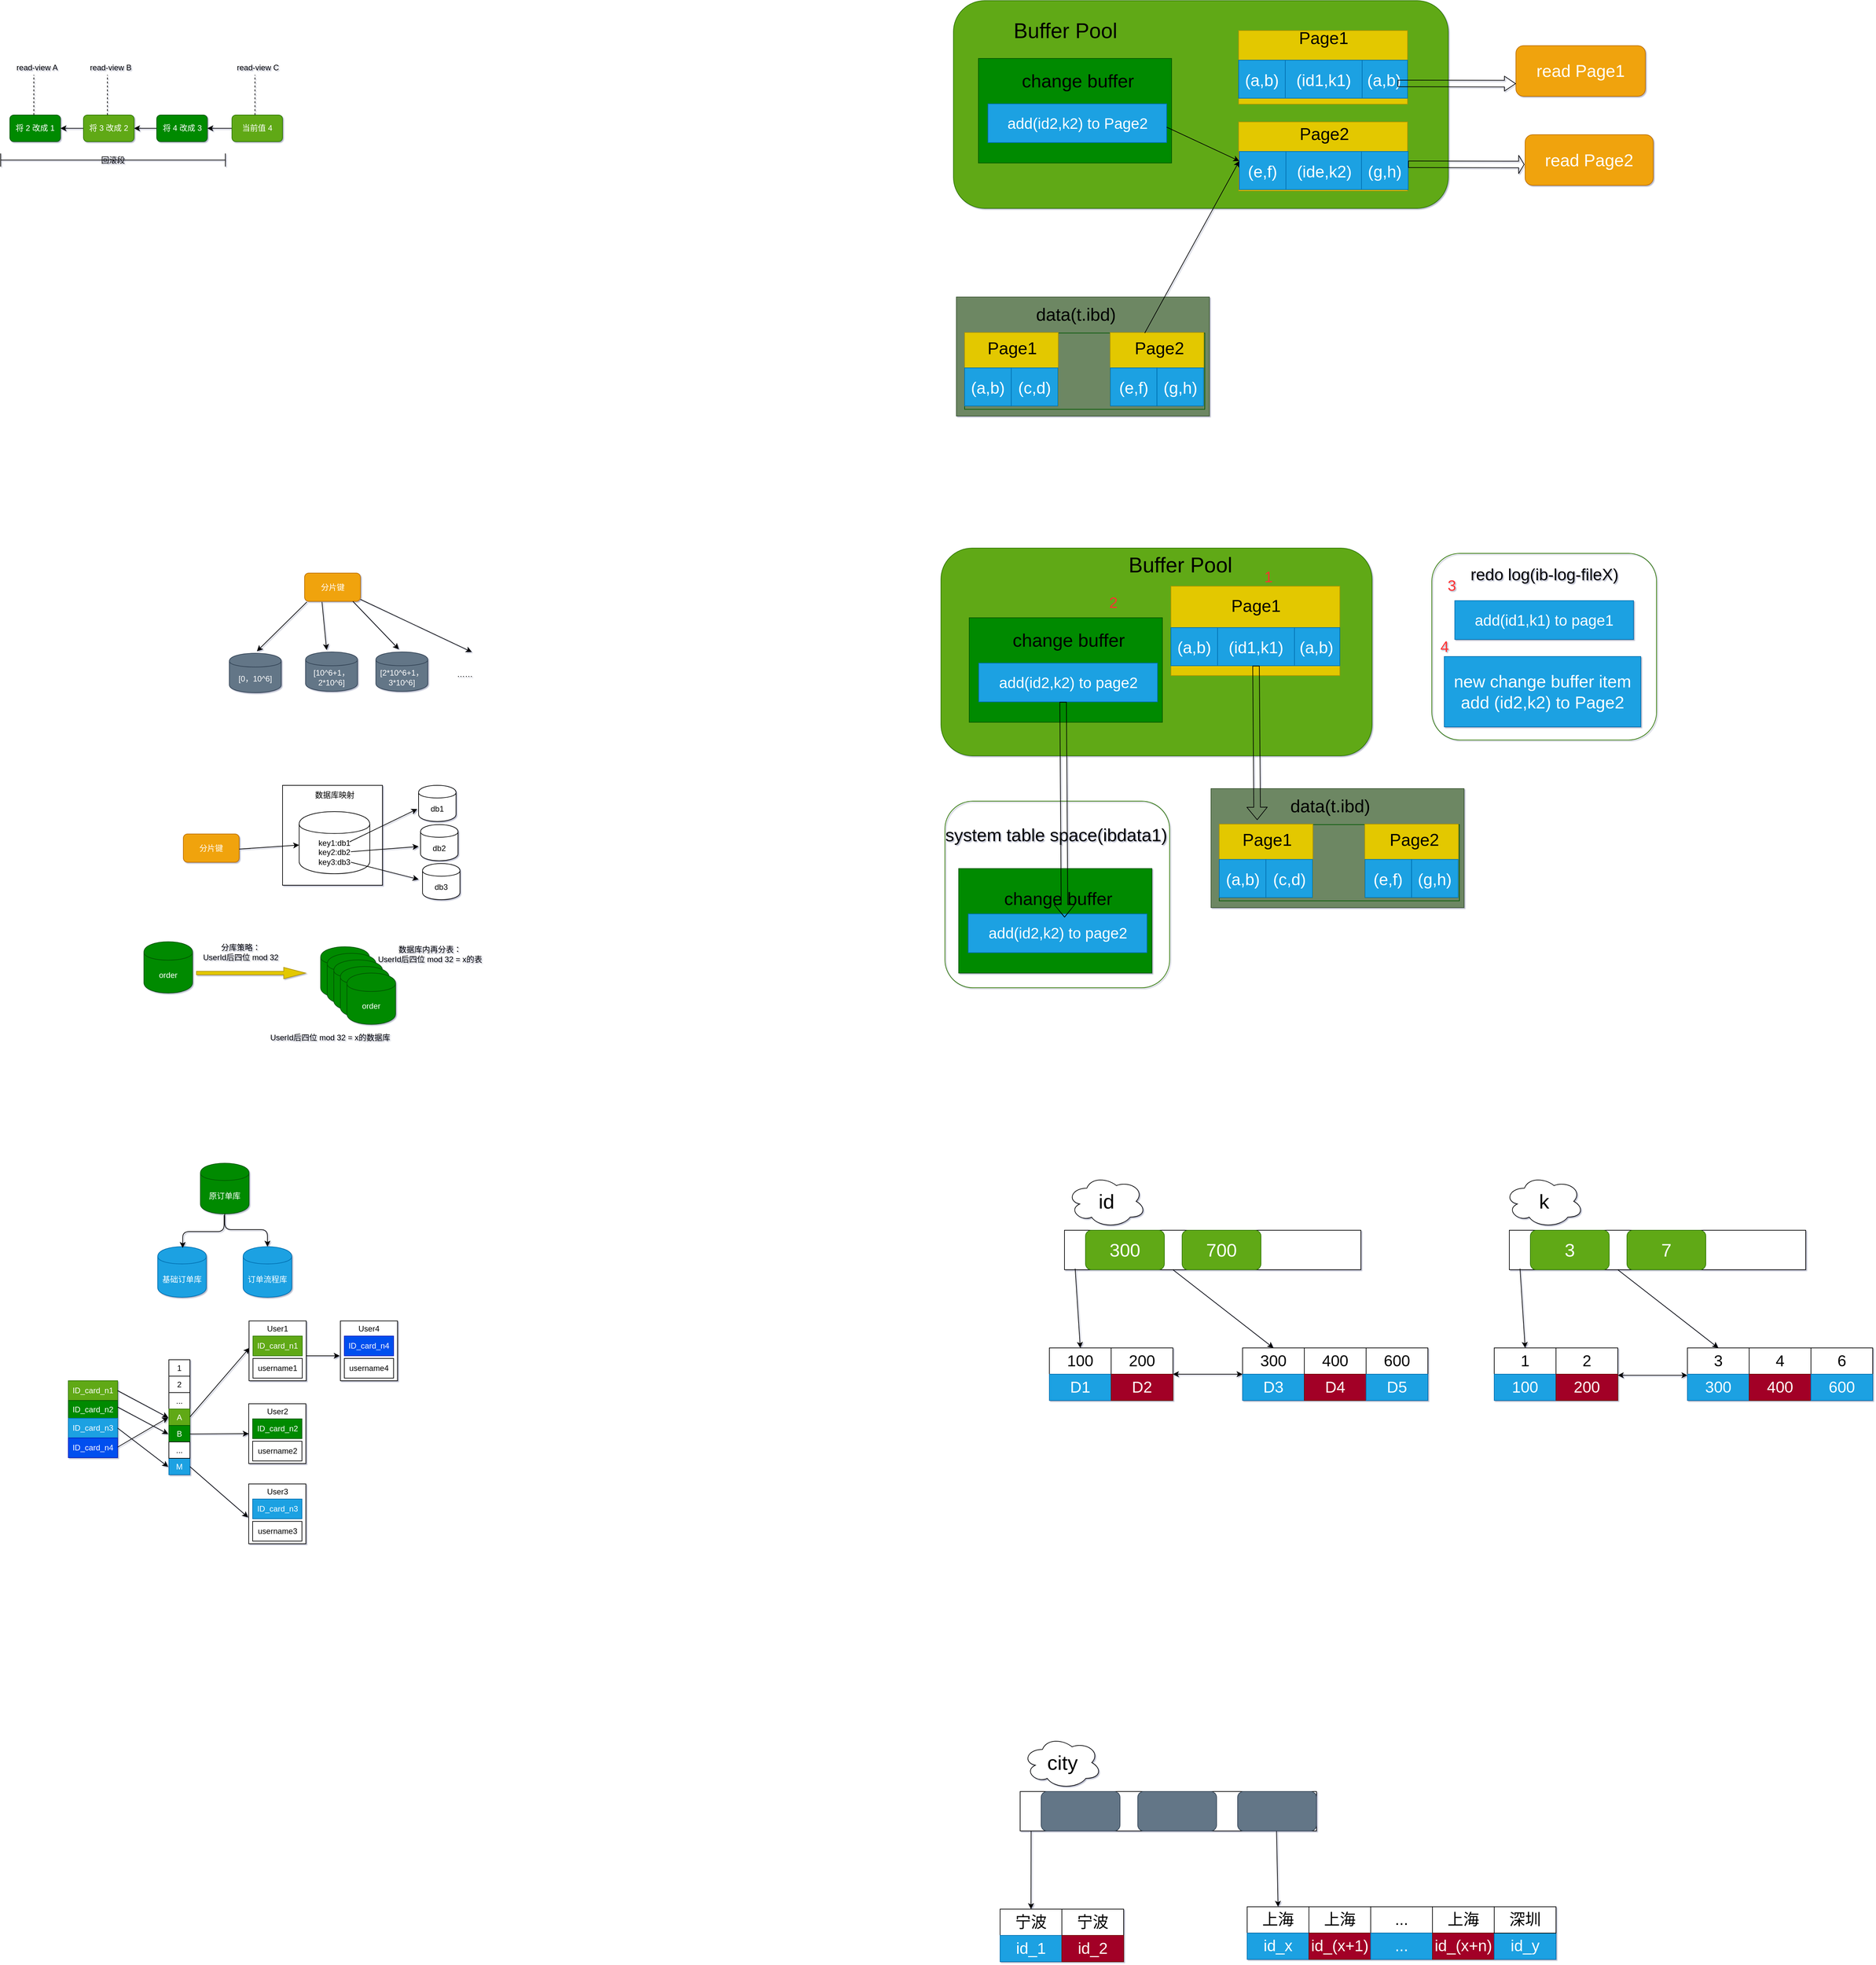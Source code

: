 <mxfile pages="4">
    <diagram id="FMUiYtCSQAETOWIfJOuR" name="MySQL">
        <mxGraphModel dx="1421" dy="2446" grid="0" gridSize="10" guides="1" tooltips="1" connect="1" arrows="1" fold="1" page="1" pageScale="1" pageWidth="1600" pageHeight="900" background="none" math="1" shadow="1">
            <root>
                <mxCell id="0"/>
                <mxCell id="1" parent="0"/>
                <mxCell id="I7SlA6YzeZ6JW0DRfLk0-263" value="原订单库" style="shape=cylinder;whiteSpace=wrap;html=1;boundedLbl=1;backgroundOutline=1;fillColor=#008a00;strokeColor=#005700;fontColor=#ffffff;" parent="1" vertex="1">
                    <mxGeometry x="507" y="64" width="74" height="77" as="geometry"/>
                </mxCell>
                <mxCell id="I7SlA6YzeZ6JW0DRfLk0-264" value="订单流程库" style="shape=cylinder;whiteSpace=wrap;html=1;boundedLbl=1;backgroundOutline=1;fillColor=#1ba1e2;strokeColor=#006EAF;fontColor=#ffffff;" parent="1" vertex="1">
                    <mxGeometry x="572" y="191" width="74" height="77" as="geometry"/>
                </mxCell>
                <mxCell id="I7SlA6YzeZ6JW0DRfLk0-266" value="基础订单库" style="shape=cylinder;whiteSpace=wrap;html=1;boundedLbl=1;backgroundOutline=1;fillColor=#1ba1e2;strokeColor=#006EAF;fontColor=#ffffff;" parent="1" vertex="1">
                    <mxGeometry x="442" y="191" width="74" height="77" as="geometry"/>
                </mxCell>
                <mxCell id="I7SlA6YzeZ6JW0DRfLk0-273" value="" style="edgeStyle=elbowEdgeStyle;elbow=vertical;endArrow=classic;html=1;" parent="1" edge="1">
                    <mxGeometry width="50" height="50" relative="1" as="geometry">
                        <mxPoint x="543" y="143" as="sourcePoint"/>
                        <mxPoint x="480" y="193" as="targetPoint"/>
                        <Array as="points">
                            <mxPoint x="480" y="168"/>
                        </Array>
                    </mxGeometry>
                </mxCell>
                <mxCell id="I7SlA6YzeZ6JW0DRfLk0-275" value="" style="edgeStyle=elbowEdgeStyle;elbow=vertical;endArrow=classic;html=1;exitX=0.5;exitY=1;exitDx=0;exitDy=0;" parent="1" source="I7SlA6YzeZ6JW0DRfLk0-263" target="I7SlA6YzeZ6JW0DRfLk0-264" edge="1">
                    <mxGeometry width="50" height="50" relative="1" as="geometry">
                        <mxPoint x="559" y="140" as="sourcePoint"/>
                        <mxPoint x="509" y="190" as="targetPoint"/>
                        <Array as="points">
                            <mxPoint x="509" y="165"/>
                        </Array>
                    </mxGeometry>
                </mxCell>
                <mxCell id="I7SlA6YzeZ6JW0DRfLk0-276" value="order" style="shape=cylinder;whiteSpace=wrap;html=1;boundedLbl=1;backgroundOutline=1;fillColor=#008a00;strokeColor=#005700;fontColor=#ffffff;" parent="1" vertex="1">
                    <mxGeometry x="421" y="-273" width="74" height="78" as="geometry"/>
                </mxCell>
                <mxCell id="I7SlA6YzeZ6JW0DRfLk0-277" value="" style="shape=singleArrow;whiteSpace=wrap;html=1;fillColor=#e3c800;strokeColor=#B09500;fontColor=#ffffff;" parent="1" vertex="1">
                    <mxGeometry x="501" y="-234" width="166" height="17.25" as="geometry"/>
                </mxCell>
                <mxCell id="I7SlA6YzeZ6JW0DRfLk0-278" value="分库策略：&lt;br&gt;UserId后四位 mod 32" style="text;html=1;align=center;verticalAlign=middle;resizable=0;points=[];autosize=1;" parent="1" vertex="1">
                    <mxGeometry x="505" y="-273" width="125" height="32" as="geometry"/>
                </mxCell>
                <mxCell id="I7SlA6YzeZ6JW0DRfLk0-280" value="order" style="shape=cylinder;whiteSpace=wrap;html=1;boundedLbl=1;backgroundOutline=1;fillColor=#008a00;strokeColor=#005700;fontColor=#ffffff;" parent="1" vertex="1">
                    <mxGeometry x="690" y="-265.37" width="74" height="78" as="geometry"/>
                </mxCell>
                <mxCell id="I7SlA6YzeZ6JW0DRfLk0-281" value="UserId后四位 mod 32 = x的数据库" style="text;html=1;align=center;verticalAlign=middle;resizable=0;points=[];autosize=1;" parent="1" vertex="1">
                    <mxGeometry x="608" y="-136" width="192" height="18" as="geometry"/>
                </mxCell>
                <mxCell id="I7SlA6YzeZ6JW0DRfLk0-282" value="数据库内再分表：&lt;br&gt;UserId后四位 mod 32 = x的表" style="text;html=1;align=center;verticalAlign=middle;resizable=0;points=[];autosize=1;" parent="1" vertex="1">
                    <mxGeometry x="772" y="-270" width="168" height="32" as="geometry"/>
                </mxCell>
                <mxCell id="I7SlA6YzeZ6JW0DRfLk0-283" value="order" style="shape=cylinder;whiteSpace=wrap;html=1;boundedLbl=1;backgroundOutline=1;fillColor=#008a00;strokeColor=#005700;fontColor=#ffffff;" parent="1" vertex="1">
                    <mxGeometry x="700" y="-255.37" width="74" height="78" as="geometry"/>
                </mxCell>
                <mxCell id="I7SlA6YzeZ6JW0DRfLk0-284" value="order" style="shape=cylinder;whiteSpace=wrap;html=1;boundedLbl=1;backgroundOutline=1;fillColor=#008a00;strokeColor=#005700;fontColor=#ffffff;" parent="1" vertex="1">
                    <mxGeometry x="710" y="-245.37" width="74" height="78" as="geometry"/>
                </mxCell>
                <mxCell id="I7SlA6YzeZ6JW0DRfLk0-285" value="order" style="shape=cylinder;whiteSpace=wrap;html=1;boundedLbl=1;backgroundOutline=1;fillColor=#008a00;strokeColor=#005700;fontColor=#ffffff;" parent="1" vertex="1">
                    <mxGeometry x="720" y="-235.37" width="74" height="78" as="geometry"/>
                </mxCell>
                <mxCell id="I7SlA6YzeZ6JW0DRfLk0-286" value="order" style="shape=cylinder;whiteSpace=wrap;html=1;boundedLbl=1;backgroundOutline=1;fillColor=#008a00;strokeColor=#005700;fontColor=#ffffff;" parent="1" vertex="1">
                    <mxGeometry x="730" y="-225.37" width="74" height="78" as="geometry"/>
                </mxCell>
                <mxCell id="I7SlA6YzeZ6JW0DRfLk0-288" value="分片键" style="rounded=1;whiteSpace=wrap;html=1;fillColor=#f0a30a;strokeColor=#BD7000;fontColor=#ffffff;" parent="1" vertex="1">
                    <mxGeometry x="481" y="-437" width="85" height="43" as="geometry"/>
                </mxCell>
                <mxCell id="I7SlA6YzeZ6JW0DRfLk0-289" value="" style="whiteSpace=wrap;html=1;aspect=fixed;" parent="1" vertex="1">
                    <mxGeometry x="632" y="-511" width="152" height="152" as="geometry"/>
                </mxCell>
                <mxCell id="I7SlA6YzeZ6JW0DRfLk0-290" value="key1:db1&lt;br&gt;key2:db2&lt;br&gt;key3:db3" style="shape=cylinder;whiteSpace=wrap;html=1;boundedLbl=1;backgroundOutline=1;" parent="1" vertex="1">
                    <mxGeometry x="657.25" y="-471" width="107.5" height="94.5" as="geometry"/>
                </mxCell>
                <mxCell id="I7SlA6YzeZ6JW0DRfLk0-291" value="数据库映射" style="text;html=1;align=center;verticalAlign=middle;resizable=0;points=[];autosize=1;" parent="1" vertex="1">
                    <mxGeometry x="676" y="-505" width="70" height="18" as="geometry"/>
                </mxCell>
                <mxCell id="I7SlA6YzeZ6JW0DRfLk0-296" value="" style="endArrow=classic;html=1;" parent="1" target="I7SlA6YzeZ6JW0DRfLk0-290" edge="1">
                    <mxGeometry width="50" height="50" relative="1" as="geometry">
                        <mxPoint x="566" y="-414" as="sourcePoint"/>
                        <mxPoint x="616" y="-464" as="targetPoint"/>
                    </mxGeometry>
                </mxCell>
                <mxCell id="I7SlA6YzeZ6JW0DRfLk0-297" value="db1" style="shape=cylinder;whiteSpace=wrap;html=1;boundedLbl=1;backgroundOutline=1;" parent="1" vertex="1">
                    <mxGeometry x="839" y="-511" width="57" height="55" as="geometry"/>
                </mxCell>
                <mxCell id="I7SlA6YzeZ6JW0DRfLk0-298" value="db3" style="shape=cylinder;whiteSpace=wrap;html=1;boundedLbl=1;backgroundOutline=1;" parent="1" vertex="1">
                    <mxGeometry x="845" y="-392" width="57" height="55" as="geometry"/>
                </mxCell>
                <mxCell id="I7SlA6YzeZ6JW0DRfLk0-299" value="db2" style="shape=cylinder;whiteSpace=wrap;html=1;boundedLbl=1;backgroundOutline=1;" parent="1" vertex="1">
                    <mxGeometry x="842" y="-451.25" width="57" height="55" as="geometry"/>
                </mxCell>
                <mxCell id="I7SlA6YzeZ6JW0DRfLk0-300" value="" style="endArrow=classic;html=1;" parent="1" edge="1">
                    <mxGeometry width="50" height="50" relative="1" as="geometry">
                        <mxPoint x="734" y="-425" as="sourcePoint"/>
                        <mxPoint x="837" y="-475" as="targetPoint"/>
                    </mxGeometry>
                </mxCell>
                <mxCell id="I7SlA6YzeZ6JW0DRfLk0-301" value="" style="endArrow=classic;html=1;" parent="1" edge="1">
                    <mxGeometry width="50" height="50" relative="1" as="geometry">
                        <mxPoint x="736" y="-410" as="sourcePoint"/>
                        <mxPoint x="839" y="-418" as="targetPoint"/>
                    </mxGeometry>
                </mxCell>
                <mxCell id="I7SlA6YzeZ6JW0DRfLk0-302" value="" style="endArrow=classic;html=1;" parent="1" edge="1">
                    <mxGeometry width="50" height="50" relative="1" as="geometry">
                        <mxPoint x="736.0" y="-394" as="sourcePoint"/>
                        <mxPoint x="839" y="-368" as="targetPoint"/>
                    </mxGeometry>
                </mxCell>
                <mxCell id="I7SlA6YzeZ6JW0DRfLk0-303" value="分片键" style="rounded=1;whiteSpace=wrap;html=1;fillColor=#f0a30a;strokeColor=#BD7000;fontColor=#ffffff;" parent="1" vertex="1">
                    <mxGeometry x="665.5" y="-834" width="85" height="43" as="geometry"/>
                </mxCell>
                <mxCell id="I7SlA6YzeZ6JW0DRfLk0-304" value="[0，10^6]" style="shape=cylinder;whiteSpace=wrap;html=1;boundedLbl=1;backgroundOutline=1;fillColor=#647687;strokeColor=#314354;fontColor=#ffffff;" parent="1" vertex="1">
                    <mxGeometry x="551" y="-712" width="79" height="60" as="geometry"/>
                </mxCell>
                <mxCell id="I7SlA6YzeZ6JW0DRfLk0-305" value="[10^6+1，2*10^6]" style="shape=cylinder;whiteSpace=wrap;html=1;boundedLbl=1;backgroundOutline=1;fillColor=#647687;strokeColor=#314354;fontColor=#ffffff;" parent="1" vertex="1">
                    <mxGeometry x="667" y="-714" width="79" height="60" as="geometry"/>
                </mxCell>
                <mxCell id="I7SlA6YzeZ6JW0DRfLk0-306" value="[2*10^6+1，3*10^6]" style="shape=cylinder;whiteSpace=wrap;html=1;boundedLbl=1;backgroundOutline=1;fillColor=#647687;strokeColor=#314354;fontColor=#ffffff;" parent="1" vertex="1">
                    <mxGeometry x="774" y="-714" width="79" height="60" as="geometry"/>
                </mxCell>
                <mxCell id="I7SlA6YzeZ6JW0DRfLk0-307" value="……" style="text;html=1;align=center;verticalAlign=middle;resizable=0;points=[];autosize=1;" parent="1" vertex="1">
                    <mxGeometry x="892" y="-689" width="34" height="18" as="geometry"/>
                </mxCell>
                <mxCell id="I7SlA6YzeZ6JW0DRfLk0-308" value="" style="endArrow=classic;html=1;" parent="1" edge="1">
                    <mxGeometry width="50" height="50" relative="1" as="geometry">
                        <mxPoint x="669" y="-790" as="sourcePoint"/>
                        <mxPoint x="593" y="-715" as="targetPoint"/>
                    </mxGeometry>
                </mxCell>
                <mxCell id="I7SlA6YzeZ6JW0DRfLk0-309" value="" style="endArrow=classic;html=1;" parent="1" edge="1">
                    <mxGeometry width="50" height="50" relative="1" as="geometry">
                        <mxPoint x="692" y="-790" as="sourcePoint"/>
                        <mxPoint x="699" y="-717" as="targetPoint"/>
                    </mxGeometry>
                </mxCell>
                <mxCell id="I7SlA6YzeZ6JW0DRfLk0-310" value="" style="endArrow=classic;html=1;" parent="1" edge="1">
                    <mxGeometry width="50" height="50" relative="1" as="geometry">
                        <mxPoint x="739" y="-791" as="sourcePoint"/>
                        <mxPoint x="809" y="-718" as="targetPoint"/>
                    </mxGeometry>
                </mxCell>
                <mxCell id="I7SlA6YzeZ6JW0DRfLk0-311" value="" style="endArrow=classic;html=1;" parent="1" edge="1">
                    <mxGeometry width="50" height="50" relative="1" as="geometry">
                        <mxPoint x="750.5" y="-794" as="sourcePoint"/>
                        <mxPoint x="920" y="-714" as="targetPoint"/>
                    </mxGeometry>
                </mxCell>
                <mxCell id="2" value="ID_card_n1" style="rounded=0;whiteSpace=wrap;html=1;fillColor=#60a917;strokeColor=#2D7600;fontColor=#ffffff;" parent="1" vertex="1">
                    <mxGeometry x="306" y="395" width="75" height="30" as="geometry"/>
                </mxCell>
                <mxCell id="5" value="ID_card_n2" style="rounded=0;whiteSpace=wrap;html=1;fillColor=#008a00;strokeColor=#005700;fontColor=#ffffff;" parent="1" vertex="1">
                    <mxGeometry x="306" y="425" width="75" height="27" as="geometry"/>
                </mxCell>
                <mxCell id="6" value="&lt;span&gt;ID_card_n3&lt;/span&gt;" style="rounded=0;whiteSpace=wrap;html=1;fillColor=#1ba1e2;strokeColor=#006EAF;fontColor=#ffffff;" parent="1" vertex="1">
                    <mxGeometry x="306" y="452" width="75" height="30" as="geometry"/>
                </mxCell>
                <mxCell id="7" value="&lt;span&gt;ID_card_n4&lt;/span&gt;" style="rounded=0;whiteSpace=wrap;html=1;fillColor=#0050ef;strokeColor=#001DBC;fontColor=#ffffff;" parent="1" vertex="1">
                    <mxGeometry x="306" y="482" width="75" height="30" as="geometry"/>
                </mxCell>
                <mxCell id="8" value="1" style="rounded=0;whiteSpace=wrap;html=1;" parent="1" vertex="1">
                    <mxGeometry x="459" y="363" width="32" height="25" as="geometry"/>
                </mxCell>
                <mxCell id="9" value="2" style="rounded=0;whiteSpace=wrap;html=1;" parent="1" vertex="1">
                    <mxGeometry x="459" y="388" width="32" height="25" as="geometry"/>
                </mxCell>
                <mxCell id="10" value="..." style="rounded=0;whiteSpace=wrap;html=1;" parent="1" vertex="1">
                    <mxGeometry x="459" y="413" width="32" height="25" as="geometry"/>
                </mxCell>
                <mxCell id="11" value="A" style="rounded=0;whiteSpace=wrap;html=1;fillColor=#60a917;strokeColor=#2D7600;fontColor=#ffffff;" parent="1" vertex="1">
                    <mxGeometry x="459" y="438" width="32" height="25" as="geometry"/>
                </mxCell>
                <mxCell id="12" value="B" style="rounded=0;whiteSpace=wrap;html=1;fillColor=#008a00;strokeColor=#005700;fontColor=#ffffff;" parent="1" vertex="1">
                    <mxGeometry x="459" y="463" width="32" height="25" as="geometry"/>
                </mxCell>
                <mxCell id="13" value="M" style="rounded=0;whiteSpace=wrap;html=1;fillColor=#1ba1e2;strokeColor=#006EAF;fontColor=#ffffff;" parent="1" vertex="1">
                    <mxGeometry x="459" y="513" width="32" height="25" as="geometry"/>
                </mxCell>
                <mxCell id="14" value="..." style="rounded=0;whiteSpace=wrap;html=1;" parent="1" vertex="1">
                    <mxGeometry x="459" y="488" width="32" height="25" as="geometry"/>
                </mxCell>
                <mxCell id="15" value="" style="html=1;" parent="1" vertex="1">
                    <mxGeometry x="581" y="304" width="87" height="91" as="geometry"/>
                </mxCell>
                <mxCell id="16" value="ID_card_n1" style="rounded=0;whiteSpace=wrap;html=1;fillColor=#60a917;strokeColor=#2D7600;fontColor=#ffffff;" parent="1" vertex="1">
                    <mxGeometry x="587" y="327" width="75" height="30" as="geometry"/>
                </mxCell>
                <mxCell id="17" value="User1" style="text;html=1;align=center;verticalAlign=middle;resizable=0;points=[];autosize=1;" parent="1" vertex="1">
                    <mxGeometry x="603" y="307" width="42" height="18" as="geometry"/>
                </mxCell>
                <mxCell id="18" value="username1" style="rounded=0;whiteSpace=wrap;html=1;" parent="1" vertex="1">
                    <mxGeometry x="587" y="361" width="75" height="30" as="geometry"/>
                </mxCell>
                <mxCell id="19" value="" style="html=1;" parent="1" vertex="1">
                    <mxGeometry x="580.5" y="430" width="87" height="91" as="geometry"/>
                </mxCell>
                <mxCell id="20" value="ID_card_n2" style="rounded=0;whiteSpace=wrap;html=1;fillColor=#008a00;strokeColor=#005700;fontColor=#ffffff;" parent="1" vertex="1">
                    <mxGeometry x="586.5" y="453" width="75" height="30" as="geometry"/>
                </mxCell>
                <mxCell id="21" value="User2" style="text;html=1;align=center;verticalAlign=middle;resizable=0;points=[];autosize=1;" parent="1" vertex="1">
                    <mxGeometry x="602.5" y="433" width="42" height="18" as="geometry"/>
                </mxCell>
                <mxCell id="22" value="username2" style="rounded=0;whiteSpace=wrap;html=1;" parent="1" vertex="1">
                    <mxGeometry x="586.5" y="487" width="75" height="30" as="geometry"/>
                </mxCell>
                <mxCell id="23" value="" style="html=1;" parent="1" vertex="1">
                    <mxGeometry x="580.5" y="552" width="87" height="91" as="geometry"/>
                </mxCell>
                <mxCell id="24" value="ID_card_n3" style="rounded=0;whiteSpace=wrap;html=1;fillColor=#1ba1e2;strokeColor=#006EAF;fontColor=#ffffff;" parent="1" vertex="1">
                    <mxGeometry x="586.5" y="575" width="75" height="30" as="geometry"/>
                </mxCell>
                <mxCell id="25" value="User3" style="text;html=1;align=center;verticalAlign=middle;resizable=0;points=[];autosize=1;" parent="1" vertex="1">
                    <mxGeometry x="602.5" y="555" width="42" height="18" as="geometry"/>
                </mxCell>
                <mxCell id="26" value="username3" style="rounded=0;whiteSpace=wrap;html=1;" parent="1" vertex="1">
                    <mxGeometry x="586.5" y="609" width="75" height="30" as="geometry"/>
                </mxCell>
                <mxCell id="27" value="" style="html=1;" parent="1" vertex="1">
                    <mxGeometry x="720" y="304" width="87" height="91" as="geometry"/>
                </mxCell>
                <mxCell id="28" value="ID_card_n4" style="rounded=0;whiteSpace=wrap;html=1;fillColor=#0050ef;strokeColor=#001DBC;fontColor=#ffffff;" parent="1" vertex="1">
                    <mxGeometry x="726" y="327" width="75" height="30" as="geometry"/>
                </mxCell>
                <mxCell id="29" value="User4" style="text;html=1;align=center;verticalAlign=middle;resizable=0;points=[];autosize=1;" parent="1" vertex="1">
                    <mxGeometry x="742" y="307" width="42" height="18" as="geometry"/>
                </mxCell>
                <mxCell id="30" value="username4" style="rounded=0;whiteSpace=wrap;html=1;" parent="1" vertex="1">
                    <mxGeometry x="726" y="361" width="75" height="30" as="geometry"/>
                </mxCell>
                <mxCell id="31" value="" style="endArrow=classic;html=1;" parent="1" edge="1">
                    <mxGeometry width="50" height="50" relative="1" as="geometry">
                        <mxPoint x="381" y="410" as="sourcePoint"/>
                        <mxPoint x="458" y="451" as="targetPoint"/>
                    </mxGeometry>
                </mxCell>
                <mxCell id="32" value="" style="endArrow=classic;html=1;" parent="1" edge="1">
                    <mxGeometry width="50" height="50" relative="1" as="geometry">
                        <mxPoint x="381" y="435" as="sourcePoint"/>
                        <mxPoint x="458" y="476" as="targetPoint"/>
                    </mxGeometry>
                </mxCell>
                <mxCell id="33" value="" style="endArrow=classic;html=1;" parent="1" edge="1">
                    <mxGeometry width="50" height="50" relative="1" as="geometry">
                        <mxPoint x="381" y="467" as="sourcePoint"/>
                        <mxPoint x="458" y="526" as="targetPoint"/>
                    </mxGeometry>
                </mxCell>
                <mxCell id="34" value="" style="endArrow=classic;html=1;" parent="1" edge="1">
                    <mxGeometry width="50" height="50" relative="1" as="geometry">
                        <mxPoint x="381" y="496" as="sourcePoint"/>
                        <mxPoint x="458" y="451" as="targetPoint"/>
                    </mxGeometry>
                </mxCell>
                <mxCell id="35" value="" style="endArrow=classic;html=1;entryX=0.008;entryY=0.449;entryDx=0;entryDy=0;entryPerimeter=0;" parent="1" target="15" edge="1">
                    <mxGeometry width="50" height="50" relative="1" as="geometry">
                        <mxPoint x="491" y="450" as="sourcePoint"/>
                        <mxPoint x="578" y="354" as="targetPoint"/>
                    </mxGeometry>
                </mxCell>
                <mxCell id="37" value="" style="endArrow=classic;html=1;" parent="1" edge="1">
                    <mxGeometry width="50" height="50" relative="1" as="geometry">
                        <mxPoint x="668" y="357" as="sourcePoint"/>
                        <mxPoint x="719" y="357" as="targetPoint"/>
                    </mxGeometry>
                </mxCell>
                <mxCell id="38" value="" style="endArrow=classic;html=1;entryX=0;entryY=0.5;entryDx=0;entryDy=0;" parent="1" target="19" edge="1">
                    <mxGeometry width="50" height="50" relative="1" as="geometry">
                        <mxPoint x="491" y="476.0" as="sourcePoint"/>
                        <mxPoint x="578" y="380" as="targetPoint"/>
                    </mxGeometry>
                </mxCell>
                <mxCell id="39" value="" style="endArrow=classic;html=1;entryX=-0.01;entryY=0.559;entryDx=0;entryDy=0;entryPerimeter=0;" parent="1" target="23" edge="1">
                    <mxGeometry width="50" height="50" relative="1" as="geometry">
                        <mxPoint x="491" y="525.66" as="sourcePoint"/>
                        <mxPoint x="580.5" y="525.16" as="targetPoint"/>
                    </mxGeometry>
                </mxCell>
                <mxCell id="Po-K-Lq0thHuBN2wwm5y-39" value="" style="rounded=0;whiteSpace=wrap;html=1;" parent="1" vertex="1">
                    <mxGeometry x="1822" y="166" width="451" height="60" as="geometry"/>
                </mxCell>
                <mxCell id="Po-K-Lq0thHuBN2wwm5y-40" value="&lt;font style=&quot;font-size: 28px&quot;&gt;300&lt;/font&gt;" style="rounded=1;whiteSpace=wrap;html=1;fillColor=#60a917;strokeColor=#2D7600;fontColor=#ffffff;" parent="1" vertex="1">
                    <mxGeometry x="1854" y="166" width="120" height="60" as="geometry"/>
                </mxCell>
                <mxCell id="Po-K-Lq0thHuBN2wwm5y-41" value="&lt;font style=&quot;font-size: 28px&quot;&gt;700&lt;/font&gt;" style="rounded=1;whiteSpace=wrap;html=1;fillColor=#60a917;strokeColor=#2D7600;fontColor=#ffffff;" parent="1" vertex="1">
                    <mxGeometry x="2001" y="166" width="120" height="60" as="geometry"/>
                </mxCell>
                <mxCell id="Po-K-Lq0thHuBN2wwm5y-44" value="&lt;font style=&quot;font-size: 28px&quot;&gt;id&lt;/font&gt;" style="text;html=1;align=center;verticalAlign=middle;resizable=0;points=[];autosize=1;" parent="1" vertex="1">
                    <mxGeometry x="1834" y="120" width="32" height="23" as="geometry"/>
                </mxCell>
                <mxCell id="Po-K-Lq0thHuBN2wwm5y-50" value="" style="edgeStyle=orthogonalEdgeStyle;rounded=0;orthogonalLoop=1;jettySize=auto;html=1;" parent="1" source="Po-K-Lq0thHuBN2wwm5y-46" target="Po-K-Lq0thHuBN2wwm5y-49" edge="1">
                    <mxGeometry relative="1" as="geometry"/>
                </mxCell>
                <mxCell id="Po-K-Lq0thHuBN2wwm5y-46" value="&lt;font style=&quot;font-size: 24px&quot;&gt;100&lt;/font&gt;" style="rounded=0;whiteSpace=wrap;html=1;" parent="1" vertex="1">
                    <mxGeometry x="1799" y="345" width="94" height="40" as="geometry"/>
                </mxCell>
                <mxCell id="Po-K-Lq0thHuBN2wwm5y-49" value="&lt;font style=&quot;font-size: 24px&quot;&gt;D1&lt;/font&gt;" style="rounded=0;whiteSpace=wrap;html=1;fillColor=#1ba1e2;strokeColor=#006EAF;fontColor=#ffffff;" parent="1" vertex="1">
                    <mxGeometry x="1799" y="385" width="94" height="40" as="geometry"/>
                </mxCell>
                <mxCell id="Po-K-Lq0thHuBN2wwm5y-52" value="" style="edgeStyle=orthogonalEdgeStyle;rounded=0;orthogonalLoop=1;jettySize=auto;html=1;" parent="1" source="Po-K-Lq0thHuBN2wwm5y-47" target="Po-K-Lq0thHuBN2wwm5y-51" edge="1">
                    <mxGeometry relative="1" as="geometry"/>
                </mxCell>
                <mxCell id="Po-K-Lq0thHuBN2wwm5y-47" value="&lt;font style=&quot;font-size: 24px&quot;&gt;200&lt;/font&gt;" style="rounded=0;whiteSpace=wrap;html=1;" parent="1" vertex="1">
                    <mxGeometry x="1893" y="345" width="94" height="40" as="geometry"/>
                </mxCell>
                <mxCell id="Po-K-Lq0thHuBN2wwm5y-51" value="&lt;font style=&quot;font-size: 24px&quot;&gt;D2&lt;/font&gt;" style="rounded=0;whiteSpace=wrap;html=1;fillColor=#a20025;strokeColor=#6F0000;fontColor=#ffffff;" parent="1" vertex="1">
                    <mxGeometry x="1893" y="385" width="94" height="40" as="geometry"/>
                </mxCell>
                <mxCell id="Po-K-Lq0thHuBN2wwm5y-59" value="" style="edgeStyle=orthogonalEdgeStyle;rounded=0;orthogonalLoop=1;jettySize=auto;html=1;" parent="1" source="Po-K-Lq0thHuBN2wwm5y-60" target="Po-K-Lq0thHuBN2wwm5y-61" edge="1">
                    <mxGeometry relative="1" as="geometry"/>
                </mxCell>
                <mxCell id="Po-K-Lq0thHuBN2wwm5y-60" value="&lt;font style=&quot;font-size: 24px&quot;&gt;300&lt;/font&gt;" style="rounded=0;whiteSpace=wrap;html=1;" parent="1" vertex="1">
                    <mxGeometry x="2093" y="345" width="94" height="40" as="geometry"/>
                </mxCell>
                <mxCell id="Po-K-Lq0thHuBN2wwm5y-61" value="&lt;font style=&quot;font-size: 24px&quot;&gt;D3&lt;/font&gt;" style="rounded=0;whiteSpace=wrap;html=1;fillColor=#1ba1e2;strokeColor=#006EAF;fontColor=#ffffff;" parent="1" vertex="1">
                    <mxGeometry x="2093" y="385" width="94" height="40" as="geometry"/>
                </mxCell>
                <mxCell id="Po-K-Lq0thHuBN2wwm5y-62" value="" style="edgeStyle=orthogonalEdgeStyle;rounded=0;orthogonalLoop=1;jettySize=auto;html=1;" parent="1" source="Po-K-Lq0thHuBN2wwm5y-63" target="Po-K-Lq0thHuBN2wwm5y-64" edge="1">
                    <mxGeometry relative="1" as="geometry"/>
                </mxCell>
                <mxCell id="Po-K-Lq0thHuBN2wwm5y-63" value="&lt;font style=&quot;font-size: 24px&quot;&gt;400&lt;/font&gt;" style="rounded=0;whiteSpace=wrap;html=1;" parent="1" vertex="1">
                    <mxGeometry x="2187" y="345" width="94" height="40" as="geometry"/>
                </mxCell>
                <mxCell id="Po-K-Lq0thHuBN2wwm5y-65" value="&lt;font style=&quot;font-size: 24px&quot;&gt;600&lt;/font&gt;" style="rounded=0;whiteSpace=wrap;html=1;" parent="1" vertex="1">
                    <mxGeometry x="2281" y="345" width="94" height="40" as="geometry"/>
                </mxCell>
                <mxCell id="Po-K-Lq0thHuBN2wwm5y-64" value="&lt;font style=&quot;font-size: 24px&quot;&gt;D4&lt;/font&gt;" style="rounded=0;whiteSpace=wrap;html=1;fillColor=#a20025;strokeColor=#6F0000;fontColor=#ffffff;" parent="1" vertex="1">
                    <mxGeometry x="2187" y="385" width="94" height="40" as="geometry"/>
                </mxCell>
                <mxCell id="Po-K-Lq0thHuBN2wwm5y-72" value="&lt;font style=&quot;font-size: 24px&quot;&gt;D5&lt;/font&gt;" style="rounded=0;whiteSpace=wrap;html=1;fillColor=#1ba1e2;strokeColor=#006EAF;fontColor=#ffffff;" parent="1" vertex="1">
                    <mxGeometry x="2281" y="385" width="94" height="40" as="geometry"/>
                </mxCell>
                <mxCell id="Po-K-Lq0thHuBN2wwm5y-70" value="" style="endArrow=classic;html=1;exitX=0.036;exitY=0.973;exitDx=0;exitDy=0;exitPerimeter=0;entryX=0.5;entryY=0;entryDx=0;entryDy=0;" parent="1" source="Po-K-Lq0thHuBN2wwm5y-39" target="Po-K-Lq0thHuBN2wwm5y-46" edge="1">
                    <mxGeometry width="50" height="50" relative="1" as="geometry">
                        <mxPoint x="1819" y="324" as="sourcePoint"/>
                        <mxPoint x="1869" y="274" as="targetPoint"/>
                    </mxGeometry>
                </mxCell>
                <mxCell id="Po-K-Lq0thHuBN2wwm5y-71" value="" style="endArrow=classic;html=1;exitX=0.036;exitY=0.973;exitDx=0;exitDy=0;exitPerimeter=0;entryX=0.5;entryY=0;entryDx=0;entryDy=0;" parent="1" target="Po-K-Lq0thHuBN2wwm5y-60" edge="1">
                    <mxGeometry width="50" height="50" relative="1" as="geometry">
                        <mxPoint x="1986.996" y="226.0" as="sourcePoint"/>
                        <mxPoint x="1994.76" y="346.62" as="targetPoint"/>
                    </mxGeometry>
                </mxCell>
                <mxCell id="Po-K-Lq0thHuBN2wwm5y-74" value="" style="rounded=0;whiteSpace=wrap;html=1;" parent="1" vertex="1">
                    <mxGeometry x="2499" y="166" width="451" height="60" as="geometry"/>
                </mxCell>
                <mxCell id="Po-K-Lq0thHuBN2wwm5y-75" value="&lt;font style=&quot;font-size: 28px&quot;&gt;3&lt;/font&gt;" style="rounded=1;whiteSpace=wrap;html=1;fillColor=#60a917;strokeColor=#2D7600;fontColor=#ffffff;" parent="1" vertex="1">
                    <mxGeometry x="2531" y="166" width="120" height="60" as="geometry"/>
                </mxCell>
                <mxCell id="Po-K-Lq0thHuBN2wwm5y-76" value="&lt;font style=&quot;font-size: 28px&quot;&gt;7&lt;/font&gt;" style="rounded=1;whiteSpace=wrap;html=1;fillColor=#60a917;strokeColor=#2D7600;fontColor=#ffffff;" parent="1" vertex="1">
                    <mxGeometry x="2678" y="166" width="120" height="60" as="geometry"/>
                </mxCell>
                <mxCell id="Po-K-Lq0thHuBN2wwm5y-77" value="&lt;font style=&quot;font-size: 28px&quot;&gt;k&lt;br&gt;&lt;/font&gt;" style="text;html=1;align=center;verticalAlign=middle;resizable=0;points=[];autosize=1;" parent="1" vertex="1">
                    <mxGeometry x="2515" y="120" width="24" height="23" as="geometry"/>
                </mxCell>
                <mxCell id="Po-K-Lq0thHuBN2wwm5y-78" value="" style="edgeStyle=orthogonalEdgeStyle;rounded=0;orthogonalLoop=1;jettySize=auto;html=1;" parent="1" source="Po-K-Lq0thHuBN2wwm5y-79" target="Po-K-Lq0thHuBN2wwm5y-80" edge="1">
                    <mxGeometry relative="1" as="geometry"/>
                </mxCell>
                <mxCell id="Po-K-Lq0thHuBN2wwm5y-79" value="&lt;font style=&quot;font-size: 24px&quot;&gt;1&lt;/font&gt;" style="rounded=0;whiteSpace=wrap;html=1;" parent="1" vertex="1">
                    <mxGeometry x="2476" y="345" width="94" height="40" as="geometry"/>
                </mxCell>
                <mxCell id="Po-K-Lq0thHuBN2wwm5y-80" value="&lt;font style=&quot;font-size: 24px&quot;&gt;100&lt;/font&gt;" style="rounded=0;whiteSpace=wrap;html=1;fillColor=#1ba1e2;strokeColor=#006EAF;fontColor=#ffffff;" parent="1" vertex="1">
                    <mxGeometry x="2476" y="385" width="94" height="40" as="geometry"/>
                </mxCell>
                <mxCell id="Po-K-Lq0thHuBN2wwm5y-81" value="" style="edgeStyle=orthogonalEdgeStyle;rounded=0;orthogonalLoop=1;jettySize=auto;html=1;" parent="1" source="Po-K-Lq0thHuBN2wwm5y-82" target="Po-K-Lq0thHuBN2wwm5y-83" edge="1">
                    <mxGeometry relative="1" as="geometry"/>
                </mxCell>
                <mxCell id="Po-K-Lq0thHuBN2wwm5y-82" value="&lt;font style=&quot;font-size: 24px&quot;&gt;2&lt;/font&gt;" style="rounded=0;whiteSpace=wrap;html=1;" parent="1" vertex="1">
                    <mxGeometry x="2570" y="345" width="94" height="40" as="geometry"/>
                </mxCell>
                <mxCell id="Po-K-Lq0thHuBN2wwm5y-83" value="&lt;font style=&quot;font-size: 24px&quot;&gt;200&lt;/font&gt;" style="rounded=0;whiteSpace=wrap;html=1;fillColor=#a20025;strokeColor=#6F0000;fontColor=#ffffff;" parent="1" vertex="1">
                    <mxGeometry x="2570" y="385" width="94" height="40" as="geometry"/>
                </mxCell>
                <mxCell id="Po-K-Lq0thHuBN2wwm5y-84" value="" style="edgeStyle=orthogonalEdgeStyle;rounded=0;orthogonalLoop=1;jettySize=auto;html=1;" parent="1" source="Po-K-Lq0thHuBN2wwm5y-85" target="Po-K-Lq0thHuBN2wwm5y-86" edge="1">
                    <mxGeometry relative="1" as="geometry"/>
                </mxCell>
                <mxCell id="Po-K-Lq0thHuBN2wwm5y-85" value="&lt;font style=&quot;font-size: 24px&quot;&gt;3&lt;/font&gt;" style="rounded=0;whiteSpace=wrap;html=1;" parent="1" vertex="1">
                    <mxGeometry x="2770" y="345" width="94" height="40" as="geometry"/>
                </mxCell>
                <mxCell id="Po-K-Lq0thHuBN2wwm5y-86" value="&lt;font style=&quot;font-size: 24px&quot;&gt;300&lt;/font&gt;" style="rounded=0;whiteSpace=wrap;html=1;fillColor=#1ba1e2;strokeColor=#006EAF;fontColor=#ffffff;" parent="1" vertex="1">
                    <mxGeometry x="2770" y="385" width="94" height="40" as="geometry"/>
                </mxCell>
                <mxCell id="Po-K-Lq0thHuBN2wwm5y-87" value="" style="edgeStyle=orthogonalEdgeStyle;rounded=0;orthogonalLoop=1;jettySize=auto;html=1;" parent="1" source="Po-K-Lq0thHuBN2wwm5y-88" target="Po-K-Lq0thHuBN2wwm5y-90" edge="1">
                    <mxGeometry relative="1" as="geometry"/>
                </mxCell>
                <mxCell id="Po-K-Lq0thHuBN2wwm5y-88" value="&lt;font style=&quot;font-size: 24px&quot;&gt;4&lt;/font&gt;" style="rounded=0;whiteSpace=wrap;html=1;" parent="1" vertex="1">
                    <mxGeometry x="2864" y="345" width="94" height="40" as="geometry"/>
                </mxCell>
                <mxCell id="Po-K-Lq0thHuBN2wwm5y-89" value="&lt;font style=&quot;font-size: 24px&quot;&gt;6&lt;/font&gt;" style="rounded=0;whiteSpace=wrap;html=1;" parent="1" vertex="1">
                    <mxGeometry x="2958" y="345" width="94" height="40" as="geometry"/>
                </mxCell>
                <mxCell id="Po-K-Lq0thHuBN2wwm5y-90" value="&lt;font style=&quot;font-size: 24px&quot;&gt;400&lt;/font&gt;" style="rounded=0;whiteSpace=wrap;html=1;fillColor=#a20025;strokeColor=#6F0000;fontColor=#ffffff;" parent="1" vertex="1">
                    <mxGeometry x="2864" y="385" width="94" height="40" as="geometry"/>
                </mxCell>
                <mxCell id="Po-K-Lq0thHuBN2wwm5y-91" value="&lt;font style=&quot;font-size: 24px&quot;&gt;600&lt;/font&gt;" style="rounded=0;whiteSpace=wrap;html=1;fillColor=#1ba1e2;strokeColor=#006EAF;fontColor=#ffffff;" parent="1" vertex="1">
                    <mxGeometry x="2958" y="385" width="94" height="40" as="geometry"/>
                </mxCell>
                <mxCell id="Po-K-Lq0thHuBN2wwm5y-92" value="" style="endArrow=classic;html=1;exitX=0.036;exitY=0.973;exitDx=0;exitDy=0;exitPerimeter=0;entryX=0.5;entryY=0;entryDx=0;entryDy=0;" parent="1" source="Po-K-Lq0thHuBN2wwm5y-74" target="Po-K-Lq0thHuBN2wwm5y-79" edge="1">
                    <mxGeometry width="50" height="50" relative="1" as="geometry">
                        <mxPoint x="2496" y="324" as="sourcePoint"/>
                        <mxPoint x="2546" y="274" as="targetPoint"/>
                    </mxGeometry>
                </mxCell>
                <mxCell id="Po-K-Lq0thHuBN2wwm5y-93" value="" style="endArrow=classic;html=1;exitX=0.036;exitY=0.973;exitDx=0;exitDy=0;exitPerimeter=0;entryX=0.5;entryY=0;entryDx=0;entryDy=0;" parent="1" target="Po-K-Lq0thHuBN2wwm5y-85" edge="1">
                    <mxGeometry width="50" height="50" relative="1" as="geometry">
                        <mxPoint x="2663.996" y="226" as="sourcePoint"/>
                        <mxPoint x="2671.76" y="346.62" as="targetPoint"/>
                    </mxGeometry>
                </mxCell>
                <mxCell id="Po-K-Lq0thHuBN2wwm5y-94" value="&lt;font style=&quot;font-size: 31px&quot;&gt;id&lt;/font&gt;" style="ellipse;shape=cloud;whiteSpace=wrap;html=1;" parent="1" vertex="1">
                    <mxGeometry x="1826" y="82" width="120" height="80" as="geometry"/>
                </mxCell>
                <mxCell id="Po-K-Lq0thHuBN2wwm5y-95" value="&lt;span style=&quot;font-size: 31px&quot;&gt;k&lt;/span&gt;" style="ellipse;shape=cloud;whiteSpace=wrap;html=1;" parent="1" vertex="1">
                    <mxGeometry x="2492" y="82" width="120" height="80" as="geometry"/>
                </mxCell>
                <mxCell id="Po-K-Lq0thHuBN2wwm5y-98" value="" style="endArrow=classic;startArrow=classic;html=1;entryX=0;entryY=0;entryDx=0;entryDy=0;exitX=1;exitY=0;exitDx=0;exitDy=0;" parent="1" source="Po-K-Lq0thHuBN2wwm5y-51" target="Po-K-Lq0thHuBN2wwm5y-61" edge="1">
                    <mxGeometry width="50" height="50" relative="1" as="geometry">
                        <mxPoint x="1987" y="391" as="sourcePoint"/>
                        <mxPoint x="2037" y="341" as="targetPoint"/>
                    </mxGeometry>
                </mxCell>
                <mxCell id="Po-K-Lq0thHuBN2wwm5y-99" value="" style="endArrow=classic;startArrow=classic;html=1;entryX=0;entryY=0;entryDx=0;entryDy=0;exitX=1;exitY=0;exitDx=0;exitDy=0;" parent="1" edge="1">
                    <mxGeometry width="50" height="50" relative="1" as="geometry">
                        <mxPoint x="2664.0" y="386.57" as="sourcePoint"/>
                        <mxPoint x="2770" y="386.57" as="targetPoint"/>
                    </mxGeometry>
                </mxCell>
                <mxCell id="Po-K-Lq0thHuBN2wwm5y-100" value="" style="rounded=1;whiteSpace=wrap;html=1;fillColor=#60a917;strokeColor=#2D7600;fontColor=#ffffff;" parent="1" vertex="1">
                    <mxGeometry x="1634" y="-872" width="656" height="316" as="geometry"/>
                </mxCell>
                <mxCell id="Po-K-Lq0thHuBN2wwm5y-101" value="" style="rounded=0;whiteSpace=wrap;html=1;fillColor=#008a00;strokeColor=#005700;fontColor=#ffffff;" parent="1" vertex="1">
                    <mxGeometry x="1677" y="-766" width="294" height="159" as="geometry"/>
                </mxCell>
                <mxCell id="Po-K-Lq0thHuBN2wwm5y-102" value="&lt;font style=&quot;font-size: 32px&quot;&gt;Buffer Pool&lt;/font&gt;" style="text;html=1;align=center;verticalAlign=middle;resizable=0;points=[];autosize=1;" parent="1" vertex="1">
                    <mxGeometry x="1914" y="-858" width="168" height="24" as="geometry"/>
                </mxCell>
                <mxCell id="Po-K-Lq0thHuBN2wwm5y-103" value="&lt;font style=&quot;font-size: 23px&quot;&gt;add(id2,k2) to page2&lt;/font&gt;" style="rounded=0;whiteSpace=wrap;html=1;fillColor=#1ba1e2;strokeColor=#006EAF;fontColor=#ffffff;" parent="1" vertex="1">
                    <mxGeometry x="1691.5" y="-697" width="272" height="59" as="geometry"/>
                </mxCell>
                <mxCell id="Po-K-Lq0thHuBN2wwm5y-113" value="&lt;font style=&quot;font-size: 23px&quot;&gt;add(id1,k1) to page1&lt;/font&gt;" style="rounded=0;whiteSpace=wrap;html=1;fillColor=#1ba1e2;strokeColor=#006EAF;fontColor=#ffffff;" parent="1" vertex="1">
                    <mxGeometry x="2416" y="-792" width="272" height="59" as="geometry"/>
                </mxCell>
                <mxCell id="Po-K-Lq0thHuBN2wwm5y-104" value="&lt;font style=&quot;font-size: 28px&quot;&gt;change buffer&lt;/font&gt;" style="text;html=1;align=center;verticalAlign=middle;resizable=0;points=[];autosize=1;" parent="1" vertex="1">
                    <mxGeometry x="1737" y="-744" width="181" height="23" as="geometry"/>
                </mxCell>
                <mxCell id="Po-K-Lq0thHuBN2wwm5y-105" value="" style="rounded=0;whiteSpace=wrap;html=1;fillColor=#e3c800;strokeColor=#B09500;fontColor=#ffffff;" parent="1" vertex="1">
                    <mxGeometry x="1984" y="-814" width="257" height="136" as="geometry"/>
                </mxCell>
                <mxCell id="Po-K-Lq0thHuBN2wwm5y-106" value="&lt;font style=&quot;font-size: 25px&quot;&gt;(a,b)&lt;/font&gt;" style="rounded=0;whiteSpace=wrap;html=1;fillColor=#1ba1e2;strokeColor=#006EAF;fontColor=#ffffff;" parent="1" vertex="1">
                    <mxGeometry x="1984" y="-751" width="71" height="58" as="geometry"/>
                </mxCell>
                <mxCell id="Po-K-Lq0thHuBN2wwm5y-109" value="&lt;font style=&quot;font-size: 25px&quot;&gt;(a,b)&lt;/font&gt;" style="rounded=0;whiteSpace=wrap;html=1;fillColor=#1ba1e2;strokeColor=#006EAF;fontColor=#ffffff;" parent="1" vertex="1">
                    <mxGeometry x="2170" y="-751" width="71" height="58" as="geometry"/>
                </mxCell>
                <mxCell id="Po-K-Lq0thHuBN2wwm5y-107" value="&lt;font style=&quot;font-size: 25px&quot;&gt;(id1,k1)&lt;/font&gt;" style="rounded=0;whiteSpace=wrap;html=1;fillColor=#1ba1e2;strokeColor=#006EAF;fontColor=#ffffff;" parent="1" vertex="1">
                    <mxGeometry x="2055" y="-751" width="117" height="58" as="geometry"/>
                </mxCell>
                <mxCell id="Po-K-Lq0thHuBN2wwm5y-111" value="&lt;font color=&quot;#ff3333&quot; style=&quot;font-size: 23px&quot;&gt;1&lt;/font&gt;" style="text;html=1;align=center;verticalAlign=middle;resizable=0;points=[];autosize=1;" parent="1" vertex="1">
                    <mxGeometry x="2121" y="-839" width="22" height="21" as="geometry"/>
                </mxCell>
                <mxCell id="Po-K-Lq0thHuBN2wwm5y-112" value="&lt;font color=&quot;#ff3333&quot;&gt;&lt;span style=&quot;font-size: 23px&quot;&gt;2&lt;/span&gt;&lt;/font&gt;" style="text;html=1;align=center;verticalAlign=middle;resizable=0;points=[];autosize=1;" parent="1" vertex="1">
                    <mxGeometry x="1885" y="-800" width="22" height="21" as="geometry"/>
                </mxCell>
                <mxCell id="Po-K-Lq0thHuBN2wwm5y-115" value="" style="rounded=1;whiteSpace=wrap;html=1;fillColor=none;strokeColor=#2D7600;fontColor=#ffffff;" parent="1" vertex="1">
                    <mxGeometry x="2381" y="-864" width="342" height="284" as="geometry"/>
                </mxCell>
                <mxCell id="Po-K-Lq0thHuBN2wwm5y-116" value="" style="rounded=0;whiteSpace=wrap;html=1;fillColor=#6d8764;strokeColor=#3A5431;fontColor=#ffffff;" parent="1" vertex="1">
                    <mxGeometry x="2045" y="-506" width="385" height="181" as="geometry"/>
                </mxCell>
                <mxCell id="Po-K-Lq0thHuBN2wwm5y-117" value="&lt;font style=&quot;font-size: 26px&quot;&gt;Page1&lt;/font&gt;" style="text;html=1;align=center;verticalAlign=middle;resizable=0;points=[];autosize=1;" parent="1" vertex="1">
                    <mxGeometry x="2070" y="-796" width="85" height="23" as="geometry"/>
                </mxCell>
                <mxCell id="Po-K-Lq0thHuBN2wwm5y-118" value="&lt;font style=&quot;font-size: 26px&quot;&gt;new change buffer item&lt;br&gt;add (id2,k2) to Page2&lt;/font&gt;" style="rounded=0;whiteSpace=wrap;html=1;fillColor=#1ba1e2;strokeColor=#006EAF;fontColor=#ffffff;" parent="1" vertex="1">
                    <mxGeometry x="2400" y="-707" width="299" height="107" as="geometry"/>
                </mxCell>
                <mxCell id="Po-K-Lq0thHuBN2wwm5y-119" value="&lt;font style=&quot;font-size: 25px&quot;&gt;redo log(ib-log-fileX)&lt;/font&gt;" style="text;html=1;align=center;verticalAlign=middle;resizable=0;points=[];autosize=1;" parent="1" vertex="1">
                    <mxGeometry x="2434.5" y="-844" width="235" height="22" as="geometry"/>
                </mxCell>
                <mxCell id="Po-K-Lq0thHuBN2wwm5y-120" value="&lt;font color=&quot;#ff3333&quot; style=&quot;font-size: 23px&quot;&gt;3&lt;/font&gt;" style="text;html=1;align=center;verticalAlign=middle;resizable=0;points=[];autosize=1;" parent="1" vertex="1">
                    <mxGeometry x="2400" y="-826" width="22" height="21" as="geometry"/>
                </mxCell>
                <mxCell id="Po-K-Lq0thHuBN2wwm5y-121" value="&lt;font color=&quot;#ff3333&quot; style=&quot;font-size: 23px&quot;&gt;4&lt;/font&gt;" style="text;html=1;align=center;verticalAlign=middle;resizable=0;points=[];autosize=1;" parent="1" vertex="1">
                    <mxGeometry x="2389" y="-733" width="22" height="21" as="geometry"/>
                </mxCell>
                <mxCell id="Po-K-Lq0thHuBN2wwm5y-122" value="" style="rounded=0;whiteSpace=wrap;html=1;fillColor=none;strokeColor=#005700;fontColor=#ffffff;" parent="1" vertex="1">
                    <mxGeometry x="2057.5" y="-451.25" width="365.5" height="116" as="geometry"/>
                </mxCell>
                <mxCell id="Po-K-Lq0thHuBN2wwm5y-123" value="&lt;font style=&quot;font-size: 27px&quot;&gt;data(t.ibd)&lt;/font&gt;" style="text;html=1;align=center;verticalAlign=middle;resizable=0;points=[];autosize=1;" parent="1" vertex="1">
                    <mxGeometry x="2160" y="-490.25" width="132" height="23" as="geometry"/>
                </mxCell>
                <mxCell id="Po-K-Lq0thHuBN2wwm5y-124" value="" style="rounded=0;whiteSpace=wrap;html=1;fillColor=#e3c800;strokeColor=#B09500;fontColor=#ffffff;" parent="1" vertex="1">
                    <mxGeometry x="2057.5" y="-452" width="142.5" height="111.75" as="geometry"/>
                </mxCell>
                <mxCell id="Po-K-Lq0thHuBN2wwm5y-129" value="" style="rounded=0;whiteSpace=wrap;html=1;fillColor=#e3c800;strokeColor=#B09500;fontColor=#ffffff;" parent="1" vertex="1">
                    <mxGeometry x="2279" y="-452" width="142.5" height="111.75" as="geometry"/>
                </mxCell>
                <mxCell id="Po-K-Lq0thHuBN2wwm5y-127" value="&lt;font style=&quot;font-size: 25px&quot;&gt;(a,b)&lt;/font&gt;" style="rounded=0;whiteSpace=wrap;html=1;fillColor=#1ba1e2;strokeColor=#006EAF;fontColor=#ffffff;" parent="1" vertex="1">
                    <mxGeometry x="2057.5" y="-398.25" width="71" height="58" as="geometry"/>
                </mxCell>
                <mxCell id="Po-K-Lq0thHuBN2wwm5y-128" value="&lt;font style=&quot;font-size: 25px&quot;&gt;(c,d)&lt;/font&gt;" style="rounded=0;whiteSpace=wrap;html=1;fillColor=#1ba1e2;strokeColor=#006EAF;fontColor=#ffffff;" parent="1" vertex="1">
                    <mxGeometry x="2128.5" y="-398.25" width="71" height="58" as="geometry"/>
                </mxCell>
                <mxCell id="Po-K-Lq0thHuBN2wwm5y-131" value="&lt;font style=&quot;font-size: 25px&quot;&gt;(e,f)&lt;/font&gt;" style="rounded=0;whiteSpace=wrap;html=1;fillColor=#1ba1e2;strokeColor=#006EAF;fontColor=#ffffff;" parent="1" vertex="1">
                    <mxGeometry x="2279.25" y="-398.25" width="71" height="58" as="geometry"/>
                </mxCell>
                <mxCell id="Po-K-Lq0thHuBN2wwm5y-132" value="&lt;font style=&quot;font-size: 25px&quot;&gt;(g,h)&lt;/font&gt;" style="rounded=0;whiteSpace=wrap;html=1;fillColor=#1ba1e2;strokeColor=#006EAF;fontColor=#ffffff;" parent="1" vertex="1">
                    <mxGeometry x="2350.25" y="-398.25" width="71" height="58" as="geometry"/>
                </mxCell>
                <mxCell id="Po-K-Lq0thHuBN2wwm5y-133" value="&lt;font style=&quot;font-size: 26px&quot;&gt;Page1&lt;/font&gt;" style="text;html=1;align=center;verticalAlign=middle;resizable=0;points=[];autosize=1;" parent="1" vertex="1">
                    <mxGeometry x="2087" y="-440" width="85" height="23" as="geometry"/>
                </mxCell>
                <mxCell id="Po-K-Lq0thHuBN2wwm5y-134" value="&lt;font style=&quot;font-size: 26px&quot;&gt;Page2&lt;/font&gt;" style="text;html=1;align=center;verticalAlign=middle;resizable=0;points=[];autosize=1;" parent="1" vertex="1">
                    <mxGeometry x="2311" y="-440" width="85" height="23" as="geometry"/>
                </mxCell>
                <mxCell id="Po-K-Lq0thHuBN2wwm5y-138" value="" style="rounded=1;whiteSpace=wrap;html=1;fillColor=none;strokeColor=#2D7600;fontColor=#ffffff;" parent="1" vertex="1">
                    <mxGeometry x="1640" y="-487" width="342" height="284" as="geometry"/>
                </mxCell>
                <mxCell id="Po-K-Lq0thHuBN2wwm5y-140" value="&lt;font style=&quot;font-size: 27px&quot;&gt;system table space(ibdata1)&lt;/font&gt;" style="text;html=1;align=center;verticalAlign=middle;resizable=0;points=[];autosize=1;" parent="1" vertex="1">
                    <mxGeometry x="1634.5" y="-447" width="348" height="23" as="geometry"/>
                </mxCell>
                <mxCell id="Po-K-Lq0thHuBN2wwm5y-143" value="" style="rounded=0;whiteSpace=wrap;html=1;fillColor=#008a00;strokeColor=#005700;fontColor=#ffffff;" parent="1" vertex="1">
                    <mxGeometry x="1661" y="-384.37" width="294" height="159" as="geometry"/>
                </mxCell>
                <mxCell id="Po-K-Lq0thHuBN2wwm5y-144" value="&lt;font style=&quot;font-size: 23px&quot;&gt;add(id2,k2) to page2&lt;/font&gt;" style="rounded=0;whiteSpace=wrap;html=1;fillColor=#1ba1e2;strokeColor=#006EAF;fontColor=#ffffff;" parent="1" vertex="1">
                    <mxGeometry x="1675.5" y="-315.37" width="272" height="59" as="geometry"/>
                </mxCell>
                <mxCell id="Po-K-Lq0thHuBN2wwm5y-146" value="" style="shape=flexArrow;endArrow=classic;html=1;entryX=0.158;entryY=-0.06;entryDx=0;entryDy=0;entryPerimeter=0;exitX=0.5;exitY=1;exitDx=0;exitDy=0;" parent="1" source="Po-K-Lq0thHuBN2wwm5y-107" target="Po-K-Lq0thHuBN2wwm5y-122" edge="1">
                    <mxGeometry width="50" height="50" relative="1" as="geometry">
                        <mxPoint x="2128.5" y="-516" as="sourcePoint"/>
                        <mxPoint x="2178.5" y="-566" as="targetPoint"/>
                    </mxGeometry>
                </mxCell>
                <mxCell id="Po-K-Lq0thHuBN2wwm5y-147" value="" style="shape=flexArrow;endArrow=classic;html=1;entryX=0.539;entryY=0.091;entryDx=0;entryDy=0;entryPerimeter=0;" parent="1" target="Po-K-Lq0thHuBN2wwm5y-144" edge="1">
                    <mxGeometry width="50" height="50" relative="1" as="geometry">
                        <mxPoint x="1819.9" y="-638.0" as="sourcePoint"/>
                        <mxPoint x="1821.999" y="-418.21" as="targetPoint"/>
                    </mxGeometry>
                </mxCell>
                <mxCell id="Po-K-Lq0thHuBN2wwm5y-148" value="&lt;font style=&quot;font-size: 27px&quot;&gt;change buffer&lt;/font&gt;" style="text;html=1;align=center;verticalAlign=middle;resizable=0;points=[];autosize=1;" parent="1" vertex="1">
                    <mxGeometry x="1724" y="-350" width="175" height="23" as="geometry"/>
                </mxCell>
                <mxCell id="Po-K-Lq0thHuBN2wwm5y-149" value="" style="rounded=1;whiteSpace=wrap;html=1;fillColor=#60a917;strokeColor=#2D7600;fontColor=#ffffff;" parent="1" vertex="1">
                    <mxGeometry x="1653" y="-1705" width="753" height="316" as="geometry"/>
                </mxCell>
                <mxCell id="Po-K-Lq0thHuBN2wwm5y-150" value="" style="rounded=0;whiteSpace=wrap;html=1;fillColor=#008a00;strokeColor=#005700;fontColor=#ffffff;" parent="1" vertex="1">
                    <mxGeometry x="1691" y="-1617" width="294" height="159" as="geometry"/>
                </mxCell>
                <mxCell id="Po-K-Lq0thHuBN2wwm5y-151" value="&lt;font style=&quot;font-size: 32px&quot;&gt;Buffer Pool&lt;/font&gt;" style="text;html=1;align=center;verticalAlign=middle;resizable=0;points=[];autosize=1;" parent="1" vertex="1">
                    <mxGeometry x="1739" y="-1671" width="168" height="24" as="geometry"/>
                </mxCell>
                <mxCell id="Po-K-Lq0thHuBN2wwm5y-152" value="&lt;font style=&quot;font-size: 23px&quot;&gt;add(id2,k2) to Page2&lt;/font&gt;" style="rounded=0;whiteSpace=wrap;html=1;fillColor=#1ba1e2;strokeColor=#006EAF;fontColor=#ffffff;" parent="1" vertex="1">
                    <mxGeometry x="1705.5" y="-1548" width="272" height="59" as="geometry"/>
                </mxCell>
                <mxCell id="Po-K-Lq0thHuBN2wwm5y-154" value="&lt;font style=&quot;font-size: 28px&quot;&gt;change buffer&lt;/font&gt;" style="text;html=1;align=center;verticalAlign=middle;resizable=0;points=[];autosize=1;" parent="1" vertex="1">
                    <mxGeometry x="1751" y="-1595" width="181" height="23" as="geometry"/>
                </mxCell>
                <mxCell id="Po-K-Lq0thHuBN2wwm5y-155" value="" style="rounded=0;whiteSpace=wrap;html=1;fillColor=#e3c800;strokeColor=#B09500;fontColor=#ffffff;" parent="1" vertex="1">
                    <mxGeometry x="2087" y="-1659.5" width="257" height="112" as="geometry"/>
                </mxCell>
                <mxCell id="Po-K-Lq0thHuBN2wwm5y-156" value="&lt;font style=&quot;font-size: 25px&quot;&gt;(a,b)&lt;/font&gt;" style="rounded=0;whiteSpace=wrap;html=1;fillColor=#1ba1e2;strokeColor=#006EAF;fontColor=#ffffff;" parent="1" vertex="1">
                    <mxGeometry x="2087" y="-1614.5" width="71" height="58" as="geometry"/>
                </mxCell>
                <mxCell id="Po-K-Lq0thHuBN2wwm5y-157" value="&lt;font style=&quot;font-size: 25px&quot;&gt;(a,b)&lt;/font&gt;" style="rounded=0;whiteSpace=wrap;html=1;fillColor=#1ba1e2;strokeColor=#006EAF;fontColor=#ffffff;" parent="1" vertex="1">
                    <mxGeometry x="2273" y="-1614.5" width="71" height="58" as="geometry"/>
                </mxCell>
                <mxCell id="Po-K-Lq0thHuBN2wwm5y-158" value="&lt;font style=&quot;font-size: 25px&quot;&gt;(id1,k1)&lt;/font&gt;" style="rounded=0;whiteSpace=wrap;html=1;fillColor=#1ba1e2;strokeColor=#006EAF;fontColor=#ffffff;" parent="1" vertex="1">
                    <mxGeometry x="2158" y="-1614.5" width="117" height="58" as="geometry"/>
                </mxCell>
                <mxCell id="Po-K-Lq0thHuBN2wwm5y-162" value="" style="rounded=0;whiteSpace=wrap;html=1;fillColor=#6d8764;strokeColor=#3A5431;fontColor=#ffffff;" parent="1" vertex="1">
                    <mxGeometry x="1657.5" y="-1254" width="385" height="181" as="geometry"/>
                </mxCell>
                <mxCell id="Po-K-Lq0thHuBN2wwm5y-163" value="&lt;font style=&quot;font-size: 26px&quot;&gt;Page1&lt;/font&gt;" style="text;html=1;align=center;verticalAlign=middle;resizable=0;points=[];autosize=1;" parent="1" vertex="1">
                    <mxGeometry x="2173" y="-1659.5" width="85" height="23" as="geometry"/>
                </mxCell>
                <mxCell id="Po-K-Lq0thHuBN2wwm5y-168" value="" style="rounded=0;whiteSpace=wrap;html=1;fillColor=none;strokeColor=#005700;fontColor=#ffffff;" parent="1" vertex="1">
                    <mxGeometry x="1670" y="-1199.25" width="365.5" height="116" as="geometry"/>
                </mxCell>
                <mxCell id="Po-K-Lq0thHuBN2wwm5y-169" value="&lt;font style=&quot;font-size: 27px&quot;&gt;data(t.ibd)&lt;/font&gt;" style="text;html=1;align=center;verticalAlign=middle;resizable=0;points=[];autosize=1;" parent="1" vertex="1">
                    <mxGeometry x="1772.5" y="-1238.25" width="132" height="23" as="geometry"/>
                </mxCell>
                <mxCell id="Po-K-Lq0thHuBN2wwm5y-170" value="" style="rounded=0;whiteSpace=wrap;html=1;fillColor=#e3c800;strokeColor=#B09500;fontColor=#ffffff;" parent="1" vertex="1">
                    <mxGeometry x="1670" y="-1200" width="142.5" height="111.75" as="geometry"/>
                </mxCell>
                <mxCell id="Po-K-Lq0thHuBN2wwm5y-171" value="" style="rounded=0;whiteSpace=wrap;html=1;fillColor=#e3c800;strokeColor=#B09500;fontColor=#ffffff;" parent="1" vertex="1">
                    <mxGeometry x="1891.5" y="-1200" width="142.5" height="111.75" as="geometry"/>
                </mxCell>
                <mxCell id="Po-K-Lq0thHuBN2wwm5y-172" value="&lt;font style=&quot;font-size: 25px&quot;&gt;(a,b)&lt;/font&gt;" style="rounded=0;whiteSpace=wrap;html=1;fillColor=#1ba1e2;strokeColor=#006EAF;fontColor=#ffffff;" parent="1" vertex="1">
                    <mxGeometry x="1670" y="-1146.25" width="71" height="58" as="geometry"/>
                </mxCell>
                <mxCell id="Po-K-Lq0thHuBN2wwm5y-173" value="&lt;font style=&quot;font-size: 25px&quot;&gt;(c,d)&lt;/font&gt;" style="rounded=0;whiteSpace=wrap;html=1;fillColor=#1ba1e2;strokeColor=#006EAF;fontColor=#ffffff;" parent="1" vertex="1">
                    <mxGeometry x="1741" y="-1146.25" width="71" height="58" as="geometry"/>
                </mxCell>
                <mxCell id="Po-K-Lq0thHuBN2wwm5y-174" value="&lt;font style=&quot;font-size: 25px&quot;&gt;(e,f)&lt;/font&gt;" style="rounded=0;whiteSpace=wrap;html=1;fillColor=#1ba1e2;strokeColor=#006EAF;fontColor=#ffffff;" parent="1" vertex="1">
                    <mxGeometry x="1891.75" y="-1146.25" width="71" height="58" as="geometry"/>
                </mxCell>
                <mxCell id="Po-K-Lq0thHuBN2wwm5y-175" value="&lt;font style=&quot;font-size: 25px&quot;&gt;(g,h)&lt;/font&gt;" style="rounded=0;whiteSpace=wrap;html=1;fillColor=#1ba1e2;strokeColor=#006EAF;fontColor=#ffffff;" parent="1" vertex="1">
                    <mxGeometry x="1962.75" y="-1146.25" width="71" height="58" as="geometry"/>
                </mxCell>
                <mxCell id="Po-K-Lq0thHuBN2wwm5y-176" value="&lt;font style=&quot;font-size: 26px&quot;&gt;Page1&lt;/font&gt;" style="text;html=1;align=center;verticalAlign=middle;resizable=0;points=[];autosize=1;" parent="1" vertex="1">
                    <mxGeometry x="1699.5" y="-1188" width="85" height="23" as="geometry"/>
                </mxCell>
                <mxCell id="Po-K-Lq0thHuBN2wwm5y-177" value="&lt;font style=&quot;font-size: 26px&quot;&gt;Page2&lt;/font&gt;" style="text;html=1;align=center;verticalAlign=middle;resizable=0;points=[];autosize=1;" parent="1" vertex="1">
                    <mxGeometry x="1923.5" y="-1188" width="85" height="23" as="geometry"/>
                </mxCell>
                <mxCell id="Po-K-Lq0thHuBN2wwm5y-185" value="" style="rounded=0;whiteSpace=wrap;html=1;fillColor=#e3c800;strokeColor=#B09500;fontColor=#ffffff;" parent="1" vertex="1">
                    <mxGeometry x="2087" y="-1520.5" width="257" height="105" as="geometry"/>
                </mxCell>
                <mxCell id="Po-K-Lq0thHuBN2wwm5y-186" value="&lt;font style=&quot;font-size: 26px&quot;&gt;Page2&lt;/font&gt;" style="text;html=1;align=center;verticalAlign=middle;resizable=0;points=[];autosize=1;" parent="1" vertex="1">
                    <mxGeometry x="2174" y="-1513.5" width="85" height="23" as="geometry"/>
                </mxCell>
                <mxCell id="Po-K-Lq0thHuBN2wwm5y-187" value="&lt;font style=&quot;font-size: 25px&quot;&gt;(e,f)&lt;/font&gt;" style="rounded=0;whiteSpace=wrap;html=1;fillColor=#1ba1e2;strokeColor=#006EAF;fontColor=#ffffff;" parent="1" vertex="1">
                    <mxGeometry x="2088" y="-1475.5" width="71" height="58" as="geometry"/>
                </mxCell>
                <mxCell id="Po-K-Lq0thHuBN2wwm5y-188" value="&lt;font style=&quot;font-size: 25px&quot;&gt;(ide,k2)&lt;/font&gt;" style="rounded=0;whiteSpace=wrap;html=1;fillColor=#1ba1e2;strokeColor=#006EAF;fontColor=#ffffff;" parent="1" vertex="1">
                    <mxGeometry x="2159" y="-1475.5" width="117" height="58" as="geometry"/>
                </mxCell>
                <mxCell id="Po-K-Lq0thHuBN2wwm5y-189" value="&lt;font style=&quot;font-size: 25px&quot;&gt;(g,h)&lt;/font&gt;" style="rounded=0;whiteSpace=wrap;html=1;fillColor=#1ba1e2;strokeColor=#006EAF;fontColor=#ffffff;" parent="1" vertex="1">
                    <mxGeometry x="2274" y="-1475.5" width="71" height="58" as="geometry"/>
                </mxCell>
                <mxCell id="Po-K-Lq0thHuBN2wwm5y-190" value="" style="endArrow=classic;html=1;entryX=0;entryY=0.25;entryDx=0;entryDy=0;" parent="1" target="Po-K-Lq0thHuBN2wwm5y-187" edge="1">
                    <mxGeometry width="50" height="50" relative="1" as="geometry">
                        <mxPoint x="1977.5" y="-1512.5" as="sourcePoint"/>
                        <mxPoint x="2027.5" y="-1562.5" as="targetPoint"/>
                    </mxGeometry>
                </mxCell>
                <mxCell id="Po-K-Lq0thHuBN2wwm5y-191" value="" style="endArrow=classic;html=1;entryX=0;entryY=0.25;entryDx=0;entryDy=0;exitX=0.75;exitY=0;exitDx=0;exitDy=0;" parent="1" source="Po-K-Lq0thHuBN2wwm5y-168" target="Po-K-Lq0thHuBN2wwm5y-187" edge="1">
                    <mxGeometry width="50" height="50" relative="1" as="geometry">
                        <mxPoint x="1921" y="-1336" as="sourcePoint"/>
                        <mxPoint x="2031.5" y="-1284.5" as="targetPoint"/>
                    </mxGeometry>
                </mxCell>
                <mxCell id="Po-K-Lq0thHuBN2wwm5y-192" value="&lt;font style=&quot;font-size: 26px&quot;&gt;read Page1&lt;/font&gt;" style="rounded=1;whiteSpace=wrap;html=1;fillColor=#f0a30a;strokeColor=#BD7000;fontColor=#ffffff;" parent="1" vertex="1">
                    <mxGeometry x="2509" y="-1636.5" width="197" height="77" as="geometry"/>
                </mxCell>
                <mxCell id="Po-K-Lq0thHuBN2wwm5y-193" value="&lt;font style=&quot;font-size: 26px&quot;&gt;read Page2&lt;/font&gt;" style="rounded=1;whiteSpace=wrap;html=1;fillColor=#f0a30a;strokeColor=#BD7000;fontColor=#ffffff;" parent="1" vertex="1">
                    <mxGeometry x="2523" y="-1501" width="195" height="77" as="geometry"/>
                </mxCell>
                <mxCell id="Po-K-Lq0thHuBN2wwm5y-195" value="" style="shape=flexArrow;endArrow=classic;html=1;entryX=0;entryY=0.75;entryDx=0;entryDy=0;endWidth=11.667;endSize=5.333;" parent="1" target="Po-K-Lq0thHuBN2wwm5y-192" edge="1">
                    <mxGeometry width="50" height="50" relative="1" as="geometry">
                        <mxPoint x="2329" y="-1579" as="sourcePoint"/>
                        <mxPoint x="2396" y="-1619" as="targetPoint"/>
                    </mxGeometry>
                </mxCell>
                <mxCell id="Po-K-Lq0thHuBN2wwm5y-196" value="" style="shape=flexArrow;endArrow=classic;html=1;entryX=0;entryY=0.75;entryDx=0;entryDy=0;endWidth=16.667;endSize=2.45;" parent="1" edge="1">
                    <mxGeometry width="50" height="50" relative="1" as="geometry">
                        <mxPoint x="2345" y="-1456" as="sourcePoint"/>
                        <mxPoint x="2522.0" y="-1455.75" as="targetPoint"/>
                    </mxGeometry>
                </mxCell>
                <mxCell id="42" value="" style="edgeStyle=orthogonalEdgeStyle;rounded=0;orthogonalLoop=1;jettySize=auto;html=1;" parent="1" source="40" target="41" edge="1">
                    <mxGeometry relative="1" as="geometry"/>
                </mxCell>
                <mxCell id="40" value="当前值 4" style="rounded=1;whiteSpace=wrap;html=1;fillColor=#60a917;strokeColor=#2D7600;fontColor=#ffffff;" parent="1" vertex="1">
                    <mxGeometry x="555" y="-1531" width="77" height="40.5" as="geometry"/>
                </mxCell>
                <mxCell id="44" value="" style="edgeStyle=orthogonalEdgeStyle;rounded=0;orthogonalLoop=1;jettySize=auto;html=1;" parent="1" source="41" target="43" edge="1">
                    <mxGeometry relative="1" as="geometry"/>
                </mxCell>
                <mxCell id="41" value="将 4 改成 3" style="rounded=1;whiteSpace=wrap;html=1;fillColor=#008a00;strokeColor=#005700;fontColor=#ffffff;" parent="1" vertex="1">
                    <mxGeometry x="440.5" y="-1531" width="77" height="40.5" as="geometry"/>
                </mxCell>
                <mxCell id="46" value="" style="edgeStyle=orthogonalEdgeStyle;rounded=0;orthogonalLoop=1;jettySize=auto;html=1;" parent="1" source="43" target="45" edge="1">
                    <mxGeometry relative="1" as="geometry"/>
                </mxCell>
                <mxCell id="43" value="将 3 改成 2" style="rounded=1;whiteSpace=wrap;html=1;fillColor=#60a917;strokeColor=#2D7600;fontColor=#ffffff;" parent="1" vertex="1">
                    <mxGeometry x="329" y="-1531" width="77" height="40.5" as="geometry"/>
                </mxCell>
                <mxCell id="45" value="将 2 改成 1" style="rounded=1;whiteSpace=wrap;html=1;fillColor=#008a00;strokeColor=#005700;fontColor=#ffffff;" parent="1" vertex="1">
                    <mxGeometry x="217" y="-1531" width="77" height="40.5" as="geometry"/>
                </mxCell>
                <mxCell id="48" value="" style="endArrow=none;dashed=1;html=1;" parent="1" edge="1">
                    <mxGeometry width="50" height="50" relative="1" as="geometry">
                        <mxPoint x="590" y="-1531" as="sourcePoint"/>
                        <mxPoint x="590" y="-1592" as="targetPoint"/>
                    </mxGeometry>
                </mxCell>
                <mxCell id="49" value="read-view C" style="text;html=1;align=center;verticalAlign=middle;resizable=0;points=[];autosize=1;" parent="1" vertex="1">
                    <mxGeometry x="556.5" y="-1612.5" width="74" height="18" as="geometry"/>
                </mxCell>
                <mxCell id="50" value="" style="endArrow=none;dashed=1;html=1;" parent="1" edge="1">
                    <mxGeometry width="50" height="50" relative="1" as="geometry">
                        <mxPoint x="365.5" y="-1531" as="sourcePoint"/>
                        <mxPoint x="365.5" y="-1592" as="targetPoint"/>
                    </mxGeometry>
                </mxCell>
                <mxCell id="51" value="read-view B" style="text;html=1;align=center;verticalAlign=middle;resizable=0;points=[];autosize=1;" parent="1" vertex="1">
                    <mxGeometry x="333" y="-1612.5" width="73" height="18" as="geometry"/>
                </mxCell>
                <mxCell id="52" value="read-view A" style="text;html=1;align=center;verticalAlign=middle;resizable=0;points=[];autosize=1;" parent="1" vertex="1">
                    <mxGeometry x="221" y="-1612.5" width="73" height="18" as="geometry"/>
                </mxCell>
                <mxCell id="53" value="" style="endArrow=none;dashed=1;html=1;" parent="1" edge="1">
                    <mxGeometry width="50" height="50" relative="1" as="geometry">
                        <mxPoint x="253.5" y="-1531" as="sourcePoint"/>
                        <mxPoint x="253.5" y="-1592" as="targetPoint"/>
                    </mxGeometry>
                </mxCell>
                <mxCell id="54" value="回滚段" style="shape=crossbar;whiteSpace=wrap;html=1;rounded=1;" parent="1" vertex="1">
                    <mxGeometry x="203" y="-1472.5" width="342" height="20" as="geometry"/>
                </mxCell>
                <mxCell id="77" value="" style="rounded=0;whiteSpace=wrap;html=1;" vertex="1" parent="1">
                    <mxGeometry x="1754.5" y="1020" width="451" height="60" as="geometry"/>
                </mxCell>
                <mxCell id="78" value="" style="rounded=1;whiteSpace=wrap;html=1;fillColor=#647687;strokeColor=#314354;fontColor=#ffffff;" vertex="1" parent="1">
                    <mxGeometry x="1786.5" y="1020" width="120" height="60" as="geometry"/>
                </mxCell>
                <mxCell id="79" value="" style="rounded=1;whiteSpace=wrap;html=1;fillColor=#647687;strokeColor=#314354;fontColor=#ffffff;" vertex="1" parent="1">
                    <mxGeometry x="1933.5" y="1020" width="120" height="60" as="geometry"/>
                </mxCell>
                <mxCell id="80" value="&lt;font style=&quot;font-size: 28px&quot;&gt;id&lt;/font&gt;" style="text;html=1;align=center;verticalAlign=middle;resizable=0;points=[];autosize=1;" vertex="1" parent="1">
                    <mxGeometry x="1766.5" y="974" width="32" height="23" as="geometry"/>
                </mxCell>
                <mxCell id="81" value="" style="edgeStyle=orthogonalEdgeStyle;rounded=0;orthogonalLoop=1;jettySize=auto;html=1;" edge="1" source="82" target="83" parent="1">
                    <mxGeometry relative="1" as="geometry"/>
                </mxCell>
                <mxCell id="82" value="&lt;span style=&quot;font-size: 24px&quot;&gt;宁波&lt;/span&gt;" style="rounded=0;whiteSpace=wrap;html=1;" vertex="1" parent="1">
                    <mxGeometry x="1724" y="1199" width="94" height="40" as="geometry"/>
                </mxCell>
                <mxCell id="83" value="&lt;span style=&quot;font-size: 24px&quot;&gt;id_1&lt;/span&gt;" style="rounded=0;whiteSpace=wrap;html=1;fillColor=#1ba1e2;strokeColor=#006EAF;fontColor=#ffffff;" vertex="1" parent="1">
                    <mxGeometry x="1724" y="1239" width="94" height="40" as="geometry"/>
                </mxCell>
                <mxCell id="84" value="" style="edgeStyle=orthogonalEdgeStyle;rounded=0;orthogonalLoop=1;jettySize=auto;html=1;" edge="1" source="85" target="86" parent="1">
                    <mxGeometry relative="1" as="geometry"/>
                </mxCell>
                <mxCell id="85" value="&lt;span style=&quot;font-size: 24px&quot;&gt;宁波&lt;/span&gt;" style="rounded=0;whiteSpace=wrap;html=1;" vertex="1" parent="1">
                    <mxGeometry x="1818" y="1199" width="94" height="40" as="geometry"/>
                </mxCell>
                <mxCell id="86" value="&lt;font style=&quot;font-size: 24px&quot;&gt;id_2&lt;br&gt;&lt;/font&gt;" style="rounded=0;whiteSpace=wrap;html=1;fillColor=#a20025;strokeColor=#6F0000;fontColor=#ffffff;" vertex="1" parent="1">
                    <mxGeometry x="1818" y="1239" width="94" height="40" as="geometry"/>
                </mxCell>
                <mxCell id="87" value="" style="edgeStyle=orthogonalEdgeStyle;rounded=0;orthogonalLoop=1;jettySize=auto;html=1;" edge="1" source="88" target="89" parent="1">
                    <mxGeometry relative="1" as="geometry"/>
                </mxCell>
                <mxCell id="88" value="&lt;span style=&quot;font-size: 24px&quot;&gt;上海&lt;/span&gt;" style="rounded=0;whiteSpace=wrap;html=1;" vertex="1" parent="1">
                    <mxGeometry x="2100" y="1195.42" width="94" height="40" as="geometry"/>
                </mxCell>
                <mxCell id="89" value="&lt;span style=&quot;font-size: 24px&quot;&gt;id_x&lt;/span&gt;" style="rounded=0;whiteSpace=wrap;html=1;fillColor=#1ba1e2;strokeColor=#006EAF;fontColor=#ffffff;" vertex="1" parent="1">
                    <mxGeometry x="2100" y="1235.42" width="94" height="40" as="geometry"/>
                </mxCell>
                <mxCell id="90" value="" style="edgeStyle=orthogonalEdgeStyle;rounded=0;orthogonalLoop=1;jettySize=auto;html=1;" edge="1" source="91" target="93" parent="1">
                    <mxGeometry relative="1" as="geometry"/>
                </mxCell>
                <mxCell id="91" value="&lt;span style=&quot;font-size: 24px&quot;&gt;上海&lt;/span&gt;" style="rounded=0;whiteSpace=wrap;html=1;" vertex="1" parent="1">
                    <mxGeometry x="2194" y="1195.42" width="94" height="40" as="geometry"/>
                </mxCell>
                <mxCell id="92" value="&lt;font style=&quot;font-size: 24px&quot;&gt;...&lt;/font&gt;" style="rounded=0;whiteSpace=wrap;html=1;" vertex="1" parent="1">
                    <mxGeometry x="2288" y="1195.42" width="94" height="40" as="geometry"/>
                </mxCell>
                <mxCell id="93" value="&lt;span style=&quot;font-size: 24px&quot;&gt;id_(x+1)&lt;/span&gt;" style="rounded=0;whiteSpace=wrap;html=1;fillColor=#a20025;strokeColor=#6F0000;fontColor=#ffffff;" vertex="1" parent="1">
                    <mxGeometry x="2194" y="1235.42" width="94" height="40" as="geometry"/>
                </mxCell>
                <mxCell id="94" value="&lt;font style=&quot;font-size: 24px&quot;&gt;...&lt;/font&gt;" style="rounded=0;whiteSpace=wrap;html=1;fillColor=#1ba1e2;strokeColor=#006EAF;fontColor=#ffffff;" vertex="1" parent="1">
                    <mxGeometry x="2288" y="1235.42" width="94" height="40" as="geometry"/>
                </mxCell>
                <mxCell id="95" value="" style="endArrow=classic;html=1;entryX=0.5;entryY=0;entryDx=0;entryDy=0;exitX=0.037;exitY=0.993;exitDx=0;exitDy=0;exitPerimeter=0;" edge="1" source="77" target="82" parent="1">
                    <mxGeometry width="50" height="50" relative="1" as="geometry">
                        <mxPoint x="1771" y="1095" as="sourcePoint"/>
                        <mxPoint x="1801.5" y="1128" as="targetPoint"/>
                    </mxGeometry>
                </mxCell>
                <mxCell id="96" value="" style="endArrow=classic;html=1;entryX=0.5;entryY=0;entryDx=0;entryDy=0;exitX=0.718;exitY=0.993;exitDx=0;exitDy=0;exitPerimeter=0;" edge="1" target="88" parent="1">
                    <mxGeometry width="50" height="50" relative="1" as="geometry">
                        <mxPoint x="2144.568" y="1076" as="sourcePoint"/>
                        <mxPoint x="1993.51" y="1197.04" as="targetPoint"/>
                    </mxGeometry>
                </mxCell>
                <mxCell id="97" value="&lt;font style=&quot;font-size: 31px&quot;&gt;city&lt;/font&gt;" style="ellipse;shape=cloud;whiteSpace=wrap;html=1;" vertex="1" parent="1">
                    <mxGeometry x="1758.5" y="936" width="120" height="80" as="geometry"/>
                </mxCell>
                <mxCell id="107" value="&lt;span style=&quot;font-size: 24px&quot;&gt;上海&lt;/span&gt;" style="rounded=0;whiteSpace=wrap;html=1;" vertex="1" parent="1">
                    <mxGeometry x="2382" y="1195.42" width="94" height="40" as="geometry"/>
                </mxCell>
                <mxCell id="108" value="&lt;span style=&quot;font-size: 24px&quot;&gt;id_(x+n)&lt;/span&gt;" style="rounded=0;whiteSpace=wrap;html=1;fillColor=#a20025;strokeColor=#6F0000;fontColor=#ffffff;" vertex="1" parent="1">
                    <mxGeometry x="2382" y="1235.42" width="94" height="40" as="geometry"/>
                </mxCell>
                <mxCell id="112" value="&lt;font style=&quot;font-size: 24px&quot;&gt;id_y&lt;/font&gt;" style="rounded=0;whiteSpace=wrap;html=1;fillColor=#1ba1e2;strokeColor=#006EAF;fontColor=#ffffff;" vertex="1" parent="1">
                    <mxGeometry x="2476" y="1235.42" width="94" height="40" as="geometry"/>
                </mxCell>
                <mxCell id="113" value="&lt;font style=&quot;font-size: 24px&quot;&gt;深圳&lt;/font&gt;" style="rounded=0;whiteSpace=wrap;html=1;" vertex="1" parent="1">
                    <mxGeometry x="2476" y="1195.42" width="94" height="40" as="geometry"/>
                </mxCell>
                <mxCell id="114" value="" style="rounded=1;whiteSpace=wrap;html=1;fillColor=#647687;strokeColor=#314354;fontColor=#ffffff;" vertex="1" parent="1">
                    <mxGeometry x="2085.5" y="1020" width="120" height="60" as="geometry"/>
                </mxCell>
            </root>
        </mxGraphModel>
    </diagram>
    <diagram id="Hdih7j13q_l6n9fzhxRn" name="消息队列">
        &#xa;        &#xa;        &#xa;&#xa;&#xa;
        <mxGraphModel dx="751" dy="815" grid="0" gridSize="10" guides="1" tooltips="1" connect="1" arrows="1" fold="1" page="1" pageScale="1" pageWidth="1600" pageHeight="900" math="0" shadow="0">
            &#xa;            &#xa;            &#xa;&#xa;&#xa;
            <root>
                &#xa;                &#xa;                &#xa;&#xa;&#xa;
                <mxCell id="HC5wms0ULaFJogc1axKs-0"/>
                &#xa;                &#xa;                &#xa;&#xa;&#xa;
                <mxCell id="HC5wms0ULaFJogc1axKs-1" parent="HC5wms0ULaFJogc1axKs-0"/>
                &#xa;                &#xa;                &#xa;&#xa;&#xa;
                <mxCell id="HC5wms0ULaFJogc1axKs-8" style="rounded=0;orthogonalLoop=1;jettySize=auto;html=1;entryX=0;entryY=0.5;entryDx=0;entryDy=0;exitX=1;exitY=0.5;exitDx=0;exitDy=0;" parent="HC5wms0ULaFJogc1axKs-1" source="HC5wms0ULaFJogc1axKs-2" target="HC5wms0ULaFJogc1axKs-3" edge="1">
                    &#xa;                    &#xa;                    &#xa;&#xa;&#xa;
                    <mxGeometry relative="1" as="geometry">
                        &#xa;                        &#xa;                        &#xa;&#xa;&#xa;
                        <mxPoint x="266.224" y="146.365" as="targetPoint"/>
                        &#xa;                        &#xa;                        &#xa;&#xa;&#xa;
                    </mxGeometry>
                    &#xa;                    &#xa;                    &#xa;&#xa;&#xa;
                </mxCell>
                &#xa;                &#xa;                &#xa;&#xa;&#xa;
                <mxCell id="HC5wms0ULaFJogc1axKs-10" value="" style="edgeStyle=none;rounded=0;orthogonalLoop=1;jettySize=auto;html=1;entryX=0;entryY=0.5;entryDx=0;entryDy=0;exitX=1;exitY=0.5;exitDx=0;exitDy=0;" parent="HC5wms0ULaFJogc1axKs-1" source="HC5wms0ULaFJogc1axKs-2" target="HC5wms0ULaFJogc1axKs-9" edge="1">
                    &#xa;                    &#xa;                    &#xa;&#xa;&#xa;
                    <mxGeometry relative="1" as="geometry"/>
                    &#xa;                    &#xa;                    &#xa;&#xa;&#xa;
                </mxCell>
                &#xa;                &#xa;                &#xa;&#xa;&#xa;
                <mxCell id="HC5wms0ULaFJogc1axKs-2" value="订单模块" style="rounded=0;whiteSpace=wrap;html=1;fillColor=#60a917;strokeColor=#2D7600;fontColor=#ffffff;" parent="HC5wms0ULaFJogc1axKs-1" vertex="1">
                    &#xa;                    &#xa;                    &#xa;&#xa;&#xa;
                    <mxGeometry x="153" y="154" width="71" height="34" as="geometry"/>
                    &#xa;                    &#xa;                    &#xa;&#xa;&#xa;
                </mxCell>
                &#xa;                &#xa;                &#xa;&#xa;&#xa;
                <mxCell id="HC5wms0ULaFJogc1axKs-16" value="" style="edgeStyle=none;rounded=0;orthogonalLoop=1;jettySize=auto;html=1;" parent="HC5wms0ULaFJogc1axKs-1" source="HC5wms0ULaFJogc1axKs-9" target="HC5wms0ULaFJogc1axKs-15" edge="1">
                    &#xa;                    &#xa;                    &#xa;&#xa;&#xa;
                    <mxGeometry relative="1" as="geometry"/>
                    &#xa;                    &#xa;                    &#xa;&#xa;&#xa;
                </mxCell>
                &#xa;                &#xa;                &#xa;&#xa;&#xa;
                <mxCell id="HC5wms0ULaFJogc1axKs-9" value="发送订单创建的消息" style="rounded=0;whiteSpace=wrap;html=1;fillColor=#76608a;strokeColor=#432D57;fontColor=#ffffff;" parent="HC5wms0ULaFJogc1axKs-1" vertex="1">
                    &#xa;                    &#xa;                    &#xa;&#xa;&#xa;
                    <mxGeometry x="274" y="199" width="111" height="34" as="geometry"/>
                    &#xa;                    &#xa;                    &#xa;&#xa;&#xa;
                </mxCell>
                &#xa;                &#xa;                &#xa;&#xa;&#xa;
                <mxCell id="HC5wms0ULaFJogc1axKs-18" value="" style="edgeStyle=none;rounded=0;orthogonalLoop=1;jettySize=auto;html=1;" parent="HC5wms0ULaFJogc1axKs-1" source="HC5wms0ULaFJogc1axKs-15" target="HC5wms0ULaFJogc1axKs-17" edge="1">
                    &#xa;                    &#xa;                    &#xa;&#xa;&#xa;
                    <mxGeometry relative="1" as="geometry"/>
                    &#xa;                    &#xa;                    &#xa;&#xa;&#xa;
                </mxCell>
                &#xa;                &#xa;                &#xa;&#xa;&#xa;
                <mxCell id="HC5wms0ULaFJogc1axKs-15" value="MQ" style="rounded=0;whiteSpace=wrap;html=1;fillColor=#0050ef;strokeColor=#001DBC;fontColor=#ffffff;" parent="HC5wms0ULaFJogc1axKs-1" vertex="1">
                    &#xa;                    &#xa;                    &#xa;&#xa;&#xa;
                    <mxGeometry x="407" y="199" width="99" height="34" as="geometry"/>
                    &#xa;                    &#xa;                    &#xa;&#xa;&#xa;
                </mxCell>
                &#xa;                &#xa;                &#xa;&#xa;&#xa;
                <mxCell id="HC5wms0ULaFJogc1axKs-20" value="" style="edgeStyle=none;rounded=0;orthogonalLoop=1;jettySize=auto;html=1;" parent="HC5wms0ULaFJogc1axKs-1" source="HC5wms0ULaFJogc1axKs-17" target="HC5wms0ULaFJogc1axKs-19" edge="1">
                    &#xa;                    &#xa;                    &#xa;&#xa;&#xa;
                    <mxGeometry relative="1" as="geometry"/>
                    &#xa;                    &#xa;                    &#xa;&#xa;&#xa;
                </mxCell>
                &#xa;                &#xa;                &#xa;&#xa;&#xa;
                <mxCell id="HC5wms0ULaFJogc1axKs-17" value="购物车模块" style="rounded=0;whiteSpace=wrap;html=1;fillColor=#0050ef;strokeColor=#001DBC;fontColor=#ffffff;" parent="HC5wms0ULaFJogc1axKs-1" vertex="1">
                    &#xa;                    &#xa;                    &#xa;&#xa;&#xa;
                    <mxGeometry x="539" y="199" width="99" height="34" as="geometry"/>
                    &#xa;                    &#xa;                    &#xa;&#xa;&#xa;
                </mxCell>
                &#xa;                &#xa;                &#xa;&#xa;&#xa;
                <mxCell id="HC5wms0ULaFJogc1axKs-22" value="" style="edgeStyle=none;rounded=0;orthogonalLoop=1;jettySize=auto;html=1;" parent="HC5wms0ULaFJogc1axKs-1" source="HC5wms0ULaFJogc1axKs-19" target="HC5wms0ULaFJogc1axKs-21" edge="1">
                    &#xa;                    &#xa;                    &#xa;&#xa;&#xa;
                    <mxGeometry relative="1" as="geometry"/>
                    &#xa;                    &#xa;                    &#xa;&#xa;&#xa;
                </mxCell>
                &#xa;                &#xa;                &#xa;&#xa;&#xa;
                <mxCell id="HC5wms0ULaFJogc1axKs-19" value="清理购物车" style="rounded=0;whiteSpace=wrap;html=1;fillColor=#76608a;strokeColor=#432D57;fontColor=#ffffff;" parent="HC5wms0ULaFJogc1axKs-1" vertex="1">
                    &#xa;                    &#xa;                    &#xa;&#xa;&#xa;
                    <mxGeometry x="671" y="199" width="99" height="34" as="geometry"/>
                    &#xa;                    &#xa;                    &#xa;&#xa;&#xa;
                </mxCell>
                &#xa;                &#xa;                &#xa;&#xa;&#xa;
                <mxCell id="HC5wms0ULaFJogc1axKs-21" value="购物车DB" style="rounded=0;whiteSpace=wrap;html=1;fillColor=#647687;strokeColor=#314354;fontColor=#ffffff;" parent="HC5wms0ULaFJogc1axKs-1" vertex="1">
                    &#xa;                    &#xa;                    &#xa;&#xa;&#xa;
                    <mxGeometry x="807" y="199" width="99" height="34" as="geometry"/>
                    &#xa;                    &#xa;                    &#xa;&#xa;&#xa;
                </mxCell>
                &#xa;                &#xa;                &#xa;&#xa;&#xa;
                <mxCell id="HC5wms0ULaFJogc1axKs-14" value="" style="edgeStyle=none;rounded=0;orthogonalLoop=1;jettySize=auto;html=1;" parent="HC5wms0ULaFJogc1axKs-1" source="HC5wms0ULaFJogc1axKs-3" target="HC5wms0ULaFJogc1axKs-13" edge="1">
                    &#xa;                    &#xa;                    &#xa;&#xa;&#xa;
                    <mxGeometry relative="1" as="geometry"/>
                    &#xa;                    &#xa;                    &#xa;&#xa;&#xa;
                </mxCell>
                &#xa;                &#xa;                &#xa;&#xa;&#xa;
                <mxCell id="HC5wms0ULaFJogc1axKs-3" value="创建订单" style="rounded=0;whiteSpace=wrap;html=1;fillColor=#76608a;strokeColor=#432D57;fontColor=#ffffff;" parent="HC5wms0ULaFJogc1axKs-1" vertex="1">
                    &#xa;                    &#xa;                    &#xa;&#xa;&#xa;
                    <mxGeometry x="274" y="106" width="110" height="34" as="geometry"/>
                    &#xa;                    &#xa;                    &#xa;&#xa;&#xa;
                </mxCell>
                &#xa;                &#xa;                &#xa;&#xa;&#xa;
                <mxCell id="HC5wms0ULaFJogc1axKs-13" value="订单DB" style="rounded=0;whiteSpace=wrap;html=1;fillColor=#647687;strokeColor=#314354;fontColor=#ffffff;" parent="HC5wms0ULaFJogc1axKs-1" vertex="1">
                    &#xa;                    &#xa;                    &#xa;&#xa;&#xa;
                    <mxGeometry x="407" y="106" width="96" height="34" as="geometry"/>
                    &#xa;                    &#xa;                    &#xa;&#xa;&#xa;
                </mxCell>
                &#xa;                &#xa;                &#xa;&#xa;&#xa;
                <mxCell id="HC5wms0ULaFJogc1axKs-25" value="" style="edgeStyle=none;rounded=0;orthogonalLoop=1;jettySize=auto;html=1;" parent="HC5wms0ULaFJogc1axKs-1" source="HC5wms0ULaFJogc1axKs-23" target="HC5wms0ULaFJogc1axKs-24" edge="1">
                    &#xa;                    &#xa;                    &#xa;&#xa;&#xa;
                    <mxGeometry relative="1" as="geometry"/>
                    &#xa;                    &#xa;                    &#xa;&#xa;&#xa;
                </mxCell>
                &#xa;                &#xa;                &#xa;&#xa;&#xa;
                <mxCell id="HC5wms0ULaFJogc1axKs-27" value="" style="edgeStyle=none;rounded=0;orthogonalLoop=1;jettySize=auto;html=1;" parent="HC5wms0ULaFJogc1axKs-1" source="HC5wms0ULaFJogc1axKs-23" target="HC5wms0ULaFJogc1axKs-26" edge="1">
                    &#xa;                    &#xa;                    &#xa;&#xa;&#xa;
                    <mxGeometry relative="1" as="geometry"/>
                    &#xa;                    &#xa;                    &#xa;&#xa;&#xa;
                </mxCell>
                &#xa;                &#xa;                &#xa;&#xa;&#xa;
                <mxCell id="HC5wms0ULaFJogc1axKs-28" value="" style="edgeStyle=none;rounded=0;orthogonalLoop=1;jettySize=auto;html=1;" parent="HC5wms0ULaFJogc1axKs-1" source="HC5wms0ULaFJogc1axKs-23" target="HC5wms0ULaFJogc1axKs-26" edge="1">
                    &#xa;                    &#xa;                    &#xa;&#xa;&#xa;
                    <mxGeometry relative="1" as="geometry"/>
                    &#xa;                    &#xa;                    &#xa;&#xa;&#xa;
                </mxCell>
                &#xa;                &#xa;                &#xa;&#xa;&#xa;
                <mxCell id="HC5wms0ULaFJogc1axKs-30" value="" style="edgeStyle=none;rounded=0;orthogonalLoop=1;jettySize=auto;html=1;" parent="HC5wms0ULaFJogc1axKs-1" source="HC5wms0ULaFJogc1axKs-23" target="HC5wms0ULaFJogc1axKs-26" edge="1">
                    &#xa;                    &#xa;                    &#xa;&#xa;&#xa;
                    <mxGeometry relative="1" as="geometry"/>
                    &#xa;                    &#xa;                    &#xa;&#xa;&#xa;
                </mxCell>
                &#xa;                &#xa;                &#xa;&#xa;&#xa;
                <mxCell id="HC5wms0ULaFJogc1axKs-32" value="" style="edgeStyle=none;rounded=0;orthogonalLoop=1;jettySize=auto;html=1;" parent="HC5wms0ULaFJogc1axKs-1" source="HC5wms0ULaFJogc1axKs-23" target="HC5wms0ULaFJogc1axKs-31" edge="1">
                    &#xa;                    &#xa;                    &#xa;&#xa;&#xa;
                    <mxGeometry relative="1" as="geometry"/>
                    &#xa;                    &#xa;                    &#xa;&#xa;&#xa;
                </mxCell>
                &#xa;                &#xa;                &#xa;&#xa;&#xa;
                <mxCell id="HC5wms0ULaFJogc1axKs-34" value="" style="edgeStyle=none;rounded=0;orthogonalLoop=1;jettySize=auto;html=1;" parent="HC5wms0ULaFJogc1axKs-1" source="HC5wms0ULaFJogc1axKs-23" target="HC5wms0ULaFJogc1axKs-33" edge="1">
                    &#xa;                    &#xa;                    &#xa;&#xa;&#xa;
                    <mxGeometry relative="1" as="geometry"/>
                    &#xa;                    &#xa;                    &#xa;&#xa;&#xa;
                </mxCell>
                &#xa;                &#xa;                &#xa;&#xa;&#xa;
                <mxCell id="HC5wms0ULaFJogc1axKs-23" value="订单模块" style="rounded=0;whiteSpace=wrap;html=1;fillColor=#60a917;strokeColor=#2D7600;fontColor=#ffffff;" parent="HC5wms0ULaFJogc1axKs-1" vertex="1">
                    &#xa;                    &#xa;                    &#xa;&#xa;&#xa;
                    <mxGeometry x="66" y="371" width="96" height="34" as="geometry"/>
                    &#xa;                    &#xa;                    &#xa;&#xa;&#xa;
                </mxCell>
                &#xa;                &#xa;                &#xa;&#xa;&#xa;
                <mxCell id="HC5wms0ULaFJogc1axKs-36" value="" style="edgeStyle=none;rounded=0;orthogonalLoop=1;jettySize=auto;html=1;" parent="HC5wms0ULaFJogc1axKs-1" source="HC5wms0ULaFJogc1axKs-33" target="HC5wms0ULaFJogc1axKs-35" edge="1">
                    &#xa;                    &#xa;                    &#xa;&#xa;&#xa;
                    <mxGeometry relative="1" as="geometry"/>
                    &#xa;                    &#xa;                    &#xa;&#xa;&#xa;
                </mxCell>
                &#xa;                &#xa;                &#xa;&#xa;&#xa;
                <mxCell id="HC5wms0ULaFJogc1axKs-33" value="3.执行本地事务，创建订单" style="rounded=0;whiteSpace=wrap;html=1;fillColor=#76608a;strokeColor=#432D57;fontColor=#ffffff;" parent="HC5wms0ULaFJogc1axKs-1" vertex="1">
                    &#xa;                    &#xa;                    &#xa;&#xa;&#xa;
                    <mxGeometry x="178" y="262" width="146" height="34" as="geometry"/>
                    &#xa;                    &#xa;                    &#xa;&#xa;&#xa;
                </mxCell>
                &#xa;                &#xa;                &#xa;&#xa;&#xa;
                <mxCell id="HC5wms0ULaFJogc1axKs-35" value="订单DB" style="rounded=0;whiteSpace=wrap;html=1;fillColor=#647687;strokeColor=#314354;fontColor=#ffffff;" parent="HC5wms0ULaFJogc1axKs-1" vertex="1">
                    &#xa;                    &#xa;                    &#xa;&#xa;&#xa;
                    <mxGeometry x="362" y="262" width="96" height="34" as="geometry"/>
                    &#xa;                    &#xa;                    &#xa;&#xa;&#xa;
                </mxCell>
                &#xa;                &#xa;                &#xa;&#xa;&#xa;
                <mxCell id="HC5wms0ULaFJogc1axKs-40" style="edgeStyle=none;rounded=0;orthogonalLoop=1;jettySize=auto;html=1;exitX=1;exitY=0.5;exitDx=0;exitDy=0;entryX=0;entryY=0.5;entryDx=0;entryDy=0;" parent="HC5wms0ULaFJogc1axKs-1" source="HC5wms0ULaFJogc1axKs-31" target="HC5wms0ULaFJogc1axKs-37" edge="1">
                    &#xa;                    &#xa;                    &#xa;&#xa;&#xa;
                    <mxGeometry relative="1" as="geometry">
                        &#xa;                        &#xa;                        &#xa;&#xa;&#xa;
                        <mxPoint x="385" y="393" as="targetPoint"/>
                        &#xa;                        &#xa;                        &#xa;&#xa;&#xa;
                    </mxGeometry>
                    &#xa;                    &#xa;                    &#xa;&#xa;&#xa;
                </mxCell>
                &#xa;                &#xa;                &#xa;&#xa;&#xa;
                <mxCell id="HC5wms0ULaFJogc1axKs-31" value="4.提交或事务回滚" style="rounded=0;whiteSpace=wrap;html=1;fillColor=#76608a;strokeColor=#432D57;fontColor=#ffffff;" parent="HC5wms0ULaFJogc1axKs-1" vertex="1">
                    &#xa;                    &#xa;                    &#xa;&#xa;&#xa;
                    <mxGeometry x="214" y="416" width="98" height="34" as="geometry"/>
                    &#xa;                    &#xa;                    &#xa;&#xa;&#xa;
                </mxCell>
                &#xa;                &#xa;                &#xa;&#xa;&#xa;
                <mxCell id="HC5wms0ULaFJogc1axKs-39" value="" style="edgeStyle=none;rounded=0;orthogonalLoop=1;jettySize=auto;html=1;" parent="HC5wms0ULaFJogc1axKs-1" source="HC5wms0ULaFJogc1axKs-26" target="HC5wms0ULaFJogc1axKs-37" edge="1">
                    &#xa;                    &#xa;                    &#xa;&#xa;&#xa;
                    <mxGeometry relative="1" as="geometry"/>
                    &#xa;                    &#xa;                    &#xa;&#xa;&#xa;
                </mxCell>
                &#xa;                &#xa;                &#xa;&#xa;&#xa;
                <mxCell id="HC5wms0ULaFJogc1axKs-26" value="2.发送半消息" style="rounded=0;whiteSpace=wrap;html=1;fillColor=#76608a;strokeColor=#432D57;fontColor=#ffffff;" parent="HC5wms0ULaFJogc1axKs-1" vertex="1">
                    &#xa;                    &#xa;                    &#xa;&#xa;&#xa;
                    <mxGeometry x="214" y="371" width="98" height="34" as="geometry"/>
                    &#xa;                    &#xa;                    &#xa;&#xa;&#xa;
                </mxCell>
                &#xa;                &#xa;                &#xa;&#xa;&#xa;
                <mxCell id="HC5wms0ULaFJogc1axKs-38" value="" style="edgeStyle=none;rounded=0;orthogonalLoop=1;jettySize=auto;html=1;entryX=0;entryY=0.5;entryDx=0;entryDy=0;exitX=1;exitY=0.5;exitDx=0;exitDy=0;" parent="HC5wms0ULaFJogc1axKs-1" source="HC5wms0ULaFJogc1axKs-24" target="HC5wms0ULaFJogc1axKs-37" edge="1">
                    &#xa;                    &#xa;                    &#xa;&#xa;&#xa;
                    <mxGeometry relative="1" as="geometry"/>
                    &#xa;                    &#xa;                    &#xa;&#xa;&#xa;
                </mxCell>
                &#xa;                &#xa;                &#xa;&#xa;&#xa;
                <mxCell id="HC5wms0ULaFJogc1axKs-24" value="1.开启事务" style="rounded=0;whiteSpace=wrap;html=1;fillColor=#76608a;strokeColor=#432D57;fontColor=#ffffff;" parent="HC5wms0ULaFJogc1axKs-1" vertex="1">
                    &#xa;                    &#xa;                    &#xa;&#xa;&#xa;
                    <mxGeometry x="214" y="322" width="98" height="34" as="geometry"/>
                    &#xa;                    &#xa;                    &#xa;&#xa;&#xa;
                </mxCell>
                &#xa;                &#xa;                &#xa;&#xa;&#xa;
                <mxCell id="HC5wms0ULaFJogc1axKs-42" value="" style="edgeStyle=none;rounded=0;orthogonalLoop=1;jettySize=auto;html=1;" parent="HC5wms0ULaFJogc1axKs-1" source="HC5wms0ULaFJogc1axKs-37" target="HC5wms0ULaFJogc1axKs-41" edge="1">
                    &#xa;                    &#xa;                    &#xa;&#xa;&#xa;
                    <mxGeometry relative="1" as="geometry"/>
                    &#xa;                    &#xa;                    &#xa;&#xa;&#xa;
                </mxCell>
                &#xa;                &#xa;                &#xa;&#xa;&#xa;
                <mxCell id="HC5wms0ULaFJogc1axKs-37" value="MQ" style="rounded=0;whiteSpace=wrap;html=1;fillColor=#60a917;strokeColor=#2D7600;fontColor=#ffffff;" parent="HC5wms0ULaFJogc1axKs-1" vertex="1">
                    &#xa;                    &#xa;                    &#xa;&#xa;&#xa;
                    <mxGeometry x="390" y="371" width="98" height="34" as="geometry"/>
                    &#xa;                    &#xa;                    &#xa;&#xa;&#xa;
                </mxCell>
                &#xa;                &#xa;                &#xa;&#xa;&#xa;
                <mxCell id="HC5wms0ULaFJogc1axKs-44" value="" style="edgeStyle=none;rounded=0;orthogonalLoop=1;jettySize=auto;html=1;" parent="HC5wms0ULaFJogc1axKs-1" source="HC5wms0ULaFJogc1axKs-41" target="HC5wms0ULaFJogc1axKs-43" edge="1">
                    &#xa;                    &#xa;                    &#xa;&#xa;&#xa;
                    <mxGeometry relative="1" as="geometry"/>
                    &#xa;                    &#xa;                    &#xa;&#xa;&#xa;
                </mxCell>
                &#xa;                &#xa;                &#xa;&#xa;&#xa;
                <mxCell id="HC5wms0ULaFJogc1axKs-41" value="5.投递消息" style="rounded=0;whiteSpace=wrap;html=1;fillColor=#76608a;strokeColor=#432D57;fontColor=#ffffff;" parent="HC5wms0ULaFJogc1axKs-1" vertex="1">
                    &#xa;                    &#xa;                    &#xa;&#xa;&#xa;
                    <mxGeometry x="527" y="371" width="98" height="34" as="geometry"/>
                    &#xa;                    &#xa;                    &#xa;&#xa;&#xa;
                </mxCell>
                &#xa;                &#xa;                &#xa;&#xa;&#xa;
                <mxCell id="HC5wms0ULaFJogc1axKs-43" value="购物车模块" style="rounded=0;whiteSpace=wrap;html=1;fillColor=#60a917;strokeColor=#2D7600;fontColor=#ffffff;" parent="HC5wms0ULaFJogc1axKs-1" vertex="1">
                    &#xa;                    &#xa;                    &#xa;&#xa;&#xa;
                    <mxGeometry x="658" y="371" width="98" height="34" as="geometry"/>
                    &#xa;                    &#xa;                    &#xa;&#xa;&#xa;
                </mxCell>
                &#xa;                &#xa;                &#xa;&#xa;&#xa;
            </root>
            &#xa;            &#xa;            &#xa;&#xa;&#xa;
        </mxGraphModel>
        &#xa;        &#xa;        &#xa;&#xa;&#xa;
    </diagram>
    <diagram id="9dOi3j1dlMAW7eY_ZneJ" name="Redis">
        &#xa;
        <mxGraphModel dx="520" dy="261" grid="1" gridSize="10" guides="1" tooltips="1" connect="1" arrows="1" fold="1" page="1" pageScale="1" pageWidth="1600" pageHeight="900" background="#F4F1DE" math="0" shadow="0">
            &#xa;
            <root>
                &#xa;
                <mxCell id="5GfIY6wJ8j-UMNQF0Tqn-0"/>
                &#xa;
                <mxCell id="5GfIY6wJ8j-UMNQF0Tqn-1" parent="5GfIY6wJ8j-UMNQF0Tqn-0"/>
                &#xa;
                <mxCell id="5GfIY6wJ8j-UMNQF0Tqn-2" value="client1" style="ellipse;whiteSpace=wrap;html=1;aspect=fixed;rounded=1;sketch=1;fillColor=#F2CC8F;strokeColor=#E07A5F;fontColor=#393C56;" parent="5GfIY6wJ8j-UMNQF0Tqn-1" vertex="1">
                    &#xa;
                    <mxGeometry x="81" y="175" width="52" height="52" as="geometry"/>
                    &#xa;
                </mxCell>
                &#xa;
                <mxCell id="5GfIY6wJ8j-UMNQF0Tqn-3" value="client2" style="ellipse;whiteSpace=wrap;html=1;aspect=fixed;rounded=1;sketch=1;fillColor=#F2CC8F;strokeColor=#E07A5F;fontColor=#393C56;" parent="5GfIY6wJ8j-UMNQF0Tqn-1" vertex="1">
                    &#xa;
                    <mxGeometry x="81" y="251" width="52" height="52" as="geometry"/>
                    &#xa;
                </mxCell>
                &#xa;
                <mxCell id="5GfIY6wJ8j-UMNQF0Tqn-4" value="worker 单线程" style="whiteSpace=wrap;html=1;rounded=1;sketch=1;fillColor=#F2CC8F;strokeColor=#E07A5F;fontColor=#393C56;" parent="5GfIY6wJ8j-UMNQF0Tqn-1" vertex="1">
                    &#xa;
                    <mxGeometry x="494" y="110" width="743" height="45" as="geometry"/>
                    &#xa;
                </mxCell>
                &#xa;
                <mxCell id="5GfIY6wJ8j-UMNQF0Tqn-6" value="CPU核心" style="ellipse;whiteSpace=wrap;html=1;rounded=1;sketch=1;fillColor=#F2CC8F;strokeColor=#E07A5F;fontColor=#393C56;" parent="5GfIY6wJ8j-UMNQF0Tqn-1" vertex="1">
                    &#xa;
                    <mxGeometry x="1173" y="110" width="120" height="71" as="geometry"/>
                    &#xa;
                </mxCell>
                &#xa;
                <mxCell id="5GfIY6wJ8j-UMNQF0Tqn-9" value="" style="edgeStyle=orthogonalEdgeStyle;orthogonalLoop=1;jettySize=auto;html=1;curved=1;sketch=1;strokeColor=#E07A5F;fontColor=#393C56;labelBackgroundColor=#F4F1DE;" parent="5GfIY6wJ8j-UMNQF0Tqn-1" source="5GfIY6wJ8j-UMNQF0Tqn-7" target="5GfIY6wJ8j-UMNQF0Tqn-8" edge="1">
                    &#xa;
                    <mxGeometry relative="1" as="geometry"/>
                    &#xa;
                </mxCell>
                &#xa;
                <mxCell id="5GfIY6wJ8j-UMNQF0Tqn-7" value="c2 read IO" style="whiteSpace=wrap;html=1;rounded=1;sketch=1;fillColor=#F2CC8F;strokeColor=#E07A5F;fontColor=#393C56;" parent="5GfIY6wJ8j-UMNQF0Tqn-1" vertex="1">
                    &#xa;
                    <mxGeometry x="494" y="169" width="89" height="43" as="geometry"/>
                    &#xa;
                </mxCell>
                &#xa;
                <mxCell id="5GfIY6wJ8j-UMNQF0Tqn-11" value="" style="edgeStyle=orthogonalEdgeStyle;orthogonalLoop=1;jettySize=auto;html=1;curved=1;sketch=1;strokeColor=#E07A5F;fontColor=#393C56;labelBackgroundColor=#F4F1DE;" parent="5GfIY6wJ8j-UMNQF0Tqn-1" source="5GfIY6wJ8j-UMNQF0Tqn-8" target="5GfIY6wJ8j-UMNQF0Tqn-10" edge="1">
                    &#xa;
                    <mxGeometry relative="1" as="geometry"/>
                    &#xa;
                </mxCell>
                &#xa;
                <mxCell id="5GfIY6wJ8j-UMNQF0Tqn-8" value="计算2" style="whiteSpace=wrap;html=1;rounded=1;sketch=1;fillColor=#F2CC8F;strokeColor=#E07A5F;fontColor=#393C56;" parent="5GfIY6wJ8j-UMNQF0Tqn-1" vertex="1">
                    &#xa;
                    <mxGeometry x="609" y="169" width="89" height="43" as="geometry"/>
                    &#xa;
                </mxCell>
                &#xa;
                <mxCell id="5GfIY6wJ8j-UMNQF0Tqn-13" value="" style="edgeStyle=orthogonalEdgeStyle;orthogonalLoop=1;jettySize=auto;html=1;curved=1;sketch=1;strokeColor=#E07A5F;fontColor=#393C56;labelBackgroundColor=#F4F1DE;" parent="5GfIY6wJ8j-UMNQF0Tqn-1" source="5GfIY6wJ8j-UMNQF0Tqn-10" target="5GfIY6wJ8j-UMNQF0Tqn-12" edge="1">
                    &#xa;
                    <mxGeometry relative="1" as="geometry"/>
                    &#xa;
                </mxCell>
                &#xa;
                <mxCell id="5GfIY6wJ8j-UMNQF0Tqn-10" value="c2 write IO" style="whiteSpace=wrap;html=1;rounded=1;sketch=1;fillColor=#F2CC8F;strokeColor=#E07A5F;fontColor=#393C56;" parent="5GfIY6wJ8j-UMNQF0Tqn-1" vertex="1">
                    &#xa;
                    <mxGeometry x="722.5" y="169" width="89" height="43" as="geometry"/>
                    &#xa;
                </mxCell>
                &#xa;
                <mxCell id="5GfIY6wJ8j-UMNQF0Tqn-15" value="" style="edgeStyle=orthogonalEdgeStyle;orthogonalLoop=1;jettySize=auto;html=1;curved=1;sketch=1;strokeColor=#E07A5F;fontColor=#393C56;labelBackgroundColor=#F4F1DE;" parent="5GfIY6wJ8j-UMNQF0Tqn-1" source="5GfIY6wJ8j-UMNQF0Tqn-12" target="5GfIY6wJ8j-UMNQF0Tqn-14" edge="1">
                    &#xa;
                    <mxGeometry relative="1" as="geometry"/>
                    &#xa;
                </mxCell>
                &#xa;
                <mxCell id="5GfIY6wJ8j-UMNQF0Tqn-12" value="c1 read IO" style="whiteSpace=wrap;html=1;rounded=1;sketch=1;fillColor=#F2CC8F;strokeColor=#E07A5F;fontColor=#393C56;" parent="5GfIY6wJ8j-UMNQF0Tqn-1" vertex="1">
                    &#xa;
                    <mxGeometry x="834" y="169" width="89" height="43" as="geometry"/>
                    &#xa;
                </mxCell>
                &#xa;
                <mxCell id="5GfIY6wJ8j-UMNQF0Tqn-17" value="" style="edgeStyle=orthogonalEdgeStyle;orthogonalLoop=1;jettySize=auto;html=1;curved=1;sketch=1;strokeColor=#E07A5F;fontColor=#393C56;labelBackgroundColor=#F4F1DE;" parent="5GfIY6wJ8j-UMNQF0Tqn-1" source="5GfIY6wJ8j-UMNQF0Tqn-14" target="5GfIY6wJ8j-UMNQF0Tqn-16" edge="1">
                    &#xa;
                    <mxGeometry relative="1" as="geometry"/>
                    &#xa;
                </mxCell>
                &#xa;
                <mxCell id="5GfIY6wJ8j-UMNQF0Tqn-14" value="计算1" style="whiteSpace=wrap;html=1;rounded=1;sketch=1;fillColor=#F2CC8F;strokeColor=#E07A5F;fontColor=#393C56;" parent="5GfIY6wJ8j-UMNQF0Tqn-1" vertex="1">
                    &#xa;
                    <mxGeometry x="949" y="169" width="89" height="43" as="geometry"/>
                    &#xa;
                </mxCell>
                &#xa;
                <mxCell id="5GfIY6wJ8j-UMNQF0Tqn-16" value="c1 write IO" style="whiteSpace=wrap;html=1;rounded=1;sketch=1;fillColor=#F2CC8F;strokeColor=#E07A5F;fontColor=#393C56;" parent="5GfIY6wJ8j-UMNQF0Tqn-1" vertex="1">
                    &#xa;
                    <mxGeometry x="1061" y="169" width="89" height="43" as="geometry"/>
                    &#xa;
                </mxCell>
                &#xa;
                <mxCell id="5GfIY6wJ8j-UMNQF0Tqn-18" value="客户端并发请求" style="text;html=1;align=center;verticalAlign=middle;resizable=0;points=[];autosize=1;rounded=1;sketch=1;fontColor=#393C56;" parent="5GfIY6wJ8j-UMNQF0Tqn-1" vertex="1">
                    &#xa;
                    <mxGeometry x="60" y="121" width="94" height="18" as="geometry"/>
                    &#xa;
                </mxCell>
                &#xa;
                <mxCell id="5GfIY6wJ8j-UMNQF0Tqn-19" value="client1" style="ellipse;whiteSpace=wrap;html=1;aspect=fixed;rounded=1;sketch=1;fillColor=#F2CC8F;strokeColor=#E07A5F;fontColor=#393C56;" parent="5GfIY6wJ8j-UMNQF0Tqn-1" vertex="1">
                    &#xa;
                    <mxGeometry x="83" y="419" width="52" height="52" as="geometry"/>
                    &#xa;
                </mxCell>
                &#xa;
                <mxCell id="5GfIY6wJ8j-UMNQF0Tqn-20" value="client2" style="ellipse;whiteSpace=wrap;html=1;aspect=fixed;rounded=1;sketch=1;fillColor=#F2CC8F;strokeColor=#E07A5F;fontColor=#393C56;" parent="5GfIY6wJ8j-UMNQF0Tqn-1" vertex="1">
                    &#xa;
                    <mxGeometry x="83" y="495" width="52" height="52" as="geometry"/>
                    &#xa;
                </mxCell>
                &#xa;
                <mxCell id="5GfIY6wJ8j-UMNQF0Tqn-21" value="客户端并发请求" style="text;html=1;align=center;verticalAlign=middle;resizable=0;points=[];autosize=1;rounded=1;sketch=1;fontColor=#393C56;" parent="5GfIY6wJ8j-UMNQF0Tqn-1" vertex="1">
                    &#xa;
                    <mxGeometry x="62" y="373" width="94" height="18" as="geometry"/>
                    &#xa;
                </mxCell>
                &#xa;
                <mxCell id="5GfIY6wJ8j-UMNQF0Tqn-22" value="worker 单线程（保证 Redis 操作的串行、原子）" style="whiteSpace=wrap;html=1;rounded=1;sketch=1;fillColor=#F2CC8F;strokeColor=#E07A5F;fontColor=#393C56;" parent="5GfIY6wJ8j-UMNQF0Tqn-1" vertex="1">
                    &#xa;
                    <mxGeometry x="488" y="396" width="743" height="45" as="geometry"/>
                    &#xa;
                </mxCell>
                &#xa;
                <mxCell id="5GfIY6wJ8j-UMNQF0Tqn-23" value="CPU核心" style="ellipse;whiteSpace=wrap;html=1;rounded=1;sketch=1;fillColor=#F2CC8F;strokeColor=#E07A5F;fontColor=#393C56;" parent="5GfIY6wJ8j-UMNQF0Tqn-1" vertex="1">
                    &#xa;
                    <mxGeometry x="1167" y="396" width="120" height="71" as="geometry"/>
                    &#xa;
                </mxCell>
                &#xa;
                <mxCell id="5GfIY6wJ8j-UMNQF0Tqn-92" value="" style="edgeStyle=orthogonalEdgeStyle;orthogonalLoop=1;jettySize=auto;html=1;curved=1;sketch=1;strokeColor=#E07A5F;fontColor=#393C56;labelBackgroundColor=#F4F1DE;" parent="5GfIY6wJ8j-UMNQF0Tqn-1" source="5GfIY6wJ8j-UMNQF0Tqn-27" target="5GfIY6wJ8j-UMNQF0Tqn-33" edge="1">
                    &#xa;
                    <mxGeometry relative="1" as="geometry"/>
                    &#xa;
                </mxCell>
                &#xa;
                <mxCell id="5GfIY6wJ8j-UMNQF0Tqn-27" value="计算2" style="whiteSpace=wrap;html=1;rounded=1;sketch=1;fillColor=#F2CC8F;strokeColor=#E07A5F;fontColor=#393C56;" parent="5GfIY6wJ8j-UMNQF0Tqn-1" vertex="1">
                    &#xa;
                    <mxGeometry x="638" y="455" width="89" height="43" as="geometry"/>
                    &#xa;
                </mxCell>
                &#xa;
                <mxCell id="5GfIY6wJ8j-UMNQF0Tqn-33" value="计算1" style="whiteSpace=wrap;html=1;rounded=1;sketch=1;fillColor=#F2CC8F;strokeColor=#E07A5F;fontColor=#393C56;" parent="5GfIY6wJ8j-UMNQF0Tqn-1" vertex="1">
                    &#xa;
                    <mxGeometry x="747" y="455" width="89" height="43" as="geometry"/>
                    &#xa;
                </mxCell>
                &#xa;
                <mxCell id="5GfIY6wJ8j-UMNQF0Tqn-61" value="IO 线程" style="whiteSpace=wrap;html=1;rounded=1;sketch=1;fillColor=#F2CC8F;strokeColor=#E07A5F;fontColor=#393C56;" parent="5GfIY6wJ8j-UMNQF0Tqn-1" vertex="1">
                    &#xa;
                    <mxGeometry x="488" y="568" width="743" height="45" as="geometry"/>
                    &#xa;
                </mxCell>
                &#xa;
                <mxCell id="5GfIY6wJ8j-UMNQF0Tqn-62" value="CPU核心" style="ellipse;whiteSpace=wrap;html=1;rounded=1;sketch=1;fillColor=#F2CC8F;strokeColor=#E07A5F;fontColor=#393C56;" parent="5GfIY6wJ8j-UMNQF0Tqn-1" vertex="1">
                    &#xa;
                    <mxGeometry x="1167" y="568" width="120" height="71" as="geometry"/>
                    &#xa;
                </mxCell>
                &#xa;
                <mxCell id="5GfIY6wJ8j-UMNQF0Tqn-100" value="" style="edgeStyle=orthogonalEdgeStyle;orthogonalLoop=1;jettySize=auto;html=1;curved=1;sketch=1;strokeColor=#E07A5F;fontColor=#393C56;labelBackgroundColor=#F4F1DE;" parent="5GfIY6wJ8j-UMNQF0Tqn-1" source="5GfIY6wJ8j-UMNQF0Tqn-64" target="5GfIY6wJ8j-UMNQF0Tqn-99" edge="1">
                    &#xa;
                    <mxGeometry relative="1" as="geometry"/>
                    &#xa;
                </mxCell>
                &#xa;
                <mxCell id="5GfIY6wJ8j-UMNQF0Tqn-64" value="c2 read IO" style="whiteSpace=wrap;html=1;rounded=1;sketch=1;fillColor=#F2CC8F;strokeColor=#E07A5F;fontColor=#393C56;" parent="5GfIY6wJ8j-UMNQF0Tqn-1" vertex="1">
                    &#xa;
                    <mxGeometry x="549" y="623" width="89" height="43" as="geometry"/>
                    &#xa;
                </mxCell>
                &#xa;
                <mxCell id="5GfIY6wJ8j-UMNQF0Tqn-99" value="c2 write IO" style="whiteSpace=wrap;html=1;rounded=1;sketch=1;fillColor=#F2CC8F;strokeColor=#E07A5F;fontColor=#393C56;" parent="5GfIY6wJ8j-UMNQF0Tqn-1" vertex="1">
                    &#xa;
                    <mxGeometry x="747" y="623" width="89" height="43" as="geometry"/>
                    &#xa;
                </mxCell>
                &#xa;
                <mxCell id="5GfIY6wJ8j-UMNQF0Tqn-74" value="IO 线程" style="whiteSpace=wrap;html=1;rounded=1;sketch=1;fillColor=#F2CC8F;strokeColor=#E07A5F;fontColor=#393C56;" parent="5GfIY6wJ8j-UMNQF0Tqn-1" vertex="1">
                    &#xa;
                    <mxGeometry x="488" y="721" width="743" height="45" as="geometry"/>
                    &#xa;
                </mxCell>
                &#xa;
                <mxCell id="5GfIY6wJ8j-UMNQF0Tqn-75" value="CPU核心" style="ellipse;whiteSpace=wrap;html=1;rounded=1;sketch=1;fillColor=#F2CC8F;strokeColor=#E07A5F;fontColor=#393C56;" parent="5GfIY6wJ8j-UMNQF0Tqn-1" vertex="1">
                    &#xa;
                    <mxGeometry x="1167" y="721" width="120" height="71" as="geometry"/>
                    &#xa;
                </mxCell>
                &#xa;
                <mxCell id="5GfIY6wJ8j-UMNQF0Tqn-98" value="" style="edgeStyle=orthogonalEdgeStyle;orthogonalLoop=1;jettySize=auto;html=1;curved=1;sketch=1;strokeColor=#E07A5F;fontColor=#393C56;labelBackgroundColor=#F4F1DE;" parent="5GfIY6wJ8j-UMNQF0Tqn-1" source="5GfIY6wJ8j-UMNQF0Tqn-83" target="5GfIY6wJ8j-UMNQF0Tqn-97" edge="1">
                    &#xa;
                    <mxGeometry relative="1" as="geometry"/>
                    &#xa;
                </mxCell>
                &#xa;
                <mxCell id="5GfIY6wJ8j-UMNQF0Tqn-83" value="c1 read IO" style="whiteSpace=wrap;html=1;rounded=1;sketch=1;fillColor=#F2CC8F;strokeColor=#E07A5F;fontColor=#393C56;" parent="5GfIY6wJ8j-UMNQF0Tqn-1" vertex="1">
                    &#xa;
                    <mxGeometry x="549" y="778" width="89" height="43" as="geometry"/>
                    &#xa;
                </mxCell>
                &#xa;
                <mxCell id="5GfIY6wJ8j-UMNQF0Tqn-97" value="c1 write IO" style="whiteSpace=wrap;html=1;rounded=1;sketch=1;fillColor=#F2CC8F;strokeColor=#E07A5F;fontColor=#393C56;" parent="5GfIY6wJ8j-UMNQF0Tqn-1" vertex="1">
                    &#xa;
                    <mxGeometry x="836" y="778" width="89" height="43" as="geometry"/>
                    &#xa;
                </mxCell>
                &#xa;
                <mxCell id="5GfIY6wJ8j-UMNQF0Tqn-91" value="IO 多线程并行" style="shape=partialRectangle;whiteSpace=wrap;html=1;bottom=1;right=1;left=1;top=0;fillColor=none;routingCenterX=-0.5;direction=south;rounded=1;sketch=1;strokeColor=#E07A5F;fontColor=#393C56;" parent="5GfIY6wJ8j-UMNQF0Tqn-1" vertex="1">
                    &#xa;
                    <mxGeometry x="428" y="605" width="60" height="120" as="geometry"/>
                    &#xa;
                </mxCell>
                &#xa;
                <mxCell id="5GfIY6wJ8j-UMNQF0Tqn-101" value="&lt;b&gt;6 个时间片&lt;/b&gt;" style="text;html=1;align=center;verticalAlign=middle;resizable=0;points=[];autosize=1;rounded=1;sketch=1;fontColor=#393C56;" parent="5GfIY6wJ8j-UMNQF0Tqn-1" vertex="1">
                    &#xa;
                    <mxGeometry x="338" y="185" width="68" height="18" as="geometry"/>
                    &#xa;
                </mxCell>
                &#xa;
                <mxCell id="5GfIY6wJ8j-UMNQF0Tqn-103" value="&lt;b&gt;4 个时间片&lt;/b&gt;" style="text;html=1;align=center;verticalAlign=middle;resizable=0;points=[];autosize=1;rounded=1;sketch=1;fontColor=#393C56;" parent="5GfIY6wJ8j-UMNQF0Tqn-1" vertex="1">
                    &#xa;
                    <mxGeometry x="340" y="473" width="68" height="18" as="geometry"/>
                    &#xa;
                </mxCell>
                &#xa;
                <mxCell id="5GfIY6wJ8j-UMNQF0Tqn-104" value="无法保证 1、2 计算顺序，但TCP请求能保证一个IO连接里的顺序" style="text;html=1;align=center;verticalAlign=middle;resizable=0;points=[];autosize=1;fontStyle=3;rounded=1;sketch=1;fontColor=#393C56;" parent="5GfIY6wJ8j-UMNQF0Tqn-1" vertex="1">
                    &#xa;
                    <mxGeometry x="112" y="71" width="354" height="18" as="geometry"/>
                    &#xa;
                </mxCell>
                &#xa;
                <mxCell id="5GfIY6wJ8j-UMNQF0Tqn-105" value="" style="endArrow=none;dashed=1;html=1;curved=1;sketch=1;strokeColor=#E07A5F;fontColor=#393C56;labelBackgroundColor=#F4F1DE;" parent="5GfIY6wJ8j-UMNQF0Tqn-1" edge="1">
                    &#xa;
                    <mxGeometry width="50" height="50" relative="1" as="geometry">
                        &#xa;
                        <mxPoint x="81" y="330" as="sourcePoint"/>
                        &#xa;
                        <mxPoint x="1352" y="330" as="targetPoint"/>
                        &#xa;
                    </mxGeometry>
                    &#xa;
                </mxCell>
                &#xa;
                <mxCell id="5GfIY6wJ8j-UMNQF0Tqn-106" value="传统的 redis 工作流程" style="text;html=1;align=center;verticalAlign=middle;resizable=0;points=[];autosize=1;rounded=1;sketch=1;fontColor=#393C56;" parent="5GfIY6wJ8j-UMNQF0Tqn-1" vertex="1">
                    &#xa;
                    <mxGeometry x="722.5" y="297" width="127" height="18" as="geometry"/>
                    &#xa;
                </mxCell>
                &#xa;
                <mxCell id="5GfIY6wJ8j-UMNQF0Tqn-107" value="IO 多线程的 redis 工作流程" style="text;html=1;align=center;verticalAlign=middle;resizable=0;points=[];autosize=1;rounded=1;sketch=1;fontColor=#393C56;" parent="5GfIY6wJ8j-UMNQF0Tqn-1" vertex="1">
                    &#xa;
                    <mxGeometry x="712.5" y="339" width="154" height="18" as="geometry"/>
                    &#xa;
                </mxCell>
                &#xa;
                <mxCell id="20GCJt_ftviHmJzq0dEa-0" value="&lt;br&gt;&lt;br&gt;&lt;br&gt;..." style="whiteSpace=wrap;html=1;rounded=1;sketch=1;fillColor=#F2CC8F;strokeColor=#E07A5F;fontColor=#393C56;" parent="5GfIY6wJ8j-UMNQF0Tqn-1" vertex="1">
                    &#xa;
                    <mxGeometry x="1993.5" y="361" width="87.5" height="191" as="geometry"/>
                    &#xa;
                </mxCell>
                &#xa;
                <mxCell id="20GCJt_ftviHmJzq0dEa-1" value="socket" style="text;html=1;align=center;verticalAlign=middle;resizable=0;points=[];autosize=1;fontSize=18;rounded=1;sketch=1;fontColor=#393C56;" parent="5GfIY6wJ8j-UMNQF0Tqn-1" vertex="1">
                    &#xa;
                    <mxGeometry x="2006.25" y="326" width="62" height="26" as="geometry"/>
                    &#xa;
                </mxCell>
                &#xa;
                <mxCell id="20GCJt_ftviHmJzq0dEa-2" value="s1" style="ellipse;whiteSpace=wrap;html=1;aspect=fixed;fontSize=18;rounded=1;sketch=1;fillColor=#F2CC8F;strokeColor=#E07A5F;fontColor=#393C56;" parent="5GfIY6wJ8j-UMNQF0Tqn-1" vertex="1">
                    &#xa;
                    <mxGeometry x="2019.75" y="369" width="35" height="35" as="geometry"/>
                    &#xa;
                </mxCell>
                &#xa;
                <mxCell id="20GCJt_ftviHmJzq0dEa-3" value="s2" style="ellipse;whiteSpace=wrap;html=1;aspect=fixed;fontSize=18;rounded=1;sketch=1;fillColor=#F2CC8F;strokeColor=#E07A5F;fontColor=#393C56;" parent="5GfIY6wJ8j-UMNQF0Tqn-1" vertex="1">
                    &#xa;
                    <mxGeometry x="2019.75" y="414" width="35" height="35" as="geometry"/>
                    &#xa;
                </mxCell>
                &#xa;
                <mxCell id="20GCJt_ftviHmJzq0dEa-4" value="sN" style="ellipse;whiteSpace=wrap;html=1;aspect=fixed;fontSize=18;rounded=1;sketch=1;fillColor=#F2CC8F;strokeColor=#E07A5F;fontColor=#393C56;" parent="5GfIY6wJ8j-UMNQF0Tqn-1" vertex="1">
                    &#xa;
                    <mxGeometry x="2019.75" y="509" width="35" height="35" as="geometry"/>
                    &#xa;
                </mxCell>
                &#xa;
                <mxCell id="20GCJt_ftviHmJzq0dEa-7" value="" style="edgeStyle=orthogonalEdgeStyle;orthogonalLoop=1;jettySize=auto;html=1;fontSize=18;curved=1;sketch=1;strokeColor=#E07A5F;fontColor=#393C56;labelBackgroundColor=#F4F1DE;" parent="5GfIY6wJ8j-UMNQF0Tqn-1" source="20GCJt_ftviHmJzq0dEa-5" target="20GCJt_ftviHmJzq0dEa-6" edge="1">
                    &#xa;
                    <mxGeometry relative="1" as="geometry"/>
                    &#xa;
                </mxCell>
                &#xa;
                <mxCell id="20GCJt_ftviHmJzq0dEa-5" value="I/0多路复用程序" style="whiteSpace=wrap;html=1;fontSize=18;rounded=1;sketch=1;fillColor=#F2CC8F;strokeColor=#E07A5F;fontColor=#393C56;" parent="5GfIY6wJ8j-UMNQF0Tqn-1" vertex="1">
                    &#xa;
                    <mxGeometry x="2145" y="435" width="144" height="34" as="geometry"/>
                    &#xa;
                </mxCell>
                &#xa;
                <mxCell id="20GCJt_ftviHmJzq0dEa-6" value="文件事件分派器" style="whiteSpace=wrap;html=1;fontSize=18;rounded=1;sketch=1;fillColor=#F2CC8F;strokeColor=#E07A5F;fontColor=#393C56;" parent="5GfIY6wJ8j-UMNQF0Tqn-1" vertex="1">
                    &#xa;
                    <mxGeometry x="2319" y="435" width="144" height="34" as="geometry"/>
                    &#xa;
                </mxCell>
                &#xa;
                <mxCell id="20GCJt_ftviHmJzq0dEa-8" value="" style="endArrow=classic;html=1;fontSize=18;entryX=0;entryY=0;entryDx=0;entryDy=0;curved=1;sketch=1;strokeColor=#E07A5F;fontColor=#393C56;labelBackgroundColor=#F4F1DE;" parent="5GfIY6wJ8j-UMNQF0Tqn-1" target="20GCJt_ftviHmJzq0dEa-5" edge="1">
                    &#xa;
                    <mxGeometry width="50" height="50" relative="1" as="geometry">
                        &#xa;
                        <mxPoint x="2054.75" y="389" as="sourcePoint"/>
                        &#xa;
                        <mxPoint x="2104.75" y="339" as="targetPoint"/>
                        &#xa;
                    </mxGeometry>
                    &#xa;
                </mxCell>
                &#xa;
                <mxCell id="20GCJt_ftviHmJzq0dEa-9" value="" style="endArrow=classic;html=1;fontSize=18;entryX=0;entryY=0.5;entryDx=0;entryDy=0;curved=1;sketch=1;strokeColor=#E07A5F;fontColor=#393C56;labelBackgroundColor=#F4F1DE;" parent="5GfIY6wJ8j-UMNQF0Tqn-1" target="20GCJt_ftviHmJzq0dEa-5" edge="1">
                    &#xa;
                    <mxGeometry width="50" height="50" relative="1" as="geometry">
                        &#xa;
                        <mxPoint x="2054.75" y="431" as="sourcePoint"/>
                        &#xa;
                        <mxPoint x="2145" y="477" as="targetPoint"/>
                        &#xa;
                    </mxGeometry>
                    &#xa;
                </mxCell>
                &#xa;
                <mxCell id="20GCJt_ftviHmJzq0dEa-10" value="" style="endArrow=classic;html=1;fontSize=18;entryX=0;entryY=0.75;entryDx=0;entryDy=0;curved=1;sketch=1;strokeColor=#E07A5F;fontColor=#393C56;labelBackgroundColor=#F4F1DE;" parent="5GfIY6wJ8j-UMNQF0Tqn-1" target="20GCJt_ftviHmJzq0dEa-5" edge="1">
                    &#xa;
                    <mxGeometry width="50" height="50" relative="1" as="geometry">
                        &#xa;
                        <mxPoint x="2054.75" y="526" as="sourcePoint"/>
                        &#xa;
                        <mxPoint x="2145" y="547" as="targetPoint"/>
                        &#xa;
                    </mxGeometry>
                    &#xa;
                </mxCell>
                &#xa;
                <mxCell id="20GCJt_ftviHmJzq0dEa-11" value="&lt;br&gt;&lt;br&gt;&lt;br&gt;..." style="whiteSpace=wrap;html=1;rounded=1;sketch=1;fillColor=#F2CC8F;strokeColor=#E07A5F;fontColor=#393C56;" parent="5GfIY6wJ8j-UMNQF0Tqn-1" vertex="1">
                    &#xa;
                    <mxGeometry x="2574" y="361" width="135" height="191" as="geometry"/>
                    &#xa;
                </mxCell>
                &#xa;
                <mxCell id="20GCJt_ftviHmJzq0dEa-13" value="事件处理器" style="text;html=1;align=center;verticalAlign=middle;resizable=0;points=[];autosize=1;fontSize=18;rounded=1;sketch=1;fontColor=#393C56;" parent="5GfIY6wJ8j-UMNQF0Tqn-1" vertex="1">
                    &#xa;
                    <mxGeometry x="2586.75" y="319" width="100" height="26" as="geometry"/>
                    &#xa;
                </mxCell>
                &#xa;
                <mxCell id="20GCJt_ftviHmJzq0dEa-14" value="命令请求处理器" style="whiteSpace=wrap;html=1;fontSize=16;rounded=1;sketch=1;fillColor=#F2CC8F;strokeColor=#E07A5F;fontColor=#393C56;" parent="5GfIY6wJ8j-UMNQF0Tqn-1" vertex="1">
                    &#xa;
                    <mxGeometry x="2581.5" y="381" width="120" height="41" as="geometry"/>
                    &#xa;
                </mxCell>
                &#xa;
                <mxCell id="20GCJt_ftviHmJzq0dEa-15" value="命令回复处理器" style="whiteSpace=wrap;html=1;fontSize=16;rounded=1;sketch=1;fillColor=#F2CC8F;strokeColor=#E07A5F;fontColor=#393C56;" parent="5GfIY6wJ8j-UMNQF0Tqn-1" vertex="1">
                    &#xa;
                    <mxGeometry x="2581.5" y="426" width="120" height="41" as="geometry"/>
                    &#xa;
                </mxCell>
                &#xa;
                <mxCell id="20GCJt_ftviHmJzq0dEa-16" value="连接应答处理器" style="whiteSpace=wrap;html=1;fontSize=16;rounded=1;sketch=1;fillColor=#F2CC8F;strokeColor=#E07A5F;fontColor=#393C56;" parent="5GfIY6wJ8j-UMNQF0Tqn-1" vertex="1">
                    &#xa;
                    <mxGeometry x="2581.5" y="491" width="120" height="41" as="geometry"/>
                    &#xa;
                </mxCell>
                &#xa;
                <mxCell id="20GCJt_ftviHmJzq0dEa-17" value="" style="endArrow=classic;html=1;fontSize=18;entryX=0;entryY=0.5;entryDx=0;entryDy=0;curved=1;sketch=1;strokeColor=#E07A5F;fontColor=#393C56;labelBackgroundColor=#F4F1DE;" parent="5GfIY6wJ8j-UMNQF0Tqn-1" target="20GCJt_ftviHmJzq0dEa-14" edge="1">
                    &#xa;
                    <mxGeometry width="50" height="50" relative="1" as="geometry">
                        &#xa;
                        <mxPoint x="2463" y="435" as="sourcePoint"/>
                        &#xa;
                        <mxPoint x="2553.25" y="481" as="targetPoint"/>
                        &#xa;
                    </mxGeometry>
                    &#xa;
                </mxCell>
                &#xa;
                <mxCell id="20GCJt_ftviHmJzq0dEa-18" value="" style="endArrow=classic;html=1;fontSize=18;entryX=0;entryY=0.5;entryDx=0;entryDy=0;curved=1;sketch=1;strokeColor=#E07A5F;fontColor=#393C56;labelBackgroundColor=#F4F1DE;" parent="5GfIY6wJ8j-UMNQF0Tqn-1" target="20GCJt_ftviHmJzq0dEa-15" edge="1">
                    &#xa;
                    <mxGeometry width="50" height="50" relative="1" as="geometry">
                        &#xa;
                        <mxPoint x="2463" y="449" as="sourcePoint"/>
                        &#xa;
                        <mxPoint x="2581.5" y="415.5" as="targetPoint"/>
                        &#xa;
                    </mxGeometry>
                    &#xa;
                </mxCell>
                &#xa;
                <mxCell id="20GCJt_ftviHmJzq0dEa-19" value="" style="endArrow=classic;html=1;fontSize=18;entryX=0;entryY=0.5;entryDx=0;entryDy=0;curved=1;sketch=1;strokeColor=#E07A5F;fontColor=#393C56;labelBackgroundColor=#F4F1DE;" parent="5GfIY6wJ8j-UMNQF0Tqn-1" target="20GCJt_ftviHmJzq0dEa-16" edge="1">
                    &#xa;
                    <mxGeometry width="50" height="50" relative="1" as="geometry">
                        &#xa;
                        <mxPoint x="2463" y="467" as="sourcePoint"/>
                        &#xa;
                        <mxPoint x="2581.5" y="464.5" as="targetPoint"/>
                        &#xa;
                    </mxGeometry>
                    &#xa;
                </mxCell>
                &#xa;
                <mxCell id="20GCJt_ftviHmJzq0dEa-20" value="" style="whiteSpace=wrap;html=1;fontSize=16;rounded=1;sketch=1;fillColor=#F2CC8F;strokeColor=#E07A5F;fontColor=#393C56;" parent="5GfIY6wJ8j-UMNQF0Tqn-1" vertex="1">
                    &#xa;
                    <mxGeometry x="2153" y="649" width="221" height="59" as="geometry"/>
                    &#xa;
                </mxCell>
                &#xa;
                <mxCell id="20GCJt_ftviHmJzq0dEa-21" value="队列" style="text;html=1;align=center;verticalAlign=middle;resizable=0;points=[];autosize=1;fontSize=16;rounded=1;sketch=1;fontColor=#393C56;" parent="5GfIY6wJ8j-UMNQF0Tqn-1" vertex="1">
                    &#xa;
                    <mxGeometry x="2242.5" y="616" width="42" height="23" as="geometry"/>
                    &#xa;
                </mxCell>
                &#xa;
                <mxCell id="20GCJt_ftviHmJzq0dEa-22" value="s2" style="ellipse;whiteSpace=wrap;html=1;aspect=fixed;fontSize=18;rounded=1;sketch=1;fillColor=#F2CC8F;strokeColor=#E07A5F;fontColor=#393C56;" parent="5GfIY6wJ8j-UMNQF0Tqn-1" vertex="1">
                    &#xa;
                    <mxGeometry x="2319" y="660.5" width="35" height="35" as="geometry"/>
                    &#xa;
                </mxCell>
                &#xa;
                <mxCell id="20GCJt_ftviHmJzq0dEa-25" value="文件事件分派器" style="whiteSpace=wrap;html=1;fontSize=18;rounded=1;sketch=1;fillColor=#F2CC8F;strokeColor=#E07A5F;fontColor=#393C56;" parent="5GfIY6wJ8j-UMNQF0Tqn-1" vertex="1">
                    &#xa;
                    <mxGeometry x="2526" y="661.5" width="144" height="34" as="geometry"/>
                    &#xa;
                </mxCell>
                &#xa;
                <mxCell id="20GCJt_ftviHmJzq0dEa-26" value="" style="html=1;shadow=0;dashed=0;align=center;verticalAlign=middle;shape=mxgraph.arrows2.arrow;dy=0.6;dx=40;notch=15;fontSize=16;rounded=1;sketch=1;fillColor=#F2CC8F;strokeColor=#E07A5F;fontColor=#393C56;" parent="5GfIY6wJ8j-UMNQF0Tqn-1" vertex="1">
                    &#xa;
                    <mxGeometry x="2380" y="664" width="132" height="28" as="geometry"/>
                    &#xa;
                </mxCell>
                &#xa;
                <mxCell id="20GCJt_ftviHmJzq0dEa-27" value="传送" style="text;html=1;align=center;verticalAlign=middle;resizable=0;points=[];autosize=1;fontSize=16;rounded=1;sketch=1;fontColor=#393C56;" parent="5GfIY6wJ8j-UMNQF0Tqn-1" vertex="1">
                    &#xa;
                    <mxGeometry x="2396" y="635" width="42" height="23" as="geometry"/>
                    &#xa;
                </mxCell>
                &#xa;
                <mxCell id="20GCJt_ftviHmJzq0dEa-28" value="s1" style="ellipse;whiteSpace=wrap;html=1;aspect=fixed;fontSize=18;rounded=1;sketch=1;fillColor=#F2CC8F;strokeColor=#E07A5F;fontColor=#393C56;" parent="5GfIY6wJ8j-UMNQF0Tqn-1" vertex="1">
                    &#xa;
                    <mxGeometry x="2438" y="629" width="35" height="35" as="geometry"/>
                    &#xa;
                </mxCell>
                &#xa;
                <mxCell id="20GCJt_ftviHmJzq0dEa-31" value="s3" style="ellipse;whiteSpace=wrap;html=1;aspect=fixed;fontSize=18;rounded=1;sketch=1;fillColor=#F2CC8F;strokeColor=#E07A5F;fontColor=#393C56;" parent="5GfIY6wJ8j-UMNQF0Tqn-1" vertex="1">
                    &#xa;
                    <mxGeometry x="2266" y="660.5" width="35" height="35" as="geometry"/>
                    &#xa;
                </mxCell>
                &#xa;
                <mxCell id="20GCJt_ftviHmJzq0dEa-32" value="..." style="text;html=1;align=center;verticalAlign=middle;resizable=0;points=[];autosize=1;fontSize=16;rounded=1;sketch=1;fontColor=#393C56;" parent="5GfIY6wJ8j-UMNQF0Tqn-1" vertex="1">
                    &#xa;
                    <mxGeometry x="2230" y="664" width="23" height="23" as="geometry"/>
                    &#xa;
                </mxCell>
                &#xa;
                <mxCell id="20GCJt_ftviHmJzq0dEa-33" value="sN" style="ellipse;whiteSpace=wrap;html=1;aspect=fixed;fontSize=18;rounded=1;sketch=1;fillColor=#F2CC8F;strokeColor=#E07A5F;fontColor=#393C56;" parent="5GfIY6wJ8j-UMNQF0Tqn-1" vertex="1">
                    &#xa;
                    <mxGeometry x="2173" y="661" width="35" height="35" as="geometry"/>
                    &#xa;
                </mxCell>
                &#xa;
                <mxCell id="1H8fmVod1uAOQdD5P4jq-1" value="" style="shape=umlLifeline;participant=umlActor;perimeter=lifelinePerimeter;whiteSpace=wrap;html=1;container=1;collapsible=0;recursiveResize=0;verticalAlign=top;spacingTop=36;outlineConnect=0;rounded=1;sketch=1;fillColor=#F2CC8F;strokeColor=#E07A5F;fontColor=#393C56;" parent="5GfIY6wJ8j-UMNQF0Tqn-1" vertex="1">
                    &#xa;
                    <mxGeometry x="2278" y="962" width="20" height="341" as="geometry"/>
                    &#xa;
                </mxCell>
                &#xa;
                <mxCell id="1H8fmVod1uAOQdD5P4jq-2" value="Redis Client" style="text;html=1;align=center;verticalAlign=middle;resizable=0;points=[];autosize=1;fontSize=17;rounded=1;sketch=1;fontColor=#393C56;" parent="5GfIY6wJ8j-UMNQF0Tqn-1" vertex="1">
                    &#xa;
                    <mxGeometry x="2238" y="931" width="102" height="23" as="geometry"/>
                    &#xa;
                </mxCell>
                &#xa;
                <mxCell id="1H8fmVod1uAOQdD5P4jq-5" value="" style="shape=umlLifeline;participant=umlActor;perimeter=lifelinePerimeter;whiteSpace=wrap;html=1;container=1;collapsible=0;recursiveResize=0;verticalAlign=top;spacingTop=36;outlineConnect=0;rounded=1;sketch=1;fillColor=#F2CC8F;strokeColor=#E07A5F;fontColor=#393C56;" parent="5GfIY6wJ8j-UMNQF0Tqn-1" vertex="1">
                    &#xa;
                    <mxGeometry x="2686.75" y="962" width="20" height="347" as="geometry"/>
                    &#xa;
                </mxCell>
                &#xa;
                <mxCell id="1H8fmVod1uAOQdD5P4jq-6" value="Redis Server" style="text;html=1;align=center;verticalAlign=middle;resizable=0;points=[];autosize=1;fontSize=17;rounded=1;sketch=1;fontColor=#393C56;" parent="5GfIY6wJ8j-UMNQF0Tqn-1" vertex="1">
                    &#xa;
                    <mxGeometry x="2642.75" y="931" width="108" height="23" as="geometry"/>
                    &#xa;
                </mxCell>
                &#xa;
                <mxCell id="1H8fmVod1uAOQdD5P4jq-9" value="" style="endArrow=classic;html=1;fontSize=17;curved=1;sketch=1;strokeColor=#E07A5F;fontColor=#393C56;labelBackgroundColor=#F4F1DE;" parent="5GfIY6wJ8j-UMNQF0Tqn-1" edge="1">
                    &#xa;
                    <mxGeometry width="50" height="50" relative="1" as="geometry">
                        &#xa;
                        <mxPoint x="2289" y="1030" as="sourcePoint"/>
                        &#xa;
                        <mxPoint x="2696.25" y="1030" as="targetPoint"/>
                        &#xa;
                    </mxGeometry>
                    &#xa;
                </mxCell>
                &#xa;
                <mxCell id="1H8fmVod1uAOQdD5P4jq-10" value="c向s发送连接请求" style="text;html=1;align=center;verticalAlign=middle;resizable=0;points=[];autosize=1;fontSize=17;rounded=1;sketch=1;fontColor=#393C56;" parent="5GfIY6wJ8j-UMNQF0Tqn-1" vertex="1">
                    &#xa;
                    <mxGeometry x="2428" y="1002" width="146" height="23" as="geometry"/>
                    &#xa;
                </mxCell>
                &#xa;
                <mxCell id="1H8fmVod1uAOQdD5P4jq-11" value="s 将 &lt;font color=&quot;#a9c4eb&quot;&gt;AE_READABLE&lt;/font&gt; 事件映射到 &lt;font color=&quot;#ff3333&quot;&gt;连接应答处理器&lt;/font&gt;" style="text;html=1;align=center;verticalAlign=middle;resizable=0;points=[];autosize=1;fontSize=17;rounded=1;sketch=1;fontColor=#393C56;" parent="5GfIY6wJ8j-UMNQF0Tqn-1" vertex="1">
                    &#xa;
                    <mxGeometry x="2304.75" y="1034" width="381" height="23" as="geometry"/>
                    &#xa;
                </mxCell>
                &#xa;
                <mxCell id="1H8fmVod1uAOQdD5P4jq-12" value="" style="endArrow=classic;html=1;fontSize=17;curved=1;sketch=1;strokeColor=#E07A5F;fontColor=#393C56;labelBackgroundColor=#F4F1DE;" parent="5GfIY6wJ8j-UMNQF0Tqn-1" target="1H8fmVod1uAOQdD5P4jq-5" edge="1">
                    &#xa;
                    <mxGeometry width="50" height="50" relative="1" as="geometry">
                        &#xa;
                        <mxPoint x="2289.0" y="1149" as="sourcePoint"/>
                        &#xa;
                        <mxPoint x="2610.5" y="1149" as="targetPoint"/>
                        &#xa;
                    </mxGeometry>
                    &#xa;
                </mxCell>
                &#xa;
                <mxCell id="1H8fmVod1uAOQdD5P4jq-13" value="c向s发送命令请求" style="text;html=1;align=center;verticalAlign=middle;resizable=0;points=[];autosize=1;fontSize=17;rounded=1;sketch=1;fontColor=#393C56;" parent="5GfIY6wJ8j-UMNQF0Tqn-1" vertex="1">
                    &#xa;
                    <mxGeometry x="2426" y="1121" width="146" height="23" as="geometry"/>
                    &#xa;
                </mxCell>
                &#xa;
                <mxCell id="1H8fmVod1uAOQdD5P4jq-14" value="s将 &lt;font color=&quot;#a9c4eb&quot;&gt;AE_READABLE&lt;/font&gt; 事件映射到 &lt;font color=&quot;#ff3333&quot;&gt;命令请求处理器&lt;/font&gt;" style="text;html=1;align=center;verticalAlign=middle;resizable=0;points=[];autosize=1;fontSize=17;rounded=1;sketch=1;fontColor=#393C56;" parent="5GfIY6wJ8j-UMNQF0Tqn-1" vertex="1">
                    &#xa;
                    <mxGeometry x="2310.5" y="1155" width="377" height="23" as="geometry"/>
                    &#xa;
                </mxCell>
                &#xa;
                <mxCell id="1H8fmVod1uAOQdD5P4jq-15" value="" style="endArrow=classic;html=1;fontSize=17;curved=1;sketch=1;strokeColor=#E07A5F;fontColor=#393C56;labelBackgroundColor=#F4F1DE;" parent="5GfIY6wJ8j-UMNQF0Tqn-1" edge="1">
                    &#xa;
                    <mxGeometry width="50" height="50" relative="1" as="geometry">
                        &#xa;
                        <mxPoint x="2696.25" y="1280" as="sourcePoint"/>
                        &#xa;
                        <mxPoint x="2289.0" y="1280" as="targetPoint"/>
                        &#xa;
                    </mxGeometry>
                    &#xa;
                </mxCell>
                &#xa;
                <mxCell id="1H8fmVod1uAOQdD5P4jq-16" value="s向c发送命令响应" style="text;html=1;align=center;verticalAlign=middle;resizable=0;points=[];autosize=1;fontSize=17;rounded=1;sketch=1;fontColor=#393C56;" parent="5GfIY6wJ8j-UMNQF0Tqn-1" vertex="1">
                    &#xa;
                    <mxGeometry x="2433" y="1282" width="146" height="23" as="geometry"/>
                    &#xa;
                </mxCell>
                &#xa;
                <mxCell id="1H8fmVod1uAOQdD5P4jq-18" value="s将 &lt;font color=&quot;#a9c4eb&quot;&gt;AE_WRITABLE&lt;/font&gt; 事件映射到 &lt;font color=&quot;#ff3333&quot;&gt;命令回复处理器&lt;/font&gt;" style="text;html=1;align=center;verticalAlign=middle;resizable=0;points=[];autosize=1;fontSize=17;rounded=1;sketch=1;fontColor=#393C56;" parent="5GfIY6wJ8j-UMNQF0Tqn-1" vertex="1">
                    &#xa;
                    <mxGeometry x="2318" y="1252" width="371" height="23" as="geometry"/>
                    &#xa;
                </mxCell>
                &#xa;
                <mxCell id="dhmE1e_itSu7pFT04USm-0" value="Redis Server" style="whiteSpace=wrap;html=1;rounded=1;sketch=1;fillColor=#F2CC8F;strokeColor=#E07A5F;fontColor=#393C56;" parent="5GfIY6wJ8j-UMNQF0Tqn-1" vertex="1">
                    &#xa;
                    <mxGeometry x="3439" y="473" width="85" height="37" as="geometry"/>
                    &#xa;
                </mxCell>
                &#xa;
                <mxCell id="dhmE1e_itSu7pFT04USm-2" value="&lt;span&gt;Redis Client A&lt;/span&gt;" style="whiteSpace=wrap;html=1;rounded=1;sketch=1;fillColor=#F2CC8F;strokeColor=#E07A5F;fontColor=#393C56;" parent="5GfIY6wJ8j-UMNQF0Tqn-1" vertex="1">
                    &#xa;
                    <mxGeometry x="3279" y="562" width="82" height="18" as="geometry"/>
                    &#xa;
                </mxCell>
                &#xa;
                <mxCell id="dhmE1e_itSu7pFT04USm-3" value="&lt;span&gt;Redis Client B&lt;/span&gt;" style="whiteSpace=wrap;html=1;rounded=1;sketch=1;fillColor=#F2CC8F;strokeColor=#E07A5F;fontColor=#393C56;" parent="5GfIY6wJ8j-UMNQF0Tqn-1" vertex="1">
                    &#xa;
                    <mxGeometry x="3439" y="562" width="82" height="18" as="geometry"/>
                    &#xa;
                </mxCell>
                &#xa;
                <mxCell id="dhmE1e_itSu7pFT04USm-5" value="&lt;span&gt;Redis Client C&lt;/span&gt;" style="whiteSpace=wrap;html=1;rounded=1;sketch=1;fillColor=#F2CC8F;strokeColor=#E07A5F;fontColor=#393C56;" parent="5GfIY6wJ8j-UMNQF0Tqn-1" vertex="1">
                    &#xa;
                    <mxGeometry x="3606" y="562" width="82" height="18" as="geometry"/>
                    &#xa;
                </mxCell>
                &#xa;
                <mxCell id="dhmE1e_itSu7pFT04USm-7" value="" style="endArrow=none;dashed=1;html=1;entryX=-0.006;entryY=0.892;entryDx=0;entryDy=0;entryPerimeter=0;curved=1;sketch=1;strokeColor=#E07A5F;fontColor=#393C56;labelBackgroundColor=#F4F1DE;" parent="5GfIY6wJ8j-UMNQF0Tqn-1" target="dhmE1e_itSu7pFT04USm-0" edge="1">
                    &#xa;
                    <mxGeometry width="50" height="50" relative="1" as="geometry">
                        &#xa;
                        <mxPoint x="3316" y="562" as="sourcePoint"/>
                        &#xa;
                        <mxPoint x="3366" y="512" as="targetPoint"/>
                        &#xa;
                    </mxGeometry>
                    &#xa;
                </mxCell>
                &#xa;
                <mxCell id="dhmE1e_itSu7pFT04USm-8" value="" style="endArrow=none;dashed=1;html=1;entryX=-0.006;entryY=0.892;entryDx=0;entryDy=0;entryPerimeter=0;exitX=0.554;exitY=0.001;exitDx=0;exitDy=0;exitPerimeter=0;curved=1;sketch=1;strokeColor=#E07A5F;fontColor=#393C56;labelBackgroundColor=#F4F1DE;" parent="5GfIY6wJ8j-UMNQF0Tqn-1" source="dhmE1e_itSu7pFT04USm-3" edge="1">
                    &#xa;
                    <mxGeometry width="50" height="50" relative="1" as="geometry">
                        &#xa;
                        <mxPoint x="3361" y="566" as="sourcePoint"/>
                        &#xa;
                        <mxPoint x="3483.49" y="510.004" as="targetPoint"/>
                        &#xa;
                    </mxGeometry>
                    &#xa;
                </mxCell>
                &#xa;
                <mxCell id="dhmE1e_itSu7pFT04USm-9" value="" style="endArrow=none;dashed=1;html=1;entryX=0.5;entryY=0;entryDx=0;entryDy=0;exitX=1;exitY=1;exitDx=0;exitDy=0;curved=1;sketch=1;strokeColor=#E07A5F;fontColor=#393C56;labelBackgroundColor=#F4F1DE;" parent="5GfIY6wJ8j-UMNQF0Tqn-1" source="dhmE1e_itSu7pFT04USm-0" target="dhmE1e_itSu7pFT04USm-5" edge="1">
                    &#xa;
                    <mxGeometry width="50" height="50" relative="1" as="geometry">
                        &#xa;
                        <mxPoint x="3533" y="549" as="sourcePoint"/>
                        &#xa;
                        <mxPoint x="3655.49" y="493.004" as="targetPoint"/>
                        &#xa;
                    </mxGeometry>
                    &#xa;
                </mxCell>
                &#xa;
                <mxCell id="dhmE1e_itSu7pFT04USm-10" value="等待命令请求" style="edgeLabel;html=1;align=center;verticalAlign=middle;resizable=0;points=[];rounded=1;sketch=1;fontColor=#393C56;labelBackgroundColor=#F4F1DE;" parent="dhmE1e_itSu7pFT04USm-9" vertex="1" connectable="0">
                    &#xa;
                    <mxGeometry x="-0.271" y="2" relative="1" as="geometry">
                        &#xa;
                        <mxPoint as="offset"/>
                        &#xa;
                    </mxGeometry>
                    &#xa;
                </mxCell>
                &#xa;
                <mxCell id="dhmE1e_itSu7pFT04USm-11" value="等待命令请求" style="edgeLabel;html=1;align=center;verticalAlign=middle;resizable=0;points=[];rounded=1;sketch=1;fontColor=#393C56;labelBackgroundColor=#F4F1DE;" parent="dhmE1e_itSu7pFT04USm-9" vertex="1" connectable="0">
                    &#xa;
                    <mxGeometry x="-0.271" y="2" relative="1" as="geometry">
                        &#xa;
                        <mxPoint x="-86.52" y="-0.07" as="offset"/>
                        &#xa;
                    </mxGeometry>
                    &#xa;
                </mxCell>
                &#xa;
                <mxCell id="dhmE1e_itSu7pFT04USm-12" value="等待命令请求" style="edgeLabel;html=1;align=center;verticalAlign=middle;resizable=0;points=[];rounded=1;sketch=1;fontColor=#393C56;labelBackgroundColor=#F4F1DE;" parent="dhmE1e_itSu7pFT04USm-9" vertex="1" connectable="0">
                    &#xa;
                    <mxGeometry x="-0.271" y="2" relative="1" as="geometry">
                        &#xa;
                        <mxPoint x="-183.52" y="-0.07" as="offset"/>
                        &#xa;
                    </mxGeometry>
                    &#xa;
                </mxCell>
                &#xa;
                <mxCell id="dhmE1e_itSu7pFT04USm-14" value="返回命令执行结果" style="edgeLabel;html=1;align=center;verticalAlign=middle;resizable=0;points=[];rounded=1;sketch=1;fontColor=#393C56;labelBackgroundColor=#F4F1DE;" parent="dhmE1e_itSu7pFT04USm-9" vertex="1" connectable="0">
                    &#xa;
                    <mxGeometry x="-0.271" y="2" relative="1" as="geometry">
                        &#xa;
                        <mxPoint x="-211.52" y="-19.07" as="offset"/>
                        &#xa;
                    </mxGeometry>
                    &#xa;
                </mxCell>
                &#xa;
                <mxCell id="dhmE1e_itSu7pFT04USm-13" value="" style="endArrow=classic;html=1;curved=1;sketch=1;strokeColor=#E07A5F;fontColor=#393C56;labelBackgroundColor=#F4F1DE;" parent="5GfIY6wJ8j-UMNQF0Tqn-1" edge="1">
                    &#xa;
                    <mxGeometry width="50" height="50" relative="1" as="geometry">
                        &#xa;
                        <mxPoint x="3439" y="506" as="sourcePoint"/>
                        &#xa;
                        <mxPoint x="3318" y="562" as="targetPoint"/>
                        &#xa;
                    </mxGeometry>
                    &#xa;
                </mxCell>
                &#xa;
                <mxCell id="F8GMp22I0Av0FmL0bdyk-2" value="时间轴" style="text;html=1;align=center;verticalAlign=middle;resizable=0;points=[];autosize=1;rounded=1;sketch=1;fontColor=#393C56;" parent="5GfIY6wJ8j-UMNQF0Tqn-1" vertex="1">
                    &#xa;
                    <mxGeometry x="2297.75" y="1465" width="46" height="18" as="geometry"/>
                    &#xa;
                </mxCell>
                &#xa;
                <mxCell id="F8GMp22I0Av0FmL0bdyk-4" value="" style="line;strokeWidth=1;fillColor=none;align=left;verticalAlign=middle;spacingTop=-1;spacingLeft=3;spacingRight=3;rotatable=0;labelPosition=right;points=[];portConstraint=eastwest;direction=south;rounded=1;sketch=1;strokeColor=#E07A5F;fontColor=#393C56;labelBackgroundColor=#F4F1DE;" parent="5GfIY6wJ8j-UMNQF0Tqn-1" vertex="1">
                    &#xa;
                    <mxGeometry x="2476" y="1456" width="8" height="19" as="geometry"/>
                    &#xa;
                </mxCell>
                &#xa;
                <mxCell id="F8GMp22I0Av0FmL0bdyk-5" value="t1" style="text;html=1;align=center;verticalAlign=middle;resizable=0;points=[];autosize=1;rounded=1;sketch=1;fontColor=#393C56;" parent="5GfIY6wJ8j-UMNQF0Tqn-1" vertex="1">
                    &#xa;
                    <mxGeometry x="2470" y="1435" width="20" height="18" as="geometry"/>
                    &#xa;
                </mxCell>
                &#xa;
                <mxCell id="F8GMp22I0Av0FmL0bdyk-9" value="" style="edgeStyle=orthogonalEdgeStyle;html=1;verticalAlign=bottom;endArrow=open;endSize=8;curved=1;sketch=1;strokeColor=#E07A5F;fontColor=#393C56;labelBackgroundColor=#F4F1DE;" parent="5GfIY6wJ8j-UMNQF0Tqn-1" edge="1">
                    &#xa;
                    <mxGeometry relative="1" as="geometry">
                        &#xa;
                        <mxPoint x="2374" y="1562" as="targetPoint"/>
                        &#xa;
                        <mxPoint x="2374" y="1450.5" as="sourcePoint"/>
                        &#xa;
                    </mxGeometry>
                    &#xa;
                </mxCell>
                &#xa;
                <mxCell id="F8GMp22I0Av0FmL0bdyk-10" value="" style="endArrow=none;dashed=1;html=1;curved=1;sketch=1;strokeColor=#E07A5F;fontColor=#393C56;labelBackgroundColor=#F4F1DE;" parent="5GfIY6wJ8j-UMNQF0Tqn-1" edge="1">
                    &#xa;
                    <mxGeometry width="50" height="50" relative="1" as="geometry">
                        &#xa;
                        <mxPoint x="2374" y="1475" as="sourcePoint"/>
                        &#xa;
                        <mxPoint x="2617" y="1475" as="targetPoint"/>
                        &#xa;
                    </mxGeometry>
                    &#xa;
                </mxCell>
                &#xa;
                <mxCell id="F8GMp22I0Av0FmL0bdyk-12" value="" style="edgeStyle=orthogonalEdgeStyle;html=1;verticalAlign=bottom;endArrow=open;endSize=8;curved=1;sketch=1;strokeColor=#E07A5F;fontColor=#393C56;labelBackgroundColor=#F4F1DE;" parent="5GfIY6wJ8j-UMNQF0Tqn-1" edge="1">
                    &#xa;
                    <mxGeometry relative="1" as="geometry">
                        &#xa;
                        <mxPoint x="2617" y="1560" as="targetPoint"/>
                        &#xa;
                        <mxPoint x="2617" y="1450.5" as="sourcePoint"/>
                        &#xa;
                    </mxGeometry>
                    &#xa;
                </mxCell>
                &#xa;
                <mxCell id="F8GMp22I0Av0FmL0bdyk-13" value="File Event X" style="whiteSpace=wrap;html=1;rounded=1;sketch=1;fillColor=#F2CC8F;strokeColor=#E07A5F;fontColor=#393C56;" parent="5GfIY6wJ8j-UMNQF0Tqn-1" vertex="1">
                    &#xa;
                    <mxGeometry x="2375" y="1483" width="153" height="22" as="geometry"/>
                    &#xa;
                </mxCell>
                &#xa;
                <mxCell id="F8GMp22I0Av0FmL0bdyk-16" value="Time Event Y" style="whiteSpace=wrap;html=1;rounded=1;sketch=1;fillColor=#F2CC8F;strokeColor=#E07A5F;fontColor=#393C56;" parent="5GfIY6wJ8j-UMNQF0Tqn-1" vertex="1">
                    &#xa;
                    <mxGeometry x="2528" y="1509" width="88" height="22" as="geometry"/>
                    &#xa;
                </mxCell>
                &#xa;
                <mxCell id="F8GMp22I0Av0FmL0bdyk-14" value="start" style="text;html=1;align=center;verticalAlign=middle;resizable=0;points=[];autosize=1;rounded=1;sketch=1;fontColor=#393C56;" parent="5GfIY6wJ8j-UMNQF0Tqn-1" vertex="1">
                    &#xa;
                    <mxGeometry x="2359" y="1430" width="33" height="18" as="geometry"/>
                    &#xa;
                </mxCell>
                &#xa;
                <mxCell id="F8GMp22I0Av0FmL0bdyk-15" value="end" style="text;html=1;align=center;verticalAlign=middle;resizable=0;points=[];autosize=1;rounded=1;sketch=1;fontColor=#393C56;" parent="5GfIY6wJ8j-UMNQF0Tqn-1" vertex="1">
                    &#xa;
                    <mxGeometry x="2603" y="1430" width="30" height="18" as="geometry"/>
                    &#xa;
                </mxCell>
                &#xa;
                <mxCell id="F8GMp22I0Av0FmL0bdyk-18" value="时间轴" style="text;html=1;align=center;verticalAlign=middle;resizable=0;points=[];autosize=1;rounded=1;sketch=1;fontColor=#393C56;" parent="5GfIY6wJ8j-UMNQF0Tqn-1" vertex="1">
                    &#xa;
                    <mxGeometry x="2301" y="1608" width="46" height="18" as="geometry"/>
                    &#xa;
                </mxCell>
                &#xa;
                <mxCell id="F8GMp22I0Av0FmL0bdyk-37" value="" style="edgeStyle=orthogonalEdgeStyle;orthogonalLoop=1;jettySize=auto;html=1;curved=1;sketch=1;strokeColor=#E07A5F;fontColor=#393C56;labelBackgroundColor=#F4F1DE;" parent="5GfIY6wJ8j-UMNQF0Tqn-1" source="F8GMp22I0Av0FmL0bdyk-19" target="F8GMp22I0Av0FmL0bdyk-36" edge="1">
                    &#xa;
                    <mxGeometry relative="1" as="geometry"/>
                    &#xa;
                </mxCell>
                &#xa;
                <mxCell id="F8GMp22I0Av0FmL0bdyk-19" value="" style="line;strokeWidth=1;fillColor=none;align=left;verticalAlign=middle;spacingTop=-1;spacingLeft=3;spacingRight=3;rotatable=0;labelPosition=right;points=[];portConstraint=eastwest;direction=south;rounded=1;sketch=1;strokeColor=#E07A5F;fontColor=#393C56;labelBackgroundColor=#F4F1DE;" parent="5GfIY6wJ8j-UMNQF0Tqn-1" vertex="1">
                    &#xa;
                    <mxGeometry x="2462" y="1616" width="8" height="19" as="geometry"/>
                    &#xa;
                </mxCell>
                &#xa;
                <mxCell id="F8GMp22I0Av0FmL0bdyk-36" value="" style="line;strokeWidth=1;fillColor=none;align=left;verticalAlign=middle;spacingTop=-1;spacingLeft=3;spacingRight=3;rotatable=0;labelPosition=right;points=[];portConstraint=eastwest;direction=south;rounded=1;sketch=1;strokeColor=#E07A5F;fontColor=#393C56;labelBackgroundColor=#F4F1DE;" parent="5GfIY6wJ8j-UMNQF0Tqn-1" vertex="1">
                    &#xa;
                    <mxGeometry x="2550" y="1616" width="8" height="19" as="geometry"/>
                    &#xa;
                </mxCell>
                &#xa;
                <mxCell id="F8GMp22I0Av0FmL0bdyk-20" value="10ms" style="text;html=1;align=center;verticalAlign=middle;resizable=0;points=[];autosize=1;rounded=1;sketch=1;fontColor=#393C56;" parent="5GfIY6wJ8j-UMNQF0Tqn-1" vertex="1">
                    &#xa;
                    <mxGeometry x="2402" y="1606" width="39" height="18" as="geometry"/>
                    &#xa;
                </mxCell>
                &#xa;
                <mxCell id="F8GMp22I0Av0FmL0bdyk-39" value="10ms" style="text;html=1;align=center;verticalAlign=middle;resizable=0;points=[];autosize=1;rounded=1;sketch=1;fontColor=#393C56;" parent="5GfIY6wJ8j-UMNQF0Tqn-1" vertex="1">
                    &#xa;
                    <mxGeometry x="2489" y="1606" width="39" height="18" as="geometry"/>
                    &#xa;
                </mxCell>
                &#xa;
                <mxCell id="F8GMp22I0Av0FmL0bdyk-21" value="" style="edgeStyle=orthogonalEdgeStyle;html=1;verticalAlign=bottom;endArrow=open;endSize=8;curved=1;sketch=1;strokeColor=#E07A5F;fontColor=#393C56;labelBackgroundColor=#F4F1DE;" parent="5GfIY6wJ8j-UMNQF0Tqn-1" edge="1">
                    &#xa;
                    <mxGeometry relative="1" as="geometry">
                        &#xa;
                        <mxPoint x="2374" y="1722" as="targetPoint"/>
                        &#xa;
                        <mxPoint x="2374" y="1610.5" as="sourcePoint"/>
                        &#xa;
                    </mxGeometry>
                    &#xa;
                </mxCell>
                &#xa;
                <mxCell id="F8GMp22I0Av0FmL0bdyk-22" value="" style="endArrow=none;dashed=1;html=1;entryX=1.013;entryY=0.744;entryDx=0;entryDy=0;entryPerimeter=0;curved=1;sketch=1;strokeColor=#E07A5F;fontColor=#393C56;labelBackgroundColor=#F4F1DE;" parent="5GfIY6wJ8j-UMNQF0Tqn-1" edge="1">
                    &#xa;
                    <mxGeometry width="50" height="50" relative="1" as="geometry">
                        &#xa;
                        <mxPoint x="2374" y="1635" as="sourcePoint"/>
                        &#xa;
                        <mxPoint x="2640.048" y="1635.247" as="targetPoint"/>
                        &#xa;
                    </mxGeometry>
                    &#xa;
                </mxCell>
                &#xa;
                <mxCell id="F8GMp22I0Av0FmL0bdyk-23" value="" style="edgeStyle=orthogonalEdgeStyle;html=1;verticalAlign=bottom;endArrow=open;endSize=8;curved=1;sketch=1;strokeColor=#E07A5F;fontColor=#393C56;labelBackgroundColor=#F4F1DE;" parent="5GfIY6wJ8j-UMNQF0Tqn-1" edge="1">
                    &#xa;
                    <mxGeometry relative="1" as="geometry">
                        &#xa;
                        <mxPoint x="2642.75" y="1720.5" as="targetPoint"/>
                        &#xa;
                        <mxPoint x="2642.75" y="1611" as="sourcePoint"/>
                        &#xa;
                    </mxGeometry>
                    &#xa;
                </mxCell>
                &#xa;
                <mxCell id="F8GMp22I0Av0FmL0bdyk-24" value="FE1" style="whiteSpace=wrap;html=1;rounded=1;sketch=1;fillColor=#F2CC8F;strokeColor=#E07A5F;fontColor=#393C56;" parent="5GfIY6wJ8j-UMNQF0Tqn-1" vertex="1">
                    &#xa;
                    <mxGeometry x="2375" y="1643" width="37" height="22" as="geometry"/>
                    &#xa;
                </mxCell>
                &#xa;
                <mxCell id="F8GMp22I0Av0FmL0bdyk-32" value="FE2" style="whiteSpace=wrap;html=1;rounded=1;sketch=1;fillColor=#F2CC8F;strokeColor=#E07A5F;fontColor=#393C56;" parent="5GfIY6wJ8j-UMNQF0Tqn-1" vertex="1">
                    &#xa;
                    <mxGeometry x="2412" y="1643" width="55" height="22" as="geometry"/>
                    &#xa;
                </mxCell>
                &#xa;
                <mxCell id="F8GMp22I0Av0FmL0bdyk-26" value="start" style="text;html=1;align=center;verticalAlign=middle;resizable=0;points=[];autosize=1;rounded=1;sketch=1;fontColor=#393C56;" parent="5GfIY6wJ8j-UMNQF0Tqn-1" vertex="1">
                    &#xa;
                    <mxGeometry x="2359" y="1590" width="33" height="18" as="geometry"/>
                    &#xa;
                </mxCell>
                &#xa;
                <mxCell id="F8GMp22I0Av0FmL0bdyk-27" value="end" style="text;html=1;align=center;verticalAlign=middle;resizable=0;points=[];autosize=1;rounded=1;sketch=1;fontColor=#393C56;" parent="5GfIY6wJ8j-UMNQF0Tqn-1" vertex="1">
                    &#xa;
                    <mxGeometry x="2626.5" y="1590" width="30" height="18" as="geometry"/>
                    &#xa;
                </mxCell>
                &#xa;
                <mxCell id="F8GMp22I0Av0FmL0bdyk-38" value="" style="edgeStyle=orthogonalEdgeStyle;orthogonalLoop=1;jettySize=auto;html=1;curved=1;sketch=1;strokeColor=#E07A5F;fontColor=#393C56;labelBackgroundColor=#F4F1DE;" parent="5GfIY6wJ8j-UMNQF0Tqn-1" edge="1">
                    &#xa;
                    <mxGeometry relative="1" as="geometry">
                        &#xa;
                        <mxPoint x="2383" y="1625.26" as="sourcePoint"/>
                        &#xa;
                        <mxPoint x="2463" y="1625.26" as="targetPoint"/>
                        &#xa;
                    </mxGeometry>
                    &#xa;
                </mxCell>
                &#xa;
                <mxCell id="F8GMp22I0Av0FmL0bdyk-43" value="sC1" style="whiteSpace=wrap;html=1;rounded=1;sketch=1;fillColor=#F2CC8F;strokeColor=#E07A5F;fontColor=#393C56;" parent="5GfIY6wJ8j-UMNQF0Tqn-1" vertex="1">
                    &#xa;
                    <mxGeometry x="2467" y="1665" width="37" height="22" as="geometry"/>
                    &#xa;
                </mxCell>
                &#xa;
                <mxCell id="F8GMp22I0Av0FmL0bdyk-44" value="FE3" style="whiteSpace=wrap;html=1;rounded=1;sketch=1;fillColor=#F2CC8F;strokeColor=#E07A5F;fontColor=#393C56;" parent="5GfIY6wJ8j-UMNQF0Tqn-1" vertex="1">
                    &#xa;
                    <mxGeometry x="2504" y="1665" width="53" height="22" as="geometry"/>
                    &#xa;
                </mxCell>
                &#xa;
                <mxCell id="F8GMp22I0Av0FmL0bdyk-45" value="sC2" style="whiteSpace=wrap;html=1;rounded=1;sketch=1;fillColor=#F2CC8F;strokeColor=#E07A5F;fontColor=#393C56;" parent="5GfIY6wJ8j-UMNQF0Tqn-1" vertex="1">
                    &#xa;
                    <mxGeometry x="2557" y="1687" width="35" height="22" as="geometry"/>
                    &#xa;
                </mxCell>
                &#xa;
                <mxCell id="F8GMp22I0Av0FmL0bdyk-46" value="FE4" style="whiteSpace=wrap;html=1;rounded=1;sketch=1;fillColor=#F2CC8F;strokeColor=#E07A5F;fontColor=#393C56;" parent="5GfIY6wJ8j-UMNQF0Tqn-1" vertex="1">
                    &#xa;
                    <mxGeometry x="2592" y="1687" width="50" height="22" as="geometry"/>
                    &#xa;
                </mxCell>
                &#xa;
                <mxCell id="F8GMp22I0Av0FmL0bdyk-70" value="10ms" style="text;html=1;align=center;verticalAlign=middle;resizable=0;points=[];autosize=1;rounded=1;sketch=1;fontColor=#393C56;" parent="5GfIY6wJ8j-UMNQF0Tqn-1" vertex="1">
                    &#xa;
                    <mxGeometry x="2579" y="1606" width="39" height="18" as="geometry"/>
                    &#xa;
                </mxCell>
                &#xa;
                <mxCell id="F8GMp22I0Av0FmL0bdyk-71" value="" style="edgeStyle=orthogonalEdgeStyle;orthogonalLoop=1;jettySize=auto;html=1;curved=1;sketch=1;strokeColor=#E07A5F;fontColor=#393C56;labelBackgroundColor=#F4F1DE;" parent="5GfIY6wJ8j-UMNQF0Tqn-1" edge="1">
                    &#xa;
                    <mxGeometry relative="1" as="geometry">
                        &#xa;
                        <mxPoint x="2558" y="1626.01" as="sourcePoint"/>
                        &#xa;
                        <mxPoint x="2638" y="1626.01" as="targetPoint"/>
                        &#xa;
                        <Array as="points">
                            &#xa;
                            <mxPoint x="2615" y="1626.51"/>
                            &#xa;
                            <mxPoint x="2615" y="1626.51"/>
                            &#xa;
                        </Array>
                        &#xa;
                    </mxGeometry>
                    &#xa;
                </mxCell>
                &#xa;
                <mxCell id="F8GMp22I0Av0FmL0bdyk-72" value="时间轴" style="text;html=1;align=center;verticalAlign=middle;resizable=0;points=[];autosize=1;rounded=1;sketch=1;fontColor=#393C56;" parent="5GfIY6wJ8j-UMNQF0Tqn-1" vertex="1">
                    &#xa;
                    <mxGeometry x="2718" y="1644" width="46" height="18" as="geometry"/>
                    &#xa;
                </mxCell>
                &#xa;
                <mxCell id="F8GMp22I0Av0FmL0bdyk-73" value="" style="edgeStyle=orthogonalEdgeStyle;orthogonalLoop=1;jettySize=auto;html=1;curved=1;sketch=1;strokeColor=#E07A5F;fontColor=#393C56;labelBackgroundColor=#F4F1DE;" parent="5GfIY6wJ8j-UMNQF0Tqn-1" source="F8GMp22I0Av0FmL0bdyk-74" target="F8GMp22I0Av0FmL0bdyk-75" edge="1">
                    &#xa;
                    <mxGeometry relative="1" as="geometry"/>
                    &#xa;
                </mxCell>
                &#xa;
                <mxCell id="F8GMp22I0Av0FmL0bdyk-74" value="" style="line;strokeWidth=1;fillColor=none;align=left;verticalAlign=middle;spacingTop=-1;spacingLeft=3;spacingRight=3;rotatable=0;labelPosition=right;points=[];portConstraint=eastwest;direction=south;rounded=1;sketch=1;strokeColor=#E07A5F;fontColor=#393C56;labelBackgroundColor=#F4F1DE;" parent="5GfIY6wJ8j-UMNQF0Tqn-1" vertex="1">
                    &#xa;
                    <mxGeometry x="2879" y="1652" width="8" height="19" as="geometry"/>
                    &#xa;
                </mxCell>
                &#xa;
                <mxCell id="F8GMp22I0Av0FmL0bdyk-95" value="" style="edgeStyle=orthogonalEdgeStyle;orthogonalLoop=1;jettySize=auto;html=1;curved=1;sketch=1;strokeColor=#E07A5F;fontColor=#393C56;labelBackgroundColor=#F4F1DE;" parent="5GfIY6wJ8j-UMNQF0Tqn-1" source="F8GMp22I0Av0FmL0bdyk-75" target="F8GMp22I0Av0FmL0bdyk-94" edge="1">
                    &#xa;
                    <mxGeometry relative="1" as="geometry"/>
                    &#xa;
                </mxCell>
                &#xa;
                <mxCell id="F8GMp22I0Av0FmL0bdyk-75" value="" style="line;strokeWidth=1;fillColor=none;align=left;verticalAlign=middle;spacingTop=-1;spacingLeft=3;spacingRight=3;rotatable=0;labelPosition=right;points=[];portConstraint=eastwest;direction=south;rounded=1;sketch=1;strokeColor=#E07A5F;fontColor=#393C56;labelBackgroundColor=#F4F1DE;" parent="5GfIY6wJ8j-UMNQF0Tqn-1" vertex="1">
                    &#xa;
                    <mxGeometry x="2967" y="1652" width="8" height="19" as="geometry"/>
                    &#xa;
                </mxCell>
                &#xa;
                <mxCell id="F8GMp22I0Av0FmL0bdyk-97" value="" style="edgeStyle=orthogonalEdgeStyle;orthogonalLoop=1;jettySize=auto;html=1;curved=1;sketch=1;strokeColor=#E07A5F;fontColor=#393C56;labelBackgroundColor=#F4F1DE;" parent="5GfIY6wJ8j-UMNQF0Tqn-1" source="F8GMp22I0Av0FmL0bdyk-94" edge="1">
                    &#xa;
                    <mxGeometry relative="1" as="geometry">
                        &#xa;
                        <mxPoint x="3143" y="1661.5" as="targetPoint"/>
                        &#xa;
                    </mxGeometry>
                    &#xa;
                </mxCell>
                &#xa;
                <mxCell id="F8GMp22I0Av0FmL0bdyk-94" value="" style="line;strokeWidth=1;fillColor=none;align=left;verticalAlign=middle;spacingTop=-1;spacingLeft=3;spacingRight=3;rotatable=0;labelPosition=right;points=[];portConstraint=eastwest;direction=south;rounded=1;sketch=1;strokeColor=#E07A5F;fontColor=#393C56;labelBackgroundColor=#F4F1DE;" parent="5GfIY6wJ8j-UMNQF0Tqn-1" vertex="1">
                    &#xa;
                    <mxGeometry x="3055" y="1652" width="8" height="19" as="geometry"/>
                    &#xa;
                </mxCell>
                &#xa;
                <mxCell id="F8GMp22I0Av0FmL0bdyk-76" value="10ms" style="text;html=1;align=center;verticalAlign=middle;resizable=0;points=[];autosize=1;rounded=1;sketch=1;fontColor=#393C56;" parent="5GfIY6wJ8j-UMNQF0Tqn-1" vertex="1">
                    &#xa;
                    <mxGeometry x="2819" y="1642" width="39" height="18" as="geometry"/>
                    &#xa;
                </mxCell>
                &#xa;
                <mxCell id="F8GMp22I0Av0FmL0bdyk-77" value="10ms" style="text;html=1;align=center;verticalAlign=middle;resizable=0;points=[];autosize=1;rounded=1;sketch=1;fontColor=#393C56;" parent="5GfIY6wJ8j-UMNQF0Tqn-1" vertex="1">
                    &#xa;
                    <mxGeometry x="2906" y="1642" width="39" height="18" as="geometry"/>
                    &#xa;
                </mxCell>
                &#xa;
                <mxCell id="F8GMp22I0Av0FmL0bdyk-78" value="" style="edgeStyle=orthogonalEdgeStyle;html=1;verticalAlign=bottom;endArrow=open;endSize=8;curved=1;sketch=1;strokeColor=#E07A5F;fontColor=#393C56;labelBackgroundColor=#F4F1DE;" parent="5GfIY6wJ8j-UMNQF0Tqn-1" edge="1">
                    &#xa;
                    <mxGeometry relative="1" as="geometry">
                        &#xa;
                        <mxPoint x="2791" y="1758" as="targetPoint"/>
                        &#xa;
                        <mxPoint x="2791" y="1646.5" as="sourcePoint"/>
                        &#xa;
                    </mxGeometry>
                    &#xa;
                </mxCell>
                &#xa;
                <mxCell id="F8GMp22I0Av0FmL0bdyk-79" value="" style="endArrow=none;dashed=1;html=1;entryX=1.013;entryY=0.744;entryDx=0;entryDy=0;entryPerimeter=0;curved=1;sketch=1;strokeColor=#E07A5F;fontColor=#393C56;labelBackgroundColor=#F4F1DE;" parent="5GfIY6wJ8j-UMNQF0Tqn-1" edge="1">
                    &#xa;
                    <mxGeometry width="50" height="50" relative="1" as="geometry">
                        &#xa;
                        <mxPoint x="2791" y="1671" as="sourcePoint"/>
                        &#xa;
                        <mxPoint x="3057.048" y="1671.247" as="targetPoint"/>
                        &#xa;
                    </mxGeometry>
                    &#xa;
                </mxCell>
                &#xa;
                <mxCell id="F8GMp22I0Av0FmL0bdyk-80" value="" style="edgeStyle=orthogonalEdgeStyle;html=1;verticalAlign=bottom;endArrow=open;endSize=8;curved=1;sketch=1;strokeColor=#E07A5F;fontColor=#393C56;labelBackgroundColor=#F4F1DE;" parent="5GfIY6wJ8j-UMNQF0Tqn-1" edge="1">
                    &#xa;
                    <mxGeometry relative="1" as="geometry">
                        &#xa;
                        <mxPoint x="3146.8" y="1753.5" as="targetPoint"/>
                        &#xa;
                        <mxPoint x="3146.8" y="1644" as="sourcePoint"/>
                        &#xa;
                    </mxGeometry>
                    &#xa;
                </mxCell>
                &#xa;
                <mxCell id="F8GMp22I0Av0FmL0bdyk-81" value="FE1" style="whiteSpace=wrap;html=1;rounded=1;sketch=1;fillColor=#F2CC8F;strokeColor=#E07A5F;fontColor=#393C56;" parent="5GfIY6wJ8j-UMNQF0Tqn-1" vertex="1">
                    &#xa;
                    <mxGeometry x="2792" y="1679" width="67.5" height="22" as="geometry"/>
                    &#xa;
                </mxCell>
                &#xa;
                <mxCell id="F8GMp22I0Av0FmL0bdyk-82" value="FE2" style="whiteSpace=wrap;html=1;rounded=1;sketch=1;fillColor=#F2CC8F;strokeColor=#E07A5F;fontColor=#393C56;" parent="5GfIY6wJ8j-UMNQF0Tqn-1" vertex="1">
                    &#xa;
                    <mxGeometry x="2859.5" y="1679" width="71" height="22" as="geometry"/>
                    &#xa;
                </mxCell>
                &#xa;
                <mxCell id="F8GMp22I0Av0FmL0bdyk-83" value="start" style="text;html=1;align=center;verticalAlign=middle;resizable=0;points=[];autosize=1;rounded=1;sketch=1;fontColor=#393C56;" parent="5GfIY6wJ8j-UMNQF0Tqn-1" vertex="1">
                    &#xa;
                    <mxGeometry x="2776" y="1626" width="33" height="18" as="geometry"/>
                    &#xa;
                </mxCell>
                &#xa;
                <mxCell id="F8GMp22I0Av0FmL0bdyk-84" value="end" style="text;html=1;align=center;verticalAlign=middle;resizable=0;points=[];autosize=1;rounded=1;sketch=1;fontColor=#393C56;" parent="5GfIY6wJ8j-UMNQF0Tqn-1" vertex="1">
                    &#xa;
                    <mxGeometry x="3132" y="1626" width="30" height="18" as="geometry"/>
                    &#xa;
                </mxCell>
                &#xa;
                <mxCell id="F8GMp22I0Av0FmL0bdyk-85" value="" style="edgeStyle=orthogonalEdgeStyle;orthogonalLoop=1;jettySize=auto;html=1;curved=1;sketch=1;strokeColor=#E07A5F;fontColor=#393C56;labelBackgroundColor=#F4F1DE;" parent="5GfIY6wJ8j-UMNQF0Tqn-1" edge="1">
                    &#xa;
                    <mxGeometry relative="1" as="geometry">
                        &#xa;
                        <mxPoint x="2800" y="1661.26" as="sourcePoint"/>
                        &#xa;
                        <mxPoint x="2880" y="1661.26" as="targetPoint"/>
                        &#xa;
                    </mxGeometry>
                    &#xa;
                </mxCell>
                &#xa;
                <mxCell id="F8GMp22I0Av0FmL0bdyk-86" value="sC1" style="whiteSpace=wrap;html=1;rounded=1;sketch=1;fillColor=#F2CC8F;strokeColor=#E07A5F;fontColor=#393C56;" parent="5GfIY6wJ8j-UMNQF0Tqn-1" vertex="1">
                    &#xa;
                    <mxGeometry x="2930.5" y="1701" width="29" height="22" as="geometry"/>
                    &#xa;
                </mxCell>
                &#xa;
                <mxCell id="F8GMp22I0Av0FmL0bdyk-87" value="FE3" style="whiteSpace=wrap;html=1;rounded=1;sketch=1;fillColor=#F2CC8F;strokeColor=#E07A5F;fontColor=#393C56;" parent="5GfIY6wJ8j-UMNQF0Tqn-1" vertex="1">
                    &#xa;
                    <mxGeometry x="2959.5" y="1701" width="44" height="22" as="geometry"/>
                    &#xa;
                </mxCell>
                &#xa;
                <mxCell id="F8GMp22I0Av0FmL0bdyk-88" value="sC2" style="whiteSpace=wrap;html=1;rounded=1;sketch=1;fillColor=#F2CC8F;strokeColor=#E07A5F;fontColor=#393C56;" parent="5GfIY6wJ8j-UMNQF0Tqn-1" vertex="1">
                    &#xa;
                    <mxGeometry x="3075.5" y="1723" width="35" height="22" as="geometry"/>
                    &#xa;
                </mxCell>
                &#xa;
                <mxCell id="F8GMp22I0Av0FmL0bdyk-89" value="FE4" style="whiteSpace=wrap;html=1;rounded=1;sketch=1;fillColor=#F2CC8F;strokeColor=#E07A5F;fontColor=#393C56;" parent="5GfIY6wJ8j-UMNQF0Tqn-1" vertex="1">
                    &#xa;
                    <mxGeometry x="3003.5" y="1701" width="36" height="22" as="geometry"/>
                    &#xa;
                </mxCell>
                &#xa;
                <mxCell id="F8GMp22I0Av0FmL0bdyk-98" value="FE5" style="whiteSpace=wrap;html=1;rounded=1;sketch=1;fillColor=#F2CC8F;strokeColor=#E07A5F;fontColor=#393C56;" parent="5GfIY6wJ8j-UMNQF0Tqn-1" vertex="1">
                    &#xa;
                    <mxGeometry x="3039.5" y="1701" width="36" height="22" as="geometry"/>
                    &#xa;
                </mxCell>
                &#xa;
                <mxCell id="F8GMp22I0Av0FmL0bdyk-90" value="10ms" style="text;html=1;align=center;verticalAlign=middle;resizable=0;points=[];autosize=1;rounded=1;sketch=1;fontColor=#393C56;" parent="5GfIY6wJ8j-UMNQF0Tqn-1" vertex="1">
                    &#xa;
                    <mxGeometry x="2996" y="1642" width="39" height="18" as="geometry"/>
                    &#xa;
                </mxCell>
                &#xa;
                <mxCell id="F8GMp22I0Av0FmL0bdyk-100" value="10ms" style="text;html=1;align=center;verticalAlign=middle;resizable=0;points=[];autosize=1;rounded=1;sketch=1;fontColor=#393C56;" parent="5GfIY6wJ8j-UMNQF0Tqn-1" vertex="1">
                    &#xa;
                    <mxGeometry x="3084.75" y="1642" width="39" height="18" as="geometry"/>
                    &#xa;
                </mxCell>
                &#xa;
                <mxCell id="xMiHy4sk-qOpb-TtcmuA-7" value="" style="html=1;shadow=0;dashed=0;align=center;verticalAlign=middle;shape=mxgraph.arrows2.arrow;dy=0.63;dx=32.75;notch=0;rounded=1;sketch=1;fillColor=#F2CC8F;strokeColor=#E07A5F;fontColor=#393C56;" parent="5GfIY6wJ8j-UMNQF0Tqn-1" vertex="1">
                    &#xa;
                    <mxGeometry x="1679" y="1848.75" width="78.25" height="18.5" as="geometry"/>
                    &#xa;
                </mxCell>
                &#xa;
                <mxCell id="xMiHy4sk-qOpb-TtcmuA-8" value="1. bgsave" style="text;html=1;align=center;verticalAlign=middle;resizable=0;points=[];autosize=1;rounded=1;sketch=1;fontColor=#393C56;" parent="5GfIY6wJ8j-UMNQF0Tqn-1" vertex="1">
                    &#xa;
                    <mxGeometry x="1680.5" y="1822" width="62" height="18" as="geometry"/>
                    &#xa;
                </mxCell>
                &#xa;
                <mxCell id="xMiHy4sk-qOpb-TtcmuA-9" value="&lt;span style=&quot;color: rgb(255 , 255 , 255)&quot;&gt;Redis Server&lt;/span&gt;" style="ellipse;whiteSpace=wrap;html=1;rounded=1;sketch=1;fillColor=#F2CC8F;strokeColor=#E07A5F;fontColor=#393C56;" parent="5GfIY6wJ8j-UMNQF0Tqn-1" vertex="1">
                    &#xa;
                    <mxGeometry x="1779.5" y="1832.5" width="75.75" height="51" as="geometry"/>
                    &#xa;
                </mxCell>
                &#xa;
                <mxCell id="xMiHy4sk-qOpb-TtcmuA-11" value="&lt;span style=&quot;color: rgb(255 , 255 , 255)&quot;&gt;Redis Server&lt;/span&gt;" style="ellipse;whiteSpace=wrap;html=1;rounded=1;sketch=1;fillColor=#F2CC8F;strokeColor=#E07A5F;fontColor=#393C56;" parent="5GfIY6wJ8j-UMNQF0Tqn-1" vertex="1">
                    &#xa;
                    <mxGeometry x="1779.5" y="1963.5" width="75.75" height="51" as="geometry"/>
                    &#xa;
                </mxCell>
                &#xa;
                <mxCell id="xMiHy4sk-qOpb-TtcmuA-14" value="" style="html=1;shadow=0;dashed=0;align=center;verticalAlign=middle;shape=mxgraph.arrows2.arrow;dy=0.63;dx=32.75;notch=0;direction=south;rounded=1;sketch=1;fillColor=#F2CC8F;strokeColor=#E07A5F;fontColor=#393C56;" parent="5GfIY6wJ8j-UMNQF0Tqn-1" vertex="1">
                    &#xa;
                    <mxGeometry x="1790.88" y="1892" width="18.5" height="64.01" as="geometry"/>
                    &#xa;
                </mxCell>
                &#xa;
                <mxCell id="xMiHy4sk-qOpb-TtcmuA-15" value="" style="html=1;shadow=0;dashed=0;align=center;verticalAlign=middle;shape=mxgraph.arrows2.arrow;dy=0.63;dx=32.75;notch=0;direction=north;rounded=1;sketch=1;fillColor=#F2CC8F;strokeColor=#E07A5F;fontColor=#393C56;" parent="5GfIY6wJ8j-UMNQF0Tqn-1" vertex="1">
                    &#xa;
                    <mxGeometry x="1824.5" y="1894" width="18.5" height="64.01" as="geometry"/>
                    &#xa;
                </mxCell>
                &#xa;
                <mxCell id="xMiHy4sk-qOpb-TtcmuA-16" value="2. fork" style="text;html=1;align=center;verticalAlign=middle;resizable=0;points=[];autosize=1;rounded=1;sketch=1;fontColor=#393C56;" parent="5GfIY6wJ8j-UMNQF0Tqn-1" vertex="1">
                    &#xa;
                    <mxGeometry x="1739.5" y="1917" width="43" height="18" as="geometry"/>
                    &#xa;
                </mxCell>
                &#xa;
                <mxCell id="xMiHy4sk-qOpb-TtcmuA-17" value="4.&amp;nbsp; bgsave successfully" style="text;html=1;align=center;verticalAlign=middle;resizable=0;points=[];autosize=1;rounded=1;sketch=1;fontColor=#393C56;" parent="5GfIY6wJ8j-UMNQF0Tqn-1" vertex="1">
                    &#xa;
                    <mxGeometry x="1847.5" y="1917" width="133" height="18" as="geometry"/>
                    &#xa;
                </mxCell>
                &#xa;
                <mxCell id="xMiHy4sk-qOpb-TtcmuA-18" value="" style="html=1;shadow=0;dashed=0;align=center;verticalAlign=middle;shape=mxgraph.arrows2.arrow;dy=0.63;dx=32.75;notch=0;rounded=1;sketch=1;fillColor=#F2CC8F;strokeColor=#E07A5F;fontColor=#393C56;" parent="5GfIY6wJ8j-UMNQF0Tqn-1" vertex="1">
                    &#xa;
                    <mxGeometry x="1871.5" y="1979.75" width="78.25" height="18.5" as="geometry"/>
                    &#xa;
                </mxCell>
                &#xa;
                <mxCell id="xMiHy4sk-qOpb-TtcmuA-19" value="3.&amp;nbsp; dump" style="text;html=1;align=center;verticalAlign=middle;resizable=0;points=[];autosize=1;rounded=1;sketch=1;fontColor=#393C56;" parent="5GfIY6wJ8j-UMNQF0Tqn-1" vertex="1">
                    &#xa;
                    <mxGeometry x="1882.13" y="1958.01" width="57" height="18" as="geometry"/>
                    &#xa;
                </mxCell>
                &#xa;
                <mxCell id="xMiHy4sk-qOpb-TtcmuA-21" value="&lt;span&gt;RDB二进制文件&lt;/span&gt;" style="shape=note;whiteSpace=wrap;html=1;backgroundOutline=1;darkOpacity=0.05;size=14;rounded=1;sketch=1;fillColor=#F2CC8F;strokeColor=#E07A5F;fontColor=#393C56;" parent="5GfIY6wJ8j-UMNQF0Tqn-1" vertex="1">
                    &#xa;
                    <mxGeometry x="1962.5" y="1968.5" width="88" height="41" as="geometry"/>
                    &#xa;
                </mxCell>
                &#xa;
                <mxCell id="xMiHy4sk-qOpb-TtcmuA-22" value="&lt;span style=&quot;background-color: rgb(42 , 42 , 42)&quot;&gt;&lt;font color=&quot;#a9c4eb&quot;&gt;Redis Client&lt;/font&gt;&lt;/span&gt;" style="shape=umlActor;verticalLabelPosition=bottom;verticalAlign=top;html=1;outlineConnect=0;rounded=1;sketch=1;fillColor=#F2CC8F;strokeColor=#E07A5F;fontColor=#393C56;" parent="5GfIY6wJ8j-UMNQF0Tqn-1" vertex="1">
                    &#xa;
                    <mxGeometry x="1630.5" y="1816" width="30" height="60" as="geometry"/>
                    &#xa;
                </mxCell>
                &#xa;
                <mxCell id="xMiHy4sk-qOpb-TtcmuA-23" value="覆盖旧文件" style="text;html=1;align=center;verticalAlign=middle;resizable=0;points=[];autosize=1;rounded=1;sketch=1;fontColor=#393C56;" parent="5GfIY6wJ8j-UMNQF0Tqn-1" vertex="1">
                    &#xa;
                    <mxGeometry x="2038.5" y="1945.5" width="70" height="18" as="geometry"/>
                    &#xa;
                </mxCell>
                &#xa;
                <mxCell id="xMiHy4sk-qOpb-TtcmuA-37" value="" style="html=1;shadow=0;dashed=0;align=center;verticalAlign=middle;shape=mxgraph.arrows2.arrow;dy=0.63;dx=32.75;notch=0;rounded=1;sketch=1;fillColor=#F2CC8F;strokeColor=#E07A5F;fontColor=#393C56;" parent="5GfIY6wJ8j-UMNQF0Tqn-1" vertex="1">
                    &#xa;
                    <mxGeometry x="1674.5" y="2104.75" width="78.25" height="18.5" as="geometry"/>
                    &#xa;
                </mxCell>
                &#xa;
                <mxCell id="xMiHy4sk-qOpb-TtcmuA-38" value="1. save" style="text;html=1;align=center;verticalAlign=middle;resizable=0;points=[];autosize=1;rounded=1;sketch=1;fontColor=#393C56;" parent="5GfIY6wJ8j-UMNQF0Tqn-1" vertex="1">
                    &#xa;
                    <mxGeometry x="1683" y="2078" width="49" height="18" as="geometry"/>
                    &#xa;
                </mxCell>
                &#xa;
                <mxCell id="xMiHy4sk-qOpb-TtcmuA-39" value="&lt;span style=&quot;color: rgb(255 , 255 , 255)&quot;&gt;Redis Server&lt;/span&gt;" style="ellipse;whiteSpace=wrap;html=1;rounded=1;sketch=1;fillColor=#F2CC8F;strokeColor=#E07A5F;fontColor=#393C56;" parent="5GfIY6wJ8j-UMNQF0Tqn-1" vertex="1">
                    &#xa;
                    <mxGeometry x="1775" y="2088.5" width="75.75" height="51" as="geometry"/>
                    &#xa;
                </mxCell>
                &#xa;
                <mxCell id="xMiHy4sk-qOpb-TtcmuA-45" value="" style="html=1;shadow=0;dashed=0;align=center;verticalAlign=middle;shape=mxgraph.arrows2.arrow;dy=0.63;dx=32.75;notch=0;rounded=1;sketch=1;fillColor=#F2CC8F;strokeColor=#E07A5F;fontColor=#393C56;" parent="5GfIY6wJ8j-UMNQF0Tqn-1" vertex="1">
                    &#xa;
                    <mxGeometry x="1871.51" y="2108" width="78.25" height="18.5" as="geometry"/>
                    &#xa;
                </mxCell>
                &#xa;
                <mxCell id="xMiHy4sk-qOpb-TtcmuA-46" value="2.&amp;nbsp; dump" style="text;html=1;align=center;verticalAlign=middle;resizable=0;points=[];autosize=1;rounded=1;sketch=1;fontColor=#393C56;" parent="5GfIY6wJ8j-UMNQF0Tqn-1" vertex="1">
                    &#xa;
                    <mxGeometry x="1881" y="2078" width="57" height="18" as="geometry"/>
                    &#xa;
                </mxCell>
                &#xa;
                <mxCell id="xMiHy4sk-qOpb-TtcmuA-47" value="&lt;span&gt;RDB二进制文件&lt;/span&gt;" style="shape=note;whiteSpace=wrap;html=1;backgroundOutline=1;darkOpacity=0.05;size=14;rounded=1;sketch=1;fillColor=#F2CC8F;strokeColor=#E07A5F;fontColor=#393C56;" parent="5GfIY6wJ8j-UMNQF0Tqn-1" vertex="1">
                    &#xa;
                    <mxGeometry x="1966.5" y="2096" width="88" height="41" as="geometry"/>
                    &#xa;
                </mxCell>
                &#xa;
                <mxCell id="xMiHy4sk-qOpb-TtcmuA-48" value="&lt;span style=&quot;background-color: rgb(42 , 42 , 42)&quot;&gt;&lt;font color=&quot;#a9c4eb&quot;&gt;Redis Client&lt;/font&gt;&lt;/span&gt;" style="shape=umlActor;verticalLabelPosition=bottom;verticalAlign=top;html=1;outlineConnect=0;rounded=1;sketch=1;fillColor=#F2CC8F;strokeColor=#E07A5F;fontColor=#393C56;" parent="5GfIY6wJ8j-UMNQF0Tqn-1" vertex="1">
                    &#xa;
                    <mxGeometry x="1626" y="2072" width="30" height="60" as="geometry"/>
                    &#xa;
                </mxCell>
                &#xa;
                <mxCell id="xMiHy4sk-qOpb-TtcmuA-49" value="覆盖旧文件" style="text;html=1;align=center;verticalAlign=middle;resizable=0;points=[];autosize=1;rounded=1;sketch=1;fontColor=#393C56;" parent="5GfIY6wJ8j-UMNQF0Tqn-1" vertex="1">
                    &#xa;
                    <mxGeometry x="2054.5" y="2074" width="70" height="18" as="geometry"/>
                    &#xa;
                </mxCell>
                &#xa;
                <mxCell id="xMiHy4sk-qOpb-TtcmuA-50" value="阻塞" style="text;html=1;align=center;verticalAlign=middle;resizable=0;points=[];autosize=1;rounded=1;sketch=1;fontColor=#393C56;" parent="5GfIY6wJ8j-UMNQF0Tqn-1" vertex="1">
                    &#xa;
                    <mxGeometry x="1795.25" y="2060" width="34" height="18" as="geometry"/>
                    &#xa;
                </mxCell>
                &#xa;
                <mxCell id="nXU8iusiy2Wrt838lKxV-2" value="" style="edgeStyle=orthogonalEdgeStyle;orthogonalLoop=1;jettySize=auto;html=1;fontSize=17;curved=1;sketch=1;strokeColor=#E07A5F;fontColor=#393C56;labelBackgroundColor=#F4F1DE;" parent="5GfIY6wJ8j-UMNQF0Tqn-1" source="nXU8iusiy2Wrt838lKxV-0" target="nXU8iusiy2Wrt838lKxV-1" edge="1">
                    &#xa;
                    <mxGeometry relative="1" as="geometry"/>
                    &#xa;
                </mxCell>
                &#xa;
                <mxCell id="nXU8iusiy2Wrt838lKxV-5" value="&lt;font style=&quot;font-size: 11px&quot;&gt;1&lt;/font&gt;" style="edgeLabel;html=1;align=center;verticalAlign=middle;resizable=0;points=[];fontSize=17;rounded=1;sketch=1;fontColor=#393C56;labelBackgroundColor=#F4F1DE;" parent="nXU8iusiy2Wrt838lKxV-2" vertex="1" connectable="0">
                    &#xa;
                    <mxGeometry x="-0.435" y="1" relative="1" as="geometry">
                        &#xa;
                        <mxPoint x="8.49" y="-7" as="offset"/>
                        &#xa;
                    </mxGeometry>
                    &#xa;
                </mxCell>
                &#xa;
                <mxCell id="nXU8iusiy2Wrt838lKxV-0" value="bgrewriteaof" style="whiteSpace=wrap;html=1;fontSize=17;rounded=1;sketch=1;fillColor=#F2CC8F;strokeColor=#E07A5F;fontColor=#393C56;" parent="5GfIY6wJ8j-UMNQF0Tqn-1" vertex="1">
                    &#xa;
                    <mxGeometry x="536" y="935" width="107" height="23" as="geometry"/>
                    &#xa;
                </mxCell>
                &#xa;
                <mxCell id="nXU8iusiy2Wrt838lKxV-4" value="" style="edgeStyle=orthogonalEdgeStyle;orthogonalLoop=1;jettySize=auto;html=1;fontSize=17;curved=1;sketch=1;strokeColor=#E07A5F;fontColor=#393C56;labelBackgroundColor=#F4F1DE;" parent="5GfIY6wJ8j-UMNQF0Tqn-1" source="nXU8iusiy2Wrt838lKxV-1" target="nXU8iusiy2Wrt838lKxV-3" edge="1">
                    &#xa;
                    <mxGeometry relative="1" as="geometry"/>
                    &#xa;
                </mxCell>
                &#xa;
                <mxCell id="nXU8iusiy2Wrt838lKxV-6" value="&lt;font style=&quot;font-size: 11px&quot;&gt;2&lt;/font&gt;" style="edgeLabel;html=1;align=center;verticalAlign=middle;resizable=0;points=[];fontSize=17;rounded=1;sketch=1;fontColor=#393C56;labelBackgroundColor=#F4F1DE;" parent="nXU8iusiy2Wrt838lKxV-4" vertex="1" connectable="0">
                    &#xa;
                    <mxGeometry x="-0.181" y="1" relative="1" as="geometry">
                        &#xa;
                        <mxPoint x="11.5" y="-7.91" as="offset"/>
                        &#xa;
                    </mxGeometry>
                    &#xa;
                </mxCell>
                &#xa;
                <mxCell id="nXU8iusiy2Wrt838lKxV-22" value="&lt;font style=&quot;font-size: 11px&quot;&gt;5-1 信号通知父进程&lt;/font&gt;" style="edgeLabel;html=1;align=center;verticalAlign=middle;resizable=0;points=[];fontSize=17;rounded=1;sketch=1;fontColor=#393C56;labelBackgroundColor=#F4F1DE;" parent="nXU8iusiy2Wrt838lKxV-4" vertex="1" connectable="0">
                    &#xa;
                    <mxGeometry x="-0.181" y="1" relative="1" as="geometry">
                        &#xa;
                        <mxPoint x="150.49" y="-23.91" as="offset"/>
                        &#xa;
                    </mxGeometry>
                    &#xa;
                </mxCell>
                &#xa;
                <mxCell id="nXU8iusiy2Wrt838lKxV-1" value="父进程" style="whiteSpace=wrap;html=1;fontSize=17;rounded=1;sketch=1;fillColor=#F2CC8F;strokeColor=#E07A5F;fontColor=#393C56;" parent="5GfIY6wJ8j-UMNQF0Tqn-1" vertex="1">
                    &#xa;
                    <mxGeometry x="554.5" y="982" width="70" height="26" as="geometry"/>
                    &#xa;
                </mxCell>
                &#xa;
                <mxCell id="nXU8iusiy2Wrt838lKxV-18" value="" style="edgeStyle=orthogonalEdgeStyle;orthogonalLoop=1;jettySize=auto;html=1;fontSize=13;curved=1;sketch=1;strokeColor=#E07A5F;fontColor=#393C56;labelBackgroundColor=#F4F1DE;" parent="5GfIY6wJ8j-UMNQF0Tqn-1" source="nXU8iusiy2Wrt838lKxV-3" target="nXU8iusiy2Wrt838lKxV-17" edge="1">
                    &#xa;
                    <mxGeometry relative="1" as="geometry"/>
                    &#xa;
                </mxCell>
                &#xa;
                <mxCell id="nXU8iusiy2Wrt838lKxV-3" value="fork" style="whiteSpace=wrap;html=1;fontSize=17;rounded=1;sketch=1;fillColor=#F2CC8F;strokeColor=#E07A5F;fontColor=#393C56;" parent="5GfIY6wJ8j-UMNQF0Tqn-1" vertex="1">
                    &#xa;
                    <mxGeometry x="569.5" y="1040" width="40" height="25" as="geometry"/>
                    &#xa;
                </mxCell>
                &#xa;
                <mxCell id="nXU8iusiy2Wrt838lKxV-40" value="" style="edgeStyle=orthogonalEdgeStyle;orthogonalLoop=1;jettySize=auto;html=1;fontSize=13;curved=1;sketch=1;strokeColor=#E07A5F;fontColor=#393C56;labelBackgroundColor=#F4F1DE;" parent="5GfIY6wJ8j-UMNQF0Tqn-1" source="nXU8iusiy2Wrt838lKxV-17" target="nXU8iusiy2Wrt838lKxV-36" edge="1">
                    &#xa;
                    <mxGeometry relative="1" as="geometry"/>
                    &#xa;
                </mxCell>
                &#xa;
                <mxCell id="nXU8iusiy2Wrt838lKxV-17" value="子进程" style="whiteSpace=wrap;html=1;fontSize=17;rounded=1;sketch=1;fillColor=#F2CC8F;strokeColor=#E07A5F;fontColor=#393C56;" parent="5GfIY6wJ8j-UMNQF0Tqn-1" vertex="1">
                    &#xa;
                    <mxGeometry x="743" y="1040" width="60.5" height="25" as="geometry"/>
                    &#xa;
                </mxCell>
                &#xa;
                <mxCell id="nXU8iusiy2Wrt838lKxV-7" value="aof_buf" style="whiteSpace=wrap;html=1;fontSize=17;rounded=1;sketch=1;fillColor=#F2CC8F;strokeColor=#E07A5F;fontColor=#393C56;" parent="5GfIY6wJ8j-UMNQF0Tqn-1" vertex="1">
                    &#xa;
                    <mxGeometry x="503.5" y="1114" width="66" height="25" as="geometry"/>
                    &#xa;
                </mxCell>
                &#xa;
                <mxCell id="nXU8iusiy2Wrt838lKxV-41" value="" style="edgeStyle=orthogonalEdgeStyle;orthogonalLoop=1;jettySize=auto;html=1;fontSize=13;curved=1;sketch=1;strokeColor=#E07A5F;fontColor=#393C56;labelBackgroundColor=#F4F1DE;" parent="5GfIY6wJ8j-UMNQF0Tqn-1" source="nXU8iusiy2Wrt838lKxV-8" target="nXU8iusiy2Wrt838lKxV-36" edge="1">
                    &#xa;
                    <mxGeometry relative="1" as="geometry"/>
                    &#xa;
                </mxCell>
                &#xa;
                <mxCell id="nXU8iusiy2Wrt838lKxV-8" value="aof_rewrite_buf" style="whiteSpace=wrap;html=1;fontSize=17;rounded=1;sketch=1;fillColor=#F2CC8F;strokeColor=#E07A5F;fontColor=#393C56;" parent="5GfIY6wJ8j-UMNQF0Tqn-1" vertex="1">
                    &#xa;
                    <mxGeometry x="575" y="1114" width="121" height="25" as="geometry"/>
                    &#xa;
                </mxCell>
                &#xa;
                <mxCell id="nXU8iusiy2Wrt838lKxV-10" value="" style="endArrow=classic;html=1;fontSize=17;entryX=0.5;entryY=0;entryDx=0;entryDy=0;curved=1;sketch=1;strokeColor=#E07A5F;fontColor=#393C56;labelBackgroundColor=#F4F1DE;" parent="5GfIY6wJ8j-UMNQF0Tqn-1" target="nXU8iusiy2Wrt838lKxV-7" edge="1">
                    &#xa;
                    <mxGeometry width="50" height="50" relative="1" as="geometry">
                        &#xa;
                        <mxPoint x="590" y="1065" as="sourcePoint"/>
                        &#xa;
                        <mxPoint x="540" y="1115" as="targetPoint"/>
                        &#xa;
                    </mxGeometry>
                    &#xa;
                </mxCell>
                &#xa;
                <mxCell id="nXU8iusiy2Wrt838lKxV-11" value="" style="endArrow=classic;html=1;fontSize=17;curved=1;sketch=1;strokeColor=#E07A5F;fontColor=#393C56;labelBackgroundColor=#F4F1DE;" parent="5GfIY6wJ8j-UMNQF0Tqn-1" edge="1">
                    &#xa;
                    <mxGeometry width="50" height="50" relative="1" as="geometry">
                        &#xa;
                        <mxPoint x="587" y="1065" as="sourcePoint"/>
                        &#xa;
                        <mxPoint x="635" y="1113" as="targetPoint"/>
                        &#xa;
                    </mxGeometry>
                    &#xa;
                </mxCell>
                &#xa;
                <mxCell id="nXU8iusiy2Wrt838lKxV-12" value="&lt;font style=&quot;font-size: 11px&quot;&gt;3-2&lt;/font&gt;" style="text;html=1;align=center;verticalAlign=middle;resizable=0;points=[];autosize=1;fontSize=17;rounded=1;sketch=1;fontColor=#393C56;" parent="5GfIY6wJ8j-UMNQF0Tqn-1" vertex="1">
                    &#xa;
                    <mxGeometry x="615" y="1069" width="26" height="26" as="geometry"/>
                    &#xa;
                </mxCell>
                &#xa;
                <mxCell id="nXU8iusiy2Wrt838lKxV-13" value="&lt;font style=&quot;font-size: 11px&quot;&gt;3-1&lt;/font&gt;" style="text;html=1;align=center;verticalAlign=middle;resizable=0;points=[];autosize=1;fontSize=17;rounded=1;sketch=1;fontColor=#393C56;" parent="5GfIY6wJ8j-UMNQF0Tqn-1" vertex="1">
                    &#xa;
                    <mxGeometry x="538" y="1069" width="26" height="26" as="geometry"/>
                    &#xa;
                </mxCell>
                &#xa;
                <mxCell id="nXU8iusiy2Wrt838lKxV-16" value="旧 AOF 文件" style="shape=note;whiteSpace=wrap;html=1;backgroundOutline=1;darkOpacity=0.05;fontSize=13;size=17;align=left;rounded=1;sketch=1;fillColor=#F2CC8F;strokeColor=#E07A5F;fontColor=#393C56;" parent="5GfIY6wJ8j-UMNQF0Tqn-1" vertex="1">
                    &#xa;
                    <mxGeometry x="494" y="1179" width="93.5" height="37" as="geometry"/>
                    &#xa;
                </mxCell>
                &#xa;
                <mxCell id="nXU8iusiy2Wrt838lKxV-19" value="" style="endArrow=classic;html=1;fontSize=13;entryX=1;entryY=0.5;entryDx=0;entryDy=0;exitX=0.5;exitY=0;exitDx=0;exitDy=0;curved=1;sketch=1;strokeColor=#E07A5F;fontColor=#393C56;labelBackgroundColor=#F4F1DE;" parent="5GfIY6wJ8j-UMNQF0Tqn-1" source="nXU8iusiy2Wrt838lKxV-17" target="nXU8iusiy2Wrt838lKxV-1" edge="1">
                    &#xa;
                    <mxGeometry width="50" height="50" relative="1" as="geometry">
                        &#xa;
                        <mxPoint x="660" y="1032" as="sourcePoint"/>
                        &#xa;
                        <mxPoint x="710" y="982" as="targetPoint"/>
                        &#xa;
                    </mxGeometry>
                    &#xa;
                </mxCell>
                &#xa;
                <mxCell id="nXU8iusiy2Wrt838lKxV-29" value="" style="endArrow=classic;html=1;fontSize=17;exitX=0.5;exitY=1;exitDx=0;exitDy=0;curved=1;sketch=1;strokeColor=#E07A5F;fontColor=#393C56;labelBackgroundColor=#F4F1DE;" parent="5GfIY6wJ8j-UMNQF0Tqn-1" source="nXU8iusiy2Wrt838lKxV-7" edge="1">
                    &#xa;
                    <mxGeometry width="50" height="50" relative="1" as="geometry">
                        &#xa;
                        <mxPoint x="583" y="1129" as="sourcePoint"/>
                        &#xa;
                        <mxPoint x="537" y="1178" as="targetPoint"/>
                        &#xa;
                    </mxGeometry>
                    &#xa;
                </mxCell>
                &#xa;
                <mxCell id="nXU8iusiy2Wrt838lKxV-36" value="旧 AOF 文件" style="shape=note;whiteSpace=wrap;html=1;backgroundOutline=1;darkOpacity=0.05;fontSize=13;size=17;align=left;rounded=1;sketch=1;fillColor=#F2CC8F;strokeColor=#E07A5F;fontColor=#393C56;" parent="5GfIY6wJ8j-UMNQF0Tqn-1" vertex="1">
                    &#xa;
                    <mxGeometry x="726.5" y="1107.5" width="93.5" height="38" as="geometry"/>
                    &#xa;
                </mxCell>
                &#xa;
                <mxCell id="nXU8iusiy2Wrt838lKxV-42" value="&lt;font style=&quot;font-size: 11px&quot;&gt;4&lt;/font&gt;" style="text;html=1;align=center;verticalAlign=middle;resizable=0;points=[];autosize=1;fontSize=17;rounded=1;sketch=1;fontColor=#393C56;" parent="5GfIY6wJ8j-UMNQF0Tqn-1" vertex="1">
                    &#xa;
                    <mxGeometry x="773" y="1069" width="16" height="26" as="geometry"/>
                    &#xa;
                </mxCell>
                &#xa;
                <mxCell id="nXU8iusiy2Wrt838lKxV-45" value="" style="endArrow=classic;html=1;fontSize=13;entryX=0.5;entryY=1;entryDx=0;entryDy=0;entryPerimeter=0;exitX=0.5;exitY=1;exitDx=0;exitDy=0;exitPerimeter=0;curved=1;sketch=1;strokeColor=#E07A5F;fontColor=#393C56;labelBackgroundColor=#F4F1DE;" parent="5GfIY6wJ8j-UMNQF0Tqn-1" source="nXU8iusiy2Wrt838lKxV-36" edge="1">
                    &#xa;
                    <mxGeometry width="50" height="50" relative="1" as="geometry">
                        &#xa;
                        <mxPoint x="637.5" y="1153" as="sourcePoint"/>
                        &#xa;
                        <mxPoint x="587.5" y="1203" as="targetPoint"/>
                        &#xa;
                    </mxGeometry>
                    &#xa;
                </mxCell>
                &#xa;
                <mxCell id="nXU8iusiy2Wrt838lKxV-46" value="&lt;font style=&quot;font-size: 11px&quot;&gt;5-3&lt;/font&gt;" style="text;html=1;align=center;verticalAlign=middle;resizable=0;points=[];autosize=1;fontSize=17;rounded=1;sketch=1;fontColor=#393C56;" parent="5GfIY6wJ8j-UMNQF0Tqn-1" vertex="1">
                    &#xa;
                    <mxGeometry x="648" y="1153.5" width="26" height="26" as="geometry"/>
                    &#xa;
                </mxCell>
                &#xa;
                <mxCell id="nXU8iusiy2Wrt838lKxV-47" value="&lt;font style=&quot;font-size: 11px&quot;&gt;5-2&lt;/font&gt;" style="text;html=1;align=center;verticalAlign=middle;resizable=0;points=[];autosize=1;fontSize=17;rounded=1;sketch=1;fontColor=#393C56;" parent="5GfIY6wJ8j-UMNQF0Tqn-1" vertex="1">
                    &#xa;
                    <mxGeometry x="698" y="1100" width="26" height="26" as="geometry"/>
                    &#xa;
                </mxCell>
                &#xa;
                <mxCell id="nXU8iusiy2Wrt838lKxV-48" value="" style="html=1;shadow=0;dashed=0;align=center;verticalAlign=middle;shape=mxgraph.arrows2.arrow;dy=0.63;dx=32.75;notch=0;rounded=1;sketch=1;fillColor=#F2CC8F;strokeColor=#E07A5F;fontColor=#393C56;" parent="5GfIY6wJ8j-UMNQF0Tqn-1" vertex="1">
                    &#xa;
                    <mxGeometry x="2253" y="1836.75" width="78.25" height="18.5" as="geometry"/>
                    &#xa;
                </mxCell>
                &#xa;
                <mxCell id="nXU8iusiy2Wrt838lKxV-49" value="bgrewriteaof" style="text;html=1;align=center;verticalAlign=middle;resizable=0;points=[];autosize=1;rounded=1;sketch=1;fontColor=#393C56;" parent="5GfIY6wJ8j-UMNQF0Tqn-1" vertex="1">
                    &#xa;
                    <mxGeometry x="2253" y="1814.5" width="76" height="18" as="geometry"/>
                    &#xa;
                </mxCell>
                &#xa;
                <mxCell id="nXU8iusiy2Wrt838lKxV-50" value="&lt;span style=&quot;color: rgb(255 , 255 , 255)&quot;&gt;Redis Master&lt;/span&gt;" style="ellipse;whiteSpace=wrap;html=1;rounded=1;sketch=1;fillColor=#F2CC8F;strokeColor=#E07A5F;fontColor=#393C56;" parent="5GfIY6wJ8j-UMNQF0Tqn-1" vertex="1">
                    &#xa;
                    <mxGeometry x="2349.5" y="1832.5" width="75.75" height="51" as="geometry"/>
                    &#xa;
                </mxCell>
                &#xa;
                <mxCell id="nXU8iusiy2Wrt838lKxV-51" value="Redis 子进程" style="ellipse;whiteSpace=wrap;html=1;rounded=1;sketch=1;fillColor=#F2CC8F;strokeColor=#E07A5F;fontColor=#393C56;" parent="5GfIY6wJ8j-UMNQF0Tqn-1" vertex="1">
                    &#xa;
                    <mxGeometry x="2349.5" y="1963.5" width="75.75" height="51" as="geometry"/>
                    &#xa;
                </mxCell>
                &#xa;
                <mxCell id="nXU8iusiy2Wrt838lKxV-52" value="" style="html=1;shadow=0;dashed=0;align=center;verticalAlign=middle;shape=mxgraph.arrows2.arrow;dy=0.63;dx=32.75;notch=0;direction=south;rounded=1;sketch=1;fillColor=#F2CC8F;strokeColor=#E07A5F;fontColor=#393C56;" parent="5GfIY6wJ8j-UMNQF0Tqn-1" vertex="1">
                    &#xa;
                    <mxGeometry x="2378.12" y="1889" width="18.5" height="64.01" as="geometry"/>
                    &#xa;
                </mxCell>
                &#xa;
                <mxCell id="nXU8iusiy2Wrt838lKxV-54" value="fork" style="text;html=1;align=center;verticalAlign=middle;resizable=0;points=[];autosize=1;rounded=1;sketch=1;fontColor=#393C56;" parent="5GfIY6wJ8j-UMNQF0Tqn-1" vertex="1">
                    &#xa;
                    <mxGeometry x="2343.75" y="1915" width="30" height="18" as="geometry"/>
                    &#xa;
                </mxCell>
                &#xa;
                <mxCell id="nXU8iusiy2Wrt838lKxV-56" value="" style="html=1;shadow=0;dashed=0;align=center;verticalAlign=middle;shape=mxgraph.arrows2.arrow;dy=0.63;dx=32.75;notch=0;rounded=1;sketch=1;fillColor=#F2CC8F;strokeColor=#E07A5F;fontColor=#393C56;" parent="5GfIY6wJ8j-UMNQF0Tqn-1" vertex="1">
                    &#xa;
                    <mxGeometry x="2441.5" y="1979.75" width="78.25" height="18.5" as="geometry"/>
                    &#xa;
                </mxCell>
                &#xa;
                <mxCell id="nXU8iusiy2Wrt838lKxV-57" value="AOF重写" style="text;html=1;align=center;verticalAlign=middle;resizable=0;points=[];autosize=1;rounded=1;sketch=1;fontColor=#393C56;" parent="5GfIY6wJ8j-UMNQF0Tqn-1" vertex="1">
                    &#xa;
                    <mxGeometry x="2451.13" y="1958.01" width="59" height="18" as="geometry"/>
                    &#xa;
                </mxCell>
                &#xa;
                <mxCell id="nXU8iusiy2Wrt838lKxV-58" value="&lt;span&gt;AOF文件&lt;/span&gt;" style="shape=note;whiteSpace=wrap;html=1;backgroundOutline=1;darkOpacity=0.05;size=14;rounded=1;sketch=1;fillColor=#F2CC8F;strokeColor=#E07A5F;fontColor=#393C56;" parent="5GfIY6wJ8j-UMNQF0Tqn-1" vertex="1">
                    &#xa;
                    <mxGeometry x="2532.5" y="1968.5" width="66.5" height="41" as="geometry"/>
                    &#xa;
                </mxCell>
                &#xa;
                <mxCell id="nXU8iusiy2Wrt838lKxV-59" value="&lt;span style=&quot;background-color: rgb(42 , 42 , 42)&quot;&gt;&lt;font color=&quot;#a9c4eb&quot;&gt;Redis Client&lt;/font&gt;&lt;/span&gt;" style="shape=umlActor;verticalLabelPosition=bottom;verticalAlign=top;html=1;outlineConnect=0;rounded=1;sketch=1;fillColor=#F2CC8F;strokeColor=#E07A5F;fontColor=#393C56;" parent="5GfIY6wJ8j-UMNQF0Tqn-1" vertex="1">
                    &#xa;
                    <mxGeometry x="2200.5" y="1816" width="30" height="60" as="geometry"/>
                    &#xa;
                </mxCell>
                &#xa;
                <mxCell id="nXU8iusiy2Wrt838lKxV-61" value="" style="html=1;shadow=0;dashed=0;align=center;verticalAlign=middle;shape=mxgraph.arrows2.arrow;dy=0.63;dx=32.75;notch=0;direction=west;rounded=1;sketch=1;fillColor=#F2CC8F;strokeColor=#E07A5F;fontColor=#393C56;" parent="5GfIY6wJ8j-UMNQF0Tqn-1" vertex="1">
                    &#xa;
                    <mxGeometry x="2255" y="1857.5" width="78.25" height="18.5" as="geometry"/>
                    &#xa;
                </mxCell>
                &#xa;
                <mxCell id="nXU8iusiy2Wrt838lKxV-62" value="OK" style="text;html=1;align=center;verticalAlign=middle;resizable=0;points=[];autosize=1;rounded=1;sketch=1;fontColor=#393C56;" parent="5GfIY6wJ8j-UMNQF0Tqn-1" vertex="1">
                    &#xa;
                    <mxGeometry x="2278" y="1880" width="27" height="18" as="geometry"/>
                    &#xa;
                </mxCell>
                &#xa;
                <mxCell id="nXU8iusiy2Wrt838lKxV-63" value="" style="html=1;shadow=0;dashed=0;align=center;verticalAlign=middle;shape=mxgraph.arrows2.arrow;dy=0.63;dx=32.75;notch=0;rounded=1;sketch=1;fillColor=#F2CC8F;strokeColor=#E07A5F;fontColor=#393C56;" parent="5GfIY6wJ8j-UMNQF0Tqn-1" vertex="1">
                    &#xa;
                    <mxGeometry x="1702" y="2254.75" width="93.75" height="18.5" as="geometry"/>
                    &#xa;
                </mxCell>
                &#xa;
                <mxCell id="nXU8iusiy2Wrt838lKxV-64" value="&lt;font style=&quot;font-size: 10px&quot;&gt;写命令刷新的缓冲区&lt;/font&gt;" style="text;html=1;align=center;verticalAlign=middle;resizable=0;points=[];autosize=1;rounded=1;sketch=1;fontColor=#393C56;" parent="5GfIY6wJ8j-UMNQF0Tqn-1" vertex="1">
                    &#xa;
                    <mxGeometry x="1702" y="2228" width="100" height="19" as="geometry"/>
                    &#xa;
                </mxCell>
                &#xa;
                <mxCell id="nXU8iusiy2Wrt838lKxV-65" value="&lt;span style=&quot;color: rgb(255 , 255 , 255)&quot;&gt;缓冲&lt;/span&gt;" style="ellipse;whiteSpace=wrap;html=1;rounded=1;sketch=1;fillColor=#F2CC8F;strokeColor=#E07A5F;fontColor=#393C56;" parent="5GfIY6wJ8j-UMNQF0Tqn-1" vertex="1">
                    &#xa;
                    <mxGeometry x="1811.5" y="2238.5" width="75.75" height="51" as="geometry"/>
                    &#xa;
                </mxCell>
                &#xa;
                <mxCell id="nXU8iusiy2Wrt838lKxV-66" value="" style="html=1;shadow=0;dashed=0;align=center;verticalAlign=middle;shape=mxgraph.arrows2.arrow;dy=0.63;dx=32.75;notch=0;rounded=1;sketch=1;fillColor=#F2CC8F;strokeColor=#E07A5F;fontColor=#393C56;" parent="5GfIY6wJ8j-UMNQF0Tqn-1" vertex="1">
                    &#xa;
                    <mxGeometry x="1908.01" y="2258" width="118.49" height="18.5" as="geometry"/>
                    &#xa;
                </mxCell>
                &#xa;
                <mxCell id="nXU8iusiy2Wrt838lKxV-67" value="always" style="text;html=1;align=center;verticalAlign=middle;resizable=0;points=[];autosize=1;rounded=1;sketch=1;fontColor=#393C56;" parent="5GfIY6wJ8j-UMNQF0Tqn-1" vertex="1">
                    &#xa;
                    <mxGeometry x="1951.25" y="2228" width="47" height="18" as="geometry"/>
                    &#xa;
                </mxCell>
                &#xa;
                <mxCell id="nXU8iusiy2Wrt838lKxV-68" value="&lt;span&gt;AOF文件&lt;/span&gt;" style="shape=note;whiteSpace=wrap;html=1;backgroundOutline=1;darkOpacity=0.05;size=14;rounded=1;sketch=1;fillColor=#F2CC8F;strokeColor=#E07A5F;fontColor=#393C56;" parent="5GfIY6wJ8j-UMNQF0Tqn-1" vertex="1">
                    &#xa;
                    <mxGeometry x="2057" y="2246" width="88" height="41" as="geometry"/>
                    &#xa;
                </mxCell>
                &#xa;
                <mxCell id="nXU8iusiy2Wrt838lKxV-69" value="&lt;span style=&quot;background-color: rgb(42 , 42 , 42)&quot;&gt;&lt;font color=&quot;#a9c4eb&quot;&gt;Redis Client&lt;/font&gt;&lt;/span&gt;" style="shape=umlActor;verticalLabelPosition=bottom;verticalAlign=top;html=1;outlineConnect=0;rounded=1;sketch=1;fillColor=#F2CC8F;strokeColor=#E07A5F;fontColor=#393C56;" parent="5GfIY6wJ8j-UMNQF0Tqn-1" vertex="1">
                    &#xa;
                    <mxGeometry x="1645.5" y="2216.5" width="30" height="60" as="geometry"/>
                    &#xa;
                </mxCell>
                &#xa;
                <mxCell id="nXU8iusiy2Wrt838lKxV-72" value="&lt;font style=&quot;font-size: 11px&quot;&gt;每条命令 fsync 到硬盘&lt;/font&gt;" style="text;html=1;align=center;verticalAlign=middle;resizable=0;points=[];autosize=1;fontSize=13;rounded=1;sketch=1;fontColor=#393C56;" parent="5GfIY6wJ8j-UMNQF0Tqn-1" vertex="1">
                    &#xa;
                    <mxGeometry x="1915.75" y="2276.5" width="118" height="21" as="geometry"/>
                    &#xa;
                </mxCell>
                &#xa;
                <mxCell id="ah_elfWAzptGPmzf7ie0-1" value="" style="html=1;shadow=0;dashed=0;align=center;verticalAlign=middle;shape=mxgraph.arrows2.arrow;dy=0.63;dx=32.75;notch=0;rounded=1;sketch=1;fillColor=#F2CC8F;strokeColor=#E07A5F;fontColor=#393C56;" parent="5GfIY6wJ8j-UMNQF0Tqn-1" vertex="1">
                    &#xa;
                    <mxGeometry x="1698.5" y="2402.25" width="93.75" height="18.5" as="geometry"/>
                    &#xa;
                </mxCell>
                &#xa;
                <mxCell id="ah_elfWAzptGPmzf7ie0-2" value="&lt;font style=&quot;font-size: 10px&quot;&gt;写命令刷新的缓冲区&lt;/font&gt;" style="text;html=1;align=center;verticalAlign=middle;resizable=0;points=[];autosize=1;rounded=1;sketch=1;fontColor=#393C56;" parent="5GfIY6wJ8j-UMNQF0Tqn-1" vertex="1">
                    &#xa;
                    <mxGeometry x="1698.5" y="2375.5" width="100" height="19" as="geometry"/>
                    &#xa;
                </mxCell>
                &#xa;
                <mxCell id="ah_elfWAzptGPmzf7ie0-3" value="&lt;span style=&quot;color: rgb(255 , 255 , 255)&quot;&gt;缓冲&lt;/span&gt;" style="ellipse;whiteSpace=wrap;html=1;rounded=1;sketch=1;fillColor=#F2CC8F;strokeColor=#E07A5F;fontColor=#393C56;" parent="5GfIY6wJ8j-UMNQF0Tqn-1" vertex="1">
                    &#xa;
                    <mxGeometry x="1808" y="2386" width="75.75" height="51" as="geometry"/>
                    &#xa;
                </mxCell>
                &#xa;
                <mxCell id="ah_elfWAzptGPmzf7ie0-4" value="" style="html=1;shadow=0;dashed=0;align=center;verticalAlign=middle;shape=mxgraph.arrows2.arrow;dy=0.63;dx=32.75;notch=0;rounded=1;sketch=1;fillColor=#F2CC8F;strokeColor=#E07A5F;fontColor=#393C56;" parent="5GfIY6wJ8j-UMNQF0Tqn-1" vertex="1">
                    &#xa;
                    <mxGeometry x="1904.51" y="2405.5" width="118.49" height="18.5" as="geometry"/>
                    &#xa;
                </mxCell>
                &#xa;
                <mxCell id="ah_elfWAzptGPmzf7ie0-5" value="everysec" style="text;html=1;align=center;verticalAlign=middle;resizable=0;points=[];autosize=1;rounded=1;sketch=1;fontColor=#393C56;" parent="5GfIY6wJ8j-UMNQF0Tqn-1" vertex="1">
                    &#xa;
                    <mxGeometry x="1928.0" y="2379" width="58" height="18" as="geometry"/>
                    &#xa;
                </mxCell>
                &#xa;
                <mxCell id="ah_elfWAzptGPmzf7ie0-6" value="&lt;span&gt;AOF文件&lt;/span&gt;" style="shape=note;whiteSpace=wrap;html=1;backgroundOutline=1;darkOpacity=0.05;size=14;rounded=1;sketch=1;fillColor=#F2CC8F;strokeColor=#E07A5F;fontColor=#393C56;" parent="5GfIY6wJ8j-UMNQF0Tqn-1" vertex="1">
                    &#xa;
                    <mxGeometry x="2053.5" y="2393.5" width="88" height="41" as="geometry"/>
                    &#xa;
                </mxCell>
                &#xa;
                <mxCell id="ah_elfWAzptGPmzf7ie0-7" value="&lt;span style=&quot;background-color: rgb(42 , 42 , 42)&quot;&gt;&lt;font color=&quot;#a9c4eb&quot;&gt;Redis Client&lt;/font&gt;&lt;/span&gt;" style="shape=umlActor;verticalLabelPosition=bottom;verticalAlign=top;html=1;outlineConnect=0;rounded=1;sketch=1;fillColor=#F2CC8F;strokeColor=#E07A5F;fontColor=#393C56;" parent="5GfIY6wJ8j-UMNQF0Tqn-1" vertex="1">
                    &#xa;
                    <mxGeometry x="1642" y="2364" width="30" height="60" as="geometry"/>
                    &#xa;
                </mxCell>
                &#xa;
                <mxCell id="ah_elfWAzptGPmzf7ie0-8" value="&lt;font style=&quot;font-size: 11px&quot;&gt;每秒把缓冲区 fsync 到硬盘&lt;/font&gt;" style="text;html=1;align=center;verticalAlign=middle;resizable=0;points=[];autosize=1;fontSize=13;rounded=1;sketch=1;fontColor=#393C56;" parent="5GfIY6wJ8j-UMNQF0Tqn-1" vertex="1">
                    &#xa;
                    <mxGeometry x="1901.25" y="2424" width="141" height="21" as="geometry"/>
                    &#xa;
                </mxCell>
                &#xa;
                <mxCell id="ah_elfWAzptGPmzf7ie0-9" value="" style="html=1;shadow=0;dashed=0;align=center;verticalAlign=middle;shape=mxgraph.arrows2.arrow;dy=0.63;dx=32.75;notch=0;rounded=1;sketch=1;fillColor=#F2CC8F;strokeColor=#E07A5F;fontColor=#393C56;" parent="5GfIY6wJ8j-UMNQF0Tqn-1" vertex="1">
                    &#xa;
                    <mxGeometry x="1693.5" y="2524.25" width="93.75" height="18.5" as="geometry"/>
                    &#xa;
                </mxCell>
                &#xa;
                <mxCell id="ah_elfWAzptGPmzf7ie0-10" value="&lt;font style=&quot;font-size: 10px&quot;&gt;写命令刷新的缓冲区&lt;/font&gt;" style="text;html=1;align=center;verticalAlign=middle;resizable=0;points=[];autosize=1;rounded=1;sketch=1;fontColor=#393C56;" parent="5GfIY6wJ8j-UMNQF0Tqn-1" vertex="1">
                    &#xa;
                    <mxGeometry x="1693.5" y="2497.5" width="100" height="19" as="geometry"/>
                    &#xa;
                </mxCell>
                &#xa;
                <mxCell id="ah_elfWAzptGPmzf7ie0-11" value="&lt;span style=&quot;color: rgb(255 , 255 , 255)&quot;&gt;缓冲&lt;/span&gt;" style="ellipse;whiteSpace=wrap;html=1;rounded=1;sketch=1;fillColor=#F2CC8F;strokeColor=#E07A5F;fontColor=#393C56;" parent="5GfIY6wJ8j-UMNQF0Tqn-1" vertex="1">
                    &#xa;
                    <mxGeometry x="1803" y="2508" width="75.75" height="51" as="geometry"/>
                    &#xa;
                </mxCell>
                &#xa;
                <mxCell id="ah_elfWAzptGPmzf7ie0-12" value="" style="html=1;shadow=0;dashed=0;align=center;verticalAlign=middle;shape=mxgraph.arrows2.arrow;dy=0.63;dx=32.75;notch=0;rounded=1;sketch=1;fillColor=#F2CC8F;strokeColor=#E07A5F;fontColor=#393C56;" parent="5GfIY6wJ8j-UMNQF0Tqn-1" vertex="1">
                    &#xa;
                    <mxGeometry x="1899.51" y="2527.5" width="118.49" height="18.5" as="geometry"/>
                    &#xa;
                </mxCell>
                &#xa;
                <mxCell id="ah_elfWAzptGPmzf7ie0-13" value="no" style="text;html=1;align=center;verticalAlign=middle;resizable=0;points=[];autosize=1;rounded=1;sketch=1;fontColor=#393C56;" parent="5GfIY6wJ8j-UMNQF0Tqn-1" vertex="1">
                    &#xa;
                    <mxGeometry x="1941.0" y="2501" width="23" height="18" as="geometry"/>
                    &#xa;
                </mxCell>
                &#xa;
                <mxCell id="ah_elfWAzptGPmzf7ie0-14" value="&lt;span&gt;AOF文件&lt;/span&gt;" style="shape=note;whiteSpace=wrap;html=1;backgroundOutline=1;darkOpacity=0.05;size=14;rounded=1;sketch=1;fillColor=#F2CC8F;strokeColor=#E07A5F;fontColor=#393C56;" parent="5GfIY6wJ8j-UMNQF0Tqn-1" vertex="1">
                    &#xa;
                    <mxGeometry x="2048.5" y="2515.5" width="88" height="41" as="geometry"/>
                    &#xa;
                </mxCell>
                &#xa;
                <mxCell id="ah_elfWAzptGPmzf7ie0-15" value="&lt;span style=&quot;background-color: rgb(42 , 42 , 42)&quot;&gt;&lt;font color=&quot;#a9c4eb&quot;&gt;Redis Client&lt;/font&gt;&lt;/span&gt;" style="shape=umlActor;verticalLabelPosition=bottom;verticalAlign=top;html=1;outlineConnect=0;rounded=1;sketch=1;fillColor=#F2CC8F;strokeColor=#E07A5F;fontColor=#393C56;" parent="5GfIY6wJ8j-UMNQF0Tqn-1" vertex="1">
                    &#xa;
                    <mxGeometry x="1637" y="2486" width="30" height="60" as="geometry"/>
                    &#xa;
                </mxCell>
                &#xa;
                <mxCell id="ah_elfWAzptGPmzf7ie0-16" value="&lt;font style=&quot;font-size: 11px&quot;&gt;操作系统控制 fsync&lt;/font&gt;" style="text;html=1;align=center;verticalAlign=middle;resizable=0;points=[];autosize=1;fontSize=13;rounded=1;sketch=1;fontColor=#393C56;" parent="5GfIY6wJ8j-UMNQF0Tqn-1" vertex="1">
                    &#xa;
                    <mxGeometry x="1906.75" y="2546" width="104" height="21" as="geometry"/>
                    &#xa;
                </mxCell>
                &#xa;
                <mxCell id="jLEcGjrSGywTrWkUS_0Z-3" value="" style="edgeStyle=orthogonalEdgeStyle;orthogonalLoop=1;jettySize=auto;html=1;curved=1;sketch=1;strokeColor=#E07A5F;fontColor=#393C56;labelBackgroundColor=#F4F1DE;" parent="5GfIY6wJ8j-UMNQF0Tqn-1" source="jLEcGjrSGywTrWkUS_0Z-0" target="jLEcGjrSGywTrWkUS_0Z-2" edge="1">
                    &#xa;
                    <mxGeometry relative="1" as="geometry"/>
                    &#xa;
                </mxCell>
                &#xa;
                <mxCell id="jLEcGjrSGywTrWkUS_0Z-0" value="Redis &lt;br&gt;从节点" style="shape=cylinder;whiteSpace=wrap;html=1;boundedLbl=1;backgroundOutline=1;rounded=1;sketch=1;fillColor=#F2CC8F;strokeColor=#E07A5F;fontColor=#393C56;" parent="5GfIY6wJ8j-UMNQF0Tqn-1" vertex="1">
                    &#xa;
                    <mxGeometry x="304" y="1927.01" width="60" height="80" as="geometry"/>
                    &#xa;
                </mxCell>
                &#xa;
                <mxCell id="jLEcGjrSGywTrWkUS_0Z-2" value="Redis&lt;br&gt;主节点" style="shape=cylinder;whiteSpace=wrap;html=1;boundedLbl=1;backgroundOutline=1;rounded=1;sketch=1;fillColor=#F2CC8F;strokeColor=#E07A5F;fontColor=#393C56;" parent="5GfIY6wJ8j-UMNQF0Tqn-1" vertex="1">
                    &#xa;
                    <mxGeometry x="164" y="1927.01" width="60" height="80" as="geometry"/>
                    &#xa;
                </mxCell>
                &#xa;
                <mxCell id="jLEcGjrSGywTrWkUS_0Z-4" value="复制" style="text;html=1;align=center;verticalAlign=middle;resizable=0;points=[];autosize=1;rounded=1;sketch=1;fontColor=#393C56;" parent="5GfIY6wJ8j-UMNQF0Tqn-1" vertex="1">
                    &#xa;
                    <mxGeometry x="245" y="1942" width="34" height="18" as="geometry"/>
                    &#xa;
                </mxCell>
                &#xa;
                <mxCell id="jLEcGjrSGywTrWkUS_0Z-6" value="从Redis" style="shape=cylinder;whiteSpace=wrap;html=1;boundedLbl=1;backgroundOutline=1;rounded=1;sketch=1;fillColor=#F2CC8F;strokeColor=#E07A5F;fontColor=#393C56;" parent="5GfIY6wJ8j-UMNQF0Tqn-1" vertex="1">
                    &#xa;
                    <mxGeometry x="312" y="2019" width="60" height="80" as="geometry"/>
                    &#xa;
                </mxCell>
                &#xa;
                <mxCell id="jLEcGjrSGywTrWkUS_0Z-10" value="从Redis" style="shape=cylinder;whiteSpace=wrap;html=1;boundedLbl=1;backgroundOutline=1;rounded=1;sketch=1;fillColor=#F2CC8F;strokeColor=#E07A5F;fontColor=#393C56;" parent="5GfIY6wJ8j-UMNQF0Tqn-1" vertex="1">
                    &#xa;
                    <mxGeometry x="312" y="2111" width="60" height="80" as="geometry"/>
                    &#xa;
                </mxCell>
                &#xa;
                <mxCell id="jLEcGjrSGywTrWkUS_0Z-13" value="从Redis" style="shape=cylinder;whiteSpace=wrap;html=1;boundedLbl=1;backgroundOutline=1;rounded=1;sketch=1;fillColor=#F2CC8F;strokeColor=#E07A5F;fontColor=#393C56;" parent="5GfIY6wJ8j-UMNQF0Tqn-1" vertex="1">
                    &#xa;
                    <mxGeometry x="312" y="2203" width="60" height="80" as="geometry"/>
                    &#xa;
                </mxCell>
                &#xa;
                <mxCell id="jLEcGjrSGywTrWkUS_0Z-7" value="主Redis" style="shape=cylinder;whiteSpace=wrap;html=1;boundedLbl=1;backgroundOutline=1;rounded=1;sketch=1;fillColor=#F2CC8F;strokeColor=#E07A5F;fontColor=#393C56;" parent="5GfIY6wJ8j-UMNQF0Tqn-1" vertex="1">
                    &#xa;
                    <mxGeometry x="104" y="2111" width="60" height="80" as="geometry"/>
                    &#xa;
                </mxCell>
                &#xa;
                <mxCell id="jLEcGjrSGywTrWkUS_0Z-9" value="" style="endArrow=classic;html=1;entryX=1;entryY=0.5;entryDx=0;entryDy=0;exitX=0;exitY=0.5;exitDx=0;exitDy=0;curved=1;sketch=1;strokeColor=#E07A5F;fontColor=#393C56;labelBackgroundColor=#F4F1DE;" parent="5GfIY6wJ8j-UMNQF0Tqn-1" source="jLEcGjrSGywTrWkUS_0Z-6" target="jLEcGjrSGywTrWkUS_0Z-7" edge="1">
                    &#xa;
                    <mxGeometry width="50" height="50" relative="1" as="geometry">
                        &#xa;
                        <mxPoint x="301" y="2068" as="sourcePoint"/>
                        &#xa;
                        <mxPoint x="251" y="2118" as="targetPoint"/>
                        &#xa;
                    </mxGeometry>
                    &#xa;
                </mxCell>
                &#xa;
                <mxCell id="jLEcGjrSGywTrWkUS_0Z-12" value="" style="endArrow=classic;html=1;entryX=0.98;entryY=0.624;entryDx=0;entryDy=0;exitX=-0.02;exitY=0.638;exitDx=0;exitDy=0;entryPerimeter=0;exitPerimeter=0;curved=1;sketch=1;strokeColor=#E07A5F;fontColor=#393C56;labelBackgroundColor=#F4F1DE;" parent="5GfIY6wJ8j-UMNQF0Tqn-1" source="jLEcGjrSGywTrWkUS_0Z-10" target="jLEcGjrSGywTrWkUS_0Z-7" edge="1">
                    &#xa;
                    <mxGeometry width="50" height="50" relative="1" as="geometry">
                        &#xa;
                        <mxPoint x="322" y="2069" as="sourcePoint"/>
                        &#xa;
                        <mxPoint x="174" y="2161" as="targetPoint"/>
                        &#xa;
                    </mxGeometry>
                    &#xa;
                </mxCell>
                &#xa;
                <mxCell id="jLEcGjrSGywTrWkUS_0Z-15" value="" style="endArrow=classic;html=1;entryX=1;entryY=0.5;entryDx=0;entryDy=0;exitX=0;exitY=0.5;exitDx=0;exitDy=0;curved=1;sketch=1;strokeColor=#E07A5F;fontColor=#393C56;labelBackgroundColor=#F4F1DE;" parent="5GfIY6wJ8j-UMNQF0Tqn-1" source="jLEcGjrSGywTrWkUS_0Z-13" edge="1">
                    &#xa;
                    <mxGeometry width="50" height="50" relative="1" as="geometry">
                        &#xa;
                        <mxPoint x="312" y="2082" as="sourcePoint"/>
                        &#xa;
                        <mxPoint x="164" y="2174" as="targetPoint"/>
                        &#xa;
                    </mxGeometry>
                    &#xa;
                </mxCell>
                &#xa;
                <mxCell id="jLEcGjrSGywTrWkUS_0Z-16" value="复制" style="text;html=1;align=center;verticalAlign=middle;resizable=0;points=[];autosize=1;rounded=1;sketch=1;fontColor=#393C56;" parent="5GfIY6wJ8j-UMNQF0Tqn-1" vertex="1">
                    &#xa;
                    <mxGeometry x="222" y="2074" width="34" height="18" as="geometry"/>
                    &#xa;
                </mxCell>
                &#xa;
                <mxCell id="jLEcGjrSGywTrWkUS_0Z-17" value="复制" style="text;html=1;align=center;verticalAlign=middle;resizable=0;points=[];autosize=1;rounded=1;sketch=1;fontColor=#393C56;" parent="5GfIY6wJ8j-UMNQF0Tqn-1" vertex="1">
                    &#xa;
                    <mxGeometry x="224" y="2139.5" width="34" height="18" as="geometry"/>
                    &#xa;
                </mxCell>
                &#xa;
                <mxCell id="jLEcGjrSGywTrWkUS_0Z-18" value="复制" style="text;html=1;align=center;verticalAlign=middle;resizable=0;points=[];autosize=1;rounded=1;sketch=1;fontColor=#393C56;" parent="5GfIY6wJ8j-UMNQF0Tqn-1" vertex="1">
                    &#xa;
                    <mxGeometry x="222" y="2216.5" width="34" height="18" as="geometry"/>
                    &#xa;
                </mxCell>
                &#xa;
                <mxCell id="jLEcGjrSGywTrWkUS_0Z-19" value="" style="html=1;shadow=0;dashed=0;align=center;verticalAlign=middle;shape=mxgraph.arrows2.arrow;dy=0.63;dx=32.75;notch=0;rounded=1;sketch=1;fillColor=#F2CC8F;strokeColor=#E07A5F;fontColor=#393C56;" parent="5GfIY6wJ8j-UMNQF0Tqn-1" vertex="1">
                    &#xa;
                    <mxGeometry x="674" y="1848.99" width="93.75" height="18.5" as="geometry"/>
                    &#xa;
                </mxCell>
                &#xa;
                <mxCell id="jLEcGjrSGywTrWkUS_0Z-20" value="&lt;font style=&quot;font-size: 10px&quot;&gt;slaveof&lt;/font&gt;" style="text;html=1;align=center;verticalAlign=middle;resizable=0;points=[];autosize=1;rounded=1;sketch=1;fontColor=#393C56;" parent="5GfIY6wJ8j-UMNQF0Tqn-1" vertex="1">
                    &#xa;
                    <mxGeometry x="697.88" y="1826.99" width="41" height="19" as="geometry"/>
                    &#xa;
                </mxCell>
                &#xa;
                <mxCell id="jLEcGjrSGywTrWkUS_0Z-22" value="" style="html=1;shadow=0;dashed=0;align=center;verticalAlign=middle;shape=mxgraph.arrows2.arrow;dy=0.63;dx=32.75;notch=0;rounded=1;sketch=1;fillColor=#F2CC8F;strokeColor=#E07A5F;fontColor=#393C56;" parent="5GfIY6wJ8j-UMNQF0Tqn-1" vertex="1">
                    &#xa;
                    <mxGeometry x="866.5" y="1868.49" width="118.49" height="18.5" as="geometry"/>
                    &#xa;
                </mxCell>
                &#xa;
                <mxCell id="jLEcGjrSGywTrWkUS_0Z-23" value="复制" style="text;html=1;align=center;verticalAlign=middle;resizable=0;points=[];autosize=1;rounded=1;sketch=1;fontColor=#393C56;" parent="5GfIY6wJ8j-UMNQF0Tqn-1" vertex="1">
                    &#xa;
                    <mxGeometry x="897.0" y="1844.99" width="34" height="18" as="geometry"/>
                    &#xa;
                </mxCell>
                &#xa;
                <mxCell id="jLEcGjrSGywTrWkUS_0Z-25" value="&lt;span style=&quot;background-color: rgb(42 , 42 , 42)&quot;&gt;&lt;font color=&quot;#a9c4eb&quot;&gt;Redis Client&lt;/font&gt;&lt;/span&gt;" style="shape=umlActor;verticalLabelPosition=bottom;verticalAlign=top;html=1;outlineConnect=0;rounded=1;sketch=1;fillColor=#F2CC8F;strokeColor=#E07A5F;fontColor=#393C56;" parent="5GfIY6wJ8j-UMNQF0Tqn-1" vertex="1">
                    &#xa;
                    <mxGeometry x="615" y="1826.99" width="30" height="60" as="geometry"/>
                    &#xa;
                </mxCell>
                &#xa;
                <mxCell id="jLEcGjrSGywTrWkUS_0Z-27" value="OK（异步）" style="text;html=1;align=center;verticalAlign=middle;resizable=0;points=[];autosize=1;rounded=1;sketch=1;fontColor=#393C56;" parent="5GfIY6wJ8j-UMNQF0Tqn-1" vertex="1">
                    &#xa;
                    <mxGeometry x="683.37" y="1889.49" width="75" height="18" as="geometry"/>
                    &#xa;
                </mxCell>
                &#xa;
                <mxCell id="jLEcGjrSGywTrWkUS_0Z-28" value="" style="html=1;shadow=0;dashed=0;align=center;verticalAlign=middle;shape=mxgraph.arrows2.arrow;dy=0.63;dx=32.75;notch=0;direction=west;rounded=1;sketch=1;fillColor=#F2CC8F;strokeColor=#E07A5F;fontColor=#393C56;" parent="5GfIY6wJ8j-UMNQF0Tqn-1" vertex="1">
                    &#xa;
                    <mxGeometry x="674" y="1870.99" width="93.75" height="18.5" as="geometry"/>
                    &#xa;
                </mxCell>
                &#xa;
                <mxCell id="jLEcGjrSGywTrWkUS_0Z-30" value="从Redis&lt;br&gt;:6380" style="shape=cylinder;whiteSpace=wrap;html=1;boundedLbl=1;backgroundOutline=1;rounded=1;sketch=1;fillColor=#F2CC8F;strokeColor=#E07A5F;fontColor=#393C56;" parent="5GfIY6wJ8j-UMNQF0Tqn-1" vertex="1">
                    &#xa;
                    <mxGeometry x="793" y="1831.99" width="60" height="80" as="geometry"/>
                    &#xa;
                </mxCell>
                &#xa;
                <mxCell id="jLEcGjrSGywTrWkUS_0Z-31" value="主Redis&lt;br&gt;:6379" style="shape=cylinder;whiteSpace=wrap;html=1;boundedLbl=1;backgroundOutline=1;rounded=1;sketch=1;fillColor=#F2CC8F;strokeColor=#E07A5F;fontColor=#393C56;" parent="5GfIY6wJ8j-UMNQF0Tqn-1" vertex="1">
                    &#xa;
                    <mxGeometry x="996" y="1835.99" width="60" height="80" as="geometry"/>
                    &#xa;
                </mxCell>
                &#xa;
                <mxCell id="jLEcGjrSGywTrWkUS_0Z-32" value="&lt;font color=&quot;#a9c4eb&quot;&gt;redis-6380&amp;gt; slaveof 127.0.0.1 6379&lt;br&gt;OK&lt;/font&gt;" style="text;html=1;align=left;verticalAlign=middle;resizable=0;points=[];autosize=1;rounded=1;sketch=1;fontColor=#393C56;" parent="5GfIY6wJ8j-UMNQF0Tqn-1" vertex="1">
                    &#xa;
                    <mxGeometry x="712.5" y="1928" width="198" height="32" as="geometry"/>
                    &#xa;
                </mxCell>
                &#xa;
                <mxCell id="jLEcGjrSGywTrWkUS_0Z-34" value="" style="whiteSpace=wrap;html=1;rounded=1;sketch=1;fillColor=#F2CC8F;strokeColor=#E07A5F;fontColor=#393C56;" parent="5GfIY6wJ8j-UMNQF0Tqn-1" vertex="1">
                    &#xa;
                    <mxGeometry x="613" y="2018" width="111" height="207" as="geometry"/>
                    &#xa;
                </mxCell>
                &#xa;
                <mxCell id="jLEcGjrSGywTrWkUS_0Z-36" value="" style="whiteSpace=wrap;html=1;rounded=1;sketch=1;fillColor=#F2CC8F;strokeColor=#E07A5F;fontColor=#393C56;" parent="5GfIY6wJ8j-UMNQF0Tqn-1" vertex="1">
                    &#xa;
                    <mxGeometry x="885" y="2018" width="111" height="207" as="geometry"/>
                    &#xa;
                </mxCell>
                &#xa;
                <mxCell id="jLEcGjrSGywTrWkUS_0Z-35" value="master" style="text;html=1;align=center;verticalAlign=middle;resizable=0;points=[];autosize=1;rounded=1;sketch=1;fontColor=#393C56;" parent="5GfIY6wJ8j-UMNQF0Tqn-1" vertex="1">
                    &#xa;
                    <mxGeometry x="645" y="2046" width="47" height="18" as="geometry"/>
                    &#xa;
                </mxCell>
                &#xa;
                <mxCell id="jLEcGjrSGywTrWkUS_0Z-38" value="slave" style="text;html=1;align=center;verticalAlign=middle;resizable=0;points=[];autosize=1;rounded=1;sketch=1;fontColor=#393C56;" parent="5GfIY6wJ8j-UMNQF0Tqn-1" vertex="1">
                    &#xa;
                    <mxGeometry x="921.5" y="2050" width="38" height="18" as="geometry"/>
                    &#xa;
                </mxCell>
                &#xa;
                <mxCell id="jLEcGjrSGywTrWkUS_0Z-39" value="" style="endArrow=classic;html=1;entryX=1;entryY=0.25;entryDx=0;entryDy=0;exitX=0;exitY=0.25;exitDx=0;exitDy=0;curved=1;sketch=1;strokeColor=#E07A5F;fontColor=#393C56;labelBackgroundColor=#F4F1DE;" parent="5GfIY6wJ8j-UMNQF0Tqn-1" source="jLEcGjrSGywTrWkUS_0Z-36" target="jLEcGjrSGywTrWkUS_0Z-34" edge="1">
                    &#xa;
                    <mxGeometry width="50" height="50" relative="1" as="geometry">
                        &#xa;
                        <mxPoint x="883" y="2070" as="sourcePoint"/>
                        &#xa;
                        <mxPoint x="848" y="2022" as="targetPoint"/>
                        &#xa;
                        <Array as="points">
                            &#xa;
                            <mxPoint x="792" y="2070"/>
                            &#xa;
                        </Array>
                        &#xa;
                    </mxGeometry>
                    &#xa;
                </mxCell>
                &#xa;
                <mxCell id="jLEcGjrSGywTrWkUS_0Z-40" value="1. Connection lost" style="text;html=1;align=center;verticalAlign=middle;resizable=0;points=[];autosize=1;rounded=1;sketch=1;fontColor=#393C56;" parent="5GfIY6wJ8j-UMNQF0Tqn-1" vertex="1">
                    &#xa;
                    <mxGeometry x="750.5" y="2046" width="106" height="18" as="geometry"/>
                    &#xa;
                </mxCell>
                &#xa;
                <mxCell id="jLEcGjrSGywTrWkUS_0Z-43" value="" style="edgeStyle=orthogonalEdgeStyle;orthogonalLoop=1;jettySize=auto;html=1;curved=1;sketch=1;strokeColor=#E07A5F;fontColor=#393C56;labelBackgroundColor=#F4F1DE;" parent="5GfIY6wJ8j-UMNQF0Tqn-1" source="jLEcGjrSGywTrWkUS_0Z-41" target="jLEcGjrSGywTrWkUS_0Z-42" edge="1">
                    &#xa;
                    <mxGeometry relative="1" as="geometry"/>
                    &#xa;
                </mxCell>
                &#xa;
                <mxCell id="jLEcGjrSGywTrWkUS_0Z-44" value="send buffer" style="edgeLabel;html=1;align=center;verticalAlign=middle;resizable=0;points=[];rounded=1;sketch=1;fontColor=#393C56;labelBackgroundColor=#F4F1DE;" parent="jLEcGjrSGywTrWkUS_0Z-43" vertex="1" connectable="0">
                    &#xa;
                    <mxGeometry x="-0.093" y="-1" relative="1" as="geometry">
                        &#xa;
                        <mxPoint as="offset"/>
                        &#xa;
                    </mxGeometry>
                    &#xa;
                </mxCell>
                &#xa;
                <mxCell id="jLEcGjrSGywTrWkUS_0Z-41" value="write" style="whiteSpace=wrap;html=1;rounded=1;sketch=1;fillColor=#F2CC8F;strokeColor=#E07A5F;fontColor=#393C56;" parent="5GfIY6wJ8j-UMNQF0Tqn-1" vertex="1">
                    &#xa;
                    <mxGeometry x="631" y="2089" width="75" height="19" as="geometry"/>
                    &#xa;
                </mxCell>
                &#xa;
                <mxCell id="jLEcGjrSGywTrWkUS_0Z-42" value="repl_back_buffer" style="whiteSpace=wrap;html=1;rounded=1;sketch=1;fillColor=#F2CC8F;strokeColor=#E07A5F;fontColor=#393C56;" parent="5GfIY6wJ8j-UMNQF0Tqn-1" vertex="1">
                    &#xa;
                    <mxGeometry x="615" y="2154" width="107" height="23" as="geometry"/>
                    &#xa;
                </mxCell>
                &#xa;
                <mxCell id="jLEcGjrSGywTrWkUS_0Z-45" value="2" style="text;html=1;align=center;verticalAlign=middle;resizable=0;points=[];autosize=1;rounded=1;sketch=1;fontColor=#393C56;" parent="5GfIY6wJ8j-UMNQF0Tqn-1" vertex="1">
                    &#xa;
                    <mxGeometry x="660.5" y="2064" width="16" height="18" as="geometry"/>
                    &#xa;
                </mxCell>
                &#xa;
                <mxCell id="jLEcGjrSGywTrWkUS_0Z-46" value="" style="endArrow=classic;html=1;entryX=1;entryY=0.25;entryDx=0;entryDy=0;exitX=0;exitY=0.25;exitDx=0;exitDy=0;curved=1;sketch=1;strokeColor=#E07A5F;fontColor=#393C56;labelBackgroundColor=#F4F1DE;" parent="5GfIY6wJ8j-UMNQF0Tqn-1" edge="1">
                    &#xa;
                    <mxGeometry width="50" height="50" relative="1" as="geometry">
                        &#xa;
                        <mxPoint x="884" y="2121.21" as="sourcePoint"/>
                        &#xa;
                        <mxPoint x="723" y="2121.21" as="targetPoint"/>
                        &#xa;
                        <Array as="points">
                            &#xa;
                            <mxPoint x="791" y="2121.46"/>
                            &#xa;
                        </Array>
                        &#xa;
                    </mxGeometry>
                    &#xa;
                </mxCell>
                &#xa;
                <mxCell id="jLEcGjrSGywTrWkUS_0Z-48" value="3. Connection to master" style="text;html=1;align=center;verticalAlign=middle;resizable=0;points=[];autosize=1;rounded=1;sketch=1;fontColor=#393C56;" parent="5GfIY6wJ8j-UMNQF0Tqn-1" vertex="1">
                    &#xa;
                    <mxGeometry x="735.5" y="2099" width="137" height="18" as="geometry"/>
                    &#xa;
                </mxCell>
                &#xa;
                <mxCell id="jLEcGjrSGywTrWkUS_0Z-49" value="" style="endArrow=classic;html=1;entryX=1;entryY=0.25;entryDx=0;entryDy=0;exitX=0;exitY=0.25;exitDx=0;exitDy=0;curved=1;sketch=1;strokeColor=#E07A5F;fontColor=#393C56;labelBackgroundColor=#F4F1DE;" parent="5GfIY6wJ8j-UMNQF0Tqn-1" edge="1">
                    &#xa;
                    <mxGeometry width="50" height="50" relative="1" as="geometry">
                        &#xa;
                        <mxPoint x="884.5" y="2150.71" as="sourcePoint"/>
                        &#xa;
                        <mxPoint x="723.5" y="2150.71" as="targetPoint"/>
                        &#xa;
                        <Array as="points">
                            &#xa;
                            <mxPoint x="791.5" y="2150.96"/>
                            &#xa;
                        </Array>
                        &#xa;
                    </mxGeometry>
                    &#xa;
                </mxCell>
                &#xa;
                <mxCell id="jLEcGjrSGywTrWkUS_0Z-50" value="4. psync (offset) (runId)" style="text;html=1;align=center;verticalAlign=middle;resizable=0;points=[];autosize=1;rounded=1;sketch=1;fontColor=#393C56;" parent="5GfIY6wJ8j-UMNQF0Tqn-1" vertex="1">
                    &#xa;
                    <mxGeometry x="737.5" y="2130" width="134" height="18" as="geometry"/>
                    &#xa;
                </mxCell>
                &#xa;
                <mxCell id="jLEcGjrSGywTrWkUS_0Z-51" value="" style="endArrow=classic;html=1;entryX=1;entryY=0.25;entryDx=0;entryDy=0;exitX=0;exitY=0.25;exitDx=0;exitDy=0;curved=1;sketch=1;strokeColor=#E07A5F;fontColor=#393C56;labelBackgroundColor=#F4F1DE;" parent="5GfIY6wJ8j-UMNQF0Tqn-1" edge="1">
                    &#xa;
                    <mxGeometry width="50" height="50" relative="1" as="geometry">
                        &#xa;
                        <mxPoint x="724" y="2182" as="sourcePoint"/>
                        &#xa;
                        <mxPoint x="885" y="2182" as="targetPoint"/>
                        &#xa;
                        <Array as="points">
                            &#xa;
                            <mxPoint x="792" y="2182.25"/>
                            &#xa;
                        </Array>
                        &#xa;
                    </mxGeometry>
                    &#xa;
                </mxCell>
                &#xa;
                <mxCell id="jLEcGjrSGywTrWkUS_0Z-52" value="5. continue" style="text;html=1;align=center;verticalAlign=middle;resizable=0;points=[];autosize=1;rounded=1;sketch=1;fontColor=#393C56;" parent="5GfIY6wJ8j-UMNQF0Tqn-1" vertex="1">
                    &#xa;
                    <mxGeometry x="769.5" y="2161" width="68" height="18" as="geometry"/>
                    &#xa;
                </mxCell>
                &#xa;
                <mxCell id="jLEcGjrSGywTrWkUS_0Z-53" value="" style="endArrow=classic;html=1;entryX=1;entryY=0.25;entryDx=0;entryDy=0;exitX=0;exitY=0.25;exitDx=0;exitDy=0;curved=1;sketch=1;strokeColor=#E07A5F;fontColor=#393C56;labelBackgroundColor=#F4F1DE;" parent="5GfIY6wJ8j-UMNQF0Tqn-1" edge="1">
                    &#xa;
                    <mxGeometry width="50" height="50" relative="1" as="geometry">
                        &#xa;
                        <mxPoint x="724" y="2210" as="sourcePoint"/>
                        &#xa;
                        <mxPoint x="885" y="2210" as="targetPoint"/>
                        &#xa;
                        <Array as="points">
                            &#xa;
                            <mxPoint x="792" y="2210.25"/>
                            &#xa;
                        </Array>
                        &#xa;
                    </mxGeometry>
                    &#xa;
                </mxCell>
                &#xa;
                <mxCell id="jLEcGjrSGywTrWkUS_0Z-54" value="6. send partial data" style="text;html=1;align=center;verticalAlign=middle;resizable=0;points=[];autosize=1;rounded=1;sketch=1;fontColor=#393C56;" parent="5GfIY6wJ8j-UMNQF0Tqn-1" vertex="1">
                    &#xa;
                    <mxGeometry x="745.75" y="2191" width="112" height="18" as="geometry"/>
                    &#xa;
                </mxCell>
                &#xa;
                <mxCell id="y3e3DMnlS1YvEJu_HjQv-0" value="" style="whiteSpace=wrap;html=1;rounded=1;sketch=1;fillColor=#F2CC8F;strokeColor=#E07A5F;fontColor=#393C56;" parent="5GfIY6wJ8j-UMNQF0Tqn-1" vertex="1">
                    &#xa;
                    <mxGeometry x="3859" y="1870" width="362" height="264" as="geometry"/>
                    &#xa;
                </mxCell>
                &#xa;
                <mxCell id="y3e3DMnlS1YvEJu_HjQv-1" value="Sentinel" style="whiteSpace=wrap;html=1;rounded=1;sketch=1;fillColor=#F2CC8F;strokeColor=#E07A5F;fontColor=#393C56;" parent="5GfIY6wJ8j-UMNQF0Tqn-1" vertex="1">
                    &#xa;
                    <mxGeometry x="3978" y="1882" width="120" height="60" as="geometry"/>
                    &#xa;
                </mxCell>
                &#xa;
                <mxCell id="y3e3DMnlS1YvEJu_HjQv-2" value="Sentinel" style="whiteSpace=wrap;html=1;rounded=1;sketch=1;fillColor=#F2CC8F;strokeColor=#E07A5F;fontColor=#393C56;" parent="5GfIY6wJ8j-UMNQF0Tqn-1" vertex="1">
                    &#xa;
                    <mxGeometry x="3877" y="2043" width="120" height="60" as="geometry"/>
                    &#xa;
                </mxCell>
                &#xa;
                <mxCell id="y3e3DMnlS1YvEJu_HjQv-3" value="Sentinel" style="whiteSpace=wrap;html=1;rounded=1;sketch=1;fillColor=#F2CC8F;strokeColor=#E07A5F;fontColor=#393C56;" parent="5GfIY6wJ8j-UMNQF0Tqn-1" vertex="1">
                    &#xa;
                    <mxGeometry x="4093" y="2043" width="120" height="60" as="geometry"/>
                    &#xa;
                </mxCell>
                &#xa;
                <mxCell id="y3e3DMnlS1YvEJu_HjQv-5" value="" style="endArrow=classic;startArrow=classic;html=1;exitX=0.5;exitY=0;exitDx=0;exitDy=0;curved=1;sketch=1;strokeColor=#E07A5F;fontColor=#393C56;labelBackgroundColor=#F4F1DE;" parent="5GfIY6wJ8j-UMNQF0Tqn-1" source="y3e3DMnlS1YvEJu_HjQv-2" edge="1">
                    &#xa;
                    <mxGeometry width="50" height="50" relative="1" as="geometry">
                        &#xa;
                        <mxPoint x="3990" y="1992.01" as="sourcePoint"/>
                        &#xa;
                        <mxPoint x="4040" y="1942.01" as="targetPoint"/>
                        &#xa;
                    </mxGeometry>
                    &#xa;
                </mxCell>
                &#xa;
                <mxCell id="y3e3DMnlS1YvEJu_HjQv-6" value="" style="endArrow=classic;startArrow=classic;html=1;exitX=0.5;exitY=0;exitDx=0;exitDy=0;entryX=0.5;entryY=1;entryDx=0;entryDy=0;curved=1;sketch=1;strokeColor=#E07A5F;fontColor=#393C56;labelBackgroundColor=#F4F1DE;" parent="5GfIY6wJ8j-UMNQF0Tqn-1" target="y3e3DMnlS1YvEJu_HjQv-1" edge="1">
                    &#xa;
                    <mxGeometry width="50" height="50" relative="1" as="geometry">
                        &#xa;
                        <mxPoint x="4153" y="2042.99" as="sourcePoint"/>
                        &#xa;
                        <mxPoint x="4256" y="1942.0" as="targetPoint"/>
                        &#xa;
                    </mxGeometry>
                    &#xa;
                </mxCell>
                &#xa;
                <mxCell id="y3e3DMnlS1YvEJu_HjQv-12" value="" style="endArrow=classic;startArrow=classic;html=1;entryX=0;entryY=0.5;entryDx=0;entryDy=0;exitX=1;exitY=0.5;exitDx=0;exitDy=0;curved=1;sketch=1;strokeColor=#E07A5F;fontColor=#393C56;labelBackgroundColor=#F4F1DE;" parent="5GfIY6wJ8j-UMNQF0Tqn-1" source="y3e3DMnlS1YvEJu_HjQv-2" target="y3e3DMnlS1YvEJu_HjQv-3" edge="1">
                    &#xa;
                    <mxGeometry width="50" height="50" relative="1" as="geometry">
                        &#xa;
                        <mxPoint x="3997" y="2078" as="sourcePoint"/>
                        &#xa;
                        <mxPoint x="4047" y="2028" as="targetPoint"/>
                        &#xa;
                    </mxGeometry>
                    &#xa;
                </mxCell>
                &#xa;
                <mxCell id="bHKKQAjlWljOpdYD7-YH-1" value="&lt;font style=&quot;font-size: 19px&quot;&gt;master&lt;/font&gt;" style="ellipse;whiteSpace=wrap;html=1;aspect=fixed;rounded=1;sketch=1;fillColor=#F2CC8F;strokeColor=#E07A5F;fontColor=#393C56;" parent="5GfIY6wJ8j-UMNQF0Tqn-1" vertex="1">
                    &#xa;
                    <mxGeometry x="3997" y="2250" width="80" height="80" as="geometry"/>
                    &#xa;
                </mxCell>
                &#xa;
                <mxCell id="bHKKQAjlWljOpdYD7-YH-4" value="&lt;span style=&quot;font-size: 19px&quot;&gt;slave-2&lt;/span&gt;" style="ellipse;whiteSpace=wrap;html=1;aspect=fixed;rounded=1;sketch=1;fillColor=#F2CC8F;strokeColor=#E07A5F;fontColor=#393C56;" parent="5GfIY6wJ8j-UMNQF0Tqn-1" vertex="1">
                    &#xa;
                    <mxGeometry x="4149" y="2417.5" width="80" height="80" as="geometry"/>
                    &#xa;
                </mxCell>
                &#xa;
                <mxCell id="bHKKQAjlWljOpdYD7-YH-2" value="&lt;span style=&quot;font-size: 19px&quot;&gt;slave-1&lt;/span&gt;" style="ellipse;whiteSpace=wrap;html=1;aspect=fixed;rounded=1;sketch=1;fillColor=#F2CC8F;strokeColor=#E07A5F;fontColor=#393C56;" parent="5GfIY6wJ8j-UMNQF0Tqn-1" vertex="1">
                    &#xa;
                    <mxGeometry x="3848" y="2414" width="80" height="80" as="geometry"/>
                    &#xa;
                </mxCell>
                &#xa;
                <mxCell id="bHKKQAjlWljOpdYD7-YH-6" value="" style="endArrow=classic;html=1;exitX=0.5;exitY=1;exitDx=0;exitDy=0;curved=1;sketch=1;strokeColor=#E07A5F;fontColor=#393C56;labelBackgroundColor=#F4F1DE;" parent="5GfIY6wJ8j-UMNQF0Tqn-1" source="y3e3DMnlS1YvEJu_HjQv-0" edge="1">
                    &#xa;
                    <mxGeometry width="50" height="50" relative="1" as="geometry">
                        &#xa;
                        <mxPoint x="4045" y="2216.5" as="sourcePoint"/>
                        &#xa;
                        <mxPoint x="4038" y="2250" as="targetPoint"/>
                        &#xa;
                    </mxGeometry>
                    &#xa;
                </mxCell>
                &#xa;
                <mxCell id="bHKKQAjlWljOpdYD7-YH-7" value="&lt;font style=&quot;font-size: 21px&quot;&gt;监控&lt;/font&gt;" style="edgeLabel;html=1;align=center;verticalAlign=middle;resizable=0;points=[];rounded=1;sketch=1;fontColor=#393C56;labelBackgroundColor=#F4F1DE;" parent="bHKKQAjlWljOpdYD7-YH-6" vertex="1" connectable="0">
                    &#xa;
                    <mxGeometry x="-0.263" y="1" relative="1" as="geometry">
                        &#xa;
                        <mxPoint as="offset"/>
                        &#xa;
                    </mxGeometry>
                    &#xa;
                </mxCell>
                &#xa;
                <mxCell id="bHKKQAjlWljOpdYD7-YH-13" value="&lt;font style=&quot;font-size: 21px&quot;&gt;监控&lt;/font&gt;" style="edgeLabel;html=1;align=center;verticalAlign=middle;resizable=0;points=[];rounded=1;sketch=1;fontColor=#393C56;labelBackgroundColor=#F4F1DE;" parent="bHKKQAjlWljOpdYD7-YH-6" vertex="1" connectable="0">
                    &#xa;
                    <mxGeometry x="-0.263" y="1" relative="1" as="geometry">
                        &#xa;
                        <mxPoint x="98" y="66" as="offset"/>
                        &#xa;
                    </mxGeometry>
                    &#xa;
                </mxCell>
                &#xa;
                <mxCell id="bHKKQAjlWljOpdYD7-YH-14" value="&lt;font style=&quot;font-size: 21px&quot;&gt;监控&lt;/font&gt;" style="edgeLabel;html=1;align=center;verticalAlign=middle;resizable=0;points=[];rounded=1;sketch=1;fontColor=#393C56;labelBackgroundColor=#F4F1DE;" parent="bHKKQAjlWljOpdYD7-YH-6" vertex="1" connectable="0">
                    &#xa;
                    <mxGeometry x="-0.263" y="1" relative="1" as="geometry">
                        &#xa;
                        <mxPoint x="-102" y="63" as="offset"/>
                        &#xa;
                    </mxGeometry>
                    &#xa;
                </mxCell>
                &#xa;
                <mxCell id="bHKKQAjlWljOpdYD7-YH-15" value="&lt;font style=&quot;font-size: 21px&quot;&gt;复制&lt;/font&gt;" style="edgeLabel;html=1;align=center;verticalAlign=middle;resizable=0;points=[];rounded=1;sketch=1;fontColor=#393C56;labelBackgroundColor=#F4F1DE;" parent="bHKKQAjlWljOpdYD7-YH-6" vertex="1" connectable="0">
                    &#xa;
                    <mxGeometry x="-0.263" y="1" relative="1" as="geometry">
                        &#xa;
                        <mxPoint x="-67" y="192" as="offset"/>
                        &#xa;
                    </mxGeometry>
                    &#xa;
                </mxCell>
                &#xa;
                <mxCell id="bHKKQAjlWljOpdYD7-YH-16" value="&lt;font style=&quot;font-size: 21px&quot;&gt;复制&lt;/font&gt;" style="edgeLabel;html=1;align=center;verticalAlign=middle;resizable=0;points=[];rounded=1;sketch=1;fontColor=#393C56;labelBackgroundColor=#F4F1DE;" parent="bHKKQAjlWljOpdYD7-YH-6" vertex="1" connectable="0">
                    &#xa;
                    <mxGeometry x="-0.263" y="1" relative="1" as="geometry">
                        &#xa;
                        <mxPoint x="62" y="191" as="offset"/>
                        &#xa;
                    </mxGeometry>
                    &#xa;
                </mxCell>
                &#xa;
                <mxCell id="bHKKQAjlWljOpdYD7-YH-8" value="" style="endArrow=classic;html=1;exitX=0;exitY=1;exitDx=0;exitDy=0;entryX=1;entryY=0;entryDx=0;entryDy=0;curved=1;sketch=1;strokeColor=#E07A5F;fontColor=#393C56;labelBackgroundColor=#F4F1DE;" parent="5GfIY6wJ8j-UMNQF0Tqn-1" source="bHKKQAjlWljOpdYD7-YH-1" target="bHKKQAjlWljOpdYD7-YH-2" edge="1">
                    &#xa;
                    <mxGeometry width="50" height="50" relative="1" as="geometry">
                        &#xa;
                        <mxPoint x="3958" y="2405.5" as="sourcePoint"/>
                        &#xa;
                        <mxPoint x="4008" y="2355.5" as="targetPoint"/>
                        &#xa;
                    </mxGeometry>
                    &#xa;
                </mxCell>
                &#xa;
                <mxCell id="bHKKQAjlWljOpdYD7-YH-9" value="" style="endArrow=classic;html=1;exitX=0;exitY=1;exitDx=0;exitDy=0;curved=1;sketch=1;strokeColor=#E07A5F;fontColor=#393C56;labelBackgroundColor=#F4F1DE;" parent="5GfIY6wJ8j-UMNQF0Tqn-1" target="bHKKQAjlWljOpdYD7-YH-4" edge="1">
                    &#xa;
                    <mxGeometry width="50" height="50" relative="1" as="geometry">
                        &#xa;
                        <mxPoint x="4070.436" y="2313.314" as="sourcePoint"/>
                        &#xa;
                        <mxPoint x="3978.004" y="2420.746" as="targetPoint"/>
                        &#xa;
                    </mxGeometry>
                    &#xa;
                </mxCell>
                &#xa;
                <mxCell id="bHKKQAjlWljOpdYD7-YH-10" value="" style="endArrow=classic;html=1;entryX=0.5;entryY=0;entryDx=0;entryDy=0;curved=1;sketch=1;strokeColor=#E07A5F;fontColor=#393C56;labelBackgroundColor=#F4F1DE;" parent="5GfIY6wJ8j-UMNQF0Tqn-1" target="bHKKQAjlWljOpdYD7-YH-2" edge="1">
                    &#xa;
                    <mxGeometry width="50" height="50" relative="1" as="geometry">
                        &#xa;
                        <mxPoint x="4039" y="2134" as="sourcePoint"/>
                        &#xa;
                        <mxPoint x="3962" y="2210" as="targetPoint"/>
                        &#xa;
                    </mxGeometry>
                    &#xa;
                </mxCell>
                &#xa;
                <mxCell id="bHKKQAjlWljOpdYD7-YH-11" value="" style="endArrow=classic;html=1;entryX=0.5;entryY=0;entryDx=0;entryDy=0;exitX=0.5;exitY=1;exitDx=0;exitDy=0;curved=1;sketch=1;strokeColor=#E07A5F;fontColor=#393C56;labelBackgroundColor=#F4F1DE;" parent="5GfIY6wJ8j-UMNQF0Tqn-1" source="y3e3DMnlS1YvEJu_HjQv-0" edge="1">
                    &#xa;
                    <mxGeometry width="50" height="50" relative="1" as="geometry">
                        &#xa;
                        <mxPoint x="4341" y="2139.5" as="sourcePoint"/>
                        &#xa;
                        <mxPoint x="4190" y="2419.5" as="targetPoint"/>
                        &#xa;
                    </mxGeometry>
                    &#xa;
                </mxCell>
                &#xa;
                <mxCell id="bHKKQAjlWljOpdYD7-YH-18" value="&lt;b&gt;&lt;font color=&quot;#a9c4eb&quot; style=&quot;background-color: rgb(0 , 0 , 0)&quot;&gt;Client-1&lt;/font&gt;&lt;/b&gt;" style="shape=umlActor;verticalLabelPosition=bottom;verticalAlign=top;html=1;outlineConnect=0;rounded=1;sketch=1;fillColor=#F2CC8F;strokeColor=#E07A5F;fontColor=#393C56;" parent="5GfIY6wJ8j-UMNQF0Tqn-1" vertex="1">
                    &#xa;
                    <mxGeometry x="3716" y="2508" width="47" height="102" as="geometry"/>
                    &#xa;
                </mxCell>
                &#xa;
                <mxCell id="bHKKQAjlWljOpdYD7-YH-26" value="&lt;b&gt;&lt;font color=&quot;#a9c4eb&quot; style=&quot;background-color: rgb(0 , 0 , 0)&quot;&gt;Client-2&lt;/font&gt;&lt;/b&gt;" style="shape=umlActor;verticalLabelPosition=bottom;verticalAlign=top;html=1;outlineConnect=0;rounded=1;sketch=1;fillColor=#F2CC8F;strokeColor=#E07A5F;fontColor=#393C56;" parent="5GfIY6wJ8j-UMNQF0Tqn-1" vertex="1">
                    &#xa;
                    <mxGeometry x="4059" y="2527.5" width="47" height="102" as="geometry"/>
                    &#xa;
                </mxCell>
                &#xa;
                <mxCell id="bHKKQAjlWljOpdYD7-YH-28" value="&lt;b&gt;&lt;font color=&quot;#a9c4eb&quot; style=&quot;background-color: rgb(0 , 0 , 0)&quot;&gt;Client-3&lt;/font&gt;&lt;/b&gt;" style="shape=umlActor;verticalLabelPosition=bottom;verticalAlign=top;html=1;outlineConnect=0;rounded=1;sketch=1;fillColor=#F2CC8F;strokeColor=#E07A5F;fontColor=#393C56;" parent="5GfIY6wJ8j-UMNQF0Tqn-1" vertex="1">
                    &#xa;
                    <mxGeometry x="4271" y="2527.5" width="47" height="102" as="geometry"/>
                    &#xa;
                </mxCell>
                &#xa;
                <mxCell id="bHKKQAjlWljOpdYD7-YH-30" value="" style="endArrow=classic;html=1;entryX=0.022;entryY=0.748;entryDx=0;entryDy=0;entryPerimeter=0;curved=1;sketch=1;strokeColor=#E07A5F;fontColor=#393C56;labelBackgroundColor=#F4F1DE;" parent="5GfIY6wJ8j-UMNQF0Tqn-1" target="bHKKQAjlWljOpdYD7-YH-2" edge="1">
                    &#xa;
                    <mxGeometry width="50" height="50" relative="1" as="geometry">
                        &#xa;
                        <mxPoint x="3763" y="2519" as="sourcePoint"/>
                        &#xa;
                        <mxPoint x="3813" y="2469" as="targetPoint"/>
                        &#xa;
                    </mxGeometry>
                    &#xa;
                </mxCell>
                &#xa;
                <mxCell id="bHKKQAjlWljOpdYD7-YH-31" value="" style="endArrow=classic;html=1;entryX=0.022;entryY=0.748;entryDx=0;entryDy=0;entryPerimeter=0;curved=1;sketch=1;strokeColor=#E07A5F;fontColor=#393C56;labelBackgroundColor=#F4F1DE;" parent="5GfIY6wJ8j-UMNQF0Tqn-1" source="bHKKQAjlWljOpdYD7-YH-26" edge="1">
                    &#xa;
                    <mxGeometry width="50" height="50" relative="1" as="geometry">
                        &#xa;
                        <mxPoint x="4062.24" y="2519" as="sourcePoint"/>
                        &#xa;
                        <mxPoint x="4149" y="2473.84" as="targetPoint"/>
                        &#xa;
                    </mxGeometry>
                    &#xa;
                </mxCell>
                &#xa;
                <mxCell id="bHKKQAjlWljOpdYD7-YH-32" value="" style="endArrow=classic;html=1;entryX=0.022;entryY=0.748;entryDx=0;entryDy=0;entryPerimeter=0;curved=1;sketch=1;strokeColor=#E07A5F;fontColor=#393C56;labelBackgroundColor=#F4F1DE;" parent="5GfIY6wJ8j-UMNQF0Tqn-1" source="bHKKQAjlWljOpdYD7-YH-28" edge="1">
                    &#xa;
                    <mxGeometry width="50" height="50" relative="1" as="geometry">
                        &#xa;
                        <mxPoint x="4188" y="2537.675" as="sourcePoint"/>
                        &#xa;
                        <mxPoint x="4231" y="2470" as="targetPoint"/>
                        &#xa;
                    </mxGeometry>
                    &#xa;
                </mxCell>
                &#xa;
                <mxCell id="bHKKQAjlWljOpdYD7-YH-33" value="" style="whiteSpace=wrap;html=1;rounded=1;sketch=1;fillColor=#F2CC8F;strokeColor=#E07A5F;fontColor=#393C56;" parent="5GfIY6wJ8j-UMNQF0Tqn-1" vertex="1">
                    &#xa;
                    <mxGeometry x="3887" y="2760" width="362" height="264" as="geometry"/>
                    &#xa;
                </mxCell>
                &#xa;
                <mxCell id="bHKKQAjlWljOpdYD7-YH-34" value="Sentinel：26379" style="whiteSpace=wrap;html=1;rounded=1;sketch=1;fillColor=#F2CC8F;strokeColor=#E07A5F;fontColor=#393C56;" parent="5GfIY6wJ8j-UMNQF0Tqn-1" vertex="1">
                    &#xa;
                    <mxGeometry x="4006" y="2773" width="120" height="60" as="geometry"/>
                    &#xa;
                </mxCell>
                &#xa;
                <mxCell id="bHKKQAjlWljOpdYD7-YH-35" value="Sentinel：26380" style="whiteSpace=wrap;html=1;rounded=1;sketch=1;fillColor=#F2CC8F;strokeColor=#E07A5F;fontColor=#393C56;" parent="5GfIY6wJ8j-UMNQF0Tqn-1" vertex="1">
                    &#xa;
                    <mxGeometry x="3905" y="2933" width="120" height="60" as="geometry"/>
                    &#xa;
                </mxCell>
                &#xa;
                <mxCell id="bHKKQAjlWljOpdYD7-YH-36" value="Sentinel：26381" style="whiteSpace=wrap;html=1;rounded=1;sketch=1;fillColor=#F2CC8F;strokeColor=#E07A5F;fontColor=#393C56;" parent="5GfIY6wJ8j-UMNQF0Tqn-1" vertex="1">
                    &#xa;
                    <mxGeometry x="4121" y="2933" width="120" height="60" as="geometry"/>
                    &#xa;
                </mxCell>
                &#xa;
                <mxCell id="bHKKQAjlWljOpdYD7-YH-37" value="" style="endArrow=classic;startArrow=classic;html=1;exitX=0.5;exitY=0;exitDx=0;exitDy=0;curved=1;sketch=1;strokeColor=#E07A5F;fontColor=#393C56;labelBackgroundColor=#F4F1DE;" parent="5GfIY6wJ8j-UMNQF0Tqn-1" source="bHKKQAjlWljOpdYD7-YH-35" edge="1">
                    &#xa;
                    <mxGeometry width="50" height="50" relative="1" as="geometry">
                        &#xa;
                        <mxPoint x="4018" y="2882.01" as="sourcePoint"/>
                        &#xa;
                        <mxPoint x="4068" y="2832.01" as="targetPoint"/>
                        &#xa;
                    </mxGeometry>
                    &#xa;
                </mxCell>
                &#xa;
                <mxCell id="bHKKQAjlWljOpdYD7-YH-38" value="" style="endArrow=classic;startArrow=classic;html=1;exitX=0.5;exitY=0;exitDx=0;exitDy=0;entryX=0.5;entryY=1;entryDx=0;entryDy=0;curved=1;sketch=1;strokeColor=#E07A5F;fontColor=#393C56;labelBackgroundColor=#F4F1DE;" parent="5GfIY6wJ8j-UMNQF0Tqn-1" target="bHKKQAjlWljOpdYD7-YH-34" edge="1">
                    &#xa;
                    <mxGeometry width="50" height="50" relative="1" as="geometry">
                        &#xa;
                        <mxPoint x="4181" y="2932.99" as="sourcePoint"/>
                        &#xa;
                        <mxPoint x="4284" y="2832" as="targetPoint"/>
                        &#xa;
                    </mxGeometry>
                    &#xa;
                </mxCell>
                &#xa;
                <mxCell id="bHKKQAjlWljOpdYD7-YH-39" value="" style="endArrow=classic;startArrow=classic;html=1;entryX=0;entryY=0.5;entryDx=0;entryDy=0;exitX=1;exitY=0.5;exitDx=0;exitDy=0;curved=1;sketch=1;strokeColor=#E07A5F;fontColor=#393C56;labelBackgroundColor=#F4F1DE;" parent="5GfIY6wJ8j-UMNQF0Tqn-1" source="bHKKQAjlWljOpdYD7-YH-35" target="bHKKQAjlWljOpdYD7-YH-36" edge="1">
                    &#xa;
                    <mxGeometry width="50" height="50" relative="1" as="geometry">
                        &#xa;
                        <mxPoint x="4025" y="2968" as="sourcePoint"/>
                        &#xa;
                        <mxPoint x="4075" y="2918" as="targetPoint"/>
                        &#xa;
                    </mxGeometry>
                    &#xa;
                </mxCell>
                &#xa;
                <mxCell id="bHKKQAjlWljOpdYD7-YH-40" value="&lt;font color=&quot;#a9c4eb&quot; style=&quot;background-color: rgb(0 , 0 , 0) ; font-size: 16px&quot;&gt;client&lt;/font&gt;" style="shape=umlActor;verticalLabelPosition=bottom;verticalAlign=top;html=1;outlineConnect=0;rounded=1;sketch=1;fillColor=#F2CC8F;strokeColor=#E07A5F;fontColor=#393C56;" parent="5GfIY6wJ8j-UMNQF0Tqn-1" vertex="1">
                    &#xa;
                    <mxGeometry x="3700" y="3120" width="48.5" height="92" as="geometry"/>
                    &#xa;
                </mxCell>
                &#xa;
                <mxCell id="bHKKQAjlWljOpdYD7-YH-44" value="" style="endArrow=classic;html=1;entryX=0.095;entryY=1.011;entryDx=0;entryDy=0;entryPerimeter=0;curved=1;sketch=1;strokeColor=#E07A5F;fontColor=#393C56;labelBackgroundColor=#F4F1DE;" parent="5GfIY6wJ8j-UMNQF0Tqn-1" target="bHKKQAjlWljOpdYD7-YH-33" edge="1">
                    &#xa;
                    <mxGeometry width="50" height="50" relative="1" as="geometry">
                        &#xa;
                        <mxPoint x="3725" y="3120" as="sourcePoint"/>
                        &#xa;
                        <mxPoint x="3775" y="3070" as="targetPoint"/>
                        &#xa;
                    </mxGeometry>
                    &#xa;
                </mxCell>
                &#xa;
                <mxCell id="bHKKQAjlWljOpdYD7-YH-45" value="&lt;font style=&quot;font-size: 17px&quot;&gt;sentinel failover&lt;/font&gt;" style="edgeLabel;html=1;align=center;verticalAlign=middle;resizable=0;points=[];rounded=1;sketch=1;fontColor=#393C56;labelBackgroundColor=#F4F1DE;" parent="bHKKQAjlWljOpdYD7-YH-44" vertex="1" connectable="0">
                    &#xa;
                    <mxGeometry x="-0.2" y="3" relative="1" as="geometry">
                        &#xa;
                        <mxPoint as="offset"/>
                        &#xa;
                    </mxGeometry>
                    &#xa;
                </mxCell>
                &#xa;
                <mxCell id="bHKKQAjlWljOpdYD7-YH-46" value="" style="endArrow=none;dashed=1;html=1;curved=1;sketch=1;strokeColor=#E07A5F;fontColor=#393C56;labelBackgroundColor=#F4F1DE;" parent="5GfIY6wJ8j-UMNQF0Tqn-1" edge="1">
                    &#xa;
                    <mxGeometry width="50" height="50" relative="1" as="geometry">
                        &#xa;
                        <mxPoint x="3891" y="3176" as="sourcePoint"/>
                        &#xa;
                        <mxPoint x="4257" y="3176" as="targetPoint"/>
                        &#xa;
                    </mxGeometry>
                    &#xa;
                </mxCell>
                &#xa;
                <mxCell id="bHKKQAjlWljOpdYD7-YH-49" value="" style="edgeStyle=orthogonalEdgeStyle;orthogonalLoop=1;jettySize=auto;html=1;curved=1;sketch=1;strokeColor=#E07A5F;fontColor=#393C56;labelBackgroundColor=#F4F1DE;" parent="5GfIY6wJ8j-UMNQF0Tqn-1" source="bHKKQAjlWljOpdYD7-YH-47" target="bHKKQAjlWljOpdYD7-YH-48" edge="1">
                    &#xa;
                    <mxGeometry relative="1" as="geometry"/>
                    &#xa;
                </mxCell>
                &#xa;
                <mxCell id="bHKKQAjlWljOpdYD7-YH-50" value="&lt;font style=&quot;font-size: 18px&quot;&gt;复制&lt;/font&gt;" style="edgeLabel;html=1;align=center;verticalAlign=middle;resizable=0;points=[];rounded=1;sketch=1;fontColor=#393C56;labelBackgroundColor=#F4F1DE;" parent="bHKKQAjlWljOpdYD7-YH-49" vertex="1" connectable="0">
                    &#xa;
                    <mxGeometry x="0.051" y="2" relative="1" as="geometry">
                        &#xa;
                        <mxPoint x="-1.5" y="-2" as="offset"/>
                        &#xa;
                    </mxGeometry>
                    &#xa;
                </mxCell>
                &#xa;
                <mxCell id="bHKKQAjlWljOpdYD7-YH-47" value="&lt;font style=&quot;font-size: 17px&quot;&gt;6380&lt;/font&gt;" style="ellipse;whiteSpace=wrap;html=1;aspect=fixed;rounded=1;sketch=1;fillColor=#F2CC8F;strokeColor=#E07A5F;fontColor=#393C56;" parent="5GfIY6wJ8j-UMNQF0Tqn-1" vertex="1">
                    &#xa;
                    <mxGeometry x="4176" y="3095" width="65" height="65" as="geometry"/>
                    &#xa;
                </mxCell>
                &#xa;
                <mxCell id="bHKKQAjlWljOpdYD7-YH-48" value="&lt;font style=&quot;font-size: 17px&quot;&gt;6379&lt;/font&gt;" style="ellipse;whiteSpace=wrap;html=1;aspect=fixed;rounded=1;sketch=1;fillColor=#F2CC8F;strokeColor=#E07A5F;fontColor=#393C56;" parent="5GfIY6wJ8j-UMNQF0Tqn-1" vertex="1">
                    &#xa;
                    <mxGeometry x="3935" y="3095" width="65" height="65" as="geometry"/>
                    &#xa;
                </mxCell>
                &#xa;
                <mxCell id="bHKKQAjlWljOpdYD7-YH-55" value="" style="edgeStyle=orthogonalEdgeStyle;orthogonalLoop=1;jettySize=auto;html=1;curved=1;sketch=1;strokeColor=#E07A5F;fontColor=#393C56;labelBackgroundColor=#F4F1DE;" parent="5GfIY6wJ8j-UMNQF0Tqn-1" source="bHKKQAjlWljOpdYD7-YH-57" target="bHKKQAjlWljOpdYD7-YH-58" edge="1">
                    &#xa;
                    <mxGeometry relative="1" as="geometry"/>
                    &#xa;
                </mxCell>
                &#xa;
                <mxCell id="bHKKQAjlWljOpdYD7-YH-56" value="&lt;font style=&quot;font-size: 18px&quot;&gt;复制&lt;/font&gt;" style="edgeLabel;html=1;align=center;verticalAlign=middle;resizable=0;points=[];rounded=1;sketch=1;fontColor=#393C56;labelBackgroundColor=#F4F1DE;" parent="bHKKQAjlWljOpdYD7-YH-55" vertex="1" connectable="0">
                    &#xa;
                    <mxGeometry x="0.051" y="2" relative="1" as="geometry">
                        &#xa;
                        <mxPoint as="offset"/>
                        &#xa;
                    </mxGeometry>
                    &#xa;
                </mxCell>
                &#xa;
                <mxCell id="bHKKQAjlWljOpdYD7-YH-57" value="&lt;font style=&quot;font-size: 17px&quot;&gt;6379&lt;/font&gt;" style="ellipse;whiteSpace=wrap;html=1;aspect=fixed;rounded=1;sketch=1;fillColor=#F2CC8F;strokeColor=#E07A5F;fontColor=#393C56;" parent="5GfIY6wJ8j-UMNQF0Tqn-1" vertex="1">
                    &#xa;
                    <mxGeometry x="4179" y="3195" width="65" height="65" as="geometry"/>
                    &#xa;
                </mxCell>
                &#xa;
                <mxCell id="bHKKQAjlWljOpdYD7-YH-58" value="&lt;font style=&quot;font-size: 17px&quot;&gt;6380&lt;/font&gt;" style="ellipse;whiteSpace=wrap;html=1;aspect=fixed;rounded=1;sketch=1;fillColor=#F2CC8F;strokeColor=#E07A5F;fontColor=#393C56;" parent="5GfIY6wJ8j-UMNQF0Tqn-1" vertex="1">
                    &#xa;
                    <mxGeometry x="3938" y="3195" width="65" height="65" as="geometry"/>
                    &#xa;
                </mxCell>
                &#xa;
                <mxCell id="bHKKQAjlWljOpdYD7-YH-60" value="" style="shape=flexArrow;endArrow=classic;html=1;curved=1;sketch=1;strokeColor=#E07A5F;fontColor=#393C56;labelBackgroundColor=#F4F1DE;" parent="5GfIY6wJ8j-UMNQF0Tqn-1" edge="1">
                    &#xa;
                    <mxGeometry width="50" height="50" relative="1" as="geometry">
                        &#xa;
                        <mxPoint x="4089" y="3150" as="sourcePoint"/>
                        &#xa;
                        <mxPoint x="4089" y="3210" as="targetPoint"/>
                        &#xa;
                    </mxGeometry>
                    &#xa;
                </mxCell>
                &#xa;
                <mxCell id="qSeehcxtNLp253MRLS-R-4" value="" style="edgeStyle=orthogonalEdgeStyle;curved=1;rounded=1;sketch=1;orthogonalLoop=1;jettySize=auto;html=1;strokeColor=#E07A5F;fontColor=#393C56;labelBackgroundColor=#F4F1DE;" parent="5GfIY6wJ8j-UMNQF0Tqn-1" source="qSeehcxtNLp253MRLS-R-0" target="qSeehcxtNLp253MRLS-R-3" edge="1">
                    &#xa;
                    <mxGeometry relative="1" as="geometry"/>
                    &#xa;
                </mxCell>
                &#xa;
                <mxCell id="qSeehcxtNLp253MRLS-R-0" value="Redis" style="whiteSpace=wrap;html=1;rounded=1;sketch=1;fillColor=#F2CC8F;strokeColor=#E07A5F;fontColor=#393C56;" parent="5GfIY6wJ8j-UMNQF0Tqn-1" vertex="1">
                    &#xa;
                    <mxGeometry x="4000" y="908" width="55" height="22" as="geometry"/>
                    &#xa;
                </mxCell>
                &#xa;
                <mxCell id="qSeehcxtNLp253MRLS-R-6" value="" style="edgeStyle=orthogonalEdgeStyle;curved=1;rounded=1;sketch=1;orthogonalLoop=1;jettySize=auto;html=1;strokeColor=#E07A5F;fontColor=#393C56;labelBackgroundColor=#F4F1DE;" parent="5GfIY6wJ8j-UMNQF0Tqn-1" source="qSeehcxtNLp253MRLS-R-3" target="qSeehcxtNLp253MRLS-R-5" edge="1">
                    &#xa;
                    <mxGeometry relative="1" as="geometry"/>
                    &#xa;
                </mxCell>
                &#xa;
                <mxCell id="qSeehcxtNLp253MRLS-R-20" value="" style="edgeStyle=orthogonalEdgeStyle;curved=1;rounded=1;sketch=1;orthogonalLoop=1;jettySize=auto;html=1;strokeColor=#E07A5F;fontColor=#393C56;labelBackgroundColor=#F4F1DE;" parent="5GfIY6wJ8j-UMNQF0Tqn-1" source="qSeehcxtNLp253MRLS-R-3" target="qSeehcxtNLp253MRLS-R-19" edge="1">
                    &#xa;
                    <mxGeometry relative="1" as="geometry"/>
                    &#xa;
                </mxCell>
                &#xa;
                <mxCell id="qSeehcxtNLp253MRLS-R-3" value="获取锁，setnxex(&quot;lock&quot;,111)" style="whiteSpace=wrap;html=1;rounded=1;sketch=1;fillColor=#F2CC8F;strokeColor=#E07A5F;fontColor=#393C56;" parent="5GfIY6wJ8j-UMNQF0Tqn-1" vertex="1">
                    &#xa;
                    <mxGeometry x="3935" y="952" width="187.12" height="22" as="geometry"/>
                    &#xa;
                </mxCell>
                &#xa;
                <mxCell id="qSeehcxtNLp253MRLS-R-29" value="" style="edgeStyle=orthogonalEdgeStyle;curved=1;rounded=1;sketch=1;orthogonalLoop=1;jettySize=auto;html=1;entryX=0.5;entryY=0;entryDx=0;entryDy=0;strokeColor=#E07A5F;fontColor=#393C56;labelBackgroundColor=#F4F1DE;" parent="5GfIY6wJ8j-UMNQF0Tqn-1" source="qSeehcxtNLp253MRLS-R-5" target="qSeehcxtNLp253MRLS-R-11" edge="1">
                    &#xa;
                    <mxGeometry relative="1" as="geometry">
                        &#xa;
                        <mxPoint x="3952.5" y="1118" as="targetPoint"/>
                        &#xa;
                    </mxGeometry>
                    &#xa;
                </mxCell>
                &#xa;
                <mxCell id="qSeehcxtNLp253MRLS-R-5" value="获取到锁" style="whiteSpace=wrap;html=1;rounded=1;sketch=1;fillColor=#F2CC8F;strokeColor=#E07A5F;fontColor=#393C56;" parent="5GfIY6wJ8j-UMNQF0Tqn-1" vertex="1">
                    &#xa;
                    <mxGeometry x="3916" y="1016" width="73" height="22" as="geometry"/>
                    &#xa;
                </mxCell>
                &#xa;
                <mxCell id="qSeehcxtNLp253MRLS-R-8" value="ok" style="text;html=1;align=center;verticalAlign=middle;resizable=0;points=[];autosize=1;fontColor=#393C56;" parent="5GfIY6wJ8j-UMNQF0Tqn-1" vertex="1">
                    &#xa;
                    <mxGeometry x="3973" y="977" width="30" height="20" as="geometry"/>
                    &#xa;
                </mxCell>
                &#xa;
                <mxCell id="qSeehcxtNLp253MRLS-R-41" value="" style="edgeStyle=orthogonalEdgeStyle;curved=1;rounded=1;sketch=1;orthogonalLoop=1;jettySize=auto;html=1;strokeColor=#E07A5F;fontColor=#393C56;labelBackgroundColor=#F4F1DE;" parent="5GfIY6wJ8j-UMNQF0Tqn-1" source="qSeehcxtNLp253MRLS-R-11" target="qSeehcxtNLp253MRLS-R-40" edge="1">
                    &#xa;
                    <mxGeometry relative="1" as="geometry"/>
                    &#xa;
                </mxCell>
                &#xa;
                <mxCell id="qSeehcxtNLp253MRLS-R-11" value="执行业务" style="whiteSpace=wrap;html=1;rounded=1;sketch=1;fillColor=#F2CC8F;strokeColor=#E07A5F;fontColor=#393C56;" parent="5GfIY6wJ8j-UMNQF0Tqn-1" vertex="1">
                    &#xa;
                    <mxGeometry x="3913.5" y="1057.12" width="78" height="22" as="geometry"/>
                    &#xa;
                </mxCell>
                &#xa;
                <mxCell id="qSeehcxtNLp253MRLS-R-15" value="结束" style="shape=parallelogram;perimeter=parallelogramPerimeter;whiteSpace=wrap;html=1;fixedSize=1;rounded=1;sketch=1;fillColor=#F2CC8F;strokeColor=#E07A5F;fontColor=#393C56;" parent="5GfIY6wJ8j-UMNQF0Tqn-1" vertex="1">
                    &#xa;
                    <mxGeometry x="3917.5" y="1151.5" width="70" height="26.5" as="geometry"/>
                    &#xa;
                </mxCell>
                &#xa;
                <mxCell id="qSeehcxtNLp253MRLS-R-31" value="" style="edgeStyle=orthogonalEdgeStyle;curved=1;rounded=1;sketch=1;orthogonalLoop=1;jettySize=auto;html=1;entryX=1;entryY=0.75;entryDx=0;entryDy=0;strokeColor=#E07A5F;fontColor=#393C56;labelBackgroundColor=#F4F1DE;" parent="5GfIY6wJ8j-UMNQF0Tqn-1" source="qSeehcxtNLp253MRLS-R-19" target="qSeehcxtNLp253MRLS-R-3" edge="1">
                    &#xa;
                    <mxGeometry relative="1" as="geometry">
                        &#xa;
                        <mxPoint x="4190" y="950" as="targetPoint"/>
                        &#xa;
                        <Array as="points">
                            &#xa;
                            <mxPoint x="4170" y="1023"/>
                            &#xa;
                            <mxPoint x="4170" y="969"/>
                            &#xa;
                            <mxPoint x="4140" y="969"/>
                            &#xa;
                        </Array>
                        &#xa;
                    </mxGeometry>
                    &#xa;
                </mxCell>
                &#xa;
                <mxCell id="qSeehcxtNLp253MRLS-R-19" value="未获取到锁" style="whiteSpace=wrap;html=1;rounded=1;sketch=1;fillColor=#F2CC8F;strokeColor=#E07A5F;fontColor=#393C56;" parent="5GfIY6wJ8j-UMNQF0Tqn-1" vertex="1">
                    &#xa;
                    <mxGeometry x="4063" y="1012" width="92" height="22" as="geometry"/>
                    &#xa;
                </mxCell>
                &#xa;
                <mxCell id="qSeehcxtNLp253MRLS-R-22" value="null" style="text;html=1;align=center;verticalAlign=middle;resizable=0;points=[];autosize=1;fontColor=#393C56;" parent="5GfIY6wJ8j-UMNQF0Tqn-1" vertex="1">
                    &#xa;
                    <mxGeometry x="4074" y="977" width="30" height="20" as="geometry"/>
                    &#xa;
                </mxCell>
                &#xa;
                <mxCell id="qSeehcxtNLp253MRLS-R-27" value="等待100ms重试" style="text;html=1;align=center;verticalAlign=middle;resizable=0;points=[];autosize=1;fontColor=#393C56;" parent="5GfIY6wJ8j-UMNQF0Tqn-1" vertex="1">
                    &#xa;
                    <mxGeometry x="4150" y="952" width="94" height="18" as="geometry"/>
                    &#xa;
                </mxCell>
                &#xa;
                <mxCell id="qSeehcxtNLp253MRLS-R-42" value="" style="edgeStyle=orthogonalEdgeStyle;curved=1;rounded=1;sketch=1;orthogonalLoop=1;jettySize=auto;html=1;strokeColor=#E07A5F;fontColor=#393C56;labelBackgroundColor=#F4F1DE;" parent="5GfIY6wJ8j-UMNQF0Tqn-1" source="qSeehcxtNLp253MRLS-R-40" target="qSeehcxtNLp253MRLS-R-15" edge="1">
                    &#xa;
                    <mxGeometry relative="1" as="geometry"/>
                    &#xa;
                </mxCell>
                &#xa;
                <mxCell id="qSeehcxtNLp253MRLS-R-40" value="删除锁" style="whiteSpace=wrap;html=1;rounded=1;sketch=1;fillColor=#F2CC8F;strokeColor=#E07A5F;fontColor=#393C56;" parent="5GfIY6wJ8j-UMNQF0Tqn-1" vertex="1">
                    &#xa;
                    <mxGeometry x="3909.12" y="1104" width="87.88" height="22" as="geometry"/>
                    &#xa;
                </mxCell>
                &#xa;
                <mxCell id="OkcMy6MPD9_dVGg-3okY-0" value="Actor" style="shape=umlActor;verticalLabelPosition=bottom;verticalAlign=top;html=1;fillColor=#F2CC8F;strokeColor=#E07A5F;fontColor=#393C56;" parent="5GfIY6wJ8j-UMNQF0Tqn-1" vertex="1">
                    &#xa;
                    <mxGeometry x="3908" y="472" width="30" height="60" as="geometry"/>
                    &#xa;
                </mxCell>
                &#xa;
                <mxCell id="OkcMy6MPD9_dVGg-3okY-2" value="" style="endArrow=open;endFill=1;endSize=12;html=1;strokeColor=#E07A5F;fontColor=#393C56;labelBackgroundColor=#F4F1DE;" parent="5GfIY6wJ8j-UMNQF0Tqn-1" edge="1">
                    &#xa;
                    <mxGeometry width="160" relative="1" as="geometry">
                        &#xa;
                        <mxPoint x="3938" y="509" as="sourcePoint"/>
                        &#xa;
                        <mxPoint x="4098" y="400" as="targetPoint"/>
                        &#xa;
                    </mxGeometry>
                    &#xa;
                </mxCell>
                &#xa;
                <mxCell id="OkcMy6MPD9_dVGg-3okY-3" value="服务a&lt;br&gt;a.javaedge.com" style="ellipse;shape=cloud;whiteSpace=wrap;html=1;rounded=0;sketch=0;fillColor=#F2CC8F;strokeColor=#E07A5F;fontColor=#393C56;" parent="5GfIY6wJ8j-UMNQF0Tqn-1" vertex="1">
                    &#xa;
                    <mxGeometry x="4093" y="349.5" width="110" height="76.5" as="geometry"/>
                    &#xa;
                </mxCell>
                &#xa;
                <mxCell id="OkcMy6MPD9_dVGg-3okY-4" value="服务b&lt;br&gt;b.javaedge.com" style="ellipse;shape=cloud;whiteSpace=wrap;html=1;rounded=0;sketch=0;fillColor=#F2CC8F;strokeColor=#E07A5F;fontColor=#393C56;" parent="5GfIY6wJ8j-UMNQF0Tqn-1" vertex="1">
                    &#xa;
                    <mxGeometry x="4098" y="469" width="110" height="76.5" as="geometry"/>
                    &#xa;
                </mxCell>
                &#xa;
                <mxCell id="OkcMy6MPD9_dVGg-3okY-5" value="服务c&lt;br&gt;c.javaedge.com" style="ellipse;shape=cloud;whiteSpace=wrap;html=1;rounded=0;sketch=0;fillColor=#F2CC8F;strokeColor=#E07A5F;fontColor=#393C56;" parent="5GfIY6wJ8j-UMNQF0Tqn-1" vertex="1">
                    &#xa;
                    <mxGeometry x="4104" y="589.5" width="110" height="76.5" as="geometry"/>
                    &#xa;
                </mxCell>
                &#xa;
                <mxCell id="OkcMy6MPD9_dVGg-3okY-7" value="" style="endArrow=open;endFill=1;endSize=12;html=1;strokeColor=#E07A5F;fontColor=#393C56;labelBackgroundColor=#F4F1DE;" parent="5GfIY6wJ8j-UMNQF0Tqn-1" edge="1">
                    &#xa;
                    <mxGeometry width="160" relative="1" as="geometry">
                        &#xa;
                        <mxPoint x="3938" y="509.17" as="sourcePoint"/>
                        &#xa;
                        <mxPoint x="4098" y="509.17" as="targetPoint"/>
                        &#xa;
                    </mxGeometry>
                    &#xa;
                </mxCell>
                &#xa;
                <mxCell id="OkcMy6MPD9_dVGg-3okY-8" value="" style="endArrow=open;endFill=1;endSize=12;html=1;strokeColor=#E07A5F;fontColor=#393C56;labelBackgroundColor=#F4F1DE;" parent="5GfIY6wJ8j-UMNQF0Tqn-1" edge="1">
                    &#xa;
                    <mxGeometry width="160" relative="1" as="geometry">
                        &#xa;
                        <mxPoint x="3940" y="510" as="sourcePoint"/>
                        &#xa;
                        <mxPoint x="4100" y="620" as="targetPoint"/>
                        &#xa;
                    </mxGeometry>
                    &#xa;
                </mxCell>
                &#xa;
                <mxCell id="OkcMy6MPD9_dVGg-3okY-9" value="&lt;div&gt;&lt;span&gt;&amp;nbsp;cookie 存储域：.javaedge.com&lt;/span&gt;&lt;/div&gt;" style="shape=cylinder3;whiteSpace=wrap;html=1;boundedLbl=1;backgroundOutline=1;size=15;rounded=0;sketch=0;align=center;fillColor=#F2CC8F;strokeColor=#E07A5F;fontColor=#393C56;" parent="5GfIY6wJ8j-UMNQF0Tqn-1" vertex="1">
                    &#xa;
                    <mxGeometry x="4390" y="467" width="110" height="83" as="geometry"/>
                    &#xa;
                </mxCell>
                &#xa;
                <mxCell id="OkcMy6MPD9_dVGg-3okY-10" value="" style="endArrow=open;endFill=1;endSize=12;html=1;strokeColor=#E07A5F;fontColor=#393C56;labelBackgroundColor=#F4F1DE;" parent="5GfIY6wJ8j-UMNQF0Tqn-1" edge="1">
                    &#xa;
                    <mxGeometry width="160" relative="1" as="geometry">
                        &#xa;
                        <mxPoint x="4221" y="506.66" as="sourcePoint"/>
                        &#xa;
                        <mxPoint x="4381" y="506.66" as="targetPoint"/>
                        &#xa;
                    </mxGeometry>
                    &#xa;
                </mxCell>
                &#xa;
                <mxCell id="OkcMy6MPD9_dVGg-3okY-11" value="" style="endArrow=open;endFill=1;endSize=12;html=1;strokeColor=#E07A5F;fontColor=#393C56;labelBackgroundColor=#F4F1DE;" parent="5GfIY6wJ8j-UMNQF0Tqn-1" edge="1">
                    &#xa;
                    <mxGeometry width="160" relative="1" as="geometry">
                        &#xa;
                        <mxPoint x="4208" y="396" as="sourcePoint"/>
                        &#xa;
                        <mxPoint x="4380" y="500" as="targetPoint"/>
                        &#xa;
                    </mxGeometry>
                    &#xa;
                </mxCell>
                &#xa;
                <mxCell id="OkcMy6MPD9_dVGg-3okY-13" value="" style="endArrow=open;endFill=1;endSize=12;html=1;strokeColor=#E07A5F;fontColor=#393C56;labelBackgroundColor=#F4F1DE;" parent="5GfIY6wJ8j-UMNQF0Tqn-1" edge="1">
                    &#xa;
                    <mxGeometry width="160" relative="1" as="geometry">
                        &#xa;
                        <mxPoint x="4221" y="625.5" as="sourcePoint"/>
                        &#xa;
                        <mxPoint x="4381" y="516.5" as="targetPoint"/>
                        &#xa;
                    </mxGeometry>
                    &#xa;
                </mxCell>
                &#xa;
                <mxCell id="0ay7eOm1cSlqAJpsfEuu-1" value="此处每个系统对一级域，写入 Cookie&lt;br&gt;然后用户信息存储Redis" style="text;html=1;align=center;verticalAlign=middle;resizable=0;points=[];autosize=1;fontColor=#393C56;" parent="5GfIY6wJ8j-UMNQF0Tqn-1" vertex="1">
                    &#xa;
                    <mxGeometry x="4355" y="425" width="210" height="30" as="geometry"/>
                    &#xa;
                </mxCell>
                &#xa;
                <mxCell id="0ay7eOm1cSlqAJpsfEuu-2" value="" style="endArrow=classic;startArrow=classic;html=1;strokeColor=#E07A5F;fontColor=#393C56;labelBackgroundColor=#F4F1DE;" parent="5GfIY6wJ8j-UMNQF0Tqn-1" edge="1">
                    &#xa;
                    <mxGeometry width="50" height="50" relative="1" as="geometry">
                        &#xa;
                        <mxPoint x="4500" y="513" as="sourcePoint"/>
                        &#xa;
                        <mxPoint x="4570" y="513" as="targetPoint"/>
                        &#xa;
                    </mxGeometry>
                    &#xa;
                </mxCell>
                &#xa;
                <mxCell id="0ay7eOm1cSlqAJpsfEuu-3" value="&lt;div&gt;&lt;span&gt;Cookie 对应的 Session、UserInfo&lt;/span&gt;&lt;/div&gt;" style="shape=cylinder3;whiteSpace=wrap;html=1;boundedLbl=1;backgroundOutline=1;size=15;rounded=0;sketch=0;align=center;fillColor=#F2CC8F;strokeColor=#E07A5F;fontColor=#393C56;" parent="5GfIY6wJ8j-UMNQF0Tqn-1" vertex="1">
                    &#xa;
                    <mxGeometry x="4580" y="467" width="110" height="83" as="geometry"/>
                    &#xa;
                </mxCell>
                &#xa;
                <mxCell id="RGYdWhREaQg_77uxxW5g-0" value="" style="edgeStyle=orthogonalEdgeStyle;curved=1;rounded=1;sketch=1;orthogonalLoop=1;jettySize=auto;html=1;strokeColor=#E07A5F;fontColor=#393C56;labelBackgroundColor=#F4F1DE;" parent="5GfIY6wJ8j-UMNQF0Tqn-1" source="RGYdWhREaQg_77uxxW5g-1" target="RGYdWhREaQg_77uxxW5g-4" edge="1">
                    &#xa;
                    <mxGeometry relative="1" as="geometry"/>
                    &#xa;
                </mxCell>
                &#xa;
                <mxCell id="RGYdWhREaQg_77uxxW5g-1" value="Redis" style="whiteSpace=wrap;html=1;rounded=1;sketch=1;fillColor=#F2CC8F;strokeColor=#E07A5F;fontColor=#393C56;" parent="5GfIY6wJ8j-UMNQF0Tqn-1" vertex="1">
                    &#xa;
                    <mxGeometry x="4488.88" y="887.5" width="55" height="22" as="geometry"/>
                    &#xa;
                </mxCell>
                &#xa;
                <mxCell id="RGYdWhREaQg_77uxxW5g-4" value="判断是否存在 EXISTS lock" style="whiteSpace=wrap;html=1;rounded=1;sketch=1;fillColor=#F2CC8F;strokeColor=#E07A5F;fontColor=#393C56;" parent="5GfIY6wJ8j-UMNQF0Tqn-1" vertex="1">
                    &#xa;
                    <mxGeometry x="4423.88" y="931.5" width="187.12" height="22" as="geometry"/>
                    &#xa;
                </mxCell>
                &#xa;
                <mxCell id="RGYdWhREaQg_77uxxW5g-21" value="" style="edgeStyle=orthogonalEdgeStyle;curved=0;rounded=1;sketch=0;orthogonalLoop=1;jettySize=auto;html=1;strokeColor=#E07A5F;fillColor=#F2CC8F;fontColor=#393C56;labelBackgroundColor=#F4F1DE;" parent="5GfIY6wJ8j-UMNQF0Tqn-1" source="RGYdWhREaQg_77uxxW5g-6" target="RGYdWhREaQg_77uxxW5g-17" edge="1">
                    &#xa;
                    <mxGeometry relative="1" as="geometry"/>
                    &#xa;
                </mxCell>
                &#xa;
                <mxCell id="RGYdWhREaQg_77uxxW5g-6" value="判断是否为自己的锁&lt;br&gt;" style="whiteSpace=wrap;html=1;rounded=1;sketch=1;fillColor=#F2CC8F;strokeColor=#E07A5F;fontColor=#393C56;" parent="5GfIY6wJ8j-UMNQF0Tqn-1" vertex="1">
                    &#xa;
                    <mxGeometry x="4363" y="995.5" width="118.12" height="22" as="geometry"/>
                    &#xa;
                </mxCell>
                &#xa;
                <mxCell id="RGYdWhREaQg_77uxxW5g-7" value="存在" style="text;html=1;align=center;verticalAlign=middle;resizable=0;points=[];autosize=1;fontColor=#393C56;" parent="5GfIY6wJ8j-UMNQF0Tqn-1" vertex="1">
                    &#xa;
                    <mxGeometry x="4448.88" y="953.5" width="40" height="20" as="geometry"/>
                    &#xa;
                </mxCell>
                &#xa;
                <mxCell id="RGYdWhREaQg_77uxxW5g-12" value="获取锁并记录重入次数为1" style="whiteSpace=wrap;html=1;rounded=1;sketch=1;fillColor=#F2CC8F;strokeColor=#E07A5F;fontColor=#393C56;" parent="5GfIY6wJ8j-UMNQF0Tqn-1" vertex="1">
                    &#xa;
                    <mxGeometry x="4543.88" y="993.75" width="170" height="25.5" as="geometry"/>
                    &#xa;
                </mxCell>
                &#xa;
                <mxCell id="RGYdWhREaQg_77uxxW5g-13" value="不存在" style="text;html=1;align=center;verticalAlign=middle;resizable=0;points=[];autosize=1;fontColor=#393C56;" parent="5GfIY6wJ8j-UMNQF0Tqn-1" vertex="1">
                    &#xa;
                    <mxGeometry x="4561" y="953.5" width="50" height="20" as="geometry"/>
                    &#xa;
                </mxCell>
                &#xa;
                <mxCell id="RGYdWhREaQg_77uxxW5g-17" value="重入次数+1" style="whiteSpace=wrap;html=1;rounded=1;sketch=1;fillColor=#F2CC8F;strokeColor=#E07A5F;fontColor=#393C56;" parent="5GfIY6wJ8j-UMNQF0Tqn-1" vertex="1">
                    &#xa;
                    <mxGeometry x="4271" y="1064.5" width="118.12" height="22" as="geometry"/>
                    &#xa;
                </mxCell>
                &#xa;
                <mxCell id="RGYdWhREaQg_77uxxW5g-22" value="存在" style="text;html=1;align=center;verticalAlign=middle;resizable=0;points=[];autosize=1;fontColor=#393C56;" parent="5GfIY6wJ8j-UMNQF0Tqn-1" vertex="1">
                    &#xa;
                    <mxGeometry x="4371" y="1020.5" width="40" height="20" as="geometry"/>
                    &#xa;
                </mxCell>
                &#xa;
                <mxCell id="RGYdWhREaQg_77uxxW5g-23" value="获取锁失败" style="whiteSpace=wrap;html=1;rounded=1;sketch=1;fillColor=#F2CC8F;strokeColor=#E07A5F;fontColor=#393C56;" parent="5GfIY6wJ8j-UMNQF0Tqn-1" vertex="1">
                    &#xa;
                    <mxGeometry x="4443.88" y="1064.5" width="118.12" height="22" as="geometry"/>
                    &#xa;
                </mxCell>
                &#xa;
                <mxCell id="RGYdWhREaQg_77uxxW5g-24" value="" style="edgeStyle=orthogonalEdgeStyle;curved=0;rounded=1;sketch=0;orthogonalLoop=1;jettySize=auto;html=1;strokeColor=#E07A5F;fillColor=#F2CC8F;fontColor=#393C56;entryX=0.54;entryY=0.018;entryDx=0;entryDy=0;entryPerimeter=0;exitX=0.5;exitY=1;exitDx=0;exitDy=0;labelBackgroundColor=#F4F1DE;" parent="5GfIY6wJ8j-UMNQF0Tqn-1" source="RGYdWhREaQg_77uxxW5g-6" target="RGYdWhREaQg_77uxxW5g-23" edge="1">
                    &#xa;
                    <mxGeometry relative="1" as="geometry">
                        &#xa;
                        <mxPoint x="4432.048" y="1027.5" as="sourcePoint"/>
                        &#xa;
                        <mxPoint x="4374.857" y="1074.5" as="targetPoint"/>
                        &#xa;
                    </mxGeometry>
                    &#xa;
                </mxCell>
                &#xa;
                <mxCell id="RGYdWhREaQg_77uxxW5g-25" value="" style="edgeStyle=orthogonalEdgeStyle;curved=0;rounded=1;sketch=0;orthogonalLoop=1;jettySize=auto;html=1;strokeColor=#E07A5F;fillColor=#F2CC8F;fontColor=#393C56;exitX=0.5;exitY=1;exitDx=0;exitDy=0;entryX=0.5;entryY=0;entryDx=0;entryDy=0;labelBackgroundColor=#F4F1DE;" parent="5GfIY6wJ8j-UMNQF0Tqn-1" source="RGYdWhREaQg_77uxxW5g-4" target="RGYdWhREaQg_77uxxW5g-6" edge="1">
                    &#xa;
                    <mxGeometry relative="1" as="geometry">
                        &#xa;
                        <mxPoint x="4511.998" y="945.5" as="sourcePoint"/>
                        &#xa;
                        <mxPoint x="4420" y="992.5" as="targetPoint"/>
                        &#xa;
                    </mxGeometry>
                    &#xa;
                </mxCell>
                &#xa;
                <mxCell id="RGYdWhREaQg_77uxxW5g-26" value="" style="edgeStyle=orthogonalEdgeStyle;curved=0;rounded=1;sketch=0;orthogonalLoop=1;jettySize=auto;html=1;strokeColor=#E07A5F;fillColor=#F2CC8F;fontColor=#393C56;entryX=0.5;entryY=0;entryDx=0;entryDy=0;exitX=0.5;exitY=1;exitDx=0;exitDy=0;labelBackgroundColor=#F4F1DE;" parent="5GfIY6wJ8j-UMNQF0Tqn-1" source="RGYdWhREaQg_77uxxW5g-4" target="RGYdWhREaQg_77uxxW5g-12" edge="1">
                    &#xa;
                    <mxGeometry relative="1" as="geometry">
                        &#xa;
                        <mxPoint x="4599.44" y="944.64" as="sourcePoint"/>
                        &#xa;
                        <mxPoint x="4686.935" y="988.362" as="targetPoint"/>
                        &#xa;
                    </mxGeometry>
                    &#xa;
                </mxCell>
                &#xa;
                <mxCell id="RGYdWhREaQg_77uxxW5g-27" value="不存在" style="text;html=1;align=center;verticalAlign=middle;resizable=0;points=[];autosize=1;fontColor=#393C56;" parent="5GfIY6wJ8j-UMNQF0Tqn-1" vertex="1">
                    &#xa;
                    <mxGeometry x="4431.12" y="1020.5" width="50" height="20" as="geometry"/>
                    &#xa;
                </mxCell>
                &#xa;
                <mxCell id="sxQeCBAvUsK0tGUuJyM_-0" value="&lt;span style=&quot;color: rgba(0 , 0 , 0 , 0.75) ; font-family: , &amp;#34;sf ui text&amp;#34; , &amp;#34;arial&amp;#34; , &amp;#34;pingfang sc&amp;#34; , &amp;#34;hiragino sans gb&amp;#34; , &amp;#34;microsoft yahei&amp;#34; , &amp;#34;wenquanyi micro hei&amp;#34; , sans-serif ; font-size: 16px ; text-align: left ; background-color: rgb(255 , 255 , 255)&quot;&gt;不带后缀&lt;br&gt;有TTL&lt;/span&gt;" style="ellipse;whiteSpace=wrap;html=1;fillColor=#F2CC8F;strokeColor=#E07A5F;fontColor=#393C56;" parent="5GfIY6wJ8j-UMNQF0Tqn-1" vertex="1">
                    &#xa;
                    <mxGeometry x="4440" y="2250" width="120" height="80" as="geometry"/>
                    &#xa;
                </mxCell>
                &#xa;
                <mxCell id="sxQeCBAvUsK0tGUuJyM_-1" value="&lt;span style=&quot;color: rgba(0 , 0 , 0 , 0.75) ; font-family: , &amp;#34;sf ui text&amp;#34; , &amp;#34;arial&amp;#34; , &amp;#34;pingfang sc&amp;#34; , &amp;#34;hiragino sans gb&amp;#34; , &amp;#34;microsoft yahei&amp;#34; , &amp;#34;wenquanyi micro hei&amp;#34; , sans-serif ; font-size: 16px ; text-align: left ; background-color: rgb(255 , 255 , 255)&quot;&gt;带后缀&lt;br&gt;无TTL&lt;/span&gt;" style="ellipse;whiteSpace=wrap;html=1;fillColor=#F2CC8F;strokeColor=#E07A5F;fontColor=#393C56;" parent="5GfIY6wJ8j-UMNQF0Tqn-1" vertex="1">
                    &#xa;
                    <mxGeometry x="4607.88" y="2250" width="120" height="80" as="geometry"/>
                    &#xa;
                </mxCell>
                &#xa;
                <mxCell id="sxQeCBAvUsK0tGUuJyM_-2" value="Actor" style="shape=umlActor;verticalLabelPosition=bottom;verticalAlign=top;html=1;outlineConnect=0;strokeColor=#E07A5F;fillColor=none;fontColor=#393C56;" parent="5GfIY6wJ8j-UMNQF0Tqn-1" vertex="1">
                    &#xa;
                    <mxGeometry x="4418.88" y="2109" width="30" height="60" as="geometry"/>
                    &#xa;
                </mxCell>
                &#xa;
                <mxCell id="sxQeCBAvUsK0tGUuJyM_-3" value="" style="endArrow=classic;html=1;labelBackgroundColor=none;shadow=1;sketch=1;strokeColor=#E07A5F;entryX=-0.013;entryY=0.377;entryDx=0;entryDy=0;entryPerimeter=0;fontColor=#393C56;" parent="5GfIY6wJ8j-UMNQF0Tqn-1" target="sxQeCBAvUsK0tGUuJyM_-0" edge="1">
                    &#xa;
                    <mxGeometry width="50" height="50" relative="1" as="geometry">
                        &#xa;
                        <mxPoint x="4470" y="2123.25" as="sourcePoint"/>
                        &#xa;
                        <mxPoint x="4520" y="2220" as="targetPoint"/>
                        &#xa;
                    </mxGeometry>
                    &#xa;
                </mxCell>
                &#xa;
                <mxCell id="sxQeCBAvUsK0tGUuJyM_-11" value="1" style="edgeLabel;html=1;align=center;verticalAlign=middle;resizable=0;points=[];labelBackgroundColor=#F4F1DE;fontColor=#393C56;" parent="sxQeCBAvUsK0tGUuJyM_-3" vertex="1" connectable="0">
                    &#xa;
                    <mxGeometry x="-0.079" y="1" relative="1" as="geometry">
                        &#xa;
                        <mxPoint x="-17" y="6.6" as="offset"/>
                        &#xa;
                    </mxGeometry>
                    &#xa;
                </mxCell>
                &#xa;
                <mxCell id="sxQeCBAvUsK0tGUuJyM_-12" value="2" style="edgeLabel;html=1;align=center;verticalAlign=middle;resizable=0;points=[];labelBackgroundColor=#F4F1DE;fontColor=#393C56;" parent="sxQeCBAvUsK0tGUuJyM_-3" vertex="1" connectable="0">
                    &#xa;
                    <mxGeometry x="-0.079" y="1" relative="1" as="geometry">
                        &#xa;
                        <mxPoint x="-42" y="85.6" as="offset"/>
                        &#xa;
                    </mxGeometry>
                    &#xa;
                </mxCell>
                &#xa;
                <mxCell id="sxQeCBAvUsK0tGUuJyM_-13" value="3" style="edgeLabel;html=1;align=center;verticalAlign=middle;resizable=0;points=[];labelBackgroundColor=#F4F1DE;fontColor=#393C56;" parent="sxQeCBAvUsK0tGUuJyM_-3" vertex="1" connectable="0">
                    &#xa;
                    <mxGeometry x="-0.079" y="1" relative="1" as="geometry">
                        &#xa;
                        <mxPoint x="13.61" y="155.6" as="offset"/>
                        &#xa;
                    </mxGeometry>
                    &#xa;
                </mxCell>
                &#xa;
                <mxCell id="sxQeCBAvUsK0tGUuJyM_-14" value="4" style="edgeLabel;html=1;align=center;verticalAlign=middle;resizable=0;points=[];labelBackgroundColor=#F4F1DE;fontColor=#393C56;" parent="sxQeCBAvUsK0tGUuJyM_-3" vertex="1" connectable="0">
                    &#xa;
                    <mxGeometry x="-0.079" y="1" relative="1" as="geometry">
                        &#xa;
                        <mxPoint x="83.61" y="145.6" as="offset"/>
                        &#xa;
                    </mxGeometry>
                    &#xa;
                </mxCell>
                &#xa;
                <mxCell id="sxQeCBAvUsK0tGUuJyM_-4" value="&lt;font color=&quot;#000000&quot;&gt;MySQL&lt;/font&gt;" style="shape=cylinder3;whiteSpace=wrap;html=1;boundedLbl=1;backgroundOutline=1;size=15;strokeColor=#E07A5F;fillColor=#F2CC8F;fontColor=#393C56;" parent="5GfIY6wJ8j-UMNQF0Tqn-1" vertex="1">
                    &#xa;
                    <mxGeometry x="4500" y="2402.25" width="220" height="67.75" as="geometry"/>
                    &#xa;
                </mxCell>
                &#xa;
                <mxCell id="sxQeCBAvUsK0tGUuJyM_-6" value="" style="shape=sumEllipse;perimeter=ellipsePerimeter;whiteSpace=wrap;html=1;backgroundOutline=1;strokeColor=#E07A5F;fillColor=none;fontColor=#393C56;" parent="5GfIY6wJ8j-UMNQF0Tqn-1" vertex="1">
                    &#xa;
                    <mxGeometry x="4419" y="2276.62" width="21" height="24.75" as="geometry"/>
                    &#xa;
                </mxCell>
                &#xa;
                <mxCell id="sxQeCBAvUsK0tGUuJyM_-7" value="" style="endArrow=classic;html=1;shadow=1;labelBackgroundColor=none;strokeColor=#E07A5F;entryX=0.222;entryY=0;entryDx=0;entryDy=0;entryPerimeter=0;exitX=1;exitY=1;exitDx=0;exitDy=0;fontColor=#393C56;" parent="5GfIY6wJ8j-UMNQF0Tqn-1" source="sxQeCBAvUsK0tGUuJyM_-6" target="sxQeCBAvUsK0tGUuJyM_-4" edge="1">
                    &#xa;
                    <mxGeometry width="50" height="50" relative="1" as="geometry">
                        &#xa;
                        <mxPoint x="4440" y="2340" as="sourcePoint"/>
                        &#xa;
                        <mxPoint x="4570" y="2276.37" as="targetPoint"/>
                        &#xa;
                    </mxGeometry>
                    &#xa;
                </mxCell>
                &#xa;
                <mxCell id="sxQeCBAvUsK0tGUuJyM_-8" value="" style="endArrow=classic;html=1;shadow=1;labelBackgroundColor=none;strokeColor=#E07A5F;exitX=0.221;exitY=-0.015;exitDx=0;exitDy=0;exitPerimeter=0;fontColor=#393C56;" parent="5GfIY6wJ8j-UMNQF0Tqn-1" source="sxQeCBAvUsK0tGUuJyM_-4" target="sxQeCBAvUsK0tGUuJyM_-0" edge="1">
                    &#xa;
                    <mxGeometry width="50" height="50" relative="1" as="geometry">
                        &#xa;
                        <mxPoint x="4620.0" y="2394.5" as="sourcePoint"/>
                        &#xa;
                        <mxPoint x="4519.122" y="2281.201" as="targetPoint"/>
                        &#xa;
                    </mxGeometry>
                    &#xa;
                </mxCell>
                &#xa;
                <mxCell id="sxQeCBAvUsK0tGUuJyM_-9" value="更新缓存" style="edgeLabel;html=1;align=center;verticalAlign=middle;resizable=0;points=[];labelBackgroundColor=#F4F1DE;fontColor=#393C56;" parent="sxQeCBAvUsK0tGUuJyM_-8" vertex="1" connectable="0">
                    &#xa;
                    <mxGeometry x="0.14" relative="1" as="geometry">
                        &#xa;
                        <mxPoint as="offset"/>
                        &#xa;
                    </mxGeometry>
                    &#xa;
                </mxCell>
                &#xa;
                <mxCell id="sxQeCBAvUsK0tGUuJyM_-10" value="&lt;font color=&quot;#000000&quot;&gt;缓存不存在&lt;/font&gt;" style="text;html=1;align=center;verticalAlign=middle;resizable=0;points=[];autosize=1;fontColor=#393C56;" parent="5GfIY6wJ8j-UMNQF0Tqn-1" vertex="1">
                    &#xa;
                    <mxGeometry x="4363.88" y="2301.37" width="80" height="20" as="geometry"/>
                    &#xa;
                </mxCell>
                &#xa;
                <mxCell id="sxQeCBAvUsK0tGUuJyM_-15" value="" style="endArrow=classic;html=1;labelBackgroundColor=none;shadow=1;sketch=1;strokeColor=#E07A5F;entryX=0.285;entryY=0.017;entryDx=0;entryDy=0;entryPerimeter=0;fontColor=#393C56;" parent="5GfIY6wJ8j-UMNQF0Tqn-1" target="sxQeCBAvUsK0tGUuJyM_-1" edge="1">
                    &#xa;
                    <mxGeometry width="50" height="50" relative="1" as="geometry">
                        &#xa;
                        <mxPoint x="4480" y="2130" as="sourcePoint"/>
                        &#xa;
                        <mxPoint x="4490.56" y="2251.62" as="targetPoint"/>
                        &#xa;
                    </mxGeometry>
                    &#xa;
                </mxCell>
                &#xa;
                <mxCell id="sxQeCBAvUsK0tGUuJyM_-19" value="5" style="edgeLabel;html=1;align=center;verticalAlign=middle;resizable=0;points=[];labelBackgroundColor=#F4F1DE;fontColor=#393C56;" parent="sxQeCBAvUsK0tGUuJyM_-15" vertex="1" connectable="0">
                    &#xa;
                    <mxGeometry x="-0.079" y="1" relative="1" as="geometry">
                        &#xa;
                        <mxPoint x="-25.26" y="6.36" as="offset"/>
                        &#xa;
                    </mxGeometry>
                    &#xa;
                </mxCell>
                &#xa;
                <mxCell id="sxQeCBAvUsK0tGUuJyM_-20" value="" style="endArrow=classic;html=1;labelBackgroundColor=none;shadow=1;sketch=1;strokeColor=#E07A5F;entryX=0.285;entryY=0.017;entryDx=0;entryDy=0;entryPerimeter=0;exitX=0.294;exitY=-0.021;exitDx=0;exitDy=0;exitPerimeter=0;fontColor=#393C56;" parent="5GfIY6wJ8j-UMNQF0Tqn-1" source="sxQeCBAvUsK0tGUuJyM_-1" edge="1">
                    &#xa;
                    <mxGeometry width="50" height="50" relative="1" as="geometry">
                        &#xa;
                        <mxPoint x="4674.2" y="2213.18" as="sourcePoint"/>
                        &#xa;
                        <mxPoint x="4500" y="2117.82" as="targetPoint"/>
                        &#xa;
                    </mxGeometry>
                    &#xa;
                </mxCell>
                &#xa;
                <mxCell id="sxQeCBAvUsK0tGUuJyM_-21" value="6" style="edgeLabel;html=1;align=center;verticalAlign=middle;resizable=0;points=[];labelBackgroundColor=#F4F1DE;fontColor=#393C56;" parent="sxQeCBAvUsK0tGUuJyM_-20" vertex="1" connectable="0">
                    &#xa;
                    <mxGeometry x="-0.079" y="1" relative="1" as="geometry">
                        &#xa;
                        <mxPoint x="-0.89" y="-13.14" as="offset"/>
                        &#xa;
                    </mxGeometry>
                    &#xa;
                </mxCell>
                &#xa;
                <mxCell id="V6-MQA4syvsR3yHf0oFc-0" value="Text" style="text;html=1;align=center;verticalAlign=middle;resizable=0;points=[];autosize=1;fontColor=#393C56;" vertex="1" parent="5GfIY6wJ8j-UMNQF0Tqn-1">
                    &#xa;
                    <mxGeometry x="4740" y="2090" width="40" height="20" as="geometry"/>
                    &#xa;
                </mxCell>
                &#xa;
                <mxCell id="V6-MQA4syvsR3yHf0oFc-6" value="" style="edgeStyle=orthogonalEdgeStyle;curved=0;rounded=1;sketch=0;orthogonalLoop=1;jettySize=auto;html=1;strokeColor=#E07A5F;fillColor=#F2CC8F;fontColor=#393C56;" edge="1" parent="5GfIY6wJ8j-UMNQF0Tqn-1" source="V6-MQA4syvsR3yHf0oFc-2" target="V6-MQA4syvsR3yHf0oFc-5">
                    &#xa;
                    <mxGeometry relative="1" as="geometry"/>
                    &#xa;
                </mxCell>
                &#xa;
                <mxCell id="V6-MQA4syvsR3yHf0oFc-13" value="" style="edgeStyle=orthogonalEdgeStyle;curved=0;rounded=1;sketch=0;orthogonalLoop=1;jettySize=auto;html=1;strokeColor=#E07A5F;fillColor=#F2CC8F;fontColor=#393C56;" edge="1" parent="5GfIY6wJ8j-UMNQF0Tqn-1" source="V6-MQA4syvsR3yHf0oFc-12" target="V6-MQA4syvsR3yHf0oFc-2">
                    &#xa;
                    <mxGeometry relative="1" as="geometry"/>
                    &#xa;
                </mxCell>
                &#xa;
                <mxCell id="V6-MQA4syvsR3yHf0oFc-2" value="master" style="rounded=1;whiteSpace=wrap;html=1;fillColor=#F2CC8F;strokeColor=#E07A5F;fontColor=#393C56;" vertex="1" parent="5GfIY6wJ8j-UMNQF0Tqn-1">
                    &#xa;
                    <mxGeometry x="4980" y="1883.5" width="80" height="45" as="geometry"/>
                    &#xa;
                </mxCell>
                &#xa;
                <mxCell id="V6-MQA4syvsR3yHf0oFc-9" value="" style="edgeStyle=orthogonalEdgeStyle;curved=0;rounded=1;sketch=0;orthogonalLoop=1;jettySize=auto;html=1;strokeColor=#E07A5F;fillColor=#F2CC8F;fontColor=#393C56;" edge="1" parent="5GfIY6wJ8j-UMNQF0Tqn-1" source="V6-MQA4syvsR3yHf0oFc-5" target="V6-MQA4syvsR3yHf0oFc-8">
                    &#xa;
                    <mxGeometry relative="1" as="geometry"/>
                    &#xa;
                </mxCell>
                &#xa;
                <mxCell id="V6-MQA4syvsR3yHf0oFc-5" value="执行bgsave" style="rounded=1;whiteSpace=wrap;html=1;fillColor=#F2CC8F;strokeColor=#E07A5F;fontColor=#393C56;" vertex="1" parent="5GfIY6wJ8j-UMNQF0Tqn-1">
                    &#xa;
                    <mxGeometry x="5090" y="1883" width="80" height="45" as="geometry"/>
                    &#xa;
                </mxCell>
                &#xa;
                <mxCell id="V6-MQA4syvsR3yHf0oFc-7" value="①" style="text;html=1;align=center;verticalAlign=middle;resizable=0;points=[];autosize=1;fontColor=#393C56;" vertex="1" parent="5GfIY6wJ8j-UMNQF0Tqn-1">
                    &#xa;
                    <mxGeometry x="5060" y="1882" width="30" height="20" as="geometry"/>
                    &#xa;
                </mxCell>
                &#xa;
                <mxCell id="V6-MQA4syvsR3yHf0oFc-11" value="" style="edgeStyle=orthogonalEdgeStyle;curved=0;rounded=1;sketch=0;orthogonalLoop=1;jettySize=auto;html=1;strokeColor=#E07A5F;fillColor=#F2CC8F;fontColor=#393C56;" edge="1" parent="5GfIY6wJ8j-UMNQF0Tqn-1" source="V6-MQA4syvsR3yHf0oFc-8" target="V6-MQA4syvsR3yHf0oFc-10">
                    &#xa;
                    <mxGeometry relative="1" as="geometry"/>
                    &#xa;
                </mxCell>
                &#xa;
                <mxCell id="V6-MQA4syvsR3yHf0oFc-8" value="生成RDB" style="rounded=1;whiteSpace=wrap;html=1;fillColor=#F2CC8F;strokeColor=#E07A5F;fontColor=#393C56;" vertex="1" parent="5GfIY6wJ8j-UMNQF0Tqn-1">
                    &#xa;
                    <mxGeometry x="5090" y="1953.01" width="80" height="45" as="geometry"/>
                    &#xa;
                </mxCell>
                &#xa;
                <mxCell id="V6-MQA4syvsR3yHf0oFc-10" value="master发送" style="rounded=1;whiteSpace=wrap;html=1;fillColor=#F2CC8F;strokeColor=#E07A5F;fontColor=#393C56;" vertex="1" parent="5GfIY6wJ8j-UMNQF0Tqn-1">
                    &#xa;
                    <mxGeometry x="5090" y="2023.0" width="80" height="45" as="geometry"/>
                    &#xa;
                </mxCell>
                &#xa;
                <mxCell id="V6-MQA4syvsR3yHf0oFc-12" value="slave" style="rounded=1;whiteSpace=wrap;html=1;fillColor=#F2CC8F;strokeColor=#E07A5F;fontColor=#393C56;" vertex="1" parent="5GfIY6wJ8j-UMNQF0Tqn-1">
                    &#xa;
                    <mxGeometry x="4860" y="1883" width="80" height="45" as="geometry"/>
                    &#xa;
                </mxCell>
                &#xa;
            </root>
            &#xa;
        </mxGraphModel>
        &#xa;
    </diagram>
    <diagram id="GTNoa96RQ6XVBhrCSo9i" name="Kafka">
        &#xa;        &#xa;&#xa;
        <mxGraphModel dx="1081" dy="527" grid="1" gridSize="10" guides="1" tooltips="1" connect="1" arrows="1" fold="1" page="0" pageScale="1" pageWidth="1600" pageHeight="900" background="#F4F1DE" math="0" shadow="0">
            &#xa;            &#xa;&#xa;
            <root>
                &#xa;                &#xa;&#xa;
                <mxCell id="DF5hBRuXm3O3wHpEomaR-0"/>
                &#xa;                &#xa;&#xa;
                <mxCell id="DF5hBRuXm3O3wHpEomaR-1" parent="DF5hBRuXm3O3wHpEomaR-0"/>
                &#xa;                &#xa;&#xa;
                <mxCell id="DF5hBRuXm3O3wHpEomaR-4" value="" style="edgeStyle=orthogonalEdgeStyle;orthogonalLoop=1;jettySize=auto;html=1;strokeColor=#E07A5F;fontColor=#393C56;curved=1;labelBackgroundColor=#F4F1DE;sketch=1;" parent="DF5hBRuXm3O3wHpEomaR-1" source="DF5hBRuXm3O3wHpEomaR-2" edge="1">
                    &#xa;                    &#xa;&#xa;
                    <mxGeometry relative="1" as="geometry">
                        &#xa;                        &#xa;&#xa;
                        <mxPoint x="252" y="171" as="targetPoint"/>
                        &#xa;                        &#xa;&#xa;
                    </mxGeometry>
                    &#xa;                    &#xa;&#xa;
                </mxCell>
                &#xa;                &#xa;&#xa;
                <mxCell id="DF5hBRuXm3O3wHpEomaR-25" value="是" style="edgeLabel;html=1;align=center;verticalAlign=middle;resizable=0;points=[];fontColor=#393C56;rounded=1;labelBackgroundColor=#F4F1DE;sketch=1;" parent="DF5hBRuXm3O3wHpEomaR-4" vertex="1" connectable="0">
                    &#xa;                    &#xa;&#xa;
                    <mxGeometry x="-0.091" y="-2" relative="1" as="geometry">
                        &#xa;                        &#xa;&#xa;
                        <mxPoint as="offset"/>
                        &#xa;                        &#xa;&#xa;
                    </mxGeometry>
                    &#xa;                    &#xa;&#xa;
                </mxCell>
                &#xa;                &#xa;&#xa;
                <mxCell id="DF5hBRuXm3O3wHpEomaR-8" value="" style="edgeStyle=orthogonalEdgeStyle;orthogonalLoop=1;jettySize=auto;html=1;strokeColor=#E07A5F;fontColor=#393C56;curved=1;labelBackgroundColor=#F4F1DE;sketch=1;" parent="DF5hBRuXm3O3wHpEomaR-1" source="DF5hBRuXm3O3wHpEomaR-2" edge="1">
                    &#xa;                    &#xa;&#xa;
                    <mxGeometry relative="1" as="geometry">
                        &#xa;                        &#xa;&#xa;
                        <mxPoint x="132" y="268" as="targetPoint"/>
                        &#xa;                        &#xa;&#xa;
                    </mxGeometry>
                    &#xa;                    &#xa;&#xa;
                </mxCell>
                &#xa;                &#xa;&#xa;
                <mxCell id="DF5hBRuXm3O3wHpEomaR-32" value="否" style="edgeLabel;html=1;align=center;verticalAlign=middle;resizable=0;points=[];fontColor=#393C56;rounded=1;labelBackgroundColor=#F4F1DE;sketch=1;" parent="DF5hBRuXm3O3wHpEomaR-8" vertex="1" connectable="0">
                    &#xa;                    &#xa;&#xa;
                    <mxGeometry x="-0.159" y="-1" relative="1" as="geometry">
                        &#xa;                        &#xa;&#xa;
                        <mxPoint as="offset"/>
                        &#xa;                        &#xa;&#xa;
                    </mxGeometry>
                    &#xa;                    &#xa;&#xa;
                </mxCell>
                &#xa;                &#xa;&#xa;
                <mxCell id="DF5hBRuXm3O3wHpEomaR-2" value="日志段为空" style="rhombus;whiteSpace=wrap;html=1;fillColor=#F2CC8F;strokeColor=#E07A5F;fontColor=#393C56;rounded=1;sketch=1;" parent="DF5hBRuXm3O3wHpEomaR-1" vertex="1">
                    &#xa;                    &#xa;&#xa;
                    <mxGeometry x="92" y="131" width="80" height="80" as="geometry"/>
                    &#xa;                    &#xa;&#xa;
                </mxCell>
                &#xa;                &#xa;&#xa;
                <mxCell id="DF5hBRuXm3O3wHpEomaR-6" value="&lt;span&gt;更新用于日志段切分的时间戳&lt;/span&gt;" style="whiteSpace=wrap;html=1;fillColor=#F2CC8F;strokeColor=#E07A5F;fontColor=#393C56;rounded=1;sketch=1;" parent="DF5hBRuXm3O3wHpEomaR-1" vertex="1">
                    &#xa;                    &#xa;&#xa;
                    <mxGeometry x="253" y="156" width="163" height="30" as="geometry"/>
                    &#xa;                    &#xa;&#xa;
                </mxCell>
                &#xa;                &#xa;&#xa;
                <mxCell id="DF5hBRuXm3O3wHpEomaR-11" value="" style="edgeStyle=orthogonalEdgeStyle;orthogonalLoop=1;jettySize=auto;html=1;strokeColor=#E07A5F;fontColor=#393C56;curved=1;labelBackgroundColor=#F4F1DE;sketch=1;" parent="DF5hBRuXm3O3wHpEomaR-1" source="DF5hBRuXm3O3wHpEomaR-9" target="DF5hBRuXm3O3wHpEomaR-10" edge="1">
                    &#xa;                    &#xa;&#xa;
                    <mxGeometry relative="1" as="geometry"/>
                    &#xa;                    &#xa;&#xa;
                </mxCell>
                &#xa;                &#xa;&#xa;
                <mxCell id="DF5hBRuXm3O3wHpEomaR-9" value="确保消息偏移值合法" style="whiteSpace=wrap;html=1;fillColor=#F2CC8F;strokeColor=#E07A5F;fontColor=#393C56;rounded=1;sketch=1;" parent="DF5hBRuXm3O3wHpEomaR-1" vertex="1">
                    &#xa;                    &#xa;&#xa;
                    <mxGeometry x="72" y="268" width="120" height="37" as="geometry"/>
                    &#xa;                    &#xa;&#xa;
                </mxCell>
                &#xa;                &#xa;&#xa;
                <mxCell id="DF5hBRuXm3O3wHpEomaR-13" value="" style="edgeStyle=orthogonalEdgeStyle;orthogonalLoop=1;jettySize=auto;html=1;strokeColor=#E07A5F;fontColor=#393C56;curved=1;labelBackgroundColor=#F4F1DE;sketch=1;" parent="DF5hBRuXm3O3wHpEomaR-1" source="DF5hBRuXm3O3wHpEomaR-10" target="DF5hBRuXm3O3wHpEomaR-12" edge="1">
                    &#xa;                    &#xa;&#xa;
                    <mxGeometry relative="1" as="geometry"/>
                    &#xa;                    &#xa;&#xa;
                </mxCell>
                &#xa;                &#xa;&#xa;
                <mxCell id="DF5hBRuXm3O3wHpEomaR-10" value="写入消息" style="whiteSpace=wrap;html=1;fillColor=#F2CC8F;strokeColor=#E07A5F;fontColor=#393C56;rounded=1;sketch=1;" parent="DF5hBRuXm3O3wHpEomaR-1" vertex="1">
                    &#xa;                    &#xa;&#xa;
                    <mxGeometry x="72" y="356" width="120" height="32" as="geometry"/>
                    &#xa;                    &#xa;&#xa;
                </mxCell>
                &#xa;                &#xa;&#xa;
                <mxCell id="DF5hBRuXm3O3wHpEomaR-15" value="" style="edgeStyle=orthogonalEdgeStyle;orthogonalLoop=1;jettySize=auto;html=1;strokeColor=#E07A5F;fontColor=#393C56;curved=1;labelBackgroundColor=#F4F1DE;sketch=1;" parent="DF5hBRuXm3O3wHpEomaR-1" source="DF5hBRuXm3O3wHpEomaR-12" edge="1">
                    &#xa;                    &#xa;&#xa;
                    <mxGeometry relative="1" as="geometry">
                        &#xa;                        &#xa;&#xa;
                        <mxPoint x="273" y="460.5" as="targetPoint"/>
                        &#xa;                        &#xa;&#xa;
                    </mxGeometry>
                    &#xa;                    &#xa;&#xa;
                </mxCell>
                &#xa;                &#xa;&#xa;
                <mxCell id="DF5hBRuXm3O3wHpEomaR-12" value="更新当前最大时间戳和所属消息偏移" style="whiteSpace=wrap;html=1;fillColor=#F2CC8F;strokeColor=#E07A5F;fontColor=#393C56;rounded=1;sketch=1;" parent="DF5hBRuXm3O3wHpEomaR-1" vertex="1">
                    &#xa;                    &#xa;&#xa;
                    <mxGeometry x="31" y="441" width="202" height="39" as="geometry"/>
                    &#xa;                    &#xa;&#xa;
                </mxCell>
                &#xa;                &#xa;&#xa;
                <mxCell id="DF5hBRuXm3O3wHpEomaR-18" value="" style="edgeStyle=orthogonalEdgeStyle;orthogonalLoop=1;jettySize=auto;html=1;strokeColor=#E07A5F;fontColor=#393C56;curved=1;labelBackgroundColor=#F4F1DE;sketch=1;" parent="DF5hBRuXm3O3wHpEomaR-1" source="DF5hBRuXm3O3wHpEomaR-16" edge="1">
                    &#xa;                    &#xa;&#xa;
                    <mxGeometry relative="1" as="geometry">
                        &#xa;                        &#xa;&#xa;
                        <mxPoint x="348.5" y="377" as="targetPoint"/>
                        &#xa;                        &#xa;&#xa;
                    </mxGeometry>
                    &#xa;                    &#xa;&#xa;
                </mxCell>
                &#xa;                &#xa;&#xa;
                <mxCell id="DF5hBRuXm3O3wHpEomaR-21" value="是" style="edgeLabel;html=1;align=center;verticalAlign=middle;resizable=0;points=[];fontColor=#393C56;rounded=1;labelBackgroundColor=#F4F1DE;sketch=1;" parent="DF5hBRuXm3O3wHpEomaR-18" vertex="1" connectable="0">
                    &#xa;                    &#xa;&#xa;
                    <mxGeometry x="0.012" relative="1" as="geometry">
                        &#xa;                        &#xa;&#xa;
                        <mxPoint as="offset"/>
                        &#xa;                        &#xa;&#xa;
                    </mxGeometry>
                    &#xa;                    &#xa;&#xa;
                </mxCell>
                &#xa;                &#xa;&#xa;
                <mxCell id="DF5hBRuXm3O3wHpEomaR-24" value="" style="edgeStyle=orthogonalEdgeStyle;orthogonalLoop=1;jettySize=auto;html=1;strokeColor=#E07A5F;fontColor=#393C56;curved=1;labelBackgroundColor=#F4F1DE;sketch=1;" parent="DF5hBRuXm3O3wHpEomaR-1" source="DF5hBRuXm3O3wHpEomaR-16" target="DF5hBRuXm3O3wHpEomaR-22" edge="1">
                    &#xa;                    &#xa;&#xa;
                    <mxGeometry relative="1" as="geometry"/>
                    &#xa;                    &#xa;&#xa;
                </mxCell>
                &#xa;                &#xa;&#xa;
                <mxCell id="DF5hBRuXm3O3wHpEomaR-16" value="&lt;span&gt;是否需要新增索引项&lt;/span&gt;" style="rhombus;whiteSpace=wrap;html=1;fillColor=#F2CC8F;strokeColor=#E07A5F;fontColor=#393C56;rounded=1;sketch=1;" parent="DF5hBRuXm3O3wHpEomaR-1" vertex="1">
                    &#xa;                    &#xa;&#xa;
                    <mxGeometry x="276" y="420.5" width="145" height="80" as="geometry"/>
                    &#xa;                    &#xa;&#xa;
                </mxCell>
                &#xa;                &#xa;&#xa;
                <mxCell id="DF5hBRuXm3O3wHpEomaR-23" value="" style="edgeStyle=orthogonalEdgeStyle;orthogonalLoop=1;jettySize=auto;html=1;strokeColor=#E07A5F;fontColor=#393C56;curved=1;labelBackgroundColor=#F4F1DE;sketch=1;" parent="DF5hBRuXm3O3wHpEomaR-1" source="DF5hBRuXm3O3wHpEomaR-20" target="DF5hBRuXm3O3wHpEomaR-22" edge="1">
                    &#xa;                    &#xa;&#xa;
                    <mxGeometry relative="1" as="geometry"/>
                    &#xa;                    &#xa;&#xa;
                </mxCell>
                &#xa;                &#xa;&#xa;
                <mxCell id="DF5hBRuXm3O3wHpEomaR-20" value="新增索引项" style="whiteSpace=wrap;html=1;fillColor=#F2CC8F;strokeColor=#E07A5F;fontColor=#393C56;rounded=1;sketch=1;" parent="DF5hBRuXm3O3wHpEomaR-1" vertex="1">
                    &#xa;                    &#xa;&#xa;
                    <mxGeometry x="298" y="341" width="101" height="36" as="geometry"/>
                    &#xa;                    &#xa;&#xa;
                </mxCell>
                &#xa;                &#xa;&#xa;
                <mxCell id="DF5hBRuXm3O3wHpEomaR-22" value="更新已写入字节数" style="whiteSpace=wrap;html=1;fillColor=#F2CC8F;strokeColor=#E07A5F;fontColor=#393C56;rounded=1;sketch=1;" parent="DF5hBRuXm3O3wHpEomaR-1" vertex="1">
                    &#xa;                    &#xa;&#xa;
                    <mxGeometry x="478" y="442.5" width="120" height="36" as="geometry"/>
                    &#xa;                    &#xa;&#xa;
                </mxCell>
                &#xa;                &#xa;&#xa;
                <mxCell id="DF5hBRuXm3O3wHpEomaR-31" value="" style="endArrow=classic;html=1;entryX=1;entryY=0.5;entryDx=0;entryDy=0;exitX=0.5;exitY=1;exitDx=0;exitDy=0;strokeColor=#E07A5F;fontColor=#393C56;curved=1;labelBackgroundColor=#F4F1DE;sketch=1;" parent="DF5hBRuXm3O3wHpEomaR-1" source="DF5hBRuXm3O3wHpEomaR-6" target="DF5hBRuXm3O3wHpEomaR-9" edge="1">
                    &#xa;                    &#xa;&#xa;
                    <mxGeometry width="50" height="50" relative="1" as="geometry">
                        &#xa;                        &#xa;&#xa;
                        <mxPoint x="274" y="258" as="sourcePoint"/>
                        &#xa;                        &#xa;&#xa;
                        <mxPoint x="324" y="208" as="targetPoint"/>
                        &#xa;                        &#xa;&#xa;
                    </mxGeometry>
                    &#xa;                    &#xa;&#xa;
                </mxCell>
                &#xa;                &#xa;&#xa;
                <mxCell id="DF5hBRuXm3O3wHpEomaR-35" value="" style="edgeStyle=orthogonalEdgeStyle;orthogonalLoop=1;jettySize=auto;html=1;strokeColor=#E07A5F;fontColor=#393C56;curved=1;labelBackgroundColor=#F4F1DE;sketch=1;" parent="DF5hBRuXm3O3wHpEomaR-1" source="DF5hBRuXm3O3wHpEomaR-33" target="DF5hBRuXm3O3wHpEomaR-34" edge="1">
                    &#xa;                    &#xa;&#xa;
                    <mxGeometry relative="1" as="geometry"/>
                    &#xa;                    &#xa;&#xa;
                </mxCell>
                &#xa;                &#xa;&#xa;
                <mxCell id="DF5hBRuXm3O3wHpEomaR-33" value="查找索引确定读取物理文件位置" style="whiteSpace=wrap;html=1;fillColor=#F2CC8F;strokeColor=#E07A5F;fontColor=#393C56;rounded=1;sketch=1;" parent="DF5hBRuXm3O3wHpEomaR-1" vertex="1">
                    &#xa;                    &#xa;&#xa;
                    <mxGeometry x="690" y="212" width="178" height="38" as="geometry"/>
                    &#xa;                    &#xa;&#xa;
                </mxCell>
                &#xa;                &#xa;&#xa;
                <mxCell id="DF5hBRuXm3O3wHpEomaR-37" value="" style="edgeStyle=orthogonalEdgeStyle;orthogonalLoop=1;jettySize=auto;html=1;strokeColor=#E07A5F;fontColor=#393C56;curved=1;labelBackgroundColor=#F4F1DE;sketch=1;" parent="DF5hBRuXm3O3wHpEomaR-1" source="DF5hBRuXm3O3wHpEomaR-34" target="DF5hBRuXm3O3wHpEomaR-36" edge="1">
                    &#xa;                    &#xa;&#xa;
                    <mxGeometry relative="1" as="geometry"/>
                    &#xa;                    &#xa;&#xa;
                </mxCell>
                &#xa;                &#xa;&#xa;
                <mxCell id="DF5hBRuXm3O3wHpEomaR-34" value="计算要读取的总字节数" style="whiteSpace=wrap;html=1;fillColor=#F2CC8F;strokeColor=#E07A5F;fontColor=#393C56;rounded=1;sketch=1;" parent="DF5hBRuXm3O3wHpEomaR-1" vertex="1">
                    &#xa;                    &#xa;&#xa;
                    <mxGeometry x="690" y="288" width="178" height="38" as="geometry"/>
                    &#xa;                    &#xa;&#xa;
                </mxCell>
                &#xa;                &#xa;&#xa;
                <mxCell id="DF5hBRuXm3O3wHpEomaR-36" value="读取消息" style="whiteSpace=wrap;html=1;fillColor=#F2CC8F;strokeColor=#E07A5F;fontColor=#393C56;rounded=1;sketch=1;" parent="DF5hBRuXm3O3wHpEomaR-1" vertex="1">
                    &#xa;                    &#xa;&#xa;
                    <mxGeometry x="690" y="364" width="178" height="38" as="geometry"/>
                    &#xa;                    &#xa;&#xa;
                </mxCell>
                &#xa;                &#xa;&#xa;
                <mxCell id="DF5hBRuXm3O3wHpEomaR-40" value="" style="edgeStyle=orthogonalEdgeStyle;orthogonalLoop=1;jettySize=auto;html=1;strokeColor=#E07A5F;fontColor=#393C56;curved=1;labelBackgroundColor=#F4F1DE;sketch=1;" parent="DF5hBRuXm3O3wHpEomaR-1" source="DF5hBRuXm3O3wHpEomaR-38" target="DF5hBRuXm3O3wHpEomaR-39" edge="1">
                    &#xa;                    &#xa;&#xa;
                    <mxGeometry relative="1" as="geometry"/>
                    &#xa;                    &#xa;&#xa;
                </mxCell>
                &#xa;                &#xa;&#xa;
                <mxCell id="DF5hBRuXm3O3wHpEomaR-38" value="清空索引文件" style="whiteSpace=wrap;html=1;fillColor=#F2CC8F;strokeColor=#E07A5F;fontColor=#393C56;rounded=1;sketch=1;" parent="DF5hBRuXm3O3wHpEomaR-1" vertex="1">
                    &#xa;                    &#xa;&#xa;
                    <mxGeometry x="981" y="224" width="97" height="39" as="geometry"/>
                    &#xa;                    &#xa;&#xa;
                </mxCell>
                &#xa;                &#xa;&#xa;
                <mxCell id="DF5hBRuXm3O3wHpEomaR-42" value="" style="edgeStyle=orthogonalEdgeStyle;orthogonalLoop=1;jettySize=auto;html=1;strokeColor=#E07A5F;fontColor=#393C56;curved=1;labelBackgroundColor=#F4F1DE;sketch=1;" parent="DF5hBRuXm3O3wHpEomaR-1" source="DF5hBRuXm3O3wHpEomaR-39" target="DF5hBRuXm3O3wHpEomaR-41" edge="1">
                    &#xa;                    &#xa;&#xa;
                    <mxGeometry relative="1" as="geometry"/>
                    &#xa;                    &#xa;&#xa;
                </mxCell>
                &#xa;                &#xa;&#xa;
                <mxCell id="DF5hBRuXm3O3wHpEomaR-44" value="" style="edgeStyle=orthogonalEdgeStyle;orthogonalLoop=1;jettySize=auto;html=1;strokeColor=#E07A5F;fontColor=#393C56;curved=1;labelBackgroundColor=#F4F1DE;sketch=1;" parent="DF5hBRuXm3O3wHpEomaR-1" source="DF5hBRuXm3O3wHpEomaR-39" target="DF5hBRuXm3O3wHpEomaR-43" edge="1">
                    &#xa;                    &#xa;&#xa;
                    <mxGeometry relative="1" as="geometry"/>
                    &#xa;                    &#xa;&#xa;
                </mxCell>
                &#xa;                &#xa;&#xa;
                <mxCell id="DF5hBRuXm3O3wHpEomaR-39" value="遍历日志段中所有消息集合" style="whiteSpace=wrap;html=1;fillColor=#F2CC8F;strokeColor=#E07A5F;fontColor=#393C56;rounded=1;sketch=1;" parent="DF5hBRuXm3O3wHpEomaR-1" vertex="1">
                    &#xa;                    &#xa;&#xa;
                    <mxGeometry x="952" y="296" width="155" height="39" as="geometry"/>
                    &#xa;                    &#xa;&#xa;
                </mxCell>
                &#xa;                &#xa;&#xa;
                <mxCell id="DF5hBRuXm3O3wHpEomaR-43" value="" style="whiteSpace=wrap;html=1;fillColor=#F2CC8F;strokeColor=#E07A5F;fontColor=#393C56;rounded=1;sketch=1;" parent="DF5hBRuXm3O3wHpEomaR-1" vertex="1">
                    &#xa;                    &#xa;&#xa;
                    <mxGeometry x="1150" y="183" width="155" height="265" as="geometry"/>
                    &#xa;                    &#xa;&#xa;
                </mxCell>
                &#xa;                &#xa;&#xa;
                <mxCell id="DF5hBRuXm3O3wHpEomaR-41" value="执行消息日志索引文件截断" style="whiteSpace=wrap;html=1;fillColor=#F2CC8F;strokeColor=#E07A5F;fontColor=#393C56;rounded=1;sketch=1;" parent="DF5hBRuXm3O3wHpEomaR-1" vertex="1">
                    &#xa;                    &#xa;&#xa;
                    <mxGeometry x="952" y="371" width="155" height="39" as="geometry"/>
                    &#xa;                    &#xa;&#xa;
                </mxCell>
                &#xa;                &#xa;&#xa;
                <mxCell id="DF5hBRuXm3O3wHpEomaR-47" value="" style="edgeStyle=orthogonalEdgeStyle;orthogonalLoop=1;jettySize=auto;html=1;strokeColor=#E07A5F;fontColor=#393C56;curved=1;labelBackgroundColor=#F4F1DE;sketch=1;" parent="DF5hBRuXm3O3wHpEomaR-1" source="DF5hBRuXm3O3wHpEomaR-45" target="DF5hBRuXm3O3wHpEomaR-46" edge="1">
                    &#xa;                    &#xa;&#xa;
                    <mxGeometry relative="1" as="geometry"/>
                    &#xa;                    &#xa;&#xa;
                </mxCell>
                &#xa;                &#xa;&#xa;
                <mxCell id="DF5hBRuXm3O3wHpEomaR-45" value="校验消息集合" style="whiteSpace=wrap;html=1;fillColor=#F2CC8F;strokeColor=#E07A5F;fontColor=#393C56;rounded=1;sketch=1;" parent="DF5hBRuXm3O3wHpEomaR-1" vertex="1">
                    &#xa;                    &#xa;&#xa;
                    <mxGeometry x="1167.5" y="186" width="120" height="30" as="geometry"/>
                    &#xa;                    &#xa;&#xa;
                </mxCell>
                &#xa;                &#xa;&#xa;
                <mxCell id="DF5hBRuXm3O3wHpEomaR-49" value="" style="edgeStyle=orthogonalEdgeStyle;orthogonalLoop=1;jettySize=auto;html=1;strokeColor=#E07A5F;fontColor=#393C56;curved=1;labelBackgroundColor=#F4F1DE;sketch=1;" parent="DF5hBRuXm3O3wHpEomaR-1" source="DF5hBRuXm3O3wHpEomaR-46" target="DF5hBRuXm3O3wHpEomaR-48" edge="1">
                    &#xa;                    &#xa;&#xa;
                    <mxGeometry relative="1" as="geometry"/>
                    &#xa;                    &#xa;&#xa;
                </mxCell>
                &#xa;                &#xa;&#xa;
                <mxCell id="DF5hBRuXm3O3wHpEomaR-46" value="保存最大时间戳和所属消息偏移" style="whiteSpace=wrap;html=1;fillColor=#F2CC8F;strokeColor=#E07A5F;fontColor=#393C56;rounded=1;sketch=1;" parent="DF5hBRuXm3O3wHpEomaR-1" vertex="1">
                    &#xa;                    &#xa;&#xa;
                    <mxGeometry x="1167.5" y="236" width="120" height="30" as="geometry"/>
                    &#xa;                    &#xa;&#xa;
                </mxCell>
                &#xa;                &#xa;&#xa;
                <mxCell id="DF5hBRuXm3O3wHpEomaR-51" value="" style="edgeStyle=orthogonalEdgeStyle;orthogonalLoop=1;jettySize=auto;html=1;strokeColor=#E07A5F;fontColor=#393C56;curved=1;labelBackgroundColor=#F4F1DE;sketch=1;" parent="DF5hBRuXm3O3wHpEomaR-1" source="DF5hBRuXm3O3wHpEomaR-48" target="DF5hBRuXm3O3wHpEomaR-50" edge="1">
                    &#xa;                    &#xa;&#xa;
                    <mxGeometry relative="1" as="geometry"/>
                    &#xa;                    &#xa;&#xa;
                </mxCell>
                &#xa;                &#xa;&#xa;
                <mxCell id="DF5hBRuXm3O3wHpEomaR-48" value="更新索引项" style="whiteSpace=wrap;html=1;fillColor=#F2CC8F;strokeColor=#E07A5F;fontColor=#393C56;rounded=1;sketch=1;" parent="DF5hBRuXm3O3wHpEomaR-1" vertex="1">
                    &#xa;                    &#xa;&#xa;
                    <mxGeometry x="1167.5" y="284" width="120" height="30" as="geometry"/>
                    &#xa;                    &#xa;&#xa;
                </mxCell>
                &#xa;                &#xa;&#xa;
                <mxCell id="DF5hBRuXm3O3wHpEomaR-53" value="" style="edgeStyle=orthogonalEdgeStyle;orthogonalLoop=1;jettySize=auto;html=1;strokeColor=#E07A5F;fontColor=#393C56;curved=1;labelBackgroundColor=#F4F1DE;sketch=1;" parent="DF5hBRuXm3O3wHpEomaR-1" source="DF5hBRuXm3O3wHpEomaR-50" target="DF5hBRuXm3O3wHpEomaR-52" edge="1">
                    &#xa;                    &#xa;&#xa;
                    <mxGeometry relative="1" as="geometry"/>
                    &#xa;                    &#xa;&#xa;
                </mxCell>
                &#xa;                &#xa;&#xa;
                <mxCell id="DF5hBRuXm3O3wHpEomaR-50" value="更新总消息字节数" style="whiteSpace=wrap;html=1;fillColor=#F2CC8F;strokeColor=#E07A5F;fontColor=#393C56;rounded=1;sketch=1;" parent="DF5hBRuXm3O3wHpEomaR-1" vertex="1">
                    &#xa;                    &#xa;&#xa;
                    <mxGeometry x="1167.5" y="335" width="120" height="30" as="geometry"/>
                    &#xa;                    &#xa;&#xa;
                </mxCell>
                &#xa;                &#xa;&#xa;
                <mxCell id="DF5hBRuXm3O3wHpEomaR-52" value="更新事务Pro状态和Leader Epoch缓存" style="whiteSpace=wrap;html=1;fillColor=#F2CC8F;strokeColor=#E07A5F;fontColor=#393C56;rounded=1;sketch=1;" parent="DF5hBRuXm3O3wHpEomaR-1" vertex="1">
                    &#xa;                    &#xa;&#xa;
                    <mxGeometry x="1167.5" y="384" width="120" height="54.5" as="geometry"/>
                    &#xa;                    &#xa;&#xa;
                </mxCell>
                &#xa;                &#xa;&#xa;
                <mxCell id="Ygp73Fw7BJIjUW_6YSSX-6" value="" style="edgeStyle=orthogonalEdgeStyle;orthogonalLoop=1;jettySize=auto;html=1;strokeColor=#E07A5F;fontColor=#393C56;curved=1;labelBackgroundColor=#F4F1DE;sketch=1;" parent="DF5hBRuXm3O3wHpEomaR-1" source="Ygp73Fw7BJIjUW_6YSSX-7" target="Ygp73Fw7BJIjUW_6YSSX-9" edge="1">
                    &#xa;                    &#xa;&#xa;
                    <mxGeometry relative="1" as="geometry"/>
                    &#xa;                    &#xa;&#xa;
                </mxCell>
                &#xa;                &#xa;&#xa;
                <mxCell id="Ygp73Fw7BJIjUW_6YSSX-22" value="" style="edgeStyle=orthogonalEdgeStyle;orthogonalLoop=1;jettySize=auto;html=1;strokeColor=#E07A5F;fontColor=#393C56;curved=1;labelBackgroundColor=#F4F1DE;sketch=1;" parent="DF5hBRuXm3O3wHpEomaR-1" source="Ygp73Fw7BJIjUW_6YSSX-5" target="Ygp73Fw7BJIjUW_6YSSX-7" edge="1">
                    &#xa;                    &#xa;&#xa;
                    <mxGeometry relative="1" as="geometry"/>
                    &#xa;                    &#xa;&#xa;
                </mxCell>
                &#xa;                &#xa;&#xa;
                <mxCell id="Ygp73Fw7BJIjUW_6YSSX-7" value="创建发送者线程" style="whiteSpace=wrap;html=1;fillColor=#F2CC8F;strokeColor=#E07A5F;fontColor=#393C56;rounded=1;sketch=1;" parent="DF5hBRuXm3O3wHpEomaR-1" vertex="1">
                    &#xa;                    &#xa;&#xa;
                    <mxGeometry x="376" y="1213" width="120" height="37" as="geometry"/>
                    &#xa;                    &#xa;&#xa;
                </mxCell>
                &#xa;                &#xa;&#xa;
                <mxCell id="Ygp73Fw7BJIjUW_6YSSX-8" value="" style="edgeStyle=orthogonalEdgeStyle;orthogonalLoop=1;jettySize=auto;html=1;strokeColor=#E07A5F;fontColor=#393C56;curved=1;labelBackgroundColor=#F4F1DE;sketch=1;" parent="DF5hBRuXm3O3wHpEomaR-1" source="Ygp73Fw7BJIjUW_6YSSX-9" target="Ygp73Fw7BJIjUW_6YSSX-11" edge="1">
                    &#xa;                    &#xa;&#xa;
                    <mxGeometry relative="1" as="geometry"/>
                    &#xa;                    &#xa;&#xa;
                </mxCell>
                &#xa;                &#xa;&#xa;
                <mxCell id="Ygp73Fw7BJIjUW_6YSSX-9" value="根据 brokerId 和 Partition 选择 SyncPool" style="whiteSpace=wrap;html=1;fillColor=#F2CC8F;strokeColor=#E07A5F;fontColor=#393C56;rounded=1;sketch=1;" parent="DF5hBRuXm3O3wHpEomaR-1" vertex="1">
                    &#xa;                    &#xa;&#xa;
                    <mxGeometry x="319.5" y="1281" width="233" height="32" as="geometry"/>
                    &#xa;                    &#xa;&#xa;
                </mxCell>
                &#xa;                &#xa;&#xa;
                <mxCell id="Ygp73Fw7BJIjUW_6YSSX-24" value="" style="edgeStyle=orthogonalEdgeStyle;orthogonalLoop=1;jettySize=auto;html=1;strokeColor=#E07A5F;fontColor=#393C56;curved=1;labelBackgroundColor=#F4F1DE;sketch=1;" parent="DF5hBRuXm3O3wHpEomaR-1" source="Ygp73Fw7BJIjUW_6YSSX-11" target="Ygp73Fw7BJIjUW_6YSSX-23" edge="1">
                    &#xa;                    &#xa;&#xa;
                    <mxGeometry relative="1" as="geometry"/>
                    &#xa;                    &#xa;&#xa;
                </mxCell>
                &#xa;                &#xa;&#xa;
                <mxCell id="Ygp73Fw7BJIjUW_6YSSX-11" value="构造 ProducerRequest 请求" style="whiteSpace=wrap;html=1;fillColor=#F2CC8F;strokeColor=#E07A5F;fontColor=#393C56;rounded=1;sketch=1;" parent="DF5hBRuXm3O3wHpEomaR-1" vertex="1">
                    &#xa;                    &#xa;&#xa;
                    <mxGeometry x="346" y="1346.5" width="180" height="33" as="geometry"/>
                    &#xa;                    &#xa;&#xa;
                </mxCell>
                &#xa;                &#xa;&#xa;
                <mxCell id="Ygp73Fw7BJIjUW_6YSSX-5" value="创建Producer" style="whiteSpace=wrap;html=1;fillColor=#F2CC8F;strokeColor=#E07A5F;fontColor=#393C56;rounded=1;sketch=1;" parent="DF5hBRuXm3O3wHpEomaR-1" vertex="1">
                    &#xa;                    &#xa;&#xa;
                    <mxGeometry x="388.5" y="1147" width="95" height="30" as="geometry"/>
                    &#xa;                    &#xa;&#xa;
                </mxCell>
                &#xa;                &#xa;&#xa;
                <mxCell id="Ygp73Fw7BJIjUW_6YSSX-23" value="按照用户执行的序列化函数序列化消息" style="whiteSpace=wrap;html=1;fontColor=#393C56;strokeColor=#E07A5F;fillColor=#F2CC8F;rounded=1;sketch=1;" parent="DF5hBRuXm3O3wHpEomaR-1" vertex="1">
                    &#xa;                    &#xa;&#xa;
                    <mxGeometry x="327" y="1415" width="218" height="33.5" as="geometry"/>
                    &#xa;                    &#xa;&#xa;
                </mxCell>
                &#xa;                &#xa;&#xa;
                <mxCell id="Ygp73Fw7BJIjUW_6YSSX-44" value="" style="edgeStyle=orthogonalEdgeStyle;orthogonalLoop=1;jettySize=auto;html=1;strokeColor=#E07A5F;fontColor=#393C56;curved=1;labelBackgroundColor=#F4F1DE;sketch=1;" parent="DF5hBRuXm3O3wHpEomaR-1" source="Ygp73Fw7BJIjUW_6YSSX-25" target="Ygp73Fw7BJIjUW_6YSSX-32" edge="1">
                    &#xa;                    &#xa;&#xa;
                    <mxGeometry relative="1" as="geometry"/>
                    &#xa;                    &#xa;&#xa;
                </mxCell>
                &#xa;                &#xa;&#xa;
                <mxCell id="Ygp73Fw7BJIjUW_6YSSX-25" value="发送 ProducerRequest 请求" style="whiteSpace=wrap;html=1;fontColor=#393C56;strokeColor=#E07A5F;fillColor=#F2CC8F;rounded=1;sketch=1;" parent="DF5hBRuXm3O3wHpEomaR-1" vertex="1">
                    &#xa;                    &#xa;&#xa;
                    <mxGeometry x="648" y="1131" width="170" height="31.75" as="geometry"/>
                    &#xa;                    &#xa;&#xa;
                </mxCell>
                &#xa;                &#xa;&#xa;
                <mxCell id="Ygp73Fw7BJIjUW_6YSSX-27" value="" style="shape=flexArrow;endArrow=classic;html=1;strokeColor=#E07A5F;fontColor=#393C56;curved=1;labelBackgroundColor=#F4F1DE;sketch=1;" parent="DF5hBRuXm3O3wHpEomaR-1" edge="1">
                    &#xa;                    &#xa;&#xa;
                    <mxGeometry width="50" height="50" relative="1" as="geometry">
                        &#xa;                        &#xa;&#xa;
                        <mxPoint x="545" y="1431.41" as="sourcePoint"/>
                        &#xa;                        &#xa;&#xa;
                        <mxPoint x="590" y="1431.82" as="targetPoint"/>
                        &#xa;                        &#xa;&#xa;
                    </mxGeometry>
                    &#xa;                    &#xa;&#xa;
                </mxCell>
                &#xa;                &#xa;&#xa;
                <mxCell id="Ygp73Fw7BJIjUW_6YSSX-28" value="" style="whiteSpace=wrap;html=1;fillColor=#F2CC8F;strokeColor=#E07A5F;fontColor=#393C56;rounded=1;sketch=1;" parent="DF5hBRuXm3O3wHpEomaR-1" vertex="1">
                    &#xa;                    &#xa;&#xa;
                    <mxGeometry x="591" y="1143" width="11" height="289" as="geometry"/>
                    &#xa;                    &#xa;&#xa;
                </mxCell>
                &#xa;                &#xa;&#xa;
                <mxCell id="Ygp73Fw7BJIjUW_6YSSX-29" value="" style="shape=flexArrow;endArrow=classic;html=1;strokeColor=#E07A5F;fontColor=#393C56;curved=1;labelBackgroundColor=#F4F1DE;sketch=1;" parent="DF5hBRuXm3O3wHpEomaR-1" edge="1">
                    &#xa;                    &#xa;&#xa;
                    <mxGeometry width="50" height="50" relative="1" as="geometry">
                        &#xa;                        &#xa;&#xa;
                        <mxPoint x="602" y="1147" as="sourcePoint"/>
                        &#xa;                        &#xa;&#xa;
                        <mxPoint x="647" y="1147.41" as="targetPoint"/>
                        &#xa;                        &#xa;&#xa;
                    </mxGeometry>
                    &#xa;                    &#xa;&#xa;
                </mxCell>
                &#xa;                &#xa;&#xa;
                <mxCell id="Ygp73Fw7BJIjUW_6YSSX-35" value="" style="edgeStyle=orthogonalEdgeStyle;orthogonalLoop=1;jettySize=auto;html=1;strokeColor=#E07A5F;fontColor=#393C56;curved=1;labelBackgroundColor=#F4F1DE;sketch=1;" parent="DF5hBRuXm3O3wHpEomaR-1" source="Ygp73Fw7BJIjUW_6YSSX-32" edge="1">
                    &#xa;                    &#xa;&#xa;
                    <mxGeometry relative="1" as="geometry">
                        &#xa;                        &#xa;&#xa;
                        <mxPoint x="732" y="1308" as="targetPoint"/>
                        &#xa;                        &#xa;&#xa;
                    </mxGeometry>
                    &#xa;                    &#xa;&#xa;
                </mxCell>
                &#xa;                &#xa;&#xa;
                <mxCell id="Ygp73Fw7BJIjUW_6YSSX-36" value="有" style="edgeLabel;html=1;align=center;verticalAlign=middle;resizable=0;points=[];fontColor=#393C56;rounded=1;labelBackgroundColor=#F4F1DE;sketch=1;" parent="Ygp73Fw7BJIjUW_6YSSX-35" vertex="1" connectable="0">
                    &#xa;                    &#xa;&#xa;
                    <mxGeometry x="-0.138" y="1" relative="1" as="geometry">
                        &#xa;                        &#xa;&#xa;
                        <mxPoint as="offset"/>
                        &#xa;                        &#xa;&#xa;
                    </mxGeometry>
                    &#xa;                    &#xa;&#xa;
                </mxCell>
                &#xa;                &#xa;&#xa;
                <mxCell id="Ygp73Fw7BJIjUW_6YSSX-38" value="" style="edgeStyle=orthogonalEdgeStyle;orthogonalLoop=1;jettySize=auto;html=1;strokeColor=#E07A5F;fontColor=#393C56;curved=1;labelBackgroundColor=#F4F1DE;sketch=1;" parent="DF5hBRuXm3O3wHpEomaR-1" source="Ygp73Fw7BJIjUW_6YSSX-32" target="Ygp73Fw7BJIjUW_6YSSX-37" edge="1">
                    &#xa;                    &#xa;&#xa;
                    <mxGeometry relative="1" as="geometry"/>
                    &#xa;                    &#xa;&#xa;
                </mxCell>
                &#xa;                &#xa;&#xa;
                <mxCell id="Ygp73Fw7BJIjUW_6YSSX-39" value="无" style="edgeLabel;html=1;align=center;verticalAlign=middle;resizable=0;points=[];fontColor=#393C56;rounded=1;labelBackgroundColor=#F4F1DE;sketch=1;" parent="Ygp73Fw7BJIjUW_6YSSX-38" vertex="1" connectable="0">
                    &#xa;                    &#xa;&#xa;
                    <mxGeometry x="0.037" y="-1" relative="1" as="geometry">
                        &#xa;                        &#xa;&#xa;
                        <mxPoint as="offset"/>
                        &#xa;                        &#xa;&#xa;
                    </mxGeometry>
                    &#xa;                    &#xa;&#xa;
                </mxCell>
                &#xa;                &#xa;&#xa;
                <mxCell id="Ygp73Fw7BJIjUW_6YSSX-32" value="是否出错？" style="rhombus;whiteSpace=wrap;html=1;strokeColor=#E07A5F;fillColor=#F2CC8F;fontColor=#393C56;rounded=1;sketch=1;" parent="DF5hBRuXm3O3wHpEomaR-1" vertex="1">
                    &#xa;                    &#xa;&#xa;
                    <mxGeometry x="654.5" y="1196" width="157" height="80" as="geometry"/>
                    &#xa;                    &#xa;&#xa;
                </mxCell>
                &#xa;                &#xa;&#xa;
                <mxCell id="Ygp73Fw7BJIjUW_6YSSX-43" value="" style="edgeStyle=orthogonalEdgeStyle;orthogonalLoop=1;jettySize=auto;html=1;strokeColor=#E07A5F;fontColor=#393C56;curved=1;labelBackgroundColor=#F4F1DE;sketch=1;" parent="DF5hBRuXm3O3wHpEomaR-1" source="Ygp73Fw7BJIjUW_6YSSX-34" target="Ygp73Fw7BJIjUW_6YSSX-42" edge="1">
                    &#xa;                    &#xa;&#xa;
                    <mxGeometry relative="1" as="geometry"/>
                    &#xa;                    &#xa;&#xa;
                </mxCell>
                &#xa;                &#xa;&#xa;
                <mxCell id="Ygp73Fw7BJIjUW_6YSSX-45" value="超过" style="edgeLabel;html=1;align=center;verticalAlign=middle;resizable=0;points=[];fontColor=#393C56;rounded=1;labelBackgroundColor=#F4F1DE;sketch=1;" parent="Ygp73Fw7BJIjUW_6YSSX-43" vertex="1" connectable="0">
                    &#xa;                    &#xa;&#xa;
                    <mxGeometry x="-0.278" y="1" relative="1" as="geometry">
                        &#xa;                        &#xa;&#xa;
                        <mxPoint as="offset"/>
                        &#xa;                        &#xa;&#xa;
                    </mxGeometry>
                    &#xa;                    &#xa;&#xa;
                </mxCell>
                &#xa;                &#xa;&#xa;
                <mxCell id="Ygp73Fw7BJIjUW_6YSSX-46" value="" style="edgeStyle=orthogonalEdgeStyle;orthogonalLoop=1;jettySize=auto;html=1;strokeColor=#E07A5F;fontColor=#393C56;curved=1;labelBackgroundColor=#F4F1DE;sketch=1;" parent="DF5hBRuXm3O3wHpEomaR-1" source="Ygp73Fw7BJIjUW_6YSSX-34" edge="1">
                    &#xa;                    &#xa;&#xa;
                    <mxGeometry relative="1" as="geometry">
                        &#xa;                        &#xa;&#xa;
                        <mxPoint x="604" y="1346" as="targetPoint"/>
                        &#xa;                        &#xa;&#xa;
                    </mxGeometry>
                    &#xa;                    &#xa;&#xa;
                </mxCell>
                &#xa;                &#xa;&#xa;
                <mxCell id="Ygp73Fw7BJIjUW_6YSSX-47" value="没有" style="edgeLabel;html=1;align=center;verticalAlign=middle;resizable=0;points=[];fontColor=#393C56;rounded=1;labelBackgroundColor=#F4F1DE;sketch=1;" parent="Ygp73Fw7BJIjUW_6YSSX-46" vertex="1" connectable="0">
                    &#xa;                    &#xa;&#xa;
                    <mxGeometry x="-0.213" y="1" relative="1" as="geometry">
                        &#xa;                        &#xa;&#xa;
                        <mxPoint as="offset"/>
                        &#xa;                        &#xa;&#xa;
                    </mxGeometry>
                    &#xa;                    &#xa;&#xa;
                </mxCell>
                &#xa;                &#xa;&#xa;
                <mxCell id="Ygp73Fw7BJIjUW_6YSSX-34" value="出错是否超过最大次数？" style="rhombus;whiteSpace=wrap;html=1;fontColor=#393C56;strokeColor=#E07A5F;fillColor=#F2CC8F;rounded=1;sketch=1;" parent="DF5hBRuXm3O3wHpEomaR-1" vertex="1">
                    &#xa;                    &#xa;&#xa;
                    <mxGeometry x="653.5" y="1306" width="159" height="80" as="geometry"/>
                    &#xa;                    &#xa;&#xa;
                </mxCell>
                &#xa;                &#xa;&#xa;
                <mxCell id="Ygp73Fw7BJIjUW_6YSSX-41" value="" style="edgeStyle=orthogonalEdgeStyle;orthogonalLoop=1;jettySize=auto;html=1;strokeColor=#E07A5F;fontColor=#393C56;curved=1;labelBackgroundColor=#F4F1DE;sketch=1;" parent="DF5hBRuXm3O3wHpEomaR-1" source="Ygp73Fw7BJIjUW_6YSSX-37" target="Ygp73Fw7BJIjUW_6YSSX-40" edge="1">
                    &#xa;                    &#xa;&#xa;
                    <mxGeometry relative="1" as="geometry"/>
                    &#xa;                    &#xa;&#xa;
                </mxCell>
                &#xa;                &#xa;&#xa;
                <mxCell id="Ygp73Fw7BJIjUW_6YSSX-37" value="接受 ProducerResponse 响应" style="whiteSpace=wrap;html=1;strokeColor=#E07A5F;fillColor=#F2CC8F;fontColor=#393C56;rounded=1;sketch=1;" parent="DF5hBRuXm3O3wHpEomaR-1" vertex="1">
                    &#xa;                    &#xa;&#xa;
                    <mxGeometry x="853" y="1220" width="165" height="32" as="geometry"/>
                    &#xa;                    &#xa;&#xa;
                </mxCell>
                &#xa;                &#xa;&#xa;
                <mxCell id="Ygp73Fw7BJIjUW_6YSSX-40" value="按照 client 配置发送 ack 信息" style="whiteSpace=wrap;html=1;fontColor=#393C56;strokeColor=#E07A5F;fillColor=#F2CC8F;rounded=1;sketch=1;" parent="DF5hBRuXm3O3wHpEomaR-1" vertex="1">
                    &#xa;                    &#xa;&#xa;
                    <mxGeometry x="847.75" y="1289" width="175.5" height="37" as="geometry"/>
                    &#xa;                    &#xa;&#xa;
                </mxCell>
                &#xa;                &#xa;&#xa;
                <mxCell id="Ygp73Fw7BJIjUW_6YSSX-42" value="发送出错" style="whiteSpace=wrap;html=1;fontColor=#393C56;strokeColor=#E07A5F;fillColor=#F2CC8F;rounded=1;sketch=1;" parent="DF5hBRuXm3O3wHpEomaR-1" vertex="1">
                    &#xa;                    &#xa;&#xa;
                    <mxGeometry x="673" y="1419.5" width="120" height="29" as="geometry"/>
                    &#xa;                    &#xa;&#xa;
                </mxCell>
                &#xa;                &#xa;&#xa;
                <mxCell id="Ygp73Fw7BJIjUW_6YSSX-48" value="" style="edgeStyle=orthogonalEdgeStyle;orthogonalLoop=1;jettySize=auto;html=1;strokeColor=#E07A5F;fontColor=#393C56;curved=1;labelBackgroundColor=#F4F1DE;sketch=1;" parent="DF5hBRuXm3O3wHpEomaR-1" source="Ygp73Fw7BJIjUW_6YSSX-50" target="Ygp73Fw7BJIjUW_6YSSX-52" edge="1">
                    &#xa;                    &#xa;&#xa;
                    <mxGeometry relative="1" as="geometry"/>
                    &#xa;                    &#xa;&#xa;
                </mxCell>
                &#xa;                &#xa;&#xa;
                <mxCell id="Ygp73Fw7BJIjUW_6YSSX-49" value="" style="edgeStyle=orthogonalEdgeStyle;orthogonalLoop=1;jettySize=auto;html=1;strokeColor=#E07A5F;fontColor=#393C56;curved=1;labelBackgroundColor=#F4F1DE;sketch=1;" parent="DF5hBRuXm3O3wHpEomaR-1" source="Ygp73Fw7BJIjUW_6YSSX-55" target="Ygp73Fw7BJIjUW_6YSSX-50" edge="1">
                    &#xa;                    &#xa;&#xa;
                    <mxGeometry relative="1" as="geometry"/>
                    &#xa;                    &#xa;&#xa;
                </mxCell>
                &#xa;                &#xa;&#xa;
                <mxCell id="Ygp73Fw7BJIjUW_6YSSX-50" value="创建发送者线程" style="whiteSpace=wrap;html=1;fillColor=#F2CC8F;strokeColor=#E07A5F;fontColor=#393C56;rounded=1;sketch=1;" parent="DF5hBRuXm3O3wHpEomaR-1" vertex="1">
                    &#xa;                    &#xa;&#xa;
                    <mxGeometry x="368.75" y="1858" width="97.5" height="31" as="geometry"/>
                    &#xa;                    &#xa;&#xa;
                </mxCell>
                &#xa;                &#xa;&#xa;
                <mxCell id="Ygp73Fw7BJIjUW_6YSSX-81" value="" style="edgeStyle=orthogonalEdgeStyle;orthogonalLoop=1;jettySize=auto;html=1;strokeColor=#E07A5F;fontColor=#393C56;curved=1;labelBackgroundColor=#F4F1DE;sketch=1;" parent="DF5hBRuXm3O3wHpEomaR-1" source="Ygp73Fw7BJIjUW_6YSSX-52" target="Ygp73Fw7BJIjUW_6YSSX-80" edge="1">
                    &#xa;                    &#xa;&#xa;
                    <mxGeometry relative="1" as="geometry"/>
                    &#xa;                    &#xa;&#xa;
                </mxCell>
                &#xa;                &#xa;&#xa;
                <mxCell id="Ygp73Fw7BJIjUW_6YSSX-52" value="消息放入队列" style="whiteSpace=wrap;html=1;fillColor=#F2CC8F;strokeColor=#E07A5F;fontColor=#393C56;rounded=1;sketch=1;" parent="DF5hBRuXm3O3wHpEomaR-1" vertex="1">
                    &#xa;                    &#xa;&#xa;
                    <mxGeometry x="368" y="1933" width="99" height="32" as="geometry"/>
                    &#xa;                    &#xa;&#xa;
                </mxCell>
                &#xa;                &#xa;&#xa;
                <mxCell id="Ygp73Fw7BJIjUW_6YSSX-55" value="创建Producer" style="whiteSpace=wrap;html=1;fillColor=#F2CC8F;strokeColor=#E07A5F;fontColor=#393C56;rounded=1;sketch=1;" parent="DF5hBRuXm3O3wHpEomaR-1" vertex="1">
                    &#xa;                    &#xa;&#xa;
                    <mxGeometry x="370" y="1803" width="95" height="30" as="geometry"/>
                    &#xa;                    &#xa;&#xa;
                </mxCell>
                &#xa;                &#xa;&#xa;
                <mxCell id="Ygp73Fw7BJIjUW_6YSSX-56" value="根据 brokerId 和 Partition 选择 SyncPool" style="whiteSpace=wrap;html=1;fontColor=#393C56;strokeColor=#E07A5F;fillColor=#F2CC8F;rounded=1;sketch=1;" parent="DF5hBRuXm3O3wHpEomaR-1" vertex="1">
                    &#xa;                    &#xa;&#xa;
                    <mxGeometry x="307.75" y="2117" width="218" height="33.5" as="geometry"/>
                    &#xa;                    &#xa;&#xa;
                </mxCell>
                &#xa;                &#xa;&#xa;
                <mxCell id="Ygp73Fw7BJIjUW_6YSSX-84" value="" style="edgeStyle=orthogonalEdgeStyle;orthogonalLoop=1;jettySize=auto;html=1;strokeColor=#E07A5F;fontColor=#393C56;curved=1;labelBackgroundColor=#F4F1DE;sketch=1;" parent="DF5hBRuXm3O3wHpEomaR-1" source="Ygp73Fw7BJIjUW_6YSSX-58" target="Ygp73Fw7BJIjUW_6YSSX-83" edge="1">
                    &#xa;                    &#xa;&#xa;
                    <mxGeometry relative="1" as="geometry"/>
                    &#xa;                    &#xa;&#xa;
                </mxCell>
                &#xa;                &#xa;&#xa;
                <mxCell id="Ygp73Fw7BJIjUW_6YSSX-58" value="按照用户执行的序列化函数序列化消息" style="whiteSpace=wrap;html=1;fontColor=#393C56;strokeColor=#E07A5F;fillColor=#F2CC8F;rounded=1;sketch=1;" parent="DF5hBRuXm3O3wHpEomaR-1" vertex="1">
                    &#xa;                    &#xa;&#xa;
                    <mxGeometry x="629.5" y="1835" width="170" height="31.75" as="geometry"/>
                    &#xa;                    &#xa;&#xa;
                </mxCell>
                &#xa;                &#xa;&#xa;
                <mxCell id="Ygp73Fw7BJIjUW_6YSSX-59" value="" style="shape=flexArrow;endArrow=classic;html=1;strokeColor=#E07A5F;fontColor=#393C56;curved=1;labelBackgroundColor=#F4F1DE;sketch=1;" parent="DF5hBRuXm3O3wHpEomaR-1" edge="1">
                    &#xa;                    &#xa;&#xa;
                    <mxGeometry width="50" height="50" relative="1" as="geometry">
                        &#xa;                        &#xa;&#xa;
                        <mxPoint x="526.5" y="2135.41" as="sourcePoint"/>
                        &#xa;                        &#xa;&#xa;
                        <mxPoint x="571.5" y="2135.82" as="targetPoint"/>
                        &#xa;                        &#xa;&#xa;
                    </mxGeometry>
                    &#xa;                    &#xa;&#xa;
                </mxCell>
                &#xa;                &#xa;&#xa;
                <mxCell id="Ygp73Fw7BJIjUW_6YSSX-60" value="" style="whiteSpace=wrap;html=1;fillColor=#F2CC8F;strokeColor=#E07A5F;fontColor=#393C56;rounded=1;sketch=1;" parent="DF5hBRuXm3O3wHpEomaR-1" vertex="1">
                    &#xa;                    &#xa;&#xa;
                    <mxGeometry x="572.5" y="1847" width="11" height="289" as="geometry"/>
                    &#xa;                    &#xa;&#xa;
                </mxCell>
                &#xa;                &#xa;&#xa;
                <mxCell id="Ygp73Fw7BJIjUW_6YSSX-61" value="" style="shape=flexArrow;endArrow=classic;html=1;strokeColor=#E07A5F;fontColor=#393C56;curved=1;labelBackgroundColor=#F4F1DE;sketch=1;" parent="DF5hBRuXm3O3wHpEomaR-1" edge="1">
                    &#xa;                    &#xa;&#xa;
                    <mxGeometry width="50" height="50" relative="1" as="geometry">
                        &#xa;                        &#xa;&#xa;
                        <mxPoint x="583.5" y="1851" as="sourcePoint"/>
                        &#xa;                        &#xa;&#xa;
                        <mxPoint x="628.5" y="1851.41" as="targetPoint"/>
                        &#xa;                        &#xa;&#xa;
                    </mxGeometry>
                    &#xa;                    &#xa;&#xa;
                </mxCell>
                &#xa;                &#xa;&#xa;
                <mxCell id="Ygp73Fw7BJIjUW_6YSSX-92" value="" style="edgeStyle=orthogonalEdgeStyle;orthogonalLoop=1;jettySize=auto;html=1;strokeColor=#E07A5F;fontColor=#393C56;curved=1;labelBackgroundColor=#F4F1DE;sketch=1;" parent="DF5hBRuXm3O3wHpEomaR-1" source="Ygp73Fw7BJIjUW_6YSSX-73" target="Ygp73Fw7BJIjUW_6YSSX-75" edge="1">
                    &#xa;                    &#xa;&#xa;
                    <mxGeometry relative="1" as="geometry"/>
                    &#xa;                    &#xa;&#xa;
                </mxCell>
                &#xa;                &#xa;&#xa;
                <mxCell id="Ygp73Fw7BJIjUW_6YSSX-73" value="接受 ProducerResponse 响应" style="whiteSpace=wrap;html=1;strokeColor=#E07A5F;fillColor=#F2CC8F;fontColor=#393C56;rounded=1;sketch=1;" parent="DF5hBRuXm3O3wHpEomaR-1" vertex="1">
                    &#xa;                    &#xa;&#xa;
                    <mxGeometry x="632" y="2044" width="165" height="32" as="geometry"/>
                    &#xa;                    &#xa;&#xa;
                </mxCell>
                &#xa;                &#xa;&#xa;
                <mxCell id="Ygp73Fw7BJIjUW_6YSSX-75" value="发送成功" style="whiteSpace=wrap;html=1;fontColor=#393C56;strokeColor=#E07A5F;fillColor=#F2CC8F;rounded=1;sketch=1;" parent="DF5hBRuXm3O3wHpEomaR-1" vertex="1">
                    &#xa;                    &#xa;&#xa;
                    <mxGeometry x="654.5" y="2110" width="120" height="29" as="geometry"/>
                    &#xa;                    &#xa;&#xa;
                </mxCell>
                &#xa;                &#xa;&#xa;
                <mxCell id="Ygp73Fw7BJIjUW_6YSSX-82" value="" style="edgeStyle=orthogonalEdgeStyle;orthogonalLoop=1;jettySize=auto;html=1;strokeColor=#E07A5F;fontColor=#393C56;curved=1;labelBackgroundColor=#F4F1DE;sketch=1;" parent="DF5hBRuXm3O3wHpEomaR-1" source="Ygp73Fw7BJIjUW_6YSSX-80" target="Ygp73Fw7BJIjUW_6YSSX-56" edge="1">
                    &#xa;                    &#xa;&#xa;
                    <mxGeometry relative="1" as="geometry"/>
                    &#xa;                    &#xa;&#xa;
                </mxCell>
                &#xa;                &#xa;&#xa;
                <mxCell id="Ygp73Fw7BJIjUW_6YSSX-93" value="是" style="edgeLabel;html=1;align=center;verticalAlign=middle;resizable=0;points=[];fontColor=#393C56;rounded=1;labelBackgroundColor=#F4F1DE;sketch=1;" parent="Ygp73Fw7BJIjUW_6YSSX-82" vertex="1" connectable="0">
                    &#xa;                    &#xa;&#xa;
                    <mxGeometry x="-0.723" y="2" relative="1" as="geometry">
                        &#xa;                        &#xa;&#xa;
                        <mxPoint as="offset"/>
                        &#xa;                        &#xa;&#xa;
                    </mxGeometry>
                    &#xa;                    &#xa;&#xa;
                </mxCell>
                &#xa;                &#xa;&#xa;
                <mxCell id="Ygp73Fw7BJIjUW_6YSSX-94" value="" style="edgeStyle=orthogonalEdgeStyle;orthogonalLoop=1;jettySize=auto;html=1;entryX=1;entryY=0.5;entryDx=0;entryDy=0;strokeColor=#E07A5F;fontColor=#393C56;curved=1;labelBackgroundColor=#F4F1DE;sketch=1;" parent="DF5hBRuXm3O3wHpEomaR-1" source="Ygp73Fw7BJIjUW_6YSSX-80" target="Ygp73Fw7BJIjUW_6YSSX-52" edge="1">
                    &#xa;                    &#xa;&#xa;
                    <mxGeometry relative="1" as="geometry">
                        &#xa;                        &#xa;&#xa;
                        <mxPoint x="518" y="1947" as="targetPoint"/>
                        &#xa;                        &#xa;&#xa;
                        <Array as="points">
                            &#xa;                            &#xa;&#xa;
                            <mxPoint x="494" y="1949"/>
                            &#xa;                            &#xa;&#xa;
                        </Array>
                        &#xa;                        &#xa;&#xa;
                    </mxGeometry>
                    &#xa;                    &#xa;&#xa;
                </mxCell>
                &#xa;                &#xa;&#xa;
                <mxCell id="Ygp73Fw7BJIjUW_6YSSX-96" value="否" style="edgeLabel;html=1;align=center;verticalAlign=middle;resizable=0;points=[];fontColor=#393C56;rounded=1;labelBackgroundColor=#F4F1DE;sketch=1;" parent="Ygp73Fw7BJIjUW_6YSSX-94" vertex="1" connectable="0">
                    &#xa;                    &#xa;&#xa;
                    <mxGeometry x="-0.021" y="-2" relative="1" as="geometry">
                        &#xa;                        &#xa;&#xa;
                        <mxPoint as="offset"/>
                        &#xa;                        &#xa;&#xa;
                    </mxGeometry>
                    &#xa;                    &#xa;&#xa;
                </mxCell>
                &#xa;                &#xa;&#xa;
                <mxCell id="Ygp73Fw7BJIjUW_6YSSX-80" value="消息数达到？时间达到？" style="rhombus;whiteSpace=wrap;html=1;strokeColor=#E07A5F;fillColor=#F2CC8F;fontColor=#393C56;rounded=1;sketch=1;" parent="DF5hBRuXm3O3wHpEomaR-1" vertex="1">
                    &#xa;                    &#xa;&#xa;
                    <mxGeometry x="338.25" y="2010" width="157" height="80" as="geometry"/>
                    &#xa;                    &#xa;&#xa;
                </mxCell>
                &#xa;                &#xa;&#xa;
                <mxCell id="Ygp73Fw7BJIjUW_6YSSX-87" value="" style="edgeStyle=orthogonalEdgeStyle;orthogonalLoop=1;jettySize=auto;html=1;strokeColor=#E07A5F;fontColor=#393C56;curved=1;labelBackgroundColor=#F4F1DE;sketch=1;" parent="DF5hBRuXm3O3wHpEomaR-1" source="Ygp73Fw7BJIjUW_6YSSX-83" target="Ygp73Fw7BJIjUW_6YSSX-86" edge="1">
                    &#xa;                    &#xa;&#xa;
                    <mxGeometry relative="1" as="geometry"/>
                    &#xa;                    &#xa;&#xa;
                </mxCell>
                &#xa;                &#xa;&#xa;
                <mxCell id="Ygp73Fw7BJIjUW_6YSSX-83" value="&lt;span&gt;构造 ProducerRequest 请求&lt;/span&gt;" style="whiteSpace=wrap;html=1;fontColor=#393C56;strokeColor=#E07A5F;fillColor=#F2CC8F;rounded=1;sketch=1;" parent="DF5hBRuXm3O3wHpEomaR-1" vertex="1">
                    &#xa;                    &#xa;&#xa;
                    <mxGeometry x="637.75" y="1905" width="153.5" height="36.37" as="geometry"/>
                    &#xa;                    &#xa;&#xa;
                </mxCell>
                &#xa;                &#xa;&#xa;
                <mxCell id="Ygp73Fw7BJIjUW_6YSSX-91" value="" style="edgeStyle=orthogonalEdgeStyle;orthogonalLoop=1;jettySize=auto;html=1;strokeColor=#E07A5F;fontColor=#393C56;curved=1;labelBackgroundColor=#F4F1DE;sketch=1;" parent="DF5hBRuXm3O3wHpEomaR-1" source="Ygp73Fw7BJIjUW_6YSSX-86" target="Ygp73Fw7BJIjUW_6YSSX-73" edge="1">
                    &#xa;                    &#xa;&#xa;
                    <mxGeometry relative="1" as="geometry"/>
                    &#xa;                    &#xa;&#xa;
                </mxCell>
                &#xa;                &#xa;&#xa;
                <mxCell id="Ygp73Fw7BJIjUW_6YSSX-86" value="&lt;span&gt;发送 ProducerRequest 请求&lt;/span&gt;" style="whiteSpace=wrap;html=1;fontColor=#393C56;strokeColor=#E07A5F;fillColor=#F2CC8F;rounded=1;sketch=1;" parent="DF5hBRuXm3O3wHpEomaR-1" vertex="1">
                    &#xa;                    &#xa;&#xa;
                    <mxGeometry x="637.75" y="1972.55" width="153.5" height="37.45" as="geometry"/>
                    &#xa;                    &#xa;&#xa;
                </mxCell>
                &#xa;                &#xa;&#xa;
                <mxCell id="Z0DgyB2yZk5KkLgFr_Ff-4" value="" style="edgeStyle=orthogonalEdgeStyle;orthogonalLoop=1;jettySize=auto;html=1;strokeColor=#E07A5F;fillColor=#F2CC8F;fontColor=#393C56;curved=1;labelBackgroundColor=#F4F1DE;sketch=1;" parent="DF5hBRuXm3O3wHpEomaR-1" source="Z0DgyB2yZk5KkLgFr_Ff-0" target="Z0DgyB2yZk5KkLgFr_Ff-3" edge="1">
                    &#xa;                    &#xa;&#xa;
                    <mxGeometry relative="1" as="geometry"/>
                    &#xa;                    &#xa;&#xa;
                </mxCell>
                &#xa;                &#xa;&#xa;
                <mxCell id="Z0DgyB2yZk5KkLgFr_Ff-0" value="接收入站连接&lt;br&gt;建立请求" style="whiteSpace=wrap;html=1;strokeColor=#E07A5F;fillColor=#F2CC8F;fontColor=#393C56;rounded=1;sketch=1;" parent="DF5hBRuXm3O3wHpEomaR-1" vertex="1">
                    &#xa;                    &#xa;&#xa;
                    <mxGeometry x="1500" y="120" width="90" height="36" as="geometry"/>
                    &#xa;                    &#xa;&#xa;
                </mxCell>
                &#xa;                &#xa;&#xa;
                <mxCell id="Z0DgyB2yZk5KkLgFr_Ff-6" value="" style="edgeStyle=orthogonalEdgeStyle;orthogonalLoop=1;jettySize=auto;html=1;strokeColor=#E07A5F;fillColor=#F2CC8F;fontColor=#393C56;curved=1;labelBackgroundColor=#F4F1DE;sketch=1;" parent="DF5hBRuXm3O3wHpEomaR-1" source="Z0DgyB2yZk5KkLgFr_Ff-3" target="Z0DgyB2yZk5KkLgFr_Ff-5" edge="1">
                    &#xa;                    &#xa;&#xa;
                    <mxGeometry relative="1" as="geometry"/>
                    &#xa;                    &#xa;&#xa;
                </mxCell>
                &#xa;                &#xa;&#xa;
                <mxCell id="Z0DgyB2yZk5KkLgFr_Ff-3" value="等待 Acceptor 线程启动成功" style="whiteSpace=wrap;html=1;strokeColor=#E07A5F;fillColor=#F2CC8F;fontColor=#393C56;rounded=1;sketch=1;" parent="DF5hBRuXm3O3wHpEomaR-1" vertex="1">
                    &#xa;                    &#xa;&#xa;
                    <mxGeometry x="1500" y="175" width="90" height="35" as="geometry"/>
                    &#xa;                    &#xa;&#xa;
                </mxCell>
                &#xa;                &#xa;&#xa;
                <mxCell id="Z0DgyB2yZk5KkLgFr_Ff-8" value="" style="edgeStyle=orthogonalEdgeStyle;orthogonalLoop=1;jettySize=auto;html=1;strokeColor=#E07A5F;fillColor=#F2CC8F;fontColor=#393C56;curved=1;labelBackgroundColor=#F4F1DE;sketch=1;" parent="DF5hBRuXm3O3wHpEomaR-1" source="Z0DgyB2yZk5KkLgFr_Ff-5" target="Z0DgyB2yZk5KkLgFr_Ff-7" edge="1">
                    &#xa;                    &#xa;&#xa;
                    <mxGeometry relative="1" as="geometry"/>
                    &#xa;                    &#xa;&#xa;
                </mxCell>
                &#xa;                &#xa;&#xa;
                <mxCell id="Z0DgyB2yZk5KkLgFr_Ff-5" value="线程处于&lt;br&gt;运行状态？" style="rhombus;whiteSpace=wrap;html=1;fontColor=#393C56;strokeColor=#E07A5F;fillColor=#F2CC8F;rounded=1;sketch=1;" parent="DF5hBRuXm3O3wHpEomaR-1" vertex="1">
                    &#xa;                    &#xa;&#xa;
                    <mxGeometry x="1482.5" y="250" width="127.5" height="71" as="geometry"/>
                    &#xa;                    &#xa;&#xa;
                </mxCell>
                &#xa;                &#xa;&#xa;
                <mxCell id="Z0DgyB2yZk5KkLgFr_Ff-11" value="" style="edgeStyle=orthogonalEdgeStyle;orthogonalLoop=1;jettySize=auto;html=1;strokeColor=#E07A5F;fillColor=#F2CC8F;fontColor=#393C56;curved=1;labelBackgroundColor=#F4F1DE;sketch=1;" parent="DF5hBRuXm3O3wHpEomaR-1" source="Z0DgyB2yZk5KkLgFr_Ff-7" target="Z0DgyB2yZk5KkLgFr_Ff-10" edge="1">
                    &#xa;                    &#xa;&#xa;
                    <mxGeometry relative="1" as="geometry"/>
                    &#xa;                    &#xa;&#xa;
                </mxCell>
                &#xa;                &#xa;&#xa;
                <mxCell id="Z0DgyB2yZk5KkLgFr_Ff-7" value="遍历准备就绪的连接建立请求事件" style="whiteSpace=wrap;html=1;fontColor=#393C56;strokeColor=#E07A5F;fillColor=#F2CC8F;rounded=1;sketch=1;" parent="DF5hBRuXm3O3wHpEomaR-1" vertex="1">
                    &#xa;                    &#xa;&#xa;
                    <mxGeometry x="1487.5" y="354" width="115" height="34" as="geometry"/>
                    &#xa;                    &#xa;&#xa;
                </mxCell>
                &#xa;                &#xa;&#xa;
                <mxCell id="Z0DgyB2yZk5KkLgFr_Ff-9" value="是" style="text;html=1;align=center;verticalAlign=middle;resizable=0;points=[];autosize=1;fontColor=#393C56;rounded=1;sketch=1;" parent="DF5hBRuXm3O3wHpEomaR-1" vertex="1">
                    &#xa;                    &#xa;&#xa;
                    <mxGeometry x="1530" y="321" width="30" height="20" as="geometry"/>
                    &#xa;                    &#xa;&#xa;
                </mxCell>
                &#xa;                &#xa;&#xa;
                <mxCell id="Z0DgyB2yZk5KkLgFr_Ff-13" value="" style="edgeStyle=orthogonalEdgeStyle;orthogonalLoop=1;jettySize=auto;html=1;strokeColor=#E07A5F;fillColor=#F2CC8F;fontColor=#393C56;curved=1;labelBackgroundColor=#F4F1DE;sketch=1;" parent="DF5hBRuXm3O3wHpEomaR-1" source="Z0DgyB2yZk5KkLgFr_Ff-10" target="Z0DgyB2yZk5KkLgFr_Ff-12" edge="1">
                    &#xa;                    &#xa;&#xa;
                    <mxGeometry relative="1" as="geometry"/>
                    &#xa;                    &#xa;&#xa;
                </mxCell>
                &#xa;                &#xa;&#xa;
                <mxCell id="Z0DgyB2yZk5KkLgFr_Ff-10" value="确定处理该事件的 Processor线程" style="whiteSpace=wrap;html=1;fontColor=#393C56;strokeColor=#E07A5F;fillColor=#F2CC8F;rounded=1;sketch=1;" parent="DF5hBRuXm3O3wHpEomaR-1" vertex="1">
                    &#xa;                    &#xa;&#xa;
                    <mxGeometry x="1487.5" y="402" width="115" height="34" as="geometry"/>
                    &#xa;                    &#xa;&#xa;
                </mxCell>
                &#xa;                &#xa;&#xa;
                <mxCell id="Z0DgyB2yZk5KkLgFr_Ff-15" value="" style="edgeStyle=orthogonalEdgeStyle;orthogonalLoop=1;jettySize=auto;html=1;strokeColor=#E07A5F;fillColor=#F2CC8F;fontColor=#393C56;curved=1;labelBackgroundColor=#F4F1DE;sketch=1;" parent="DF5hBRuXm3O3wHpEomaR-1" source="Z0DgyB2yZk5KkLgFr_Ff-12" edge="1">
                    &#xa;                    &#xa;&#xa;
                    <mxGeometry relative="1" as="geometry">
                        &#xa;                        &#xa;&#xa;
                        <mxPoint x="1545" y="230" as="targetPoint"/>
                        &#xa;                        &#xa;&#xa;
                        <Array as="points">
                            &#xa;                            &#xa;&#xa;
                            <mxPoint x="1630" y="477"/>
                            &#xa;                            &#xa;&#xa;
                            <mxPoint x="1630" y="230"/>
                            &#xa;                            &#xa;&#xa;
                        </Array>
                        &#xa;                        &#xa;&#xa;
                    </mxGeometry>
                    &#xa;                    &#xa;&#xa;
                </mxCell>
                &#xa;                &#xa;&#xa;
                <mxCell id="Z0DgyB2yZk5KkLgFr_Ff-12" value="Processor线程与请求方建立TCP连接" style="whiteSpace=wrap;html=1;fontColor=#393C56;strokeColor=#E07A5F;fillColor=#F2CC8F;rounded=1;sketch=1;" parent="DF5hBRuXm3O3wHpEomaR-1" vertex="1">
                    &#xa;                    &#xa;&#xa;
                    <mxGeometry x="1487.5" y="460" width="115" height="34" as="geometry"/>
                    &#xa;                    &#xa;&#xa;
                </mxCell>
                &#xa;                &#xa;&#xa;
                <mxCell id="Z0DgyB2yZk5KkLgFr_Ff-19" value="" style="edgeStyle=orthogonalEdgeStyle;orthogonalLoop=1;jettySize=auto;html=1;strokeColor=#E07A5F;fillColor=#F2CC8F;fontColor=#393C56;curved=1;labelBackgroundColor=#F4F1DE;sketch=1;" parent="DF5hBRuXm3O3wHpEomaR-1" target="Z0DgyB2yZk5KkLgFr_Ff-16" edge="1">
                    &#xa;                    &#xa;&#xa;
                    <mxGeometry relative="1" as="geometry">
                        &#xa;                        &#xa;&#xa;
                        <mxPoint x="1430" y="290" as="sourcePoint"/>
                        &#xa;                        &#xa;&#xa;
                        <Array as="points">
                            &#xa;                            &#xa;&#xa;
                            <mxPoint x="1430" y="280"/>
                            &#xa;                            &#xa;&#xa;
                            <mxPoint x="1430" y="537"/>
                            &#xa;                            &#xa;&#xa;
                        </Array>
                        &#xa;                        &#xa;&#xa;
                    </mxGeometry>
                    &#xa;                    &#xa;&#xa;
                </mxCell>
                &#xa;                &#xa;&#xa;
                <mxCell id="Z0DgyB2yZk5KkLgFr_Ff-23" value="" style="edgeStyle=orthogonalEdgeStyle;orthogonalLoop=1;jettySize=auto;html=1;strokeColor=#E07A5F;fillColor=#F2CC8F;fontColor=#393C56;curved=1;labelBackgroundColor=#F4F1DE;sketch=1;" parent="DF5hBRuXm3O3wHpEomaR-1" source="Z0DgyB2yZk5KkLgFr_Ff-16" target="Z0DgyB2yZk5KkLgFr_Ff-22" edge="1">
                    &#xa;                    &#xa;&#xa;
                    <mxGeometry relative="1" as="geometry"/>
                    &#xa;                    &#xa;&#xa;
                </mxCell>
                &#xa;                &#xa;&#xa;
                <mxCell id="Z0DgyB2yZk5KkLgFr_Ff-16" value="清理资源及关闭线程" style="whiteSpace=wrap;html=1;fontColor=#393C56;strokeColor=#E07A5F;fillColor=#F2CC8F;rounded=1;sketch=1;" parent="DF5hBRuXm3O3wHpEomaR-1" vertex="1">
                    &#xa;                    &#xa;&#xa;
                    <mxGeometry x="1487.5" y="510" width="115" height="30" as="geometry"/>
                    &#xa;                    &#xa;&#xa;
                </mxCell>
                &#xa;                &#xa;&#xa;
                <mxCell id="Z0DgyB2yZk5KkLgFr_Ff-20" value="" style="edgeStyle=orthogonalEdgeStyle;orthogonalLoop=1;jettySize=auto;html=1;strokeColor=#E07A5F;fillColor=#F2CC8F;fontColor=#393C56;curved=1;labelBackgroundColor=#F4F1DE;sketch=1;" parent="DF5hBRuXm3O3wHpEomaR-1" target="Z0DgyB2yZk5KkLgFr_Ff-5" edge="1">
                    &#xa;                    &#xa;&#xa;
                    <mxGeometry relative="1" as="geometry">
                        &#xa;                        &#xa;&#xa;
                        <mxPoint x="1430" y="286" as="sourcePoint"/>
                        &#xa;                        &#xa;&#xa;
                    </mxGeometry>
                    &#xa;                    &#xa;&#xa;
                </mxCell>
                &#xa;                &#xa;&#xa;
                <mxCell id="Z0DgyB2yZk5KkLgFr_Ff-22" value="结束" style="shape=parallelogram;perimeter=parallelogramPerimeter;whiteSpace=wrap;html=1;fixedSize=1;fontColor=#393C56;strokeColor=#E07A5F;fillColor=#F2CC8F;rounded=1;sketch=1;" parent="DF5hBRuXm3O3wHpEomaR-1" vertex="1">
                    &#xa;                    &#xa;&#xa;
                    <mxGeometry x="1507.5" y="570" width="75" height="30" as="geometry"/>
                    &#xa;                    &#xa;&#xa;
                </mxCell>
                &#xa;                &#xa;&#xa;
                <mxCell id="Z0DgyB2yZk5KkLgFr_Ff-25" value="否" style="text;html=1;align=center;verticalAlign=middle;resizable=0;points=[];autosize=1;fontColor=#393C56;rounded=1;sketch=1;" parent="DF5hBRuXm3O3wHpEomaR-1" vertex="1">
                    &#xa;                    &#xa;&#xa;
                    <mxGeometry x="1440" y="275.5" width="30" height="20" as="geometry"/>
                    &#xa;                    &#xa;&#xa;
                </mxCell>
                &#xa;                &#xa;&#xa;
                <mxCell id="Z0DgyB2yZk5KkLgFr_Ff-46" value="" style="edgeStyle=orthogonalEdgeStyle;orthogonalLoop=1;jettySize=auto;html=1;strokeColor=#E07A5F;fillColor=#F2CC8F;fontColor=#393C56;curved=1;labelBackgroundColor=#F4F1DE;sketch=1;" parent="DF5hBRuXm3O3wHpEomaR-1" source="Z0DgyB2yZk5KkLgFr_Ff-28" target="Z0DgyB2yZk5KkLgFr_Ff-32" edge="1">
                    &#xa;                    &#xa;&#xa;
                    <mxGeometry relative="1" as="geometry"/>
                    &#xa;                    &#xa;&#xa;
                </mxCell>
                &#xa;                &#xa;&#xa;
                <mxCell id="Z0DgyB2yZk5KkLgFr_Ff-28" value="标记Processor线程启动" style="whiteSpace=wrap;html=1;strokeColor=#E07A5F;fillColor=#F2CC8F;fontColor=#393C56;rounded=1;sketch=1;" parent="DF5hBRuXm3O3wHpEomaR-1" vertex="1">
                    &#xa;                    &#xa;&#xa;
                    <mxGeometry x="1800" y="156" width="90" height="36" as="geometry"/>
                    &#xa;                    &#xa;&#xa;
                </mxCell>
                &#xa;                &#xa;&#xa;
                <mxCell id="Z0DgyB2yZk5KkLgFr_Ff-31" value="" style="edgeStyle=orthogonalEdgeStyle;orthogonalLoop=1;jettySize=auto;html=1;strokeColor=#E07A5F;fillColor=#F2CC8F;fontColor=#393C56;curved=1;labelBackgroundColor=#F4F1DE;sketch=1;" parent="DF5hBRuXm3O3wHpEomaR-1" source="Z0DgyB2yZk5KkLgFr_Ff-32" target="Z0DgyB2yZk5KkLgFr_Ff-34" edge="1">
                    &#xa;                    &#xa;&#xa;
                    <mxGeometry relative="1" as="geometry"/>
                    &#xa;                    &#xa;&#xa;
                </mxCell>
                &#xa;                &#xa;&#xa;
                <mxCell id="Z0DgyB2yZk5KkLgFr_Ff-32" value="Processor线程&lt;br&gt;运行中？" style="rhombus;whiteSpace=wrap;html=1;fontColor=#393C56;strokeColor=#E07A5F;fillColor=#F2CC8F;rounded=1;sketch=1;" parent="DF5hBRuXm3O3wHpEomaR-1" vertex="1">
                    &#xa;                    &#xa;&#xa;
                    <mxGeometry x="1782.5" y="221" width="127.5" height="71" as="geometry"/>
                    &#xa;                    &#xa;&#xa;
                </mxCell>
                &#xa;                &#xa;&#xa;
                <mxCell id="Z0DgyB2yZk5KkLgFr_Ff-33" value="" style="edgeStyle=orthogonalEdgeStyle;orthogonalLoop=1;jettySize=auto;html=1;strokeColor=#E07A5F;fillColor=#F2CC8F;fontColor=#393C56;curved=1;labelBackgroundColor=#F4F1DE;sketch=1;" parent="DF5hBRuXm3O3wHpEomaR-1" source="Z0DgyB2yZk5KkLgFr_Ff-34" target="Z0DgyB2yZk5KkLgFr_Ff-37" edge="1">
                    &#xa;                    &#xa;&#xa;
                    <mxGeometry relative="1" as="geometry"/>
                    &#xa;                    &#xa;&#xa;
                </mxCell>
                &#xa;                &#xa;&#xa;
                <mxCell id="Z0DgyB2yZk5KkLgFr_Ff-34" value="建立Acceptor&lt;br&gt;分发的入站连接" style="whiteSpace=wrap;html=1;fontColor=#393C56;strokeColor=#E07A5F;fillColor=#F2CC8F;rounded=1;sketch=1;" parent="DF5hBRuXm3O3wHpEomaR-1" vertex="1">
                    &#xa;                    &#xa;&#xa;
                    <mxGeometry x="1787.5" y="325" width="115" height="34" as="geometry"/>
                    &#xa;                    &#xa;&#xa;
                </mxCell>
                &#xa;                &#xa;&#xa;
                <mxCell id="Z0DgyB2yZk5KkLgFr_Ff-35" value="是" style="text;html=1;align=center;verticalAlign=middle;resizable=0;points=[];autosize=1;fontColor=#393C56;rounded=1;sketch=1;" parent="DF5hBRuXm3O3wHpEomaR-1" vertex="1">
                    &#xa;                    &#xa;&#xa;
                    <mxGeometry x="1830" y="292" width="30" height="20" as="geometry"/>
                    &#xa;                    &#xa;&#xa;
                </mxCell>
                &#xa;                &#xa;&#xa;
                <mxCell id="Z0DgyB2yZk5KkLgFr_Ff-36" value="" style="edgeStyle=orthogonalEdgeStyle;orthogonalLoop=1;jettySize=auto;html=1;strokeColor=#E07A5F;fillColor=#F2CC8F;fontColor=#393C56;curved=1;labelBackgroundColor=#F4F1DE;sketch=1;" parent="DF5hBRuXm3O3wHpEomaR-1" source="Z0DgyB2yZk5KkLgFr_Ff-37" target="Z0DgyB2yZk5KkLgFr_Ff-39" edge="1">
                    &#xa;                    &#xa;&#xa;
                    <mxGeometry relative="1" as="geometry"/>
                    &#xa;                    &#xa;&#xa;
                </mxCell>
                &#xa;                &#xa;&#xa;
                <mxCell id="Z0DgyB2yZk5KkLgFr_Ff-37" value="处理新创建的待处理&lt;br&gt;Response 对象" style="whiteSpace=wrap;html=1;fontColor=#393C56;strokeColor=#E07A5F;fillColor=#F2CC8F;rounded=1;sketch=1;" parent="DF5hBRuXm3O3wHpEomaR-1" vertex="1">
                    &#xa;                    &#xa;&#xa;
                    <mxGeometry x="1787.5" y="373" width="115" height="34" as="geometry"/>
                    &#xa;                    &#xa;&#xa;
                </mxCell>
                &#xa;                &#xa;&#xa;
                <mxCell id="Z0DgyB2yZk5KkLgFr_Ff-38" value="" style="edgeStyle=orthogonalEdgeStyle;orthogonalLoop=1;jettySize=auto;html=1;strokeColor=#E07A5F;fillColor=#F2CC8F;fontColor=#393C56;curved=1;labelBackgroundColor=#F4F1DE;sketch=1;" parent="DF5hBRuXm3O3wHpEomaR-1" edge="1">
                    &#xa;                    &#xa;&#xa;
                    <mxGeometry relative="1" as="geometry">
                        &#xa;                        &#xa;&#xa;
                        <mxPoint x="1902.5" y="261" as="sourcePoint"/>
                        &#xa;                        &#xa;&#xa;
                        <mxPoint x="1850" y="670" as="targetPoint"/>
                        &#xa;                        &#xa;&#xa;
                        <Array as="points">
                            &#xa;                            &#xa;&#xa;
                            <mxPoint x="1940" y="261"/>
                            &#xa;                            &#xa;&#xa;
                            <mxPoint x="1940" y="670"/>
                            &#xa;                            &#xa;&#xa;
                        </Array>
                        &#xa;                        &#xa;&#xa;
                    </mxGeometry>
                    &#xa;                    &#xa;&#xa;
                </mxCell>
                &#xa;                &#xa;&#xa;
                <mxCell id="Z0DgyB2yZk5KkLgFr_Ff-48" value="" style="edgeStyle=orthogonalEdgeStyle;orthogonalLoop=1;jettySize=auto;html=1;strokeColor=#E07A5F;fillColor=#F2CC8F;fontColor=#393C56;curved=1;labelBackgroundColor=#F4F1DE;sketch=1;" parent="DF5hBRuXm3O3wHpEomaR-1" source="Z0DgyB2yZk5KkLgFr_Ff-39" target="Z0DgyB2yZk5KkLgFr_Ff-47" edge="1">
                    &#xa;                    &#xa;&#xa;
                    <mxGeometry relative="1" as="geometry"/>
                    &#xa;                    &#xa;&#xa;
                </mxCell>
                &#xa;                &#xa;&#xa;
                <mxCell id="Z0DgyB2yZk5KkLgFr_Ff-39" value="执行实际I/O操作" style="whiteSpace=wrap;html=1;fontColor=#393C56;strokeColor=#E07A5F;fillColor=#F2CC8F;rounded=1;sketch=1;" parent="DF5hBRuXm3O3wHpEomaR-1" vertex="1">
                    &#xa;                    &#xa;&#xa;
                    <mxGeometry x="1787.5" y="424" width="115" height="24" as="geometry"/>
                    &#xa;                    &#xa;&#xa;
                </mxCell>
                &#xa;                &#xa;&#xa;
                <mxCell id="Z0DgyB2yZk5KkLgFr_Ff-43" value="" style="edgeStyle=orthogonalEdgeStyle;orthogonalLoop=1;jettySize=auto;html=1;strokeColor=#E07A5F;fillColor=#F2CC8F;fontColor=#393C56;exitX=0;exitY=0.5;exitDx=0;exitDy=0;curved=1;labelBackgroundColor=#F4F1DE;sketch=1;" parent="DF5hBRuXm3O3wHpEomaR-1" source="Z0DgyB2yZk5KkLgFr_Ff-53" target="Z0DgyB2yZk5KkLgFr_Ff-32" edge="1">
                    &#xa;                    &#xa;&#xa;
                    <mxGeometry relative="1" as="geometry">
                        &#xa;                        &#xa;&#xa;
                        <mxPoint x="1756" y="650" as="sourcePoint"/>
                        &#xa;                        &#xa;&#xa;
                        <Array as="points">
                            &#xa;                            &#xa;&#xa;
                            <mxPoint x="1760" y="650"/>
                            &#xa;                            &#xa;&#xa;
                            <mxPoint x="1760" y="290"/>
                            &#xa;                            &#xa;&#xa;
                            <mxPoint x="1756" y="290"/>
                            &#xa;                            &#xa;&#xa;
                            <mxPoint x="1756" y="257"/>
                            &#xa;                            &#xa;&#xa;
                        </Array>
                        &#xa;                        &#xa;&#xa;
                    </mxGeometry>
                    &#xa;                    &#xa;&#xa;
                </mxCell>
                &#xa;                &#xa;&#xa;
                <mxCell id="Z0DgyB2yZk5KkLgFr_Ff-50" value="" style="edgeStyle=orthogonalEdgeStyle;orthogonalLoop=1;jettySize=auto;html=1;strokeColor=#E07A5F;fillColor=#F2CC8F;fontColor=#393C56;curved=1;labelBackgroundColor=#F4F1DE;sketch=1;" parent="DF5hBRuXm3O3wHpEomaR-1" source="Z0DgyB2yZk5KkLgFr_Ff-47" target="Z0DgyB2yZk5KkLgFr_Ff-49" edge="1">
                    &#xa;                    &#xa;&#xa;
                    <mxGeometry relative="1" as="geometry"/>
                    &#xa;                    &#xa;&#xa;
                </mxCell>
                &#xa;                &#xa;&#xa;
                <mxCell id="Z0DgyB2yZk5KkLgFr_Ff-47" value="将接收到的请求封装后放入请求队列" style="whiteSpace=wrap;html=1;fontColor=#393C56;strokeColor=#E07A5F;fillColor=#F2CC8F;rounded=1;sketch=1;" parent="DF5hBRuXm3O3wHpEomaR-1" vertex="1">
                    &#xa;                    &#xa;&#xa;
                    <mxGeometry x="1787.5" y="470" width="115" height="30" as="geometry"/>
                    &#xa;                    &#xa;&#xa;
                </mxCell>
                &#xa;                &#xa;&#xa;
                <mxCell id="Z0DgyB2yZk5KkLgFr_Ff-52" value="" style="edgeStyle=orthogonalEdgeStyle;orthogonalLoop=1;jettySize=auto;html=1;strokeColor=#E07A5F;fillColor=#F2CC8F;fontColor=#393C56;curved=1;labelBackgroundColor=#F4F1DE;sketch=1;" parent="DF5hBRuXm3O3wHpEomaR-1" source="Z0DgyB2yZk5KkLgFr_Ff-49" target="Z0DgyB2yZk5KkLgFr_Ff-51" edge="1">
                    &#xa;                    &#xa;&#xa;
                    <mxGeometry relative="1" as="geometry"/>
                    &#xa;                    &#xa;&#xa;
                </mxCell>
                &#xa;                &#xa;&#xa;
                <mxCell id="Z0DgyB2yZk5KkLgFr_Ff-49" value="为已成功发送Response对象&lt;br&gt;调用回调逻辑" style="whiteSpace=wrap;html=1;fontColor=#393C56;strokeColor=#E07A5F;fillColor=#F2CC8F;rounded=1;sketch=1;" parent="DF5hBRuXm3O3wHpEomaR-1" vertex="1">
                    &#xa;                    &#xa;&#xa;
                    <mxGeometry x="1798.75" y="520" width="92.5" height="50" as="geometry"/>
                    &#xa;                    &#xa;&#xa;
                </mxCell>
                &#xa;                &#xa;&#xa;
                <mxCell id="Z0DgyB2yZk5KkLgFr_Ff-54" value="" style="edgeStyle=orthogonalEdgeStyle;orthogonalLoop=1;jettySize=auto;html=1;strokeColor=#E07A5F;fillColor=#F2CC8F;fontColor=#393C56;curved=1;labelBackgroundColor=#F4F1DE;sketch=1;" parent="DF5hBRuXm3O3wHpEomaR-1" source="Z0DgyB2yZk5KkLgFr_Ff-51" target="Z0DgyB2yZk5KkLgFr_Ff-53" edge="1">
                    &#xa;                    &#xa;&#xa;
                    <mxGeometry relative="1" as="geometry"/>
                    &#xa;                    &#xa;&#xa;
                </mxCell>
                &#xa;                &#xa;&#xa;
                <mxCell id="Z0DgyB2yZk5KkLgFr_Ff-51" value="处理断开连接后" style="whiteSpace=wrap;html=1;fontColor=#393C56;strokeColor=#E07A5F;fillColor=#F2CC8F;rounded=1;sketch=1;" parent="DF5hBRuXm3O3wHpEomaR-1" vertex="1">
                    &#xa;                    &#xa;&#xa;
                    <mxGeometry x="1800" y="600" width="92.5" height="20" as="geometry"/>
                    &#xa;                    &#xa;&#xa;
                </mxCell>
                &#xa;                &#xa;&#xa;
                <mxCell id="Z0DgyB2yZk5KkLgFr_Ff-56" value="" style="edgeStyle=orthogonalEdgeStyle;orthogonalLoop=1;jettySize=auto;html=1;strokeColor=#E07A5F;fillColor=#F2CC8F;fontColor=#393C56;curved=1;labelBackgroundColor=#F4F1DE;sketch=1;" parent="DF5hBRuXm3O3wHpEomaR-1" source="Z0DgyB2yZk5KkLgFr_Ff-53" target="Z0DgyB2yZk5KkLgFr_Ff-55" edge="1">
                    &#xa;                    &#xa;&#xa;
                    <mxGeometry relative="1" as="geometry"/>
                    &#xa;                    &#xa;&#xa;
                </mxCell>
                &#xa;                &#xa;&#xa;
                <mxCell id="Z0DgyB2yZk5KkLgFr_Ff-53" value="关闭过多连接" style="whiteSpace=wrap;html=1;fontColor=#393C56;strokeColor=#E07A5F;fillColor=#F2CC8F;rounded=1;sketch=1;" parent="DF5hBRuXm3O3wHpEomaR-1" vertex="1">
                    &#xa;                    &#xa;&#xa;
                    <mxGeometry x="1800" y="640" width="92.5" height="20" as="geometry"/>
                    &#xa;                    &#xa;&#xa;
                </mxCell>
                &#xa;                &#xa;&#xa;
                <mxCell id="Z0DgyB2yZk5KkLgFr_Ff-58" value="" style="edgeStyle=orthogonalEdgeStyle;orthogonalLoop=1;jettySize=auto;html=1;strokeColor=#E07A5F;fillColor=#F2CC8F;fontColor=#393C56;curved=1;labelBackgroundColor=#F4F1DE;sketch=1;" parent="DF5hBRuXm3O3wHpEomaR-1" source="Z0DgyB2yZk5KkLgFr_Ff-55" target="Z0DgyB2yZk5KkLgFr_Ff-57" edge="1">
                    &#xa;                    &#xa;&#xa;
                    <mxGeometry relative="1" as="geometry"/>
                    &#xa;                    &#xa;&#xa;
                </mxCell>
                &#xa;                &#xa;&#xa;
                <mxCell id="Z0DgyB2yZk5KkLgFr_Ff-55" value="关闭底层资源" style="whiteSpace=wrap;html=1;fontColor=#393C56;strokeColor=#E07A5F;fillColor=#F2CC8F;rounded=1;sketch=1;" parent="DF5hBRuXm3O3wHpEomaR-1" vertex="1">
                    &#xa;                    &#xa;&#xa;
                    <mxGeometry x="1800" y="680" width="92.5" height="20" as="geometry"/>
                    &#xa;                    &#xa;&#xa;
                </mxCell>
                &#xa;                &#xa;&#xa;
                <mxCell id="Z0DgyB2yZk5KkLgFr_Ff-57" value="关闭线程" style="whiteSpace=wrap;html=1;fontColor=#393C56;strokeColor=#E07A5F;fillColor=#F2CC8F;rounded=1;sketch=1;" parent="DF5hBRuXm3O3wHpEomaR-1" vertex="1">
                    &#xa;                    &#xa;&#xa;
                    <mxGeometry x="1800" y="720" width="92.5" height="20" as="geometry"/>
                    &#xa;                    &#xa;&#xa;
                </mxCell>
                &#xa;                &#xa;&#xa;
                <mxCell id="Z0DgyB2yZk5KkLgFr_Ff-66" value="否" style="text;html=1;align=center;verticalAlign=middle;resizable=0;points=[];autosize=1;fontColor=#393C56;rounded=1;sketch=1;" parent="DF5hBRuXm3O3wHpEomaR-1" vertex="1">
                    &#xa;                    &#xa;&#xa;
                    <mxGeometry x="1930" y="241" width="30" height="20" as="geometry"/>
                    &#xa;                    &#xa;&#xa;
                </mxCell>
                &#xa;                &#xa;&#xa;
                <mxCell id="g7dH6luOK3vaMA45hDJf-5" value="" style="edgeStyle=orthogonalEdgeStyle;orthogonalLoop=1;jettySize=auto;html=1;curved=1;strokeColor=#E07A5F;fontColor=#393C56;labelBackgroundColor=#F4F1DE;sketch=1;" parent="DF5hBRuXm3O3wHpEomaR-1" source="g7dH6luOK3vaMA45hDJf-0" target="g7dH6luOK3vaMA45hDJf-4" edge="1">
                    &#xa;                    &#xa;&#xa;
                    <mxGeometry relative="1" as="geometry"/>
                    &#xa;                    &#xa;&#xa;
                </mxCell>
                &#xa;                &#xa;&#xa;
                <mxCell id="g7dH6luOK3vaMA45hDJf-6" value="" style="edgeStyle=orthogonalEdgeStyle;curved=1;rounded=0;orthogonalLoop=1;jettySize=auto;html=1;fontColor=#393C56;strokeColor=#E07A5F;labelBackgroundColor=#F4F1DE;sketch=1;" parent="DF5hBRuXm3O3wHpEomaR-1" source="g7dH6luOK3vaMA45hDJf-0" target="g7dH6luOK3vaMA45hDJf-4" edge="1">
                    &#xa;                    &#xa;&#xa;
                    <mxGeometry relative="1" as="geometry"/>
                    &#xa;                    &#xa;&#xa;
                </mxCell>
                &#xa;                &#xa;&#xa;
                <mxCell id="g7dH6luOK3vaMA45hDJf-0" value="为所有监听器执行以下操作" style="whiteSpace=wrap;html=1;strokeColor=#E07A5F;fillColor=#F2CC8F;fontColor=#393C56;rounded=1;sketch=1;" parent="DF5hBRuXm3O3wHpEomaR-1" vertex="1">
                    &#xa;                    &#xa;&#xa;
                    <mxGeometry x="2160" y="174" width="80" height="36" as="geometry"/>
                    &#xa;                    &#xa;&#xa;
                </mxCell>
                &#xa;                &#xa;&#xa;
                <mxCell id="g7dH6luOK3vaMA45hDJf-9" value="" style="edgeStyle=orthogonalEdgeStyle;curved=1;rounded=0;orthogonalLoop=1;jettySize=auto;html=1;fontColor=#393C56;strokeColor=#E07A5F;labelBackgroundColor=#F4F1DE;sketch=1;" parent="DF5hBRuXm3O3wHpEomaR-1" source="g7dH6luOK3vaMA45hDJf-4" target="g7dH6luOK3vaMA45hDJf-8" edge="1">
                    &#xa;                    &#xa;&#xa;
                    <mxGeometry relative="1" as="geometry"/>
                    &#xa;                    &#xa;&#xa;
                </mxCell>
                &#xa;                &#xa;&#xa;
                <mxCell id="g7dH6luOK3vaMA45hDJf-4" value="初始化最大连接数计数器" style="whiteSpace=wrap;html=1;strokeColor=#E07A5F;fillColor=#F2CC8F;fontColor=#393C56;rounded=1;sketch=1;" parent="DF5hBRuXm3O3wHpEomaR-1" vertex="1">
                    &#xa;                    &#xa;&#xa;
                    <mxGeometry x="2160" y="230" width="80" height="36" as="geometry"/>
                    &#xa;                    &#xa;&#xa;
                </mxCell>
                &#xa;                &#xa;&#xa;
                <mxCell id="g7dH6luOK3vaMA45hDJf-13" value="" style="edgeStyle=orthogonalEdgeStyle;curved=0;rounded=1;orthogonalLoop=1;jettySize=auto;html=1;strokeColor=#E07A5F;fillColor=#F2CC8F;fontColor=#393C56;labelBackgroundColor=#F4F1DE;sketch=1;" parent="DF5hBRuXm3O3wHpEomaR-1" source="g7dH6luOK3vaMA45hDJf-8" target="g7dH6luOK3vaMA45hDJf-12" edge="1">
                    &#xa;                    &#xa;&#xa;
                    <mxGeometry relative="1" as="geometry"/>
                    &#xa;                    &#xa;&#xa;
                </mxCell>
                &#xa;                &#xa;&#xa;
                <mxCell id="g7dH6luOK3vaMA45hDJf-8" value="创建Acceptor 线程" style="whiteSpace=wrap;html=1;strokeColor=#E07A5F;fillColor=#F2CC8F;fontColor=#393C56;rounded=1;sketch=1;" parent="DF5hBRuXm3O3wHpEomaR-1" vertex="1">
                    &#xa;                    &#xa;&#xa;
                    <mxGeometry x="2145" y="287" width="110" height="23" as="geometry"/>
                    &#xa;                    &#xa;&#xa;
                </mxCell>
                &#xa;                &#xa;&#xa;
                <mxCell id="g7dH6luOK3vaMA45hDJf-15" value="" style="edgeStyle=orthogonalEdgeStyle;curved=0;rounded=1;sketch=1;orthogonalLoop=1;jettySize=auto;html=1;strokeColor=#E07A5F;fillColor=#F2CC8F;fontColor=#393C56;" parent="DF5hBRuXm3O3wHpEomaR-1" source="g7dH6luOK3vaMA45hDJf-12" target="g7dH6luOK3vaMA45hDJf-14" edge="1">
                    &#xa;                    &#xa;&#xa;
                    <mxGeometry relative="1" as="geometry"/>
                    &#xa;                    &#xa;&#xa;
                </mxCell>
                &#xa;                &#xa;&#xa;
                <mxCell id="g7dH6luOK3vaMA45hDJf-12" value="创建 Processor 线程池" style="whiteSpace=wrap;html=1;strokeColor=#E07A5F;fillColor=#F2CC8F;fontColor=#393C56;rounded=1;shadow=0;labelBackgroundColor=none;sketch=1;" parent="DF5hBRuXm3O3wHpEomaR-1" vertex="1">
                    &#xa;                    &#xa;&#xa;
                    <mxGeometry x="2137.5" y="341" width="125" height="19" as="geometry"/>
                    &#xa;                    &#xa;&#xa;
                </mxCell>
                &#xa;                &#xa;&#xa;
                <mxCell id="g7dH6luOK3vaMA45hDJf-17" value="" style="edgeStyle=orthogonalEdgeStyle;curved=0;rounded=1;sketch=1;orthogonalLoop=1;jettySize=auto;html=1;strokeColor=#E07A5F;fillColor=#F2CC8F;fontColor=#393C56;" parent="DF5hBRuXm3O3wHpEomaR-1" source="g7dH6luOK3vaMA45hDJf-14" target="g7dH6luOK3vaMA45hDJf-16" edge="1">
                    &#xa;                    &#xa;&#xa;
                    <mxGeometry relative="1" as="geometry"/>
                    &#xa;                    &#xa;&#xa;
                </mxCell>
                &#xa;                &#xa;&#xa;
                <mxCell id="g7dH6luOK3vaMA45hDJf-14" value="加入监听器/Acceptor 线程对到Acceptor线程池" style="whiteSpace=wrap;html=1;strokeColor=#E07A5F;fillColor=#F2CC8F;fontColor=#393C56;rounded=1;shadow=0;labelBackgroundColor=none;sketch=1;" parent="DF5hBRuXm3O3wHpEomaR-1" vertex="1">
                    &#xa;                    &#xa;&#xa;
                    <mxGeometry x="2133.75" y="384" width="132.5" height="35" as="geometry"/>
                    &#xa;                    &#xa;&#xa;
                </mxCell>
                &#xa;                &#xa;&#xa;
                <mxCell id="g7dH6luOK3vaMA45hDJf-16" value="结束" style="shape=parallelogram;perimeter=parallelogramPerimeter;whiteSpace=wrap;html=1;fixedSize=1;rounded=1;shadow=0;fontColor=#393C56;strokeColor=#E07A5F;fillColor=#F2CC8F;sketch=1;" parent="DF5hBRuXm3O3wHpEomaR-1" vertex="1">
                    &#xa;                    &#xa;&#xa;
                    <mxGeometry x="2160" y="441" width="80" height="27.5" as="geometry"/>
                    &#xa;                    &#xa;&#xa;
                </mxCell>
                &#xa;                &#xa;&#xa;
            </root>
            &#xa;            &#xa;&#xa;
        </mxGraphModel>
        &#xa;        &#xa;&#xa;
    </diagram>
</mxfile>
